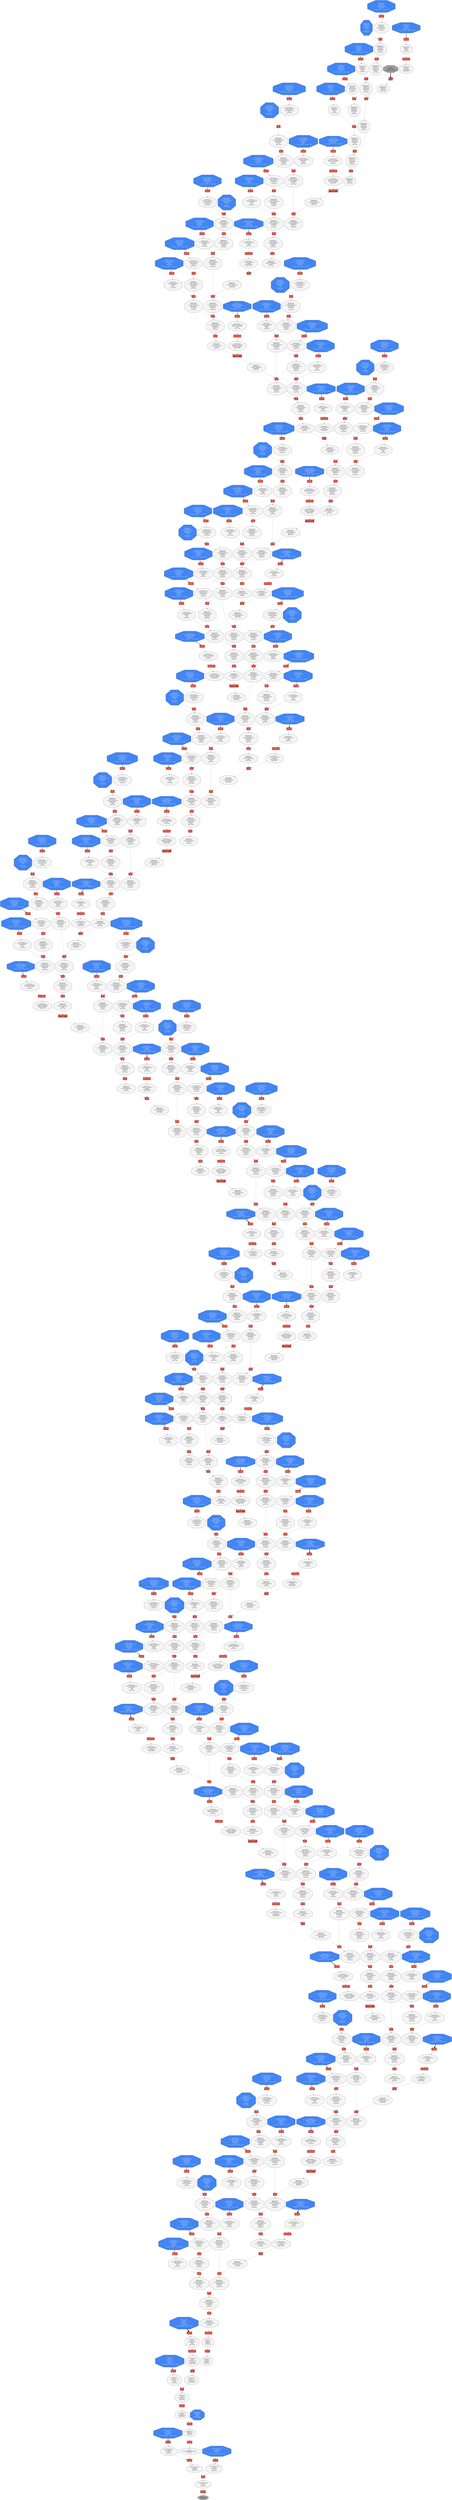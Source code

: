digraph Computegraph {
	 nslimit=125;
	 "final_result" [label="final_result\nType: None", shape=octagon, style=filled, fillcolor="#9E9E9E", fontcolor = "#000000DD"];
	 "final_training_ops/weights/final_weights/read" [label="final_training_ops/\nweights/\nfinal_weights/\nread\nType: None", shape=octagon, style=filled, fillcolor="#F5F5F5", fontcolor = "#000000DD"];
	 "MobilenetV1/Predictions/Reshape" [label="MobilenetV1/\nPredictions/\nReshape\nType: None", shape=octagon, style=filled, fillcolor="#F5F5F5", fontcolor = "#000000DD"];
	 "MobilenetV1/Logits/Conv2d_1c_1x1/BiasAdd" [label="MobilenetV1/\nLogits/\nConv2d_1c_1x1/\nBiasAdd\nType: None", shape=octagon, style=filled, fillcolor="#F5F5F5", fontcolor = "#000000DD"];
	 "MobilenetV1/Logits/Conv2d_1c_1x1/weights/read_reordered" [label="MobilenetV1/\nLogits/\nConv2d_1c_1x1/\nweights/\nread_reordered\nType: None", shape=octagon, style=filled, fillcolor="#F5F5F5", fontcolor = "#000000DD"];
	 "MobilenetV1/Logits/Conv2d_1c_1x1/biases/read" [label="MobilenetV1/\nLogits/\nConv2d_1c_1x1/\nbiases/\nread\nType: None", shape=octagon, style=filled, fillcolor="#F5F5F5", fontcolor = "#000000DD"];
	 "MobilenetV1/Logits/Conv2d_1c_1x1/weights/read" [label="MobilenetV1/\nLogits/\nConv2d_1c_1x1/\nweights/\nread\nType: None", shape=octagon, style=filled, fillcolor="#F5F5F5", fontcolor = "#000000DD"];
	 "MobilenetV1/MobilenetV1/Conv2d_13_pointwise/BatchNorm/batchnorm/sub" [label="MobilenetV1/\nMobilenetV1/\nConv2d_13_pointwise/\nBatchNorm/\nbatchnorm/\nsub\nType: None", shape=octagon, style=filled, fillcolor="#F5F5F5", fontcolor = "#000000DD"];
	 "MobilenetV1/MobilenetV1/Conv2d_13_pointwise/BatchNorm/batchnorm/mul_2" [label="MobilenetV1/\nMobilenetV1/\nConv2d_13_pointwise/\nBatchNorm/\nbatchnorm/\nmul_2\nType: None", shape=octagon, style=filled, fillcolor="#F5F5F5", fontcolor = "#000000DD"];
	 "MobilenetV1/MobilenetV1/Conv2d_13_pointwise/BatchNorm/batchnorm/mul_1" [label="MobilenetV1/\nMobilenetV1/\nConv2d_13_pointwise/\nBatchNorm/\nbatchnorm/\nmul_1\nType: None", shape=octagon, style=filled, fillcolor="#F5F5F5", fontcolor = "#000000DD"];
	 "MobilenetV1/MobilenetV1/Conv2d_13_pointwise/BatchNorm/batchnorm/mul" [label="MobilenetV1/\nMobilenetV1/\nConv2d_13_pointwise/\nBatchNorm/\nbatchnorm/\nmul\nType: None", shape=octagon, style=filled, fillcolor="#F5F5F5", fontcolor = "#000000DD"];
	 "MobilenetV1/MobilenetV1/Conv2d_13_pointwise/BatchNorm/batchnorm/Rsqrt" [label="MobilenetV1/\nMobilenetV1/\nConv2d_13_pointwise/\nBatchNorm/\nbatchnorm/\nRsqrt\nType: None", shape=octagon, style=filled, fillcolor="#F5F5F5", fontcolor = "#000000DD"];
	 "MobilenetV1/MobilenetV1/Conv2d_13_pointwise/BatchNorm/batchnorm/add" [label="MobilenetV1/\nMobilenetV1/\nConv2d_13_pointwise/\nBatchNorm/\nbatchnorm/\nadd\nType: None", shape=octagon, style=filled, fillcolor="#F5F5F5", fontcolor = "#000000DD"];
	 "MobilenetV1/Conv2d_13_pointwise/BatchNorm/moving_mean/read" [label="MobilenetV1/\nConv2d_13_pointwise/\nBatchNorm/\nmoving_mean/\nread\nType: None", shape=octagon, style=filled, fillcolor="#F5F5F5", fontcolor = "#000000DD"];
	 "MobilenetV1/MobilenetV1/Conv2d_13_pointwise/convolution" [label="MobilenetV1/\nMobilenetV1/\nConv2d_13_pointwise/\nconvolution\nType: None", shape=octagon, style=filled, fillcolor="#F5F5F5", fontcolor = "#000000DD"];
	 "MobilenetV1/MobilenetV1/Conv2d_13_depthwise/Relu6" [label="MobilenetV1/\nMobilenetV1/\nConv2d_13_depthwise/\nRelu6\nType: None", shape=octagon, style=filled, fillcolor="#F5F5F5", fontcolor = "#000000DD"];
	 "MobilenetV1/MobilenetV1/Conv2d_13_depthwise/BatchNorm/batchnorm/mul" [label="MobilenetV1/\nMobilenetV1/\nConv2d_13_depthwise/\nBatchNorm/\nbatchnorm/\nmul\nType: None", shape=octagon, style=filled, fillcolor="#F5F5F5", fontcolor = "#000000DD"];
	 "MobilenetV1/MobilenetV1/Conv2d_13_depthwise/BatchNorm/batchnorm/add" [label="MobilenetV1/\nMobilenetV1/\nConv2d_13_depthwise/\nBatchNorm/\nbatchnorm/\nadd\nType: None", shape=octagon, style=filled, fillcolor="#F5F5F5", fontcolor = "#000000DD"];
	 "MobilenetV1/MobilenetV1/Conv2d_13_depthwise/depthwise" [label="MobilenetV1/\nMobilenetV1/\nConv2d_13_depthwise/\ndepthwise\nType: None", shape=octagon, style=filled, fillcolor="#F5F5F5", fontcolor = "#000000DD"];
	 "MobilenetV1/MobilenetV1/Conv2d_13_depthwise/BatchNorm/batchnorm/mul_1" [label="MobilenetV1/\nMobilenetV1/\nConv2d_13_depthwise/\nBatchNorm/\nbatchnorm/\nmul_1\nType: None", shape=octagon, style=filled, fillcolor="#F5F5F5", fontcolor = "#000000DD"];
	 "MobilenetV1/Conv2d_13_depthwise/depthwise_weights/read" [label="MobilenetV1/\nConv2d_13_depthwise/\ndepthwise_weights/\nread\nType: None", shape=octagon, style=filled, fillcolor="#F5F5F5", fontcolor = "#000000DD"];
	 "MobilenetV1/MobilenetV1/Conv2d_12_pointwise/BatchNorm/batchnorm/sub" [label="MobilenetV1/\nMobilenetV1/\nConv2d_12_pointwise/\nBatchNorm/\nbatchnorm/\nsub\nType: None", shape=octagon, style=filled, fillcolor="#F5F5F5", fontcolor = "#000000DD"];
	 "MobilenetV1/MobilenetV1/Conv2d_12_pointwise/BatchNorm/batchnorm/mul_1" [label="MobilenetV1/\nMobilenetV1/\nConv2d_12_pointwise/\nBatchNorm/\nbatchnorm/\nmul_1\nType: None", shape=octagon, style=filled, fillcolor="#F5F5F5", fontcolor = "#000000DD"];
	 "MobilenetV1/MobilenetV1/Conv2d_12_pointwise/BatchNorm/batchnorm/mul" [label="MobilenetV1/\nMobilenetV1/\nConv2d_12_pointwise/\nBatchNorm/\nbatchnorm/\nmul\nType: None", shape=octagon, style=filled, fillcolor="#F5F5F5", fontcolor = "#000000DD"];
	 "MobilenetV1/MobilenetV1/Conv2d_12_pointwise/BatchNorm/batchnorm/Rsqrt" [label="MobilenetV1/\nMobilenetV1/\nConv2d_12_pointwise/\nBatchNorm/\nbatchnorm/\nRsqrt\nType: None", shape=octagon, style=filled, fillcolor="#F5F5F5", fontcolor = "#000000DD"];
	 "MobilenetV1/MobilenetV1/Conv2d_13_pointwise/Relu6" [label="MobilenetV1/\nMobilenetV1/\nConv2d_13_pointwise/\nRelu6\nType: None", shape=octagon, style=filled, fillcolor="#F5F5F5", fontcolor = "#000000DD"];
	 "MobilenetV1/MobilenetV1/Conv2d_12_pointwise/BatchNorm/batchnorm/add" [label="MobilenetV1/\nMobilenetV1/\nConv2d_12_pointwise/\nBatchNorm/\nbatchnorm/\nadd\nType: None", shape=octagon, style=filled, fillcolor="#F5F5F5", fontcolor = "#000000DD"];
	 "MobilenetV1/Conv2d_12_pointwise/BatchNorm/moving_variance/read" [label="MobilenetV1/\nConv2d_12_pointwise/\nBatchNorm/\nmoving_variance/\nread\nType: None", shape=octagon, style=filled, fillcolor="#F5F5F5", fontcolor = "#000000DD"];
	 "MobilenetV1/Conv2d_12_pointwise/BatchNorm/moving_mean/read" [label="MobilenetV1/\nConv2d_12_pointwise/\nBatchNorm/\nmoving_mean/\nread\nType: None", shape=octagon, style=filled, fillcolor="#F5F5F5", fontcolor = "#000000DD"];
	 "MobilenetV1/Conv2d_12_pointwise/BatchNorm/gamma/read" [label="MobilenetV1/\nConv2d_12_pointwise/\nBatchNorm/\ngamma/\nread\nType: None", shape=octagon, style=filled, fillcolor="#F5F5F5", fontcolor = "#000000DD"];
	 "MobilenetV1/Conv2d_12_pointwise/weights/read_reordered" [label="MobilenetV1/\nConv2d_12_pointwise/\nweights/\nread_reordered\nType: None", shape=octagon, style=filled, fillcolor="#F5F5F5", fontcolor = "#000000DD"];
	 "MobilenetV1/Conv2d_12_pointwise/weights/read" [label="MobilenetV1/\nConv2d_12_pointwise/\nweights/\nread\nType: None", shape=octagon, style=filled, fillcolor="#F5F5F5", fontcolor = "#000000DD"];
	 "MobilenetV1/Logits/AvgPool_1a/AvgPool" [label="MobilenetV1/\nLogits/\nAvgPool_1a/\nAvgPool\nType: None", shape=octagon, style=filled, fillcolor="#F5F5F5", fontcolor = "#000000DD"];
	 "MobilenetV1/MobilenetV1/Conv2d_12_depthwise/Relu6" [label="MobilenetV1/\nMobilenetV1/\nConv2d_12_depthwise/\nRelu6\nType: None", shape=octagon, style=filled, fillcolor="#F5F5F5", fontcolor = "#000000DD"];
	 "MobilenetV1/MobilenetV1/Conv2d_12_depthwise/BatchNorm/batchnorm/sub" [label="MobilenetV1/\nMobilenetV1/\nConv2d_12_depthwise/\nBatchNorm/\nbatchnorm/\nsub\nType: None", shape=octagon, style=filled, fillcolor="#F5F5F5", fontcolor = "#000000DD"];
	 "MobilenetV1/MobilenetV1/Conv2d_12_depthwise/BatchNorm/batchnorm/mul_1" [label="MobilenetV1/\nMobilenetV1/\nConv2d_12_depthwise/\nBatchNorm/\nbatchnorm/\nmul_1\nType: None", shape=octagon, style=filled, fillcolor="#F5F5F5", fontcolor = "#000000DD"];
	 "MobilenetV1/MobilenetV1/Conv2d_12_depthwise/BatchNorm/batchnorm/mul" [label="MobilenetV1/\nMobilenetV1/\nConv2d_12_depthwise/\nBatchNorm/\nbatchnorm/\nmul\nType: None", shape=octagon, style=filled, fillcolor="#F5F5F5", fontcolor = "#000000DD"];
	 "MobilenetV1/Conv2d_12_depthwise/BatchNorm/moving_mean/read" [label="MobilenetV1/\nConv2d_12_depthwise/\nBatchNorm/\nmoving_mean/\nread\nType: None", shape=octagon, style=filled, fillcolor="#F5F5F5", fontcolor = "#000000DD"];
	 "MobilenetV1/Conv2d_12_depthwise/BatchNorm/gamma/read" [label="MobilenetV1/\nConv2d_12_depthwise/\nBatchNorm/\ngamma/\nread\nType: None", shape=octagon, style=filled, fillcolor="#F5F5F5", fontcolor = "#000000DD"];
	 "MobilenetV1/Conv2d_12_depthwise/BatchNorm/beta/read" [label="MobilenetV1/\nConv2d_12_depthwise/\nBatchNorm/\nbeta/\nread\nType: None", shape=octagon, style=filled, fillcolor="#F5F5F5", fontcolor = "#000000DD"];
	 "MobilenetV1/MobilenetV1/Conv2d_12_depthwise/BatchNorm/batchnorm/mul_2" [label="MobilenetV1/\nMobilenetV1/\nConv2d_12_depthwise/\nBatchNorm/\nbatchnorm/\nmul_2\nType: None", shape=octagon, style=filled, fillcolor="#F5F5F5", fontcolor = "#000000DD"];
	 "MobilenetV1/MobilenetV1/Conv2d_12_depthwise/depthwise" [label="MobilenetV1/\nMobilenetV1/\nConv2d_12_depthwise/\ndepthwise\nType: None", shape=octagon, style=filled, fillcolor="#F5F5F5", fontcolor = "#000000DD"];
	 "MobilenetV1/Conv2d_13_pointwise/weights/read" [label="MobilenetV1/\nConv2d_13_pointwise/\nweights/\nread\nType: None", shape=octagon, style=filled, fillcolor="#F5F5F5", fontcolor = "#000000DD"];
	 "MobilenetV1/Conv2d_12_depthwise/depthwise_weights/read_reordered" [label="MobilenetV1/\nConv2d_12_depthwise/\ndepthwise_weights/\nread_reordered\nType: None", shape=octagon, style=filled, fillcolor="#F5F5F5", fontcolor = "#000000DD"];
	 "MobilenetV1/MobilenetV1/Conv2d_11_pointwise/BatchNorm/batchnorm/add_1" [label="MobilenetV1/\nMobilenetV1/\nConv2d_11_pointwise/\nBatchNorm/\nbatchnorm/\nadd_1\nType: None", shape=octagon, style=filled, fillcolor="#F5F5F5", fontcolor = "#000000DD"];
	 "MobilenetV1/MobilenetV1/Conv2d_11_pointwise/BatchNorm/batchnorm/sub" [label="MobilenetV1/\nMobilenetV1/\nConv2d_11_pointwise/\nBatchNorm/\nbatchnorm/\nsub\nType: None", shape=octagon, style=filled, fillcolor="#F5F5F5", fontcolor = "#000000DD"];
	 "MobilenetV1/MobilenetV1/Conv2d_11_pointwise/BatchNorm/batchnorm/mul_2" [label="MobilenetV1/\nMobilenetV1/\nConv2d_11_pointwise/\nBatchNorm/\nbatchnorm/\nmul_2\nType: None", shape=octagon, style=filled, fillcolor="#F5F5F5", fontcolor = "#000000DD"];
	 "MobilenetV1/MobilenetV1/Conv2d_11_pointwise/BatchNorm/batchnorm/Rsqrt" [label="MobilenetV1/\nMobilenetV1/\nConv2d_11_pointwise/\nBatchNorm/\nbatchnorm/\nRsqrt\nType: None", shape=octagon, style=filled, fillcolor="#F5F5F5", fontcolor = "#000000DD"];
	 "MobilenetV1/MobilenetV1/Conv2d_11_pointwise/BatchNorm/batchnorm/mul_1" [label="MobilenetV1/\nMobilenetV1/\nConv2d_11_pointwise/\nBatchNorm/\nbatchnorm/\nmul_1\nType: None", shape=octagon, style=filled, fillcolor="#F5F5F5", fontcolor = "#000000DD"];
	 "MobilenetV1/MobilenetV1/Conv2d_11_pointwise/BatchNorm/batchnorm/add" [label="MobilenetV1/\nMobilenetV1/\nConv2d_11_pointwise/\nBatchNorm/\nbatchnorm/\nadd\nType: None", shape=octagon, style=filled, fillcolor="#F5F5F5", fontcolor = "#000000DD"];
	 "MobilenetV1/Conv2d_11_pointwise/BatchNorm/moving_variance/read" [label="MobilenetV1/\nConv2d_11_pointwise/\nBatchNorm/\nmoving_variance/\nread\nType: None", shape=octagon, style=filled, fillcolor="#F5F5F5", fontcolor = "#000000DD"];
	 "MobilenetV1/MobilenetV1/Conv2d_13_depthwise/BatchNorm/batchnorm/add_1" [label="MobilenetV1/\nMobilenetV1/\nConv2d_13_depthwise/\nBatchNorm/\nbatchnorm/\nadd_1\nType: None", shape=octagon, style=filled, fillcolor="#F5F5F5", fontcolor = "#000000DD"];
	 "MobilenetV1/Conv2d_11_pointwise/BatchNorm/moving_mean/read" [label="MobilenetV1/\nConv2d_11_pointwise/\nBatchNorm/\nmoving_mean/\nread\nType: None", shape=octagon, style=filled, fillcolor="#F5F5F5", fontcolor = "#000000DD"];
	 "MobilenetV1/Conv2d_11_pointwise/BatchNorm/gamma/read" [label="MobilenetV1/\nConv2d_11_pointwise/\nBatchNorm/\ngamma/\nread\nType: None", shape=octagon, style=filled, fillcolor="#F5F5F5", fontcolor = "#000000DD"];
	 "MobilenetV1/Conv2d_11_pointwise/BatchNorm/beta/read" [label="MobilenetV1/\nConv2d_11_pointwise/\nBatchNorm/\nbeta/\nread\nType: None", shape=octagon, style=filled, fillcolor="#F5F5F5", fontcolor = "#000000DD"];
	 "MobilenetV1/MobilenetV1/Conv2d_11_pointwise/convolution" [label="MobilenetV1/\nMobilenetV1/\nConv2d_11_pointwise/\nconvolution\nType: None", shape=octagon, style=filled, fillcolor="#F5F5F5", fontcolor = "#000000DD"];
	 "MobilenetV1/Conv2d_11_pointwise/weights/read_reordered" [label="MobilenetV1/\nConv2d_11_pointwise/\nweights/\nread_reordered\nType: None", shape=octagon, style=filled, fillcolor="#F5F5F5", fontcolor = "#000000DD"];
	 "MobilenetV1/MobilenetV1/Conv2d_11_depthwise/BatchNorm/batchnorm/sub" [label="MobilenetV1/\nMobilenetV1/\nConv2d_11_depthwise/\nBatchNorm/\nbatchnorm/\nsub\nType: None", shape=octagon, style=filled, fillcolor="#F5F5F5", fontcolor = "#000000DD"];
	 "MobilenetV1/MobilenetV1/Conv2d_11_depthwise/BatchNorm/batchnorm/mul_2" [label="MobilenetV1/\nMobilenetV1/\nConv2d_11_depthwise/\nBatchNorm/\nbatchnorm/\nmul_2\nType: None", shape=octagon, style=filled, fillcolor="#F5F5F5", fontcolor = "#000000DD"];
	 "MobilenetV1/MobilenetV1/Conv2d_11_depthwise/BatchNorm/batchnorm/mul" [label="MobilenetV1/\nMobilenetV1/\nConv2d_11_depthwise/\nBatchNorm/\nbatchnorm/\nmul\nType: None", shape=octagon, style=filled, fillcolor="#F5F5F5", fontcolor = "#000000DD"];
	 "MobilenetV1/Conv2d_11_depthwise/BatchNorm/moving_variance/read" [label="MobilenetV1/\nConv2d_11_depthwise/\nBatchNorm/\nmoving_variance/\nread\nType: None", shape=octagon, style=filled, fillcolor="#F5F5F5", fontcolor = "#000000DD"];
	 "MobilenetV1/MobilenetV1/Conv2d_11_depthwise/depthwise" [label="MobilenetV1/\nMobilenetV1/\nConv2d_11_depthwise/\ndepthwise\nType: None", shape=octagon, style=filled, fillcolor="#F5F5F5", fontcolor = "#000000DD"];
	 "MobilenetV1/Conv2d_11_depthwise/depthwise_weights/read" [label="MobilenetV1/\nConv2d_11_depthwise/\ndepthwise_weights/\nread\nType: None", shape=octagon, style=filled, fillcolor="#F5F5F5", fontcolor = "#000000DD"];
	 "MobilenetV1/MobilenetV1/Conv2d_10_pointwise/BatchNorm/batchnorm/add_1" [label="MobilenetV1/\nMobilenetV1/\nConv2d_10_pointwise/\nBatchNorm/\nbatchnorm/\nadd_1\nType: None", shape=octagon, style=filled, fillcolor="#F5F5F5", fontcolor = "#000000DD"];
	 "MobilenetV1/MobilenetV1/Conv2d_10_pointwise/BatchNorm/batchnorm/sub" [label="MobilenetV1/\nMobilenetV1/\nConv2d_10_pointwise/\nBatchNorm/\nbatchnorm/\nsub\nType: None", shape=octagon, style=filled, fillcolor="#F5F5F5", fontcolor = "#000000DD"];
	 "MobilenetV1/MobilenetV1/Conv2d_10_pointwise/BatchNorm/batchnorm/mul_2" [label="MobilenetV1/\nMobilenetV1/\nConv2d_10_pointwise/\nBatchNorm/\nbatchnorm/\nmul_2\nType: None", shape=octagon, style=filled, fillcolor="#F5F5F5", fontcolor = "#000000DD"];
	 "MobilenetV1/MobilenetV1/Conv2d_10_pointwise/BatchNorm/batchnorm/mul_1" [label="MobilenetV1/\nMobilenetV1/\nConv2d_10_pointwise/\nBatchNorm/\nbatchnorm/\nmul_1\nType: None", shape=octagon, style=filled, fillcolor="#F5F5F5", fontcolor = "#000000DD"];
	 "MobilenetV1/MobilenetV1/Conv2d_10_pointwise/BatchNorm/batchnorm/mul" [label="MobilenetV1/\nMobilenetV1/\nConv2d_10_pointwise/\nBatchNorm/\nbatchnorm/\nmul\nType: None", shape=octagon, style=filled, fillcolor="#F5F5F5", fontcolor = "#000000DD"];
	 "MobilenetV1/MobilenetV1/Conv2d_10_pointwise/BatchNorm/batchnorm/Rsqrt" [label="MobilenetV1/\nMobilenetV1/\nConv2d_10_pointwise/\nBatchNorm/\nbatchnorm/\nRsqrt\nType: None", shape=octagon, style=filled, fillcolor="#F5F5F5", fontcolor = "#000000DD"];
	 "MobilenetV1/MobilenetV1/Conv2d_10_pointwise/BatchNorm/batchnorm/add" [label="MobilenetV1/\nMobilenetV1/\nConv2d_10_pointwise/\nBatchNorm/\nbatchnorm/\nadd\nType: None", shape=octagon, style=filled, fillcolor="#F5F5F5", fontcolor = "#000000DD"];
	 "MobilenetV1/Conv2d_10_pointwise/BatchNorm/moving_mean/read" [label="MobilenetV1/\nConv2d_10_pointwise/\nBatchNorm/\nmoving_mean/\nread\nType: None", shape=octagon, style=filled, fillcolor="#F5F5F5", fontcolor = "#000000DD"];
	 "MobilenetV1/Conv2d_10_pointwise/BatchNorm/beta/read" [label="MobilenetV1/\nConv2d_10_pointwise/\nBatchNorm/\nbeta/\nread\nType: None", shape=octagon, style=filled, fillcolor="#F5F5F5", fontcolor = "#000000DD"];
	 "MobilenetV1/MobilenetV1/Conv2d_10_pointwise/convolution" [label="MobilenetV1/\nMobilenetV1/\nConv2d_10_pointwise/\nconvolution\nType: None", shape=octagon, style=filled, fillcolor="#F5F5F5", fontcolor = "#000000DD"];
	 "MobilenetV1/Conv2d_10_pointwise/weights/read_reordered" [label="MobilenetV1/\nConv2d_10_pointwise/\nweights/\nread_reordered\nType: None", shape=octagon, style=filled, fillcolor="#F5F5F5", fontcolor = "#000000DD"];
	 "MobilenetV1/Conv2d_10_pointwise/weights/read" [label="MobilenetV1/\nConv2d_10_pointwise/\nweights/\nread\nType: None", shape=octagon, style=filled, fillcolor="#F5F5F5", fontcolor = "#000000DD"];
	 "MobilenetV1/MobilenetV1/Conv2d_10_depthwise/Relu6" [label="MobilenetV1/\nMobilenetV1/\nConv2d_10_depthwise/\nRelu6\nType: None", shape=octagon, style=filled, fillcolor="#F5F5F5", fontcolor = "#000000DD"];
	 "MobilenetV1/MobilenetV1/Conv2d_10_depthwise/BatchNorm/batchnorm/add_1" [label="MobilenetV1/\nMobilenetV1/\nConv2d_10_depthwise/\nBatchNorm/\nbatchnorm/\nadd_1\nType: None", shape=octagon, style=filled, fillcolor="#F5F5F5", fontcolor = "#000000DD"];
	 "MobilenetV1/MobilenetV1/Conv2d_10_depthwise/BatchNorm/batchnorm/sub" [label="MobilenetV1/\nMobilenetV1/\nConv2d_10_depthwise/\nBatchNorm/\nbatchnorm/\nsub\nType: None", shape=octagon, style=filled, fillcolor="#F5F5F5", fontcolor = "#000000DD"];
	 "MobilenetV1/MobilenetV1/Conv2d_10_depthwise/BatchNorm/batchnorm/mul_2" [label="MobilenetV1/\nMobilenetV1/\nConv2d_10_depthwise/\nBatchNorm/\nbatchnorm/\nmul_2\nType: None", shape=octagon, style=filled, fillcolor="#F5F5F5", fontcolor = "#000000DD"];
	 "MobilenetV1/MobilenetV1/Conv2d_10_depthwise/BatchNorm/batchnorm/Rsqrt" [label="MobilenetV1/\nMobilenetV1/\nConv2d_10_depthwise/\nBatchNorm/\nbatchnorm/\nRsqrt\nType: None", shape=octagon, style=filled, fillcolor="#F5F5F5", fontcolor = "#000000DD"];
	 "MobilenetV1/Conv2d_10_depthwise/BatchNorm/moving_variance/read" [label="MobilenetV1/\nConv2d_10_depthwise/\nBatchNorm/\nmoving_variance/\nread\nType: None", shape=octagon, style=filled, fillcolor="#F5F5F5", fontcolor = "#000000DD"];
	 "MobilenetV1/MobilenetV1/Conv2d_10_depthwise/depthwise" [label="MobilenetV1/\nMobilenetV1/\nConv2d_10_depthwise/\ndepthwise\nType: None", shape=octagon, style=filled, fillcolor="#F5F5F5", fontcolor = "#000000DD"];
	 "MobilenetV1/Conv2d_10_depthwise/depthwise_weights/read_reordered" [label="MobilenetV1/\nConv2d_10_depthwise/\ndepthwise_weights/\nread_reordered\nType: None", shape=octagon, style=filled, fillcolor="#F5F5F5", fontcolor = "#000000DD"];
	 "MobilenetV1/MobilenetV1/Conv2d_9_pointwise/Relu6" [label="MobilenetV1/\nMobilenetV1/\nConv2d_9_pointwise/\nRelu6\nType: None", shape=octagon, style=filled, fillcolor="#F5F5F5", fontcolor = "#000000DD"];
	 "MobilenetV1/Conv2d_13_pointwise/BatchNorm/gamma/read" [label="MobilenetV1/\nConv2d_13_pointwise/\nBatchNorm/\ngamma/\nread\nType: None", shape=octagon, style=filled, fillcolor="#F5F5F5", fontcolor = "#000000DD"];
	 "MobilenetV1/MobilenetV1/Conv2d_9_pointwise/BatchNorm/batchnorm/add_1" [label="MobilenetV1/\nMobilenetV1/\nConv2d_9_pointwise/\nBatchNorm/\nbatchnorm/\nadd_1\nType: None", shape=octagon, style=filled, fillcolor="#F5F5F5", fontcolor = "#000000DD"];
	 "MobilenetV1/MobilenetV1/Conv2d_9_pointwise/BatchNorm/batchnorm/sub" [label="MobilenetV1/\nMobilenetV1/\nConv2d_9_pointwise/\nBatchNorm/\nbatchnorm/\nsub\nType: None", shape=octagon, style=filled, fillcolor="#F5F5F5", fontcolor = "#000000DD"];
	 "MobilenetV1/Conv2d_13_pointwise/BatchNorm/beta/read" [label="MobilenetV1/\nConv2d_13_pointwise/\nBatchNorm/\nbeta/\nread\nType: None", shape=octagon, style=filled, fillcolor="#F5F5F5", fontcolor = "#000000DD"];
	 "MobilenetV1/MobilenetV1/Conv2d_9_pointwise/BatchNorm/batchnorm/mul_2" [label="MobilenetV1/\nMobilenetV1/\nConv2d_9_pointwise/\nBatchNorm/\nbatchnorm/\nmul_2\nType: None", shape=octagon, style=filled, fillcolor="#F5F5F5", fontcolor = "#000000DD"];
	 "MobilenetV1/MobilenetV1/Conv2d_9_pointwise/BatchNorm/batchnorm/mul" [label="MobilenetV1/\nMobilenetV1/\nConv2d_9_pointwise/\nBatchNorm/\nbatchnorm/\nmul\nType: None", shape=octagon, style=filled, fillcolor="#F5F5F5", fontcolor = "#000000DD"];
	 "MobilenetV1/Conv2d_9_pointwise/BatchNorm/moving_variance/read" [label="MobilenetV1/\nConv2d_9_pointwise/\nBatchNorm/\nmoving_variance/\nread\nType: None", shape=octagon, style=filled, fillcolor="#F5F5F5", fontcolor = "#000000DD"];
	 "MobilenetV1/Conv2d_9_pointwise/BatchNorm/moving_mean/read" [label="MobilenetV1/\nConv2d_9_pointwise/\nBatchNorm/\nmoving_mean/\nread\nType: None", shape=octagon, style=filled, fillcolor="#F5F5F5", fontcolor = "#000000DD"];
	 "MobilenetV1/MobilenetV1/Conv2d_9_pointwise/convolution" [label="MobilenetV1/\nMobilenetV1/\nConv2d_9_pointwise/\nconvolution\nType: None", shape=octagon, style=filled, fillcolor="#F5F5F5", fontcolor = "#000000DD"];
	 "MobilenetV1/Conv2d_9_pointwise/weights/read_reordered" [label="MobilenetV1/\nConv2d_9_pointwise/\nweights/\nread_reordered\nType: None", shape=octagon, style=filled, fillcolor="#F5F5F5", fontcolor = "#000000DD"];
	 "MobilenetV1/MobilenetV1/Conv2d_9_depthwise/BatchNorm/batchnorm/add_1" [label="MobilenetV1/\nMobilenetV1/\nConv2d_9_depthwise/\nBatchNorm/\nbatchnorm/\nadd_1\nType: None", shape=octagon, style=filled, fillcolor="#F5F5F5", fontcolor = "#000000DD"];
	 "MobilenetV1/MobilenetV1/Conv2d_9_depthwise/BatchNorm/batchnorm/sub" [label="MobilenetV1/\nMobilenetV1/\nConv2d_9_depthwise/\nBatchNorm/\nbatchnorm/\nsub\nType: None", shape=octagon, style=filled, fillcolor="#F5F5F5", fontcolor = "#000000DD"];
	 "MobilenetV1/Conv2d_9_depthwise/BatchNorm/moving_variance/read" [label="MobilenetV1/\nConv2d_9_depthwise/\nBatchNorm/\nmoving_variance/\nread\nType: None", shape=octagon, style=filled, fillcolor="#F5F5F5", fontcolor = "#000000DD"];
	 "MobilenetV1/Conv2d_13_depthwise/BatchNorm/beta/read" [label="MobilenetV1/\nConv2d_13_depthwise/\nBatchNorm/\nbeta/\nread\nType: None", shape=octagon, style=filled, fillcolor="#F5F5F5", fontcolor = "#000000DD"];
	 "MobilenetV1/Conv2d_9_depthwise/BatchNorm/moving_mean/read" [label="MobilenetV1/\nConv2d_9_depthwise/\nBatchNorm/\nmoving_mean/\nread\nType: None", shape=octagon, style=filled, fillcolor="#F5F5F5", fontcolor = "#000000DD"];
	 "MobilenetV1/MobilenetV1/Conv2d_11_depthwise/BatchNorm/batchnorm/add" [label="MobilenetV1/\nMobilenetV1/\nConv2d_11_depthwise/\nBatchNorm/\nbatchnorm/\nadd\nType: None", shape=octagon, style=filled, fillcolor="#F5F5F5", fontcolor = "#000000DD"];
	 "MobilenetV1/Conv2d_9_depthwise/BatchNorm/gamma/read" [label="MobilenetV1/\nConv2d_9_depthwise/\nBatchNorm/\ngamma/\nread\nType: None", shape=octagon, style=filled, fillcolor="#F5F5F5", fontcolor = "#000000DD"];
	 "MobilenetV1/Conv2d_9_depthwise/BatchNorm/beta/read" [label="MobilenetV1/\nConv2d_9_depthwise/\nBatchNorm/\nbeta/\nread\nType: None", shape=octagon, style=filled, fillcolor="#F5F5F5", fontcolor = "#000000DD"];
	 "MobilenetV1/MobilenetV1/Conv2d_9_depthwise/depthwise" [label="MobilenetV1/\nMobilenetV1/\nConv2d_9_depthwise/\ndepthwise\nType: None", shape=octagon, style=filled, fillcolor="#F5F5F5", fontcolor = "#000000DD"];
	 "MobilenetV1/Conv2d_9_depthwise/depthwise_weights/read_reordered" [label="MobilenetV1/\nConv2d_9_depthwise/\ndepthwise_weights/\nread_reordered\nType: None", shape=octagon, style=filled, fillcolor="#F5F5F5", fontcolor = "#000000DD"];
	 "MobilenetV1/MobilenetV1/Conv2d_8_pointwise/Relu6" [label="MobilenetV1/\nMobilenetV1/\nConv2d_8_pointwise/\nRelu6\nType: None", shape=octagon, style=filled, fillcolor="#F5F5F5", fontcolor = "#000000DD"];
	 "MobilenetV1/MobilenetV1/Conv2d_8_pointwise/BatchNorm/batchnorm/add_1" [label="MobilenetV1/\nMobilenetV1/\nConv2d_8_pointwise/\nBatchNorm/\nbatchnorm/\nadd_1\nType: None", shape=octagon, style=filled, fillcolor="#F5F5F5", fontcolor = "#000000DD"];
	 "MobilenetV1/MobilenetV1/Conv2d_8_pointwise/BatchNorm/batchnorm/sub" [label="MobilenetV1/\nMobilenetV1/\nConv2d_8_pointwise/\nBatchNorm/\nbatchnorm/\nsub\nType: None", shape=octagon, style=filled, fillcolor="#F5F5F5", fontcolor = "#000000DD"];
	 "MobilenetV1/MobilenetV1/Conv2d_9_depthwise/BatchNorm/batchnorm/mul_2" [label="MobilenetV1/\nMobilenetV1/\nConv2d_9_depthwise/\nBatchNorm/\nbatchnorm/\nmul_2\nType: None", shape=octagon, style=filled, fillcolor="#F5F5F5", fontcolor = "#000000DD"];
	 "MobilenetV1/MobilenetV1/Conv2d_8_pointwise/BatchNorm/batchnorm/mul_2" [label="MobilenetV1/\nMobilenetV1/\nConv2d_8_pointwise/\nBatchNorm/\nbatchnorm/\nmul_2\nType: None", shape=octagon, style=filled, fillcolor="#F5F5F5", fontcolor = "#000000DD"];
	 "MobilenetV1/MobilenetV1/Conv2d_8_pointwise/BatchNorm/batchnorm/mul_1" [label="MobilenetV1/\nMobilenetV1/\nConv2d_8_pointwise/\nBatchNorm/\nbatchnorm/\nmul_1\nType: None", shape=octagon, style=filled, fillcolor="#F5F5F5", fontcolor = "#000000DD"];
	 "MobilenetV1/MobilenetV1/Conv2d_8_pointwise/BatchNorm/batchnorm/mul" [label="MobilenetV1/\nMobilenetV1/\nConv2d_8_pointwise/\nBatchNorm/\nbatchnorm/\nmul\nType: None", shape=octagon, style=filled, fillcolor="#F5F5F5", fontcolor = "#000000DD"];
	 "MobilenetV1/Conv2d_8_pointwise/BatchNorm/moving_mean/read" [label="MobilenetV1/\nConv2d_8_pointwise/\nBatchNorm/\nmoving_mean/\nread\nType: None", shape=octagon, style=filled, fillcolor="#F5F5F5", fontcolor = "#000000DD"];
	 "MobilenetV1/Conv2d_8_pointwise/BatchNorm/gamma/read" [label="MobilenetV1/\nConv2d_8_pointwise/\nBatchNorm/\ngamma/\nread\nType: None", shape=octagon, style=filled, fillcolor="#F5F5F5", fontcolor = "#000000DD"];
	 "MobilenetV1/MobilenetV1/Conv2d_9_depthwise/BatchNorm/batchnorm/mul_1" [label="MobilenetV1/\nMobilenetV1/\nConv2d_9_depthwise/\nBatchNorm/\nbatchnorm/\nmul_1\nType: None", shape=octagon, style=filled, fillcolor="#F5F5F5", fontcolor = "#000000DD"];
	 "MobilenetV1/MobilenetV1/Conv2d_8_pointwise/convolution" [label="MobilenetV1/\nMobilenetV1/\nConv2d_8_pointwise/\nconvolution\nType: None", shape=octagon, style=filled, fillcolor="#F5F5F5", fontcolor = "#000000DD"];
	 "MobilenetV1/Conv2d_10_depthwise/BatchNorm/beta/read" [label="MobilenetV1/\nConv2d_10_depthwise/\nBatchNorm/\nbeta/\nread\nType: None", shape=octagon, style=filled, fillcolor="#F5F5F5", fontcolor = "#000000DD"];
	 "MobilenetV1/Conv2d_8_pointwise/weights/read_reordered" [label="MobilenetV1/\nConv2d_8_pointwise/\nweights/\nread_reordered\nType: None", shape=octagon, style=filled, fillcolor="#F5F5F5", fontcolor = "#000000DD"];
	 "MobilenetV1/Conv2d_13_depthwise/depthwise_weights/read_reordered" [label="MobilenetV1/\nConv2d_13_depthwise/\ndepthwise_weights/\nread_reordered\nType: None", shape=octagon, style=filled, fillcolor="#F5F5F5", fontcolor = "#000000DD"];
	 "MobilenetV1/Conv2d_8_pointwise/weights/read" [label="MobilenetV1/\nConv2d_8_pointwise/\nweights/\nread\nType: None", shape=octagon, style=filled, fillcolor="#F5F5F5", fontcolor = "#000000DD"];
	 "MobilenetV1/MobilenetV1/Conv2d_1_depthwise/BatchNorm/batchnorm/mul" [label="MobilenetV1/\nMobilenetV1/\nConv2d_1_depthwise/\nBatchNorm/\nbatchnorm/\nmul\nType: None", shape=octagon, style=filled, fillcolor="#F5F5F5", fontcolor = "#000000DD"];
	 "MobilenetV1/MobilenetV1/Conv2d_1_depthwise/BatchNorm/batchnorm/Rsqrt" [label="MobilenetV1/\nMobilenetV1/\nConv2d_1_depthwise/\nBatchNorm/\nbatchnorm/\nRsqrt\nType: None", shape=octagon, style=filled, fillcolor="#F5F5F5", fontcolor = "#000000DD"];
	 "MobilenetV1/MobilenetV1/Conv2d_5_pointwise/BatchNorm/batchnorm/add_1" [label="MobilenetV1/\nMobilenetV1/\nConv2d_5_pointwise/\nBatchNorm/\nbatchnorm/\nadd_1\nType: None", shape=octagon, style=filled, fillcolor="#F5F5F5", fontcolor = "#000000DD"];
	 "MobilenetV1/Conv2d_2_depthwise/BatchNorm/gamma" [label="MobilenetV1/\nConv2d_2_depthwise/\nBatchNorm/\ngamma\nType: Float\n[32]\n = {1.119, 0.792 … 0.457, 1.102}", shape=octagon, style=filled, fillcolor="#4285F4", fontcolor = "#FFFFFFDD"];
	 "MobilenetV1/Conv2d_1_depthwise/BatchNorm/moving_variance/read" [label="MobilenetV1/\nConv2d_1_depthwise/\nBatchNorm/\nmoving_variance/\nread\nType: None", shape=octagon, style=filled, fillcolor="#F5F5F5", fontcolor = "#000000DD"];
	 "MobilenetV1/Conv2d_2_depthwise/BatchNorm/beta/read" [label="MobilenetV1/\nConv2d_2_depthwise/\nBatchNorm/\nbeta/\nread\nType: None", shape=octagon, style=filled, fillcolor="#F5F5F5", fontcolor = "#000000DD"];
	 "MobilenetV1/MobilenetV1/Conv2d_0/BatchNorm/batchnorm/mul_2" [label="MobilenetV1/\nMobilenetV1/\nConv2d_0/\nBatchNorm/\nbatchnorm/\nmul_2\nType: None", shape=octagon, style=filled, fillcolor="#F5F5F5", fontcolor = "#000000DD"];
	 "MobilenetV1/MobilenetV1/Conv2d_12_pointwise/Relu6" [label="MobilenetV1/\nMobilenetV1/\nConv2d_12_pointwise/\nRelu6\nType: None", shape=octagon, style=filled, fillcolor="#F5F5F5", fontcolor = "#000000DD"];
	 "MobilenetV1/MobilenetV1/Conv2d_1_depthwise/BatchNorm/batchnorm/sub" [label="MobilenetV1/\nMobilenetV1/\nConv2d_1_depthwise/\nBatchNorm/\nbatchnorm/\nsub\nType: None", shape=octagon, style=filled, fillcolor="#F5F5F5", fontcolor = "#000000DD"];
	 "MobilenetV1/Conv2d_3_depthwise/depthwise_weights/read_reordered" [label="MobilenetV1/\nConv2d_3_depthwise/\ndepthwise_weights/\nread_reordered\nType: None", shape=octagon, style=filled, fillcolor="#F5F5F5", fontcolor = "#000000DD"];
	 "MobilenetV1/MobilenetV1/Conv2d_4_pointwise/BatchNorm/batchnorm/sub" [label="MobilenetV1/\nMobilenetV1/\nConv2d_4_pointwise/\nBatchNorm/\nbatchnorm/\nsub\nType: None", shape=octagon, style=filled, fillcolor="#F5F5F5", fontcolor = "#000000DD"];
	 "MobilenetV1/MobilenetV1/Conv2d_9_pointwise/BatchNorm/batchnorm/Rsqrt" [label="MobilenetV1/\nMobilenetV1/\nConv2d_9_pointwise/\nBatchNorm/\nbatchnorm/\nRsqrt\nType: None", shape=octagon, style=filled, fillcolor="#F5F5F5", fontcolor = "#000000DD"];
	 "MobilenetV1/Conv2d_6_pointwise/BatchNorm/gamma/read" [label="MobilenetV1/\nConv2d_6_pointwise/\nBatchNorm/\ngamma/\nread\nType: None", shape=octagon, style=filled, fillcolor="#F5F5F5", fontcolor = "#000000DD"];
	 "MobilenetV1/Conv2d_7_pointwise/BatchNorm/gamma/read" [label="MobilenetV1/\nConv2d_7_pointwise/\nBatchNorm/\ngamma/\nread\nType: None", shape=octagon, style=filled, fillcolor="#F5F5F5", fontcolor = "#000000DD"];
	 "MobilenetV1/MobilenetV1/Conv2d_0/BatchNorm/batchnorm/Rsqrt" [label="MobilenetV1/\nMobilenetV1/\nConv2d_0/\nBatchNorm/\nbatchnorm/\nRsqrt\nType: None", shape=octagon, style=filled, fillcolor="#F5F5F5", fontcolor = "#000000DD"];
	 "MobilenetV1/Conv2d_12_depthwise/depthwise_weights" [label="MobilenetV1/\nConv2d_12_depthwise/\ndepthwise_weights\nType: Float\n[3×3×256×1]\n = {-1.388, 0.675 … -0.403, -0.470}", shape=octagon, style=filled, fillcolor="#4285F4", fontcolor = "#FFFFFFDD"];
	 "MobilenetV1/MobilenetV1/Conv2d_12_pointwise/BatchNorm/batchnorm/add_1" [label="MobilenetV1/\nMobilenetV1/\nConv2d_12_pointwise/\nBatchNorm/\nbatchnorm/\nadd_1\nType: None", shape=octagon, style=filled, fillcolor="#F5F5F5", fontcolor = "#000000DD"];
	 "MobilenetV1/MobilenetV1/Conv2d_7_pointwise/BatchNorm/batchnorm/add_1" [label="MobilenetV1/\nMobilenetV1/\nConv2d_7_pointwise/\nBatchNorm/\nbatchnorm/\nadd_1\nType: None", shape=octagon, style=filled, fillcolor="#F5F5F5", fontcolor = "#000000DD"];
	 "MobilenetV1/Conv2d_0/BatchNorm/moving_mean/read" [label="MobilenetV1/\nConv2d_0/\nBatchNorm/\nmoving_mean/\nread\nType: None", shape=octagon, style=filled, fillcolor="#F5F5F5", fontcolor = "#000000DD"];
	 "MobilenetV1/Conv2d_0/BatchNorm/gamma/read" [label="MobilenetV1/\nConv2d_0/\nBatchNorm/\ngamma/\nread\nType: None", shape=octagon, style=filled, fillcolor="#F5F5F5", fontcolor = "#000000DD"];
	 "MobilenetV1/Conv2d_5_depthwise/BatchNorm/gamma" [label="MobilenetV1/\nConv2d_5_depthwise/\nBatchNorm/\ngamma\nType: Float\n[128]\n = {1.039, 2.134 … 0.870, 1.066}", shape=octagon, style=filled, fillcolor="#4285F4", fontcolor = "#FFFFFFDD"];
	 "MobilenetV1/MobilenetV1/Conv2d_3_depthwise/BatchNorm/batchnorm/mul_2" [label="MobilenetV1/\nMobilenetV1/\nConv2d_3_depthwise/\nBatchNorm/\nbatchnorm/\nmul_2\nType: None", shape=octagon, style=filled, fillcolor="#F5F5F5", fontcolor = "#000000DD"];
	 "input_1/BottleneckInputPlaceholder" [label="input_1/\nBottleneckInputPlaceholder\nType: None", shape=octagon, style=filled, fillcolor="#F5F5F5", fontcolor = "#000000DD"];
	 "MobilenetV1/Conv2d_0/BatchNorm/beta/read" [label="MobilenetV1/\nConv2d_0/\nBatchNorm/\nbeta/\nread\nType: None", shape=octagon, style=filled, fillcolor="#F5F5F5", fontcolor = "#000000DD"];
	 "MobilenetV1/Conv2d_8_pointwise/BatchNorm/beta" [label="MobilenetV1/\nConv2d_8_pointwise/\nBatchNorm/\nbeta\nType: Float\n[256]\n = {1.756, 2.416 … 1.760, -0.016}", shape=octagon, style=filled, fillcolor="#4285F4", fontcolor = "#FFFFFFDD"];
	 "MobilenetV1/MobilenetV1/Conv2d_11_depthwise/Relu6" [label="MobilenetV1/\nMobilenetV1/\nConv2d_11_depthwise/\nRelu6\nType: None", shape=octagon, style=filled, fillcolor="#F5F5F5", fontcolor = "#000000DD"];
	 "MobilenetV1/Logits/Conv2d_1c_1x1/weights" [label="MobilenetV1/\nLogits/\nConv2d_1c_1x1/\nweights\nType: Float\n[1×1×512×1001]\n = {-0.005, 0.143 … 0.157, -0.062}", shape=octagon, style=filled, fillcolor="#4285F4", fontcolor = "#FFFFFFDD"];
	 "MobilenetV1/MobilenetV1/Conv2d_0/BatchNorm/batchnorm/add_1" [label="MobilenetV1/\nMobilenetV1/\nConv2d_0/\nBatchNorm/\nbatchnorm/\nadd_1\nType: None", shape=octagon, style=filled, fillcolor="#F5F5F5", fontcolor = "#000000DD"];
	 "MobilenetV1/Conv2d_11_depthwise/BatchNorm/moving_variance" [label="MobilenetV1/\nConv2d_11_depthwise/\nBatchNorm/\nmoving_variance\nType: Float\n[256]\n = {1.300, 2.136 … 22.920, 8.452}", shape=octagon, style=filled, fillcolor="#4285F4", fontcolor = "#FFFFFFDD"];
	 "MobilenetV1/Conv2d_13_pointwise/BatchNorm/beta" [label="MobilenetV1/\nConv2d_13_pointwise/\nBatchNorm/\nbeta\nType: Float\n[512]\n = {-5.809, -5.362 … -5.975, -6.809}", shape=octagon, style=filled, fillcolor="#4285F4", fontcolor = "#FFFFFFDD"];
	 "MobilenetV1/Conv2d_13_depthwise/BatchNorm/moving_mean" [label="MobilenetV1/\nConv2d_13_depthwise/\nBatchNorm/\nmoving_mean\nType: Float\n[512]\n = {-0.274, -3.980 … 0.596, 2.062}", shape=octagon, style=filled, fillcolor="#4285F4", fontcolor = "#FFFFFFDD"];
	 "MobilenetV1/Conv2d_2_pointwise/weights/read_reordered" [label="MobilenetV1/\nConv2d_2_pointwise/\nweights/\nread_reordered\nType: None", shape=octagon, style=filled, fillcolor="#F5F5F5", fontcolor = "#000000DD"];
	 "MobilenetV1/Conv2d_11_depthwise/BatchNorm/moving_mean/read" [label="MobilenetV1/\nConv2d_11_depthwise/\nBatchNorm/\nmoving_mean/\nread\nType: None", shape=octagon, style=filled, fillcolor="#F5F5F5", fontcolor = "#000000DD"];
	 "MobilenetV1/Conv2d_12_pointwise/BatchNorm/gamma" [label="MobilenetV1/\nConv2d_12_pointwise/\nBatchNorm/\ngamma\nType: Float\n[512]\n = {0.853, 2.100 … 1.397, 1.463}", shape=octagon, style=filled, fillcolor="#4285F4", fontcolor = "#FFFFFFDD"];
	 "MobilenetV1/MobilenetV1/Conv2d_11_depthwise/BatchNorm/batchnorm/add/y" [label="MobilenetV1/\nMobilenetV1/\nConv2d_11_depthwise/\nBatchNorm/\nbatchnorm/\nadd/\ny\nType: Float\n[] = 0.001", shape=octagon, style=filled, fillcolor="#4285F4", fontcolor = "#FFFFFFDD"];
	 "MobilenetV1/Conv2d_7_pointwise/weights" [label="MobilenetV1/\nConv2d_7_pointwise/\nweights\nType: Float\n[1×1×256×256]\n = {0.081, -0.034 … 0.052, -0.019}", shape=octagon, style=filled, fillcolor="#4285F4", fontcolor = "#FFFFFFDD"];
	 "MobilenetV1/Conv2d_1_pointwise/BatchNorm/moving_variance" [label="MobilenetV1/\nConv2d_1_pointwise/\nBatchNorm/\nmoving_variance\nType: Float\n[32]\n = {1.363, 1.636 … 0.780, 0.966}", shape=octagon, style=filled, fillcolor="#4285F4", fontcolor = "#FFFFFFDD"];
	 "MobilenetV1/MobilenetV1/Conv2d_3_depthwise/BatchNorm/batchnorm/add_1" [label="MobilenetV1/\nMobilenetV1/\nConv2d_3_depthwise/\nBatchNorm/\nbatchnorm/\nadd_1\nType: None", shape=octagon, style=filled, fillcolor="#F5F5F5", fontcolor = "#000000DD"];
	 "MobilenetV1/MobilenetV1/Conv2d_0/Relu6" [label="MobilenetV1/\nMobilenetV1/\nConv2d_0/\nRelu6\nType: None", shape=octagon, style=filled, fillcolor="#F5F5F5", fontcolor = "#000000DD"];
	 "MobilenetV1/Conv2d_12_depthwise/BatchNorm/moving_variance" [label="MobilenetV1/\nConv2d_12_depthwise/\nBatchNorm/\nmoving_variance\nType: Float\n[256]\n = {19.590, 8.161 … 9.677, 40.443}", shape=octagon, style=filled, fillcolor="#4285F4", fontcolor = "#FFFFFFDD"];
	 "MobilenetV1/Conv2d_12_depthwise/BatchNorm/moving_mean" [label="MobilenetV1/\nConv2d_12_depthwise/\nBatchNorm/\nmoving_mean\nType: Float\n[256]\n = {3.053, 1.582 … -2.435, -7.052}", shape=octagon, style=filled, fillcolor="#4285F4", fontcolor = "#FFFFFFDD"];
	 "MobilenetV1/Conv2d_11_pointwise/BatchNorm/moving_mean" [label="MobilenetV1/\nConv2d_11_pointwise/\nBatchNorm/\nmoving_mean\nType: Float\n[256]\n = {1.237, 0.067 … -3.173, 0.132}", shape=octagon, style=filled, fillcolor="#4285F4", fontcolor = "#FFFFFFDD"];
	 "MobilenetV1/Conv2d_5_depthwise/BatchNorm/moving_variance" [label="MobilenetV1/\nConv2d_5_depthwise/\nBatchNorm/\nmoving_variance\nType: Float\n[128]\n = {8.135, 19.477 … 85.208, 13.652}", shape=octagon, style=filled, fillcolor="#4285F4", fontcolor = "#FFFFFFDD"];
	 "MobilenetV1/MobilenetV1/Conv2d_9_pointwise/BatchNorm/batchnorm/add" [label="MobilenetV1/\nMobilenetV1/\nConv2d_9_pointwise/\nBatchNorm/\nbatchnorm/\nadd\nType: None", shape=octagon, style=filled, fillcolor="#F5F5F5", fontcolor = "#000000DD"];
	 "MobilenetV1/MobilenetV1/Conv2d_6_pointwise/BatchNorm/batchnorm/mul_2" [label="MobilenetV1/\nMobilenetV1/\nConv2d_6_pointwise/\nBatchNorm/\nbatchnorm/\nmul_2\nType: None", shape=octagon, style=filled, fillcolor="#F5F5F5", fontcolor = "#000000DD"];
	 "MobilenetV1/Conv2d_12_pointwise/BatchNorm/moving_variance" [label="MobilenetV1/\nConv2d_12_pointwise/\nBatchNorm/\nmoving_variance\nType: Float\n[512]\n = {0.252, 0.912 … 0.865, 0.566}", shape=octagon, style=filled, fillcolor="#4285F4", fontcolor = "#FFFFFFDD"];
	 "MobilenetV1/MobilenetV1/Conv2d_5_pointwise/BatchNorm/batchnorm/mul" [label="MobilenetV1/\nMobilenetV1/\nConv2d_5_pointwise/\nBatchNorm/\nbatchnorm/\nmul\nType: None", shape=octagon, style=filled, fillcolor="#F5F5F5", fontcolor = "#000000DD"];
	 "MobilenetV1/Conv2d_11_depthwise/BatchNorm/gamma" [label="MobilenetV1/\nConv2d_11_depthwise/\nBatchNorm/\ngamma\nType: Float\n[256]\n = {0.991, 0.594 … 0.716, 0.590}", shape=octagon, style=filled, fillcolor="#4285F4", fontcolor = "#FFFFFFDD"];
	 "MobilenetV1/Conv2d_8_depthwise/BatchNorm/beta" [label="MobilenetV1/\nConv2d_8_depthwise/\nBatchNorm/\nbeta\nType: Float\n[256]\n = {0.441, 2.238 … 0.066, 2.286}", shape=octagon, style=filled, fillcolor="#4285F4", fontcolor = "#FFFFFFDD"];
	 "MobilenetV1/Conv2d_11_depthwise/depthwise_weights" [label="MobilenetV1/\nConv2d_11_depthwise/\ndepthwise_weights\nType: Float\n[3×3×256×1]\n = {0.799, 1.134 … 0.204, -0.304}", shape=octagon, style=filled, fillcolor="#4285F4", fontcolor = "#FFFFFFDD"];
	 "MobilenetV1/Conv2d_11_depthwise/BatchNorm/gamma/read" [label="MobilenetV1/\nConv2d_11_depthwise/\nBatchNorm/\ngamma/\nread\nType: None", shape=octagon, style=filled, fillcolor="#F5F5F5", fontcolor = "#000000DD"];
	 "MobilenetV1/MobilenetV1/Conv2d_10_pointwise/BatchNorm/batchnorm/add/y" [label="MobilenetV1/\nMobilenetV1/\nConv2d_10_pointwise/\nBatchNorm/\nbatchnorm/\nadd/\ny\nType: Float\n[] = 0.001", shape=octagon, style=filled, fillcolor="#4285F4", fontcolor = "#FFFFFFDD"];
	 "MobilenetV1/Conv2d_9_pointwise/BatchNorm/beta/read" [label="MobilenetV1/\nConv2d_9_pointwise/\nBatchNorm/\nbeta/\nread\nType: None", shape=octagon, style=filled, fillcolor="#F5F5F5", fontcolor = "#000000DD"];
	 "MobilenetV1/Conv2d_10_pointwise/BatchNorm/moving_variance" [label="MobilenetV1/\nConv2d_10_pointwise/\nBatchNorm/\nmoving_variance\nType: Float\n[256]\n = {0.903, 0.692 … 0.433, 1.297}", shape=octagon, style=filled, fillcolor="#4285F4", fontcolor = "#FFFFFFDD"];
	 "MobilenetV1/Conv2d_10_pointwise/BatchNorm/moving_mean" [label="MobilenetV1/\nConv2d_10_pointwise/\nBatchNorm/\nmoving_mean\nType: Float\n[256]\n = {2.190, -1.619 … 0.638, 0.571}", shape=octagon, style=filled, fillcolor="#4285F4", fontcolor = "#FFFFFFDD"];
	 "MobilenetV1/MobilenetV1/Conv2d_11_pointwise/Relu6" [label="MobilenetV1/\nMobilenetV1/\nConv2d_11_pointwise/\nRelu6\nType: None", shape=octagon, style=filled, fillcolor="#F5F5F5", fontcolor = "#000000DD"];
	 "MobilenetV1/Conv2d_10_pointwise/weights" [label="MobilenetV1/\nConv2d_10_pointwise/\nweights\nType: Float\n[1×1×256×256]\n = {0.017, -0.023 … 0.021, -0.112}", shape=octagon, style=filled, fillcolor="#4285F4", fontcolor = "#FFFFFFDD"];
	 "MobilenetV1/Conv2d_1_depthwise/depthwise_weights/read" [label="MobilenetV1/\nConv2d_1_depthwise/\ndepthwise_weights/\nread\nType: None", shape=octagon, style=filled, fillcolor="#F5F5F5", fontcolor = "#000000DD"];
	 "MobilenetV1/MobilenetV1/Conv2d_10_depthwise/BatchNorm/batchnorm/add/y" [label="MobilenetV1/\nMobilenetV1/\nConv2d_10_depthwise/\nBatchNorm/\nbatchnorm/\nadd/\ny\nType: Float\n[] = 0.001", shape=octagon, style=filled, fillcolor="#4285F4", fontcolor = "#FFFFFFDD"];
	 "MobilenetV1/Conv2d_3_pointwise/weights/read" [label="MobilenetV1/\nConv2d_3_pointwise/\nweights/\nread\nType: None", shape=octagon, style=filled, fillcolor="#F5F5F5", fontcolor = "#000000DD"];
	 "MobilenetV1/Conv2d_13_pointwise/BatchNorm/moving_variance/read" [label="MobilenetV1/\nConv2d_13_pointwise/\nBatchNorm/\nmoving_variance/\nread\nType: None", shape=octagon, style=filled, fillcolor="#F5F5F5", fontcolor = "#000000DD"];
	 "MobilenetV1/Conv2d_10_pointwise/BatchNorm/moving_variance/read" [label="MobilenetV1/\nConv2d_10_pointwise/\nBatchNorm/\nmoving_variance/\nread\nType: None", shape=octagon, style=filled, fillcolor="#F5F5F5", fontcolor = "#000000DD"];
	 "MobilenetV1/MobilenetV1/Conv2d_2_pointwise/BatchNorm/batchnorm/mul_2" [label="MobilenetV1/\nMobilenetV1/\nConv2d_2_pointwise/\nBatchNorm/\nbatchnorm/\nmul_2\nType: None", shape=octagon, style=filled, fillcolor="#F5F5F5", fontcolor = "#000000DD"];
	 "MobilenetV1/Conv2d_0/weights/read_reordered" [label="MobilenetV1/\nConv2d_0/\nweights/\nread_reordered\nType: None", shape=octagon, style=filled, fillcolor="#F5F5F5", fontcolor = "#000000DD"];
	 "MobilenetV1/MobilenetV1/Conv2d_5_depthwise/BatchNorm/batchnorm/add" [label="MobilenetV1/\nMobilenetV1/\nConv2d_5_depthwise/\nBatchNorm/\nbatchnorm/\nadd\nType: None", shape=octagon, style=filled, fillcolor="#F5F5F5", fontcolor = "#000000DD"];
	 "MobilenetV1/MobilenetV1/Conv2d_13_depthwise/BatchNorm/batchnorm/add/y" [label="MobilenetV1/\nMobilenetV1/\nConv2d_13_depthwise/\nBatchNorm/\nbatchnorm/\nadd/\ny\nType: Float\n[] = 0.001", shape=octagon, style=filled, fillcolor="#4285F4", fontcolor = "#FFFFFFDD"];
	 "MobilenetV1/Conv2d_10_depthwise/BatchNorm/gamma" [label="MobilenetV1/\nConv2d_10_depthwise/\nBatchNorm/\ngamma\nType: Float\n[256]\n = {0.655, 0.651 … 0.893, 0.843}", shape=octagon, style=filled, fillcolor="#4285F4", fontcolor = "#FFFFFFDD"];
	 "MobilenetV1/MobilenetV1/Conv2d_6_pointwise/BatchNorm/batchnorm/add" [label="MobilenetV1/\nMobilenetV1/\nConv2d_6_pointwise/\nBatchNorm/\nbatchnorm/\nadd\nType: None", shape=octagon, style=filled, fillcolor="#F5F5F5", fontcolor = "#000000DD"];
	 "MobilenetV1/Conv2d_1_pointwise/weights" [label="MobilenetV1/\nConv2d_1_pointwise/\nweights\nType: Float\n[1×1×16×32]\n = {-0.227, 0.038 … -0.000, -0.000}", shape=octagon, style=filled, fillcolor="#4285F4", fontcolor = "#FFFFFFDD"];
	 "MobilenetV1/Conv2d_9_pointwise/BatchNorm/gamma" [label="MobilenetV1/\nConv2d_9_pointwise/\nBatchNorm/\ngamma\nType: Float\n[256]\n = {1.108, 1.177 … 1.077, 0.907}", shape=octagon, style=filled, fillcolor="#4285F4", fontcolor = "#FFFFFFDD"];
	 "MobilenetV1/Conv2d_0/BatchNorm/moving_variance" [label="MobilenetV1/\nConv2d_0/\nBatchNorm/\nmoving_variance\nType: Float\n[16]\n = {2.932, 2.941 … 0.833, 0.000}", shape=octagon, style=filled, fillcolor="#4285F4", fontcolor = "#FFFFFFDD"];
	 "final_training_ops/Wx_plus_b/MatMul" [label="final_training_ops/\nWx_plus_b/\nMatMul\nType: None", shape=octagon, style=filled, fillcolor="#F5F5F5", fontcolor = "#000000DD"];
	 "MobilenetV1/Conv2d_4_pointwise/BatchNorm/gamma" [label="MobilenetV1/\nConv2d_4_pointwise/\nBatchNorm/\ngamma\nType: Float\n[128]\n = {0.694, 0.868 … 1.511, 1.030}", shape=octagon, style=filled, fillcolor="#4285F4", fontcolor = "#FFFFFFDD"];
	 "MobilenetV1/MobilenetV1/Conv2d_13_depthwise/BatchNorm/batchnorm/Rsqrt" [label="MobilenetV1/\nMobilenetV1/\nConv2d_13_depthwise/\nBatchNorm/\nbatchnorm/\nRsqrt\nType: None", shape=octagon, style=filled, fillcolor="#F5F5F5", fontcolor = "#000000DD"];
	 "MobilenetV1/Conv2d_4_pointwise/weights/read" [label="MobilenetV1/\nConv2d_4_pointwise/\nweights/\nread\nType: None", shape=octagon, style=filled, fillcolor="#F5F5F5", fontcolor = "#000000DD"];
	 "MobilenetV1/Conv2d_12_depthwise/BatchNorm/moving_variance/read" [label="MobilenetV1/\nConv2d_12_depthwise/\nBatchNorm/\nmoving_variance/\nread\nType: None", shape=octagon, style=filled, fillcolor="#F5F5F5", fontcolor = "#000000DD"];
	 "MobilenetV1/Conv2d_9_pointwise/weights" [label="MobilenetV1/\nConv2d_9_pointwise/\nweights\nType: Float\n[1×1×256×256]\n = {0.002, 0.031 … -0.103, -0.166}", shape=octagon, style=filled, fillcolor="#4285F4", fontcolor = "#FFFFFFDD"];
	 "MobilenetV1/MobilenetV1/Conv2d_9_depthwise/BatchNorm/batchnorm/add/y" [label="MobilenetV1/\nMobilenetV1/\nConv2d_9_depthwise/\nBatchNorm/\nbatchnorm/\nadd/\ny\nType: Float\n[] = 0.001", shape=octagon, style=filled, fillcolor="#4285F4", fontcolor = "#FFFFFFDD"];
	 "MobilenetV1/Conv2d_13_depthwise/BatchNorm/moving_variance" [label="MobilenetV1/\nConv2d_13_depthwise/\nBatchNorm/\nmoving_variance\nType: Float\n[512]\n = {8.571, 14.009 … 1.031, 7.606}", shape=octagon, style=filled, fillcolor="#4285F4", fontcolor = "#FFFFFFDD"];
	 "MobilenetV1/Conv2d_12_depthwise/depthwise_weights/read" [label="MobilenetV1/\nConv2d_12_depthwise/\ndepthwise_weights/\nread\nType: None", shape=octagon, style=filled, fillcolor="#F5F5F5", fontcolor = "#000000DD"];
	 "MobilenetV1/Conv2d_9_pointwise/BatchNorm/moving_variance" [label="MobilenetV1/\nConv2d_9_pointwise/\nBatchNorm/\nmoving_variance\nType: Float\n[256]\n = {0.676, 1.012 … 0.644, 0.999}", shape=octagon, style=filled, fillcolor="#4285F4", fontcolor = "#FFFFFFDD"];
	 "MobilenetV1/MobilenetV1/Conv2d_1_pointwise/BatchNorm/batchnorm/add_1" [label="MobilenetV1/\nMobilenetV1/\nConv2d_1_pointwise/\nBatchNorm/\nbatchnorm/\nadd_1\nType: None", shape=octagon, style=filled, fillcolor="#F5F5F5", fontcolor = "#000000DD"];
	 "MobilenetV1/Conv2d_13_depthwise/BatchNorm/beta" [label="MobilenetV1/\nConv2d_13_depthwise/\nBatchNorm/\nbeta\nType: Float\n[512]\n = {-1.711, 0.295 … 1.303, 0.573}", shape=octagon, style=filled, fillcolor="#4285F4", fontcolor = "#FFFFFFDD"];
	 "MobilenetV1/Conv2d_9_depthwise/BatchNorm/moving_variance" [label="MobilenetV1/\nConv2d_9_depthwise/\nBatchNorm/\nmoving_variance\nType: Float\n[256]\n = {23.985, 16.669 … 13.488, 3.975}", shape=octagon, style=filled, fillcolor="#4285F4", fontcolor = "#FFFFFFDD"];
	 "MobilenetV1/Conv2d_9_depthwise/BatchNorm/moving_mean" [label="MobilenetV1/\nConv2d_9_depthwise/\nBatchNorm/\nmoving_mean\nType: Float\n[256]\n = {-9.280, -11.672 … 1.872, 1.199}", shape=octagon, style=filled, fillcolor="#4285F4", fontcolor = "#FFFFFFDD"];
	 "MobilenetV1/Conv2d_4_depthwise/BatchNorm/gamma/read" [label="MobilenetV1/\nConv2d_4_depthwise/\nBatchNorm/\ngamma/\nread\nType: None", shape=octagon, style=filled, fillcolor="#F5F5F5", fontcolor = "#000000DD"];
	 "MobilenetV1/Conv2d_11_depthwise/BatchNorm/moving_mean" [label="MobilenetV1/\nConv2d_11_depthwise/\nBatchNorm/\nmoving_mean\nType: Float\n[256]\n = {0.467, 1.287 … -4.355, -2.884}", shape=octagon, style=filled, fillcolor="#4285F4", fontcolor = "#FFFFFFDD"];
	 "MobilenetV1/Conv2d_1_pointwise/BatchNorm/moving_variance/read" [label="MobilenetV1/\nConv2d_1_pointwise/\nBatchNorm/\nmoving_variance/\nread\nType: None", shape=octagon, style=filled, fillcolor="#F5F5F5", fontcolor = "#000000DD"];
	 "MobilenetV1/MobilenetV1/Conv2d_6_depthwise/depthwise" [label="MobilenetV1/\nMobilenetV1/\nConv2d_6_depthwise/\ndepthwise\nType: None", shape=octagon, style=filled, fillcolor="#F5F5F5", fontcolor = "#000000DD"];
	 "MobilenetV1/MobilenetV1/Conv2d_9_depthwise/BatchNorm/batchnorm/mul" [label="MobilenetV1/\nMobilenetV1/\nConv2d_9_depthwise/\nBatchNorm/\nbatchnorm/\nmul\nType: None", shape=octagon, style=filled, fillcolor="#F5F5F5", fontcolor = "#000000DD"];
	 "MobilenetV1/Conv2d_9_depthwise/BatchNorm/beta" [label="MobilenetV1/\nConv2d_9_depthwise/\nBatchNorm/\nbeta\nType: Float\n[256]\n = {3.854, 2.448 … 0.045, 0.239}", shape=octagon, style=filled, fillcolor="#4285F4", fontcolor = "#FFFFFFDD"];
	 "MobilenetV1/Conv2d_1_depthwise/BatchNorm/gamma" [label="MobilenetV1/\nConv2d_1_depthwise/\nBatchNorm/\ngamma\nType: Float\n[16]\n = {0.704, 12.266 … 3.655, 1.240}", shape=octagon, style=filled, fillcolor="#4285F4", fontcolor = "#FFFFFFDD"];
	 "MobilenetV1/Conv2d_7_depthwise/depthwise_weights/read" [label="MobilenetV1/\nConv2d_7_depthwise/\ndepthwise_weights/\nread\nType: None", shape=octagon, style=filled, fillcolor="#F5F5F5", fontcolor = "#000000DD"];
	 "MobilenetV1/Conv2d_8_pointwise/BatchNorm/moving_variance" [label="MobilenetV1/\nConv2d_8_pointwise/\nBatchNorm/\nmoving_variance\nType: Float\n[256]\n = {2.024, 0.903 … 0.599, 0.881}", shape=octagon, style=filled, fillcolor="#4285F4", fontcolor = "#FFFFFFDD"];
	 "MobilenetV1/Conv2d_8_pointwise/weights" [label="MobilenetV1/\nConv2d_8_pointwise/\nweights\nType: Float\n[1×1×256×256]\n = {0.011, -0.010 … 0.033, -0.022}", shape=octagon, style=filled, fillcolor="#4285F4", fontcolor = "#FFFFFFDD"];
	 "MobilenetV1/MobilenetV1/Conv2d_10_depthwise/BatchNorm/batchnorm/add" [label="MobilenetV1/\nMobilenetV1/\nConv2d_10_depthwise/\nBatchNorm/\nbatchnorm/\nadd\nType: None", shape=octagon, style=filled, fillcolor="#F5F5F5", fontcolor = "#000000DD"];
	 "MobilenetV1/Conv2d_3_depthwise/BatchNorm/beta" [label="MobilenetV1/\nConv2d_3_depthwise/\nBatchNorm/\nbeta\nType: Float\n[64]\n = {0.092, -0.246 … -0.443, -0.453}", shape=octagon, style=filled, fillcolor="#4285F4", fontcolor = "#FFFFFFDD"];
	 "MobilenetV1/Conv2d_9_pointwise/BatchNorm/beta" [label="MobilenetV1/\nConv2d_9_pointwise/\nBatchNorm/\nbeta\nType: Float\n[256]\n = {-0.367, 0.291 … 0.368, 2.049}", shape=octagon, style=filled, fillcolor="#4285F4", fontcolor = "#FFFFFFDD"];
	 "MobilenetV1/Conv2d_4_depthwise/BatchNorm/beta" [label="MobilenetV1/\nConv2d_4_depthwise/\nBatchNorm/\nbeta\nType: Float\n[64]\n = {3.823, -0.397 … -0.391, 4.801}", shape=octagon, style=filled, fillcolor="#4285F4", fontcolor = "#FFFFFFDD"];
	 "MobilenetV1/MobilenetV1/Conv2d_0/BatchNorm/batchnorm/add" [label="MobilenetV1/\nMobilenetV1/\nConv2d_0/\nBatchNorm/\nbatchnorm/\nadd\nType: None", shape=octagon, style=filled, fillcolor="#F5F5F5", fontcolor = "#000000DD"];
	 "MobilenetV1/Conv2d_3_pointwise/BatchNorm/moving_variance" [label="MobilenetV1/\nConv2d_3_pointwise/\nBatchNorm/\nmoving_variance\nType: Float\n[64]\n = {8.296, 2.082 … 1.773, 2.814}", shape=octagon, style=filled, fillcolor="#4285F4", fontcolor = "#FFFFFFDD"];
	 "MobilenetV1/MobilenetV1/Conv2d_2_depthwise/BatchNorm/batchnorm/mul" [label="MobilenetV1/\nMobilenetV1/\nConv2d_2_depthwise/\nBatchNorm/\nbatchnorm/\nmul\nType: None", shape=octagon, style=filled, fillcolor="#F5F5F5", fontcolor = "#000000DD"];
	 "MobilenetV1/Conv2d_4_depthwise/depthwise_weights/read_reordered" [label="MobilenetV1/\nConv2d_4_depthwise/\ndepthwise_weights/\nread_reordered\nType: None", shape=octagon, style=filled, fillcolor="#F5F5F5", fontcolor = "#000000DD"];
	 "MobilenetV1/Conv2d_3_pointwise/BatchNorm/beta" [label="MobilenetV1/\nConv2d_3_pointwise/\nBatchNorm/\nbeta\nType: Float\n[64]\n = {5.783, 1.297 … 2.075, -0.168}", shape=octagon, style=filled, fillcolor="#4285F4", fontcolor = "#FFFFFFDD"];
	 "MobilenetV1/Conv2d_8_depthwise/BatchNorm/moving_mean" [label="MobilenetV1/\nConv2d_8_depthwise/\nBatchNorm/\nmoving_mean\nType: Float\n[256]\n = {1.655, 5.854 … 0.180, -0.392}", shape=octagon, style=filled, fillcolor="#4285F4", fontcolor = "#FFFFFFDD"];
	 "MobilenetV1/MobilenetV1/Conv2d_11_pointwise/BatchNorm/batchnorm/add/y" [label="MobilenetV1/\nMobilenetV1/\nConv2d_11_pointwise/\nBatchNorm/\nbatchnorm/\nadd/\ny\nType: Float\n[] = 0.001", shape=octagon, style=filled, fillcolor="#4285F4", fontcolor = "#FFFFFFDD"];
	 "MobilenetV1/Conv2d_7_depthwise/depthwise_weights" [label="MobilenetV1/\nConv2d_7_depthwise/\ndepthwise_weights\nType: Float\n[3×3×256×1]\n = {0.550, -0.145 … 0.047, -0.388}", shape=octagon, style=filled, fillcolor="#4285F4", fontcolor = "#FFFFFFDD"];
	 "MobilenetV1/MobilenetV1/Conv2d_1_pointwise/BatchNorm/batchnorm/add/y" [label="MobilenetV1/\nMobilenetV1/\nConv2d_1_pointwise/\nBatchNorm/\nbatchnorm/\nadd/\ny\nType: Float\n[] = 0.001", shape=octagon, style=filled, fillcolor="#4285F4", fontcolor = "#FFFFFFDD"];
	 "MobilenetV1/Conv2d_3_depthwise/BatchNorm/moving_variance" [label="MobilenetV1/\nConv2d_3_depthwise/\nBatchNorm/\nmoving_variance\nType: Float\n[64]\n = {22.172, 10.246 … 15.272, 0.000}", shape=octagon, style=filled, fillcolor="#4285F4", fontcolor = "#FFFFFFDD"];
	 "MobilenetV1/Conv2d_7_depthwise/BatchNorm/moving_variance" [label="MobilenetV1/\nConv2d_7_depthwise/\nBatchNorm/\nmoving_variance\nType: Float\n[256]\n = {15.588, 13.194 … 13.700, 10.159}", shape=octagon, style=filled, fillcolor="#4285F4", fontcolor = "#FFFFFFDD"];
	 "MobilenetV1/Conv2d_7_pointwise/BatchNorm/moving_mean" [label="MobilenetV1/\nConv2d_7_pointwise/\nBatchNorm/\nmoving_mean\nType: Float\n[256]\n = {-1.035, 0.007 … -0.432, 1.419}", shape=octagon, style=filled, fillcolor="#4285F4", fontcolor = "#FFFFFFDD"];
	 "MobilenetV1/Conv2d_0/BatchNorm/moving_variance/read" [label="MobilenetV1/\nConv2d_0/\nBatchNorm/\nmoving_variance/\nread\nType: None", shape=octagon, style=filled, fillcolor="#F5F5F5", fontcolor = "#000000DD"];
	 "MobilenetV1/Conv2d_5_depthwise/BatchNorm/moving_mean" [label="MobilenetV1/\nConv2d_5_depthwise/\nBatchNorm/\nmoving_mean\nType: Float\n[128]\n = {-1.193, -14.121 … 8.795, -4.257}", shape=octagon, style=filled, fillcolor="#4285F4", fontcolor = "#FFFFFFDD"];
	 "MobilenetV1/MobilenetV1/Conv2d_1_pointwise/Relu6" [label="MobilenetV1/\nMobilenetV1/\nConv2d_1_pointwise/\nRelu6\nType: None", shape=octagon, style=filled, fillcolor="#F5F5F5", fontcolor = "#000000DD"];
	 "MobilenetV1/Conv2d_10_depthwise/BatchNorm/moving_mean" [label="MobilenetV1/\nConv2d_10_depthwise/\nBatchNorm/\nmoving_mean\nType: Float\n[256]\n = {1.433, 2.848 … 2.580, 4.888}", shape=octagon, style=filled, fillcolor="#4285F4", fontcolor = "#FFFFFFDD"];
	 "MobilenetV1/MobilenetV1/Conv2d_2_depthwise/BatchNorm/batchnorm/sub" [label="MobilenetV1/\nMobilenetV1/\nConv2d_2_depthwise/\nBatchNorm/\nbatchnorm/\nsub\nType: None", shape=octagon, style=filled, fillcolor="#F5F5F5", fontcolor = "#000000DD"];
	 "MobilenetV1/Conv2d_2_pointwise/BatchNorm/moving_mean" [label="MobilenetV1/\nConv2d_2_pointwise/\nBatchNorm/\nmoving_mean\nType: Float\n[64]\n = {-5.120, -2.885 … 0.559, -0.000}", shape=octagon, style=filled, fillcolor="#4285F4", fontcolor = "#FFFFFFDD"];
	 "MobilenetV1/Conv2d_3_depthwise/BatchNorm/moving_mean" [label="MobilenetV1/\nConv2d_3_depthwise/\nBatchNorm/\nmoving_mean\nType: Float\n[64]\n = {4.633, -0.256 … -5.677, 0.034}", shape=octagon, style=filled, fillcolor="#4285F4", fontcolor = "#FFFFFFDD"];
	 "MobilenetV1/Conv2d_4_pointwise/BatchNorm/moving_variance" [label="MobilenetV1/\nConv2d_4_pointwise/\nBatchNorm/\nmoving_variance\nType: Float\n[128]\n = {1.136, 1.616 … 2.301, 1.833}", shape=octagon, style=filled, fillcolor="#4285F4", fontcolor = "#FFFFFFDD"];
	 "MobilenetV1/Conv2d_5_pointwise/weights" [label="MobilenetV1/\nConv2d_5_pointwise/\nweights\nType: Float\n[1×1×128×128]\n = {0.153, 0.028 … -0.040, 0.053}", shape=octagon, style=filled, fillcolor="#4285F4", fontcolor = "#FFFFFFDD"];
	 "MobilenetV1/MobilenetV1/Conv2d_5_depthwise/BatchNorm/batchnorm/mul_1" [label="MobilenetV1/\nMobilenetV1/\nConv2d_5_depthwise/\nBatchNorm/\nbatchnorm/\nmul_1\nType: None", shape=octagon, style=filled, fillcolor="#F5F5F5", fontcolor = "#000000DD"];
	 "MobilenetV1/MobilenetV1/Conv2d_3_pointwise/BatchNorm/batchnorm/add/y" [label="MobilenetV1/\nMobilenetV1/\nConv2d_3_pointwise/\nBatchNorm/\nbatchnorm/\nadd/\ny\nType: Float\n[] = 0.001", shape=octagon, style=filled, fillcolor="#4285F4", fontcolor = "#FFFFFFDD"];
	 "MobilenetV1/MobilenetV1/Conv2d_12_depthwise/BatchNorm/batchnorm/add/y" [label="MobilenetV1/\nMobilenetV1/\nConv2d_12_depthwise/\nBatchNorm/\nbatchnorm/\nadd/\ny\nType: Float\n[] = 0.001", shape=octagon, style=filled, fillcolor="#4285F4", fontcolor = "#FFFFFFDD"];
	 "MobilenetV1/MobilenetV1/Conv2d_2_pointwise/BatchNorm/batchnorm/mul" [label="MobilenetV1/\nMobilenetV1/\nConv2d_2_pointwise/\nBatchNorm/\nbatchnorm/\nmul\nType: None", shape=octagon, style=filled, fillcolor="#F5F5F5", fontcolor = "#000000DD"];
	 "MobilenetV1/MobilenetV1/Conv2d_2_pointwise/BatchNorm/batchnorm/add/y" [label="MobilenetV1/\nMobilenetV1/\nConv2d_2_pointwise/\nBatchNorm/\nbatchnorm/\nadd/\ny\nType: Float\n[] = 0.001", shape=octagon, style=filled, fillcolor="#4285F4", fontcolor = "#FFFFFFDD"];
	 "MobilenetV1/Conv2d_9_pointwise/BatchNorm/gamma/read" [label="MobilenetV1/\nConv2d_9_pointwise/\nBatchNorm/\ngamma/\nread\nType: None", shape=octagon, style=filled, fillcolor="#F5F5F5", fontcolor = "#000000DD"];
	 "MobilenetV1/Conv2d_5_pointwise/BatchNorm/gamma" [label="MobilenetV1/\nConv2d_5_pointwise/\nBatchNorm/\ngamma\nType: Float\n[128]\n = {1.371, 1.232 … 1.326, 1.317}", shape=octagon, style=filled, fillcolor="#4285F4", fontcolor = "#FFFFFFDD"];
	 "MobilenetV1/Conv2d_11_depthwise/depthwise_weights/read_reordered" [label="MobilenetV1/\nConv2d_11_depthwise/\ndepthwise_weights/\nread_reordered\nType: None", shape=octagon, style=filled, fillcolor="#F5F5F5", fontcolor = "#000000DD"];
	 "MobilenetV1/Conv2d_4_depthwise/BatchNorm/gamma" [label="MobilenetV1/\nConv2d_4_depthwise/\nBatchNorm/\ngamma\nType: Float\n[64]\n = {0.982, 1.118 … 1.942, 0.874}", shape=octagon, style=filled, fillcolor="#4285F4", fontcolor = "#FFFFFFDD"];
	 "MobilenetV1/Conv2d_2_pointwise/BatchNorm/gamma" [label="MobilenetV1/\nConv2d_2_pointwise/\nBatchNorm/\ngamma\nType: Float\n[64]\n = {0.846, 0.659 … 1.273, 0.980}", shape=octagon, style=filled, fillcolor="#4285F4", fontcolor = "#FFFFFFDD"];
	 "MobilenetV1/Conv2d_1_depthwise/depthwise_weights/read_reordered" [label="MobilenetV1/\nConv2d_1_depthwise/\ndepthwise_weights/\nread_reordered\nType: None", shape=octagon, style=filled, fillcolor="#F5F5F5", fontcolor = "#000000DD"];
	 "MobilenetV1/Conv2d_4_depthwise/BatchNorm/moving_variance/read" [label="MobilenetV1/\nConv2d_4_depthwise/\nBatchNorm/\nmoving_variance/\nread\nType: None", shape=octagon, style=filled, fillcolor="#F5F5F5", fontcolor = "#000000DD"];
	 "MobilenetV1/Conv2d_10_depthwise/depthwise_weights/read" [label="MobilenetV1/\nConv2d_10_depthwise/\ndepthwise_weights/\nread\nType: None", shape=octagon, style=filled, fillcolor="#F5F5F5", fontcolor = "#000000DD"];
	 "MobilenetV1/Conv2d_13_pointwise/BatchNorm/moving_variance" [label="MobilenetV1/\nConv2d_13_pointwise/\nBatchNorm/\nmoving_variance\nType: Float\n[512]\n = {0.598, 0.778 … 0.577, 0.689}", shape=octagon, style=filled, fillcolor="#4285F4", fontcolor = "#FFFFFFDD"];
	 "MobilenetV1/Conv2d_2_depthwise/BatchNorm/moving_mean" [label="MobilenetV1/\nConv2d_2_depthwise/\nBatchNorm/\nmoving_mean\nType: Float\n[32]\n = {29.673, -2.774 … 0.788, -28.380}", shape=octagon, style=filled, fillcolor="#4285F4", fontcolor = "#FFFFFFDD"];
	 "MobilenetV1/Conv2d_0/BatchNorm/moving_mean" [label="MobilenetV1/\nConv2d_0/\nBatchNorm/\nmoving_mean\nType: Float\n[16]\n = {0.613, 0.314 … 0.164, 0.000}", shape=octagon, style=filled, fillcolor="#4285F4", fontcolor = "#FFFFFFDD"];
	 "MobilenetV1/MobilenetV1/Conv2d_1_depthwise/BatchNorm/batchnorm/add" [label="MobilenetV1/\nMobilenetV1/\nConv2d_1_depthwise/\nBatchNorm/\nbatchnorm/\nadd\nType: None", shape=octagon, style=filled, fillcolor="#F5F5F5", fontcolor = "#000000DD"];
	 "MobilenetV1/Conv2d_2_pointwise/BatchNorm/moving_variance" [label="MobilenetV1/\nConv2d_2_pointwise/\nBatchNorm/\nmoving_variance\nType: Float\n[64]\n = {1.265, 1.006 … 0.611, 0.000}", shape=octagon, style=filled, fillcolor="#4285F4", fontcolor = "#FFFFFFDD"];
	 "MobilenetV1/MobilenetV1/Conv2d_4_depthwise/BatchNorm/batchnorm/mul" [label="MobilenetV1/\nMobilenetV1/\nConv2d_4_depthwise/\nBatchNorm/\nbatchnorm/\nmul\nType: None", shape=octagon, style=filled, fillcolor="#F5F5F5", fontcolor = "#000000DD"];
	 "MobilenetV1/Conv2d_1_depthwise/depthwise_weights" [label="MobilenetV1/\nConv2d_1_depthwise/\ndepthwise_weights\nType: Float\n[3×3×16×1]\n = {2.066, 3.787 … -3.071, 0.778}", shape=octagon, style=filled, fillcolor="#4285F4", fontcolor = "#FFFFFFDD"];
	 "MobilenetV1/Conv2d_1_depthwise/BatchNorm/moving_variance" [label="MobilenetV1/\nConv2d_1_depthwise/\nBatchNorm/\nmoving_variance\nType: Float\n[16]\n = {27.540, 184.043 … 136.825, 0.000}", shape=octagon, style=filled, fillcolor="#4285F4", fontcolor = "#FFFFFFDD"];
	 "MobilenetV1/Conv2d_1_depthwise/BatchNorm/gamma/read" [label="MobilenetV1/\nConv2d_1_depthwise/\nBatchNorm/\ngamma/\nread\nType: None", shape=octagon, style=filled, fillcolor="#F5F5F5", fontcolor = "#000000DD"];
	 "MobilenetV1/Conv2d_3_depthwise/BatchNorm/gamma" [label="MobilenetV1/\nConv2d_3_depthwise/\nBatchNorm/\ngamma\nType: Float\n[64]\n = {0.960, 1.847 … 1.360, 0.068}", shape=octagon, style=filled, fillcolor="#4285F4", fontcolor = "#FFFFFFDD"];
	 "MobilenetV1/Conv2d_6_pointwise/weights" [label="MobilenetV1/\nConv2d_6_pointwise/\nweights\nType: Float\n[1×1×128×256]\n = {0.074, 0.033 … 0.031, 0.012}", shape=octagon, style=filled, fillcolor="#4285F4", fontcolor = "#FFFFFFDD"];
	 "MobilenetV1/MobilenetV1/Conv2d_0/BatchNorm/batchnorm/sub" [label="MobilenetV1/\nMobilenetV1/\nConv2d_0/\nBatchNorm/\nbatchnorm/\nsub\nType: None", shape=octagon, style=filled, fillcolor="#F5F5F5", fontcolor = "#000000DD"];
	 "MobilenetV1/Conv2d_4_pointwise/BatchNorm/gamma/read" [label="MobilenetV1/\nConv2d_4_pointwise/\nBatchNorm/\ngamma/\nread\nType: None", shape=octagon, style=filled, fillcolor="#F5F5F5", fontcolor = "#000000DD"];
	 "MobilenetV1/MobilenetV1/Conv2d_12_pointwise/BatchNorm/batchnorm/add/y" [label="MobilenetV1/\nMobilenetV1/\nConv2d_12_pointwise/\nBatchNorm/\nbatchnorm/\nadd/\ny\nType: Float\n[] = 0.001", shape=octagon, style=filled, fillcolor="#4285F4", fontcolor = "#FFFFFFDD"];
	 "MobilenetV1/Conv2d_11_pointwise/BatchNorm/beta" [label="MobilenetV1/\nConv2d_11_pointwise/\nBatchNorm/\nbeta\nType: Float\n[256]\n = {2.046, -0.949 … -0.442, 0.703}", shape=octagon, style=filled, fillcolor="#4285F4", fontcolor = "#FFFFFFDD"];
	 "MobilenetV1/MobilenetV1/Conv2d_4_depthwise/BatchNorm/batchnorm/add_1" [label="MobilenetV1/\nMobilenetV1/\nConv2d_4_depthwise/\nBatchNorm/\nbatchnorm/\nadd_1\nType: None", shape=octagon, style=filled, fillcolor="#F5F5F5", fontcolor = "#000000DD"];
	 "MobilenetV1/Conv2d_1_depthwise/BatchNorm/beta/read" [label="MobilenetV1/\nConv2d_1_depthwise/\nBatchNorm/\nbeta/\nread\nType: None", shape=octagon, style=filled, fillcolor="#F5F5F5", fontcolor = "#000000DD"];
	 "MobilenetV1/Conv2d_2_pointwise/BatchNorm/beta" [label="MobilenetV1/\nConv2d_2_pointwise/\nBatchNorm/\nbeta\nType: Float\n[64]\n = {0.483, 2.434 … 1.689, 0.013}", shape=octagon, style=filled, fillcolor="#4285F4", fontcolor = "#FFFFFFDD"];
	 "MobilenetV1/Conv2d_0/weights" [label="MobilenetV1/\nConv2d_0/\nweights\nType: Float\n[3×3×3×16]\n = {0.381, 0.001 … 0.018, -0.000}", shape=octagon, style=filled, fillcolor="#4285F4", fontcolor = "#FFFFFFDD"];
	 "final_training_ops/biases/final_biases" [label="final_training_ops/\nbiases/\nfinal_biases\nType: Float\n[7]\n = {-0.001, 0.000 … 0.002, -0.001}", shape=octagon, style=filled, fillcolor="#4285F4", fontcolor = "#FFFFFFDD"];
	 "MobilenetV1/Conv2d_11_pointwise/BatchNorm/gamma" [label="MobilenetV1/\nConv2d_11_pointwise/\nBatchNorm/\ngamma\nType: Float\n[256]\n = {1.169, 1.547 … 1.387, 2.062}", shape=octagon, style=filled, fillcolor="#4285F4", fontcolor = "#FFFFFFDD"];
	 "MobilenetV1/Conv2d_9_depthwise/depthwise_weights/read" [label="MobilenetV1/\nConv2d_9_depthwise/\ndepthwise_weights/\nread\nType: None", shape=octagon, style=filled, fillcolor="#F5F5F5", fontcolor = "#000000DD"];
	 "MobilenetV1/Conv2d_6_depthwise/depthwise_weights" [label="MobilenetV1/\nConv2d_6_depthwise/\ndepthwise_weights\nType: Float\n[3×3×128×1]\n = {1.027, 1.183 … 0.601, 0.425}", shape=octagon, style=filled, fillcolor="#4285F4", fontcolor = "#FFFFFFDD"];
	 "MobilenetV1/Conv2d_4_pointwise/weights" [label="MobilenetV1/\nConv2d_4_pointwise/\nweights\nType: Float\n[1×1×64×128]\n = {0.158, 0.062 … -0.075, -0.056}", shape=octagon, style=filled, fillcolor="#4285F4", fontcolor = "#FFFFFFDD"];
	 "MobilenetV1/Conv2d_10_depthwise/BatchNorm/beta" [label="MobilenetV1/\nConv2d_10_depthwise/\nBatchNorm/\nbeta\nType: Float\n[256]\n = {-0.310, 0.417 … -0.432, 2.361}", shape=octagon, style=filled, fillcolor="#4285F4", fontcolor = "#FFFFFFDD"];
	 "MobilenetV1/Conv2d_5_depthwise/BatchNorm/moving_mean/read" [label="MobilenetV1/\nConv2d_5_depthwise/\nBatchNorm/\nmoving_mean/\nread\nType: None", shape=octagon, style=filled, fillcolor="#F5F5F5", fontcolor = "#000000DD"];
	 "MobilenetV1/Conv2d_8_depthwise/BatchNorm/gamma" [label="MobilenetV1/\nConv2d_8_depthwise/\nBatchNorm/\ngamma\nType: Float\n[256]\n = {0.775, 0.858 … 1.455, 0.892}", shape=octagon, style=filled, fillcolor="#4285F4", fontcolor = "#FFFFFFDD"];
	 "MobilenetV1/MobilenetV1/Conv2d_0/BatchNorm/batchnorm/mul" [label="MobilenetV1/\nMobilenetV1/\nConv2d_0/\nBatchNorm/\nbatchnorm/\nmul\nType: None", shape=octagon, style=filled, fillcolor="#F5F5F5", fontcolor = "#000000DD"];
	 "MobilenetV1/Conv2d_8_depthwise/depthwise_weights/read_reordered" [label="MobilenetV1/\nConv2d_8_depthwise/\ndepthwise_weights/\nread_reordered\nType: None", shape=octagon, style=filled, fillcolor="#F5F5F5", fontcolor = "#000000DD"];
	 "MobilenetV1/Conv2d_9_depthwise/BatchNorm/gamma" [label="MobilenetV1/\nConv2d_9_depthwise/\nBatchNorm/\ngamma\nType: Float\n[256]\n = {0.865, 0.845 … 1.032, 0.658}", shape=octagon, style=filled, fillcolor="#4285F4", fontcolor = "#FFFFFFDD"];
	 "MobilenetV1/Conv2d_0/BatchNorm/gamma" [label="MobilenetV1/\nConv2d_0/\nBatchNorm/\ngamma\nType: Float\n[16]\n = {0.605, 1.224 … 0.593, -0.433}", shape=octagon, style=filled, fillcolor="#4285F4", fontcolor = "#FFFFFFDD"];
	 "MobilenetV1/MobilenetV1/Conv2d_11_depthwise/BatchNorm/batchnorm/Rsqrt" [label="MobilenetV1/\nMobilenetV1/\nConv2d_11_depthwise/\nBatchNorm/\nbatchnorm/\nRsqrt\nType: None", shape=octagon, style=filled, fillcolor="#F5F5F5", fontcolor = "#000000DD"];
	 "MobilenetV1/Conv2d_2_depthwise/BatchNorm/moving_variance" [label="MobilenetV1/\nConv2d_2_depthwise/\nBatchNorm/\nmoving_variance\nType: Float\n[32]\n = {49.729, 27.593 … 6.355, 235.681}", shape=octagon, style=filled, fillcolor="#4285F4", fontcolor = "#FFFFFFDD"];
	 "MobilenetV1/MobilenetV1/Conv2d_8_depthwise/BatchNorm/batchnorm/mul_1" [label="MobilenetV1/\nMobilenetV1/\nConv2d_8_depthwise/\nBatchNorm/\nbatchnorm/\nmul_1\nType: None", shape=octagon, style=filled, fillcolor="#F5F5F5", fontcolor = "#000000DD"];
	 "MobilenetV1/Conv2d_13_depthwise/BatchNorm/gamma" [label="MobilenetV1/\nConv2d_13_depthwise/\nBatchNorm/\ngamma\nType: Float\n[512]\n = {2.703, 1.778 … 0.706, 0.775}", shape=octagon, style=filled, fillcolor="#4285F4", fontcolor = "#FFFFFFDD"];
	 "MobilenetV1/MobilenetV1/Conv2d_5_depthwise/BatchNorm/batchnorm/Rsqrt" [label="MobilenetV1/\nMobilenetV1/\nConv2d_5_depthwise/\nBatchNorm/\nbatchnorm/\nRsqrt\nType: None", shape=octagon, style=filled, fillcolor="#F5F5F5", fontcolor = "#000000DD"];
	 "MobilenetV1/Conv2d_5_pointwise/BatchNorm/moving_variance" [label="MobilenetV1/\nConv2d_5_pointwise/\nBatchNorm/\nmoving_variance\nType: Float\n[128]\n = {2.006, 1.351 … 1.815, 1.479}", shape=octagon, style=filled, fillcolor="#4285F4", fontcolor = "#FFFFFFDD"];
	 "MobilenetV1/Conv2d_2_pointwise/weights" [label="MobilenetV1/\nConv2d_2_pointwise/\nweights\nType: Float\n[1×1×32×64]\n = {-0.028, 0.082 … -0.108, 0.000}", shape=octagon, style=filled, fillcolor="#4285F4", fontcolor = "#FFFFFFDD"];
	 "MobilenetV1/Conv2d_13_depthwise/BatchNorm/moving_mean/read" [label="MobilenetV1/\nConv2d_13_depthwise/\nBatchNorm/\nmoving_mean/\nread\nType: None", shape=octagon, style=filled, fillcolor="#F5F5F5", fontcolor = "#000000DD"];
	 "MobilenetV1/Conv2d_6_depthwise/BatchNorm/moving_mean/read" [label="MobilenetV1/\nConv2d_6_depthwise/\nBatchNorm/\nmoving_mean/\nread\nType: None", shape=octagon, style=filled, fillcolor="#F5F5F5", fontcolor = "#000000DD"];
	 "MobilenetV1/Conv2d_0/BatchNorm/beta" [label="MobilenetV1/\nConv2d_0/\nBatchNorm/\nbeta\nType: Float\n[16]\n = {1.853, 3.155 … 3.055, -1.813}", shape=octagon, style=filled, fillcolor="#4285F4", fontcolor = "#FFFFFFDD"];
	 "MobilenetV1/MobilenetV1/Conv2d_12_pointwise/convolution" [label="MobilenetV1/\nMobilenetV1/\nConv2d_12_pointwise/\nconvolution\nType: None", shape=octagon, style=filled, fillcolor="#F5F5F5", fontcolor = "#000000DD"];
	 "MobilenetV1/MobilenetV1/Conv2d_5_pointwise/BatchNorm/batchnorm/add/y" [label="MobilenetV1/\nMobilenetV1/\nConv2d_5_pointwise/\nBatchNorm/\nbatchnorm/\nadd/\ny\nType: Float\n[] = 0.001", shape=octagon, style=filled, fillcolor="#4285F4", fontcolor = "#FFFFFFDD"];
	 "MobilenetV1/MobilenetV1/Conv2d_4_pointwise/BatchNorm/batchnorm/mul_2" [label="MobilenetV1/\nMobilenetV1/\nConv2d_4_pointwise/\nBatchNorm/\nbatchnorm/\nmul_2\nType: None", shape=octagon, style=filled, fillcolor="#F5F5F5", fontcolor = "#000000DD"];
	 "MobilenetV1/MobilenetV1/Conv2d_5_depthwise/depthwise" [label="MobilenetV1/\nMobilenetV1/\nConv2d_5_depthwise/\ndepthwise\nType: None", shape=octagon, style=filled, fillcolor="#F5F5F5", fontcolor = "#000000DD"];
	 "MobilenetV1/MobilenetV1/Conv2d_5_pointwise/BatchNorm/batchnorm/Rsqrt" [label="MobilenetV1/\nMobilenetV1/\nConv2d_5_pointwise/\nBatchNorm/\nbatchnorm/\nRsqrt\nType: None", shape=octagon, style=filled, fillcolor="#F5F5F5", fontcolor = "#000000DD"];
	 "MobilenetV1/Conv2d_1_pointwise/BatchNorm/moving_mean/read" [label="MobilenetV1/\nConv2d_1_pointwise/\nBatchNorm/\nmoving_mean/\nread\nType: None", shape=octagon, style=filled, fillcolor="#F5F5F5", fontcolor = "#000000DD"];
	 "MobilenetV1/Conv2d_6_pointwise/weights/read" [label="MobilenetV1/\nConv2d_6_pointwise/\nweights/\nread\nType: None", shape=octagon, style=filled, fillcolor="#F5F5F5", fontcolor = "#000000DD"];
	 "MobilenetV1/MobilenetV1/Conv2d_7_pointwise/BatchNorm/batchnorm/mul_1" [label="MobilenetV1/\nMobilenetV1/\nConv2d_7_pointwise/\nBatchNorm/\nbatchnorm/\nmul_1\nType: None", shape=octagon, style=filled, fillcolor="#F5F5F5", fontcolor = "#000000DD"];
	 "MobilenetV1/Conv2d_12_pointwise/BatchNorm/moving_mean" [label="MobilenetV1/\nConv2d_12_pointwise/\nBatchNorm/\nmoving_mean\nType: Float\n[512]\n = {0.058, -0.752 … -4.329, -0.742}", shape=octagon, style=filled, fillcolor="#4285F4", fontcolor = "#FFFFFFDD"];
	 "MobilenetV1/Conv2d_2_depthwise/depthwise_weights" [label="MobilenetV1/\nConv2d_2_depthwise/\ndepthwise_weights\nType: Float\n[3×3×32×1]\n = {1.500, 1.390 … 1.277, -0.413}", shape=octagon, style=filled, fillcolor="#4285F4", fontcolor = "#FFFFFFDD"];
	 "MobilenetV1/MobilenetV1/Conv2d_1_depthwise/Relu6" [label="MobilenetV1/\nMobilenetV1/\nConv2d_1_depthwise/\nRelu6\nType: None", shape=octagon, style=filled, fillcolor="#F5F5F5", fontcolor = "#000000DD"];
	 "MobilenetV1/MobilenetV1/Conv2d_6_pointwise/BatchNorm/batchnorm/mul_1" [label="MobilenetV1/\nMobilenetV1/\nConv2d_6_pointwise/\nBatchNorm/\nbatchnorm/\nmul_1\nType: None", shape=octagon, style=filled, fillcolor="#F5F5F5", fontcolor = "#000000DD"];
	 "MobilenetV1/Conv2d_10_pointwise/BatchNorm/gamma/read" [label="MobilenetV1/\nConv2d_10_pointwise/\nBatchNorm/\ngamma/\nread\nType: None", shape=octagon, style=filled, fillcolor="#F5F5F5", fontcolor = "#000000DD"];
	 "MobilenetV1/MobilenetV1/Conv2d_4_depthwise/BatchNorm/batchnorm/mul_1" [label="MobilenetV1/\nMobilenetV1/\nConv2d_4_depthwise/\nBatchNorm/\nbatchnorm/\nmul_1\nType: None", shape=octagon, style=filled, fillcolor="#F5F5F5", fontcolor = "#000000DD"];
	 "MobilenetV1/Conv2d_5_depthwise/BatchNorm/beta" [label="MobilenetV1/\nConv2d_5_depthwise/\nBatchNorm/\nbeta\nType: Float\n[128]\n = {0.883, -1.174 … 2.591, 0.943}", shape=octagon, style=filled, fillcolor="#4285F4", fontcolor = "#FFFFFFDD"];
	 "MobilenetV1/Conv2d_1_depthwise/BatchNorm/beta" [label="MobilenetV1/\nConv2d_1_depthwise/\nBatchNorm/\nbeta\nType: Float\n[16]\n = {2.231, 1.462 … 2.923, -0.363}", shape=octagon, style=filled, fillcolor="#4285F4", fontcolor = "#FFFFFFDD"];
	 "MobilenetV1/MobilenetV1/Conv2d_1_depthwise/BatchNorm/batchnorm/add_1" [label="MobilenetV1/\nMobilenetV1/\nConv2d_1_depthwise/\nBatchNorm/\nbatchnorm/\nadd_1\nType: None", shape=octagon, style=filled, fillcolor="#F5F5F5", fontcolor = "#000000DD"];
	 "MobilenetV1/Conv2d_3_pointwise/weights" [label="MobilenetV1/\nConv2d_3_pointwise/\nweights\nType: Float\n[1×1×64×64]\n = {0.014, -0.022 … 0.000, -0.000}", shape=octagon, style=filled, fillcolor="#4285F4", fontcolor = "#FFFFFFDD"];
	 "MobilenetV1/Conv2d_6_depthwise/BatchNorm/gamma" [label="MobilenetV1/\nConv2d_6_depthwise/\nBatchNorm/\ngamma\nType: Float\n[128]\n = {0.863, 0.690 … 0.809, 0.833}", shape=octagon, style=filled, fillcolor="#4285F4", fontcolor = "#FFFFFFDD"];
	 "MobilenetV1/Conv2d_13_pointwise/weights/read_reordered" [label="MobilenetV1/\nConv2d_13_pointwise/\nweights/\nread_reordered\nType: None", shape=octagon, style=filled, fillcolor="#F5F5F5", fontcolor = "#000000DD"];
	 "MobilenetV1/MobilenetV1/Conv2d_1_depthwise/depthwise" [label="MobilenetV1/\nMobilenetV1/\nConv2d_1_depthwise/\ndepthwise\nType: None", shape=octagon, style=filled, fillcolor="#F5F5F5", fontcolor = "#000000DD"];
	 "MobilenetV1/MobilenetV1/Conv2d_7_depthwise/BatchNorm/batchnorm/sub" [label="MobilenetV1/\nMobilenetV1/\nConv2d_7_depthwise/\nBatchNorm/\nbatchnorm/\nsub\nType: None", shape=octagon, style=filled, fillcolor="#F5F5F5", fontcolor = "#000000DD"];
	 "MobilenetV1/Conv2d_3_depthwise/depthwise_weights" [label="MobilenetV1/\nConv2d_3_depthwise/\ndepthwise_weights\nType: Float\n[3×3×64×1]\n = {-0.265, -1.401 … 0.820, 0.704}", shape=octagon, style=filled, fillcolor="#4285F4", fontcolor = "#FFFFFFDD"];
	 "MobilenetV1/Conv2d_10_pointwise/BatchNorm/beta" [label="MobilenetV1/\nConv2d_10_pointwise/\nBatchNorm/\nbeta\nType: Float\n[256]\n = {-0.890, -0.485 … 1.801, -0.359}", shape=octagon, style=filled, fillcolor="#4285F4", fontcolor = "#FFFFFFDD"];
	 "MobilenetV1/MobilenetV1/Conv2d_2_depthwise/BatchNorm/batchnorm/add/y" [label="MobilenetV1/\nMobilenetV1/\nConv2d_2_depthwise/\nBatchNorm/\nbatchnorm/\nadd/\ny\nType: Float\n[] = 0.001", shape=octagon, style=filled, fillcolor="#4285F4", fontcolor = "#FFFFFFDD"];
	 "MobilenetV1/MobilenetV1/Conv2d_7_depthwise/BatchNorm/batchnorm/mul_2" [label="MobilenetV1/\nMobilenetV1/\nConv2d_7_depthwise/\nBatchNorm/\nbatchnorm/\nmul_2\nType: None", shape=octagon, style=filled, fillcolor="#F5F5F5", fontcolor = "#000000DD"];
	 "MobilenetV1/Conv2d_8_depthwise/BatchNorm/beta/read" [label="MobilenetV1/\nConv2d_8_depthwise/\nBatchNorm/\nbeta/\nread\nType: None", shape=octagon, style=filled, fillcolor="#F5F5F5", fontcolor = "#000000DD"];
	 "MobilenetV1/Conv2d_11_depthwise/BatchNorm/beta" [label="MobilenetV1/\nConv2d_11_depthwise/\nBatchNorm/\nbeta\nType: Float\n[256]\n = {-0.131, 0.145 … 1.291, 2.906}", shape=octagon, style=filled, fillcolor="#4285F4", fontcolor = "#FFFFFFDD"];
	 "MobilenetV1/Conv2d_1_pointwise/BatchNorm/gamma" [label="MobilenetV1/\nConv2d_1_pointwise/\nBatchNorm/\ngamma\nType: Float\n[32]\n = {0.616, 0.899 … 2.032, 1.570}", shape=octagon, style=filled, fillcolor="#4285F4", fontcolor = "#FFFFFFDD"];
	 "MobilenetV1/MobilenetV1/Conv2d_0/BatchNorm/batchnorm/add/y" [label="MobilenetV1/\nMobilenetV1/\nConv2d_0/\nBatchNorm/\nbatchnorm/\nadd/\ny\nType: Float\n[] = 0.001", shape=octagon, style=filled, fillcolor="#4285F4", fontcolor = "#FFFFFFDD"];
	 "MobilenetV1/Logits/SpatialSqueeze" [label="MobilenetV1/\nLogits/\nSpatialSqueeze\nType: None", shape=octagon, style=filled, fillcolor="#F5F5F5", fontcolor = "#000000DD"];
	 "MobilenetV1/Conv2d_7_depthwise/BatchNorm/beta" [label="MobilenetV1/\nConv2d_7_depthwise/\nBatchNorm/\nbeta\nType: Float\n[256]\n = {0.068, 1.219 … 1.440, 0.145}", shape=octagon, style=filled, fillcolor="#4285F4", fontcolor = "#FFFFFFDD"];
	 "MobilenetV1/MobilenetV1/Conv2d_2_depthwise/BatchNorm/batchnorm/mul_2" [label="MobilenetV1/\nMobilenetV1/\nConv2d_2_depthwise/\nBatchNorm/\nbatchnorm/\nmul_2\nType: None", shape=octagon, style=filled, fillcolor="#F5F5F5", fontcolor = "#000000DD"];
	 "MobilenetV1/Conv2d_4_depthwise/BatchNorm/moving_mean/read" [label="MobilenetV1/\nConv2d_4_depthwise/\nBatchNorm/\nmoving_mean/\nread\nType: None", shape=octagon, style=filled, fillcolor="#F5F5F5", fontcolor = "#000000DD"];
	 "MobilenetV1/Conv2d_10_depthwise/BatchNorm/gamma/read" [label="MobilenetV1/\nConv2d_10_depthwise/\nBatchNorm/\ngamma/\nread\nType: None", shape=octagon, style=filled, fillcolor="#F5F5F5", fontcolor = "#000000DD"];
	 "MobilenetV1/Conv2d_9_pointwise/BatchNorm/moving_mean" [label="MobilenetV1/\nConv2d_9_pointwise/\nBatchNorm/\nmoving_mean\nType: Float\n[256]\n = {-1.365, -0.797 … 0.190, 2.791}", shape=octagon, style=filled, fillcolor="#4285F4", fontcolor = "#FFFFFFDD"];
	 "MobilenetV1/MobilenetV1/Conv2d_7_pointwise/BatchNorm/batchnorm/add/y" [label="MobilenetV1/\nMobilenetV1/\nConv2d_7_pointwise/\nBatchNorm/\nbatchnorm/\nadd/\ny\nType: Float\n[] = 0.001", shape=octagon, style=filled, fillcolor="#4285F4", fontcolor = "#FFFFFFDD"];
	 "MobilenetV1/MobilenetV1/Conv2d_13_depthwise/BatchNorm/batchnorm/sub" [label="MobilenetV1/\nMobilenetV1/\nConv2d_13_depthwise/\nBatchNorm/\nbatchnorm/\nsub\nType: None", shape=octagon, style=filled, fillcolor="#F5F5F5", fontcolor = "#000000DD"];
	 "MobilenetV1/MobilenetV1/Conv2d_1_depthwise/BatchNorm/batchnorm/add/y" [label="MobilenetV1/\nMobilenetV1/\nConv2d_1_depthwise/\nBatchNorm/\nbatchnorm/\nadd/\ny\nType: Float\n[] = 0.001", shape=octagon, style=filled, fillcolor="#4285F4", fontcolor = "#FFFFFFDD"];
	 "MobilenetV1/Conv2d_8_pointwise/BatchNorm/gamma" [label="MobilenetV1/\nConv2d_8_pointwise/\nBatchNorm/\ngamma\nType: Float\n[256]\n = {0.982, 0.758 … 0.860, 0.870}", shape=octagon, style=filled, fillcolor="#4285F4", fontcolor = "#FFFFFFDD"];
	 "MobilenetV1/Conv2d_3_pointwise/BatchNorm/gamma" [label="MobilenetV1/\nConv2d_3_pointwise/\nBatchNorm/\ngamma\nType: Float\n[64]\n = {3.990, 1.115 … 0.631, 0.970}", shape=octagon, style=filled, fillcolor="#4285F4", fontcolor = "#FFFFFFDD"];
	 "MobilenetV1/MobilenetV1/Conv2d_1_depthwise/BatchNorm/batchnorm/mul_1" [label="MobilenetV1/\nMobilenetV1/\nConv2d_1_depthwise/\nBatchNorm/\nbatchnorm/\nmul_1\nType: None", shape=octagon, style=filled, fillcolor="#F5F5F5", fontcolor = "#000000DD"];
	 "MobilenetV1/Conv2d_11_pointwise/weights/read" [label="MobilenetV1/\nConv2d_11_pointwise/\nweights/\nread\nType: None", shape=octagon, style=filled, fillcolor="#F5F5F5", fontcolor = "#000000DD"];
	 "MobilenetV1/Conv2d_1_pointwise/BatchNorm/beta" [label="MobilenetV1/\nConv2d_1_pointwise/\nBatchNorm/\nbeta\nType: Float\n[32]\n = {2.466, 2.605 … -2.914, 2.331}", shape=octagon, style=filled, fillcolor="#4285F4", fontcolor = "#FFFFFFDD"];
	 "MobilenetV1/Conv2d_12_pointwise/BatchNorm/beta/read" [label="MobilenetV1/\nConv2d_12_pointwise/\nBatchNorm/\nbeta/\nread\nType: None", shape=octagon, style=filled, fillcolor="#F5F5F5", fontcolor = "#000000DD"];
	 "MobilenetV1/Conv2d_8_pointwise/BatchNorm/moving_variance/read" [label="MobilenetV1/\nConv2d_8_pointwise/\nBatchNorm/\nmoving_variance/\nread\nType: None", shape=octagon, style=filled, fillcolor="#F5F5F5", fontcolor = "#000000DD"];
	 "MobilenetV1/MobilenetV1/Conv2d_3_depthwise/BatchNorm/batchnorm/add/y" [label="MobilenetV1/\nMobilenetV1/\nConv2d_3_depthwise/\nBatchNorm/\nbatchnorm/\nadd/\ny\nType: Float\n[] = 0.001", shape=octagon, style=filled, fillcolor="#4285F4", fontcolor = "#FFFFFFDD"];
	 "MobilenetV1/MobilenetV1/Conv2d_6_pointwise/BatchNorm/batchnorm/sub" [label="MobilenetV1/\nMobilenetV1/\nConv2d_6_pointwise/\nBatchNorm/\nbatchnorm/\nsub\nType: None", shape=octagon, style=filled, fillcolor="#F5F5F5", fontcolor = "#000000DD"];
	 "MobilenetV1/Conv2d_6_depthwise/BatchNorm/moving_variance" [label="MobilenetV1/\nConv2d_6_depthwise/\nBatchNorm/\nmoving_variance\nType: Float\n[128]\n = {15.820, 10.645 … 13.362, 25.849}", shape=octagon, style=filled, fillcolor="#4285F4", fontcolor = "#FFFFFFDD"];
	 "MobilenetV1/Conv2d_2_pointwise/weights/read" [label="MobilenetV1/\nConv2d_2_pointwise/\nweights/\nread\nType: None", shape=octagon, style=filled, fillcolor="#F5F5F5", fontcolor = "#000000DD"];
	 "MobilenetV1/Conv2d_2_depthwise/depthwise_weights/read_reordered" [label="MobilenetV1/\nConv2d_2_depthwise/\ndepthwise_weights/\nread_reordered\nType: None", shape=octagon, style=filled, fillcolor="#F5F5F5", fontcolor = "#000000DD"];
	 "MobilenetV1/MobilenetV1/Conv2d_4_pointwise/Relu6" [label="MobilenetV1/\nMobilenetV1/\nConv2d_4_pointwise/\nRelu6\nType: None", shape=octagon, style=filled, fillcolor="#F5F5F5", fontcolor = "#000000DD"];
	 "MobilenetV1/Conv2d_5_depthwise/depthwise_weights" [label="MobilenetV1/\nConv2d_5_depthwise/\ndepthwise_weights\nType: Float\n[3×3×128×1]\n = {-1.312, -0.285 … 0.434, -0.640}", shape=octagon, style=filled, fillcolor="#4285F4", fontcolor = "#FFFFFFDD"];
	 "MobilenetV1/Conv2d_8_depthwise/depthwise_weights/read" [label="MobilenetV1/\nConv2d_8_depthwise/\ndepthwise_weights/\nread\nType: None", shape=octagon, style=filled, fillcolor="#F5F5F5", fontcolor = "#000000DD"];
	 "MobilenetV1/Conv2d_2_depthwise/BatchNorm/beta" [label="MobilenetV1/\nConv2d_2_depthwise/\nBatchNorm/\nbeta\nType: Float\n[32]\n = {0.554, 3.190 … 2.134, 0.473}", shape=octagon, style=filled, fillcolor="#4285F4", fontcolor = "#FFFFFFDD"];
	 "MobilenetV1/Conv2d_13_pointwise/BatchNorm/gamma" [label="MobilenetV1/\nConv2d_13_pointwise/\nBatchNorm/\ngamma\nType: Float\n[512]\n = {7.207, 7.504 … 7.021, 7.628}", shape=octagon, style=filled, fillcolor="#4285F4", fontcolor = "#FFFFFFDD"];
	 "MobilenetV1/MobilenetV1/Conv2d_9_depthwise/Relu6" [label="MobilenetV1/\nMobilenetV1/\nConv2d_9_depthwise/\nRelu6\nType: None", shape=octagon, style=filled, fillcolor="#F5F5F5", fontcolor = "#000000DD"];
	 "MobilenetV1/Conv2d_4_depthwise/BatchNorm/moving_variance" [label="MobilenetV1/\nConv2d_4_depthwise/\nBatchNorm/\nmoving_variance\nType: Float\n[64]\n = {117.238, 9.888 … 17.853, 14.584}", shape=octagon, style=filled, fillcolor="#4285F4", fontcolor = "#FFFFFFDD"];
	 "MobilenetV1/Conv2d_6_pointwise/BatchNorm/beta" [label="MobilenetV1/\nConv2d_6_pointwise/\nBatchNorm/\nbeta\nType: Float\n[256]\n = {1.464, 1.451 … 2.604, 2.173}", shape=octagon, style=filled, fillcolor="#4285F4", fontcolor = "#FFFFFFDD"];
	 "MobilenetV1/Conv2d_6_pointwise/BatchNorm/gamma" [label="MobilenetV1/\nConv2d_6_pointwise/\nBatchNorm/\ngamma\nType: Float\n[256]\n = {0.809, 0.799 … 0.587, 0.707}", shape=octagon, style=filled, fillcolor="#4285F4", fontcolor = "#FFFFFFDD"];
	 "MobilenetV1/MobilenetV1/Conv2d_13_pointwise/BatchNorm/batchnorm/add_1" [label="MobilenetV1/\nMobilenetV1/\nConv2d_13_pointwise/\nBatchNorm/\nbatchnorm/\nadd_1\nType: None", shape=octagon, style=filled, fillcolor="#F5F5F5", fontcolor = "#000000DD"];
	 "MobilenetV1/MobilenetV1/Conv2d_5_pointwise/BatchNorm/batchnorm/sub" [label="MobilenetV1/\nMobilenetV1/\nConv2d_5_pointwise/\nBatchNorm/\nbatchnorm/\nsub\nType: None", shape=octagon, style=filled, fillcolor="#F5F5F5", fontcolor = "#000000DD"];
	 "MobilenetV1/MobilenetV1/Conv2d_4_depthwise/BatchNorm/batchnorm/add/y" [label="MobilenetV1/\nMobilenetV1/\nConv2d_4_depthwise/\nBatchNorm/\nbatchnorm/\nadd/\ny\nType: Float\n[] = 0.001", shape=octagon, style=filled, fillcolor="#4285F4", fontcolor = "#FFFFFFDD"];
	 "MobilenetV1/Conv2d_4_pointwise/BatchNorm/moving_mean" [label="MobilenetV1/\nConv2d_4_pointwise/\nBatchNorm/\nmoving_mean\nType: Float\n[128]\n = {3.908, 8.774 … -3.218, 2.446}", shape=octagon, style=filled, fillcolor="#4285F4", fontcolor = "#FFFFFFDD"];
	 "MobilenetV1/Conv2d_5_pointwise/BatchNorm/beta" [label="MobilenetV1/\nConv2d_5_pointwise/\nBatchNorm/\nbeta\nType: Float\n[128]\n = {-0.463, -0.272 … -0.115, -0.246}", shape=octagon, style=filled, fillcolor="#4285F4", fontcolor = "#FFFFFFDD"];
	 "MobilenetV1/Conv2d_11_depthwise/BatchNorm/beta/read" [label="MobilenetV1/\nConv2d_11_depthwise/\nBatchNorm/\nbeta/\nread\nType: None", shape=octagon, style=filled, fillcolor="#F5F5F5", fontcolor = "#000000DD"];
	 "MobilenetV1/Conv2d_6_depthwise/BatchNorm/beta" [label="MobilenetV1/\nConv2d_6_depthwise/\nBatchNorm/\nbeta\nType: Float\n[128]\n = {0.805, 0.845 … 0.916, 0.753}", shape=octagon, style=filled, fillcolor="#4285F4", fontcolor = "#FFFFFFDD"];
	 "MobilenetV1/MobilenetV1/Conv2d_2_pointwise/BatchNorm/batchnorm/mul_1" [label="MobilenetV1/\nMobilenetV1/\nConv2d_2_pointwise/\nBatchNorm/\nbatchnorm/\nmul_1\nType: None", shape=octagon, style=filled, fillcolor="#F5F5F5", fontcolor = "#000000DD"];
	 "MobilenetV1/MobilenetV1/Conv2d_8_pointwise/BatchNorm/batchnorm/add" [label="MobilenetV1/\nMobilenetV1/\nConv2d_8_pointwise/\nBatchNorm/\nbatchnorm/\nadd\nType: None", shape=octagon, style=filled, fillcolor="#F5F5F5", fontcolor = "#000000DD"];
	 "MobilenetV1/Conv2d_5_pointwise/BatchNorm/moving_mean" [label="MobilenetV1/\nConv2d_5_pointwise/\nBatchNorm/\nmoving_mean\nType: Float\n[128]\n = {2.336, -1.692 … 3.885, 3.398}", shape=octagon, style=filled, fillcolor="#4285F4", fontcolor = "#FFFFFFDD"];
	 "MobilenetV1/Conv2d_2_depthwise/BatchNorm/moving_variance/read" [label="MobilenetV1/\nConv2d_2_depthwise/\nBatchNorm/\nmoving_variance/\nread\nType: None", shape=octagon, style=filled, fillcolor="#F5F5F5", fontcolor = "#000000DD"];
	 "MobilenetV1/Conv2d_3_pointwise/BatchNorm/moving_mean" [label="MobilenetV1/\nConv2d_3_pointwise/\nBatchNorm/\nmoving_mean\nType: Float\n[64]\n = {4.561, -2.638 … -1.443, 5.822}", shape=octagon, style=filled, fillcolor="#4285F4", fontcolor = "#FFFFFFDD"];
	 "MobilenetV1/MobilenetV1/Conv2d_2_depthwise/Relu6" [label="MobilenetV1/\nMobilenetV1/\nConv2d_2_depthwise/\nRelu6\nType: None", shape=octagon, style=filled, fillcolor="#F5F5F5", fontcolor = "#000000DD"];
	 "MobilenetV1/MobilenetV1/Conv2d_4_pointwise/BatchNorm/batchnorm/add/y" [label="MobilenetV1/\nMobilenetV1/\nConv2d_4_pointwise/\nBatchNorm/\nbatchnorm/\nadd/\ny\nType: Float\n[] = 0.001", shape=octagon, style=filled, fillcolor="#4285F4", fontcolor = "#FFFFFFDD"];
	 "MobilenetV1/MobilenetV1/Conv2d_5_depthwise/BatchNorm/batchnorm/add/y" [label="MobilenetV1/\nMobilenetV1/\nConv2d_5_depthwise/\nBatchNorm/\nbatchnorm/\nadd/\ny\nType: Float\n[] = 0.001", shape=octagon, style=filled, fillcolor="#4285F4", fontcolor = "#FFFFFFDD"];
	 "MobilenetV1/MobilenetV1/Conv2d_6_depthwise/BatchNorm/batchnorm/add" [label="MobilenetV1/\nMobilenetV1/\nConv2d_6_depthwise/\nBatchNorm/\nbatchnorm/\nadd\nType: None", shape=octagon, style=filled, fillcolor="#F5F5F5", fontcolor = "#000000DD"];
	 "MobilenetV1/MobilenetV1/Conv2d_6_depthwise/BatchNorm/batchnorm/Rsqrt" [label="MobilenetV1/\nMobilenetV1/\nConv2d_6_depthwise/\nBatchNorm/\nbatchnorm/\nRsqrt\nType: None", shape=octagon, style=filled, fillcolor="#F5F5F5", fontcolor = "#000000DD"];
	 "MobilenetV1/Predictions/Reshape/shape" [label="MobilenetV1/\nPredictions/\nReshape/\nshape\nType: Int32\n[2] = {-1, 1001}", shape=octagon, style=filled, fillcolor="#4285F4", fontcolor = "#FFFFFFDD"];
	 "MobilenetV1/Conv2d_6_depthwise/depthwise_weights/read_reordered" [label="MobilenetV1/\nConv2d_6_depthwise/\ndepthwise_weights/\nread_reordered\nType: None", shape=octagon, style=filled, fillcolor="#F5F5F5", fontcolor = "#000000DD"];
	 "MobilenetV1/Conv2d_10_depthwise/BatchNorm/moving_mean/read" [label="MobilenetV1/\nConv2d_10_depthwise/\nBatchNorm/\nmoving_mean/\nread\nType: None", shape=octagon, style=filled, fillcolor="#F5F5F5", fontcolor = "#000000DD"];
	 "MobilenetV1/Conv2d_11_pointwise/BatchNorm/moving_variance" [label="MobilenetV1/\nConv2d_11_pointwise/\nBatchNorm/\nmoving_variance\nType: Float\n[256]\n = {0.413, 0.783 … 1.530, 0.849}", shape=octagon, style=filled, fillcolor="#4285F4", fontcolor = "#FFFFFFDD"];
	 "MobilenetV1/Conv2d_6_pointwise/BatchNorm/moving_mean" [label="MobilenetV1/\nConv2d_6_pointwise/\nBatchNorm/\nmoving_mean\nType: Float\n[256]\n = {1.603, 1.121 … 0.518, -0.685}", shape=octagon, style=filled, fillcolor="#4285F4", fontcolor = "#FFFFFFDD"];
	 "MobilenetV1/MobilenetV1/Conv2d_9_pointwise/BatchNorm/batchnorm/add/y" [label="MobilenetV1/\nMobilenetV1/\nConv2d_9_pointwise/\nBatchNorm/\nbatchnorm/\nadd/\ny\nType: Float\n[] = 0.001", shape=octagon, style=filled, fillcolor="#4285F4", fontcolor = "#FFFFFFDD"];
	 "MobilenetV1/Conv2d_7_depthwise/BatchNorm/gamma" [label="MobilenetV1/\nConv2d_7_depthwise/\nBatchNorm/\ngamma\nType: Float\n[256]\n = {1.335, 0.974 … 1.399, 1.648}", shape=octagon, style=filled, fillcolor="#4285F4", fontcolor = "#FFFFFFDD"];
	 "MobilenetV1/MobilenetV1/Conv2d_12_depthwise/BatchNorm/batchnorm/add_1" [label="MobilenetV1/\nMobilenetV1/\nConv2d_12_depthwise/\nBatchNorm/\nbatchnorm/\nadd_1\nType: None", shape=octagon, style=filled, fillcolor="#F5F5F5", fontcolor = "#000000DD"];
	 "MobilenetV1/Conv2d_8_depthwise/BatchNorm/moving_variance" [label="MobilenetV1/\nConv2d_8_depthwise/\nBatchNorm/\nmoving_variance\nType: Float\n[256]\n = {7.759, 11.402 … 30.005, 19.785}", shape=octagon, style=filled, fillcolor="#4285F4", fontcolor = "#FFFFFFDD"];
	 "MobilenetV1/Conv2d_7_depthwise/BatchNorm/moving_mean" [label="MobilenetV1/\nConv2d_7_depthwise/\nBatchNorm/\nmoving_mean\nType: Float\n[256]\n = {10.014, 7.014 … 0.508, -11.660}", shape=octagon, style=filled, fillcolor="#4285F4", fontcolor = "#FFFFFFDD"];
	 "MobilenetV1/Conv2d_8_depthwise/BatchNorm/moving_variance/read" [label="MobilenetV1/\nConv2d_8_depthwise/\nBatchNorm/\nmoving_variance/\nread\nType: None", shape=octagon, style=filled, fillcolor="#F5F5F5", fontcolor = "#000000DD"];
	 "MobilenetV1/MobilenetV1/Conv2d_7_depthwise/BatchNorm/batchnorm/add/y" [label="MobilenetV1/\nMobilenetV1/\nConv2d_7_depthwise/\nBatchNorm/\nbatchnorm/\nadd/\ny\nType: Float\n[] = 0.001", shape=octagon, style=filled, fillcolor="#4285F4", fontcolor = "#FFFFFFDD"];
	 "MobilenetV1/Conv2d_3_depthwise/BatchNorm/gamma/read" [label="MobilenetV1/\nConv2d_3_depthwise/\nBatchNorm/\ngamma/\nread\nType: None", shape=octagon, style=filled, fillcolor="#F5F5F5", fontcolor = "#000000DD"];
	 "MobilenetV1/Conv2d_12_depthwise/BatchNorm/beta" [label="MobilenetV1/\nConv2d_12_depthwise/\nBatchNorm/\nbeta\nType: Float\n[256]\n = {1.727, 0.367 … 4.532, 1.497}", shape=octagon, style=filled, fillcolor="#4285F4", fontcolor = "#FFFFFFDD"];
	 "MobilenetV1/Conv2d_10_depthwise/BatchNorm/moving_variance" [label="MobilenetV1/\nConv2d_10_depthwise/\nBatchNorm/\nmoving_variance\nType: Float\n[256]\n = {3.661, 12.636 … 5.834, 19.698}", shape=octagon, style=filled, fillcolor="#4285F4", fontcolor = "#FFFFFFDD"];
	 "MobilenetV1/Conv2d_7_pointwise/BatchNorm/beta" [label="MobilenetV1/\nConv2d_7_pointwise/\nBatchNorm/\nbeta\nType: Float\n[256]\n = {-0.346, 1.583 … 1.732, 1.635}", shape=octagon, style=filled, fillcolor="#4285F4", fontcolor = "#FFFFFFDD"];
	 "MobilenetV1/Conv2d_12_depthwise/BatchNorm/gamma" [label="MobilenetV1/\nConv2d_12_depthwise/\nBatchNorm/\ngamma\nType: Float\n[256]\n = {0.563, 0.644 … 0.666, 0.613}", shape=octagon, style=filled, fillcolor="#4285F4", fontcolor = "#FFFFFFDD"];
	 "MobilenetV1/Conv2d_7_pointwise/BatchNorm/gamma" [label="MobilenetV1/\nConv2d_7_pointwise/\nBatchNorm/\ngamma\nType: Float\n[256]\n = {1.356, 0.785 … 1.204, 1.030}", shape=octagon, style=filled, fillcolor="#4285F4", fontcolor = "#FFFFFFDD"];
	 "MobilenetV1/MobilenetV1/Conv2d_0/BatchNorm/batchnorm/mul_1" [label="MobilenetV1/\nMobilenetV1/\nConv2d_0/\nBatchNorm/\nbatchnorm/\nmul_1\nType: None", shape=octagon, style=filled, fillcolor="#F5F5F5", fontcolor = "#000000DD"];
	 "MobilenetV1/Conv2d_7_pointwise/BatchNorm/moving_variance" [label="MobilenetV1/\nConv2d_7_pointwise/\nBatchNorm/\nmoving_variance\nType: Float\n[256]\n = {1.889, 1.565 … 1.321, 1.116}", shape=octagon, style=filled, fillcolor="#4285F4", fontcolor = "#FFFFFFDD"];
	 "MobilenetV1/Conv2d_4_pointwise/BatchNorm/moving_mean/read" [label="MobilenetV1/\nConv2d_4_pointwise/\nBatchNorm/\nmoving_mean/\nread\nType: None", shape=octagon, style=filled, fillcolor="#F5F5F5", fontcolor = "#000000DD"];
	 "MobilenetV1/MobilenetV1/Conv2d_6_pointwise/BatchNorm/batchnorm/Rsqrt" [label="MobilenetV1/\nMobilenetV1/\nConv2d_6_pointwise/\nBatchNorm/\nbatchnorm/\nRsqrt\nType: None", shape=octagon, style=filled, fillcolor="#F5F5F5", fontcolor = "#000000DD"];
	 "MobilenetV1/MobilenetV1/Conv2d_10_depthwise/BatchNorm/batchnorm/mul" [label="MobilenetV1/\nMobilenetV1/\nConv2d_10_depthwise/\nBatchNorm/\nbatchnorm/\nmul\nType: None", shape=octagon, style=filled, fillcolor="#F5F5F5", fontcolor = "#000000DD"];
	 "MobilenetV1/Conv2d_8_depthwise/depthwise_weights" [label="MobilenetV1/\nConv2d_8_depthwise/\ndepthwise_weights\nType: Float\n[3×3×256×1]\n = {0.037, -0.137 … -0.636, -0.501}", shape=octagon, style=filled, fillcolor="#4285F4", fontcolor = "#FFFFFFDD"];
	 "MobilenetV1/MobilenetV1/Conv2d_6_depthwise/BatchNorm/batchnorm/mul_1" [label="MobilenetV1/\nMobilenetV1/\nConv2d_6_depthwise/\nBatchNorm/\nbatchnorm/\nmul_1\nType: None", shape=octagon, style=filled, fillcolor="#F5F5F5", fontcolor = "#000000DD"];
	 "MobilenetV1/Conv2d_1_pointwise/weights/read" [label="MobilenetV1/\nConv2d_1_pointwise/\nweights/\nread\nType: None", shape=octagon, style=filled, fillcolor="#F5F5F5", fontcolor = "#000000DD"];
	 "final_training_ops/Wx_plus_b/add" [label="final_training_ops/\nWx_plus_b/\nadd\nType: None", shape=octagon, style=filled, fillcolor="#F5F5F5", fontcolor = "#000000DD"];
	 "MobilenetV1/MobilenetV1/Conv2d_7_depthwise/Relu6" [label="MobilenetV1/\nMobilenetV1/\nConv2d_7_depthwise/\nRelu6\nType: None", shape=octagon, style=filled, fillcolor="#F5F5F5", fontcolor = "#000000DD"];
	 "MobilenetV1/MobilenetV1/Conv2d_9_pointwise/BatchNorm/batchnorm/mul_1" [label="MobilenetV1/\nMobilenetV1/\nConv2d_9_pointwise/\nBatchNorm/\nbatchnorm/\nmul_1\nType: None", shape=octagon, style=filled, fillcolor="#F5F5F5", fontcolor = "#000000DD"];
	 "MobilenetV1/Conv2d_13_depthwise/depthwise_weights" [label="MobilenetV1/\nConv2d_13_depthwise/\ndepthwise_weights\nType: Float\n[3×3×512×1]\n = {-0.383, -0.746 … 0.744, 1.976}", shape=octagon, style=filled, fillcolor="#4285F4", fontcolor = "#FFFFFFDD"];
	 "MobilenetV1/Conv2d_1_pointwise/weights/read_reordered" [label="MobilenetV1/\nConv2d_1_pointwise/\nweights/\nread_reordered\nType: None", shape=octagon, style=filled, fillcolor="#F5F5F5", fontcolor = "#000000DD"];
	 "MobilenetV1/Conv2d_5_pointwise/BatchNorm/moving_variance/read" [label="MobilenetV1/\nConv2d_5_pointwise/\nBatchNorm/\nmoving_variance/\nread\nType: None", shape=octagon, style=filled, fillcolor="#F5F5F5", fontcolor = "#000000DD"];
	 "MobilenetV1/MobilenetV1/Conv2d_11_depthwise/BatchNorm/batchnorm/add_1" [label="MobilenetV1/\nMobilenetV1/\nConv2d_11_depthwise/\nBatchNorm/\nbatchnorm/\nadd_1\nType: None", shape=octagon, style=filled, fillcolor="#F5F5F5", fontcolor = "#000000DD"];
	 "MobilenetV1/Conv2d_6_depthwise/BatchNorm/moving_variance/read" [label="MobilenetV1/\nConv2d_6_depthwise/\nBatchNorm/\nmoving_variance/\nread\nType: None", shape=octagon, style=filled, fillcolor="#F5F5F5", fontcolor = "#000000DD"];
	 "MobilenetV1/MobilenetV1/Conv2d_1_pointwise/convolution" [label="MobilenetV1/\nMobilenetV1/\nConv2d_1_pointwise/\nconvolution\nType: None", shape=octagon, style=filled, fillcolor="#F5F5F5", fontcolor = "#000000DD"];
	 "MobilenetV1/Conv2d_1_pointwise/BatchNorm/beta/read" [label="MobilenetV1/\nConv2d_1_pointwise/\nBatchNorm/\nbeta/\nread\nType: None", shape=octagon, style=filled, fillcolor="#F5F5F5", fontcolor = "#000000DD"];
	 "MobilenetV1/Conv2d_1_pointwise/BatchNorm/gamma/read" [label="MobilenetV1/\nConv2d_1_pointwise/\nBatchNorm/\ngamma/\nread\nType: None", shape=octagon, style=filled, fillcolor="#F5F5F5", fontcolor = "#000000DD"];
	 "MobilenetV1/MobilenetV1/Conv2d_1_pointwise/BatchNorm/batchnorm/Rsqrt" [label="MobilenetV1/\nMobilenetV1/\nConv2d_1_pointwise/\nBatchNorm/\nbatchnorm/\nRsqrt\nType: None", shape=octagon, style=filled, fillcolor="#F5F5F5", fontcolor = "#000000DD"];
	 "MobilenetV1/MobilenetV1/Conv2d_8_depthwise/BatchNorm/batchnorm/mul" [label="MobilenetV1/\nMobilenetV1/\nConv2d_8_depthwise/\nBatchNorm/\nbatchnorm/\nmul\nType: None", shape=octagon, style=filled, fillcolor="#F5F5F5", fontcolor = "#000000DD"];
	 "MobilenetV1/Conv2d_5_pointwise/BatchNorm/beta/read" [label="MobilenetV1/\nConv2d_5_pointwise/\nBatchNorm/\nbeta/\nread\nType: None", shape=octagon, style=filled, fillcolor="#F5F5F5", fontcolor = "#000000DD"];
	 "MobilenetV1/MobilenetV1/Conv2d_1_pointwise/BatchNorm/batchnorm/mul" [label="MobilenetV1/\nMobilenetV1/\nConv2d_1_pointwise/\nBatchNorm/\nbatchnorm/\nmul\nType: None", shape=octagon, style=filled, fillcolor="#F5F5F5", fontcolor = "#000000DD"];
	 "MobilenetV1/MobilenetV1/Conv2d_1_pointwise/BatchNorm/batchnorm/mul_1" [label="MobilenetV1/\nMobilenetV1/\nConv2d_1_pointwise/\nBatchNorm/\nbatchnorm/\nmul_1\nType: None", shape=octagon, style=filled, fillcolor="#F5F5F5", fontcolor = "#000000DD"];
	 "MobilenetV1/MobilenetV1/Conv2d_4_pointwise/BatchNorm/batchnorm/mul_1" [label="MobilenetV1/\nMobilenetV1/\nConv2d_4_pointwise/\nBatchNorm/\nbatchnorm/\nmul_1\nType: None", shape=octagon, style=filled, fillcolor="#F5F5F5", fontcolor = "#000000DD"];
	 "MobilenetV1/MobilenetV1/Conv2d_8_depthwise/BatchNorm/batchnorm/Rsqrt" [label="MobilenetV1/\nMobilenetV1/\nConv2d_8_depthwise/\nBatchNorm/\nbatchnorm/\nRsqrt\nType: None", shape=octagon, style=filled, fillcolor="#F5F5F5", fontcolor = "#000000DD"];
	 "MobilenetV1/MobilenetV1/Conv2d_1_pointwise/BatchNorm/batchnorm/sub" [label="MobilenetV1/\nMobilenetV1/\nConv2d_1_pointwise/\nBatchNorm/\nbatchnorm/\nsub\nType: None", shape=octagon, style=filled, fillcolor="#F5F5F5", fontcolor = "#000000DD"];
	 "final_training_ops/weights/final_weights" [label="final_training_ops/\nweights/\nfinal_weights\nType: Float\n[1001×7]\n = {0.003, -0.003 … -0.040, 0.007}", shape=octagon, style=filled, fillcolor="#4285F4", fontcolor = "#FFFFFFDD"];
	 "MobilenetV1/Conv2d_3_pointwise/weights/read_reordered" [label="MobilenetV1/\nConv2d_3_pointwise/\nweights/\nread_reordered\nType: None", shape=octagon, style=filled, fillcolor="#F5F5F5", fontcolor = "#000000DD"];
	 "MobilenetV1/MobilenetV1/Conv2d_2_depthwise/BatchNorm/batchnorm/add_1" [label="MobilenetV1/\nMobilenetV1/\nConv2d_2_depthwise/\nBatchNorm/\nbatchnorm/\nadd_1\nType: None", shape=octagon, style=filled, fillcolor="#F5F5F5", fontcolor = "#000000DD"];
	 "MobilenetV1/Conv2d_2_depthwise/depthwise_weights/read" [label="MobilenetV1/\nConv2d_2_depthwise/\ndepthwise_weights/\nread\nType: None", shape=octagon, style=filled, fillcolor="#F5F5F5", fontcolor = "#000000DD"];
	 "MobilenetV1/MobilenetV1/Conv2d_2_depthwise/depthwise" [label="MobilenetV1/\nMobilenetV1/\nConv2d_2_depthwise/\ndepthwise\nType: None", shape=octagon, style=filled, fillcolor="#F5F5F5", fontcolor = "#000000DD"];
	 "MobilenetV1/Conv2d_2_pointwise/BatchNorm/beta/read" [label="MobilenetV1/\nConv2d_2_pointwise/\nBatchNorm/\nbeta/\nread\nType: None", shape=octagon, style=filled, fillcolor="#F5F5F5", fontcolor = "#000000DD"];
	 "MobilenetV1/Conv2d_2_depthwise/BatchNorm/gamma/read" [label="MobilenetV1/\nConv2d_2_depthwise/\nBatchNorm/\ngamma/\nread\nType: None", shape=octagon, style=filled, fillcolor="#F5F5F5", fontcolor = "#000000DD"];
	 "MobilenetV1/Conv2d_2_depthwise/BatchNorm/moving_mean/read" [label="MobilenetV1/\nConv2d_2_depthwise/\nBatchNorm/\nmoving_mean/\nread\nType: None", shape=octagon, style=filled, fillcolor="#F5F5F5", fontcolor = "#000000DD"];
	 "final_training_ops/biases/final_biases/read" [label="final_training_ops/\nbiases/\nfinal_biases/\nread\nType: None", shape=octagon, style=filled, fillcolor="#F5F5F5", fontcolor = "#000000DD"];
	 "MobilenetV1/Conv2d_11_pointwise/weights" [label="MobilenetV1/\nConv2d_11_pointwise/\nweights\nType: Float\n[1×1×256×256]\n = {-0.027, 0.125 … 0.112, -0.001}", shape=octagon, style=filled, fillcolor="#4285F4", fontcolor = "#FFFFFFDD"];
	 "MobilenetV1/MobilenetV1/Conv2d_2_pointwise/Relu6" [label="MobilenetV1/\nMobilenetV1/\nConv2d_2_pointwise/\nRelu6\nType: None", shape=octagon, style=filled, fillcolor="#F5F5F5", fontcolor = "#000000DD"];
	 "MobilenetV1/MobilenetV1/Conv2d_2_depthwise/BatchNorm/batchnorm/add" [label="MobilenetV1/\nMobilenetV1/\nConv2d_2_depthwise/\nBatchNorm/\nbatchnorm/\nadd\nType: None", shape=octagon, style=filled, fillcolor="#F5F5F5", fontcolor = "#000000DD"];
	 "MobilenetV1/Conv2d_12_pointwise/BatchNorm/beta" [label="MobilenetV1/\nConv2d_12_pointwise/\nBatchNorm/\nbeta\nType: Float\n[512]\n = {1.870, 0.396 … -1.162, -0.526}", shape=octagon, style=filled, fillcolor="#4285F4", fontcolor = "#FFFFFFDD"];
	 "MobilenetV1/MobilenetV1/Conv2d_2_depthwise/BatchNorm/batchnorm/Rsqrt" [label="MobilenetV1/\nMobilenetV1/\nConv2d_2_depthwise/\nBatchNorm/\nbatchnorm/\nRsqrt\nType: None", shape=octagon, style=filled, fillcolor="#F5F5F5", fontcolor = "#000000DD"];
	 "MobilenetV1/MobilenetV1/Conv2d_5_pointwise/BatchNorm/batchnorm/mul_2" [label="MobilenetV1/\nMobilenetV1/\nConv2d_5_pointwise/\nBatchNorm/\nbatchnorm/\nmul_2\nType: None", shape=octagon, style=filled, fillcolor="#F5F5F5", fontcolor = "#000000DD"];
	 "MobilenetV1/MobilenetV1/Conv2d_11_depthwise/BatchNorm/batchnorm/mul_1" [label="MobilenetV1/\nMobilenetV1/\nConv2d_11_depthwise/\nBatchNorm/\nbatchnorm/\nmul_1\nType: None", shape=octagon, style=filled, fillcolor="#F5F5F5", fontcolor = "#000000DD"];
	 "MobilenetV1/MobilenetV1/Conv2d_2_depthwise/BatchNorm/batchnorm/mul_1" [label="MobilenetV1/\nMobilenetV1/\nConv2d_2_depthwise/\nBatchNorm/\nbatchnorm/\nmul_1\nType: None", shape=octagon, style=filled, fillcolor="#F5F5F5", fontcolor = "#000000DD"];
	 "MobilenetV1/MobilenetV1/Conv2d_2_pointwise/convolution" [label="MobilenetV1/\nMobilenetV1/\nConv2d_2_pointwise/\nconvolution\nType: None", shape=octagon, style=filled, fillcolor="#F5F5F5", fontcolor = "#000000DD"];
	 "MobilenetV1/Conv2d_1_pointwise/BatchNorm/moving_mean" [label="MobilenetV1/\nConv2d_1_pointwise/\nBatchNorm/\nmoving_mean\nType: Float\n[32]\n = {-3.554, -1.977 … 2.542, -2.783}", shape=octagon, style=filled, fillcolor="#4285F4", fontcolor = "#FFFFFFDD"];
	 "MobilenetV1/Conv2d_2_pointwise/BatchNorm/moving_variance/read" [label="MobilenetV1/\nConv2d_2_pointwise/\nBatchNorm/\nmoving_variance/\nread\nType: None", shape=octagon, style=filled, fillcolor="#F5F5F5", fontcolor = "#000000DD"];
	 "MobilenetV1/Conv2d_13_depthwise/BatchNorm/gamma/read" [label="MobilenetV1/\nConv2d_13_depthwise/\nBatchNorm/\ngamma/\nread\nType: None", shape=octagon, style=filled, fillcolor="#F5F5F5", fontcolor = "#000000DD"];
	 "MobilenetV1/MobilenetV1/Conv2d_2_pointwise/BatchNorm/batchnorm/add" [label="MobilenetV1/\nMobilenetV1/\nConv2d_2_pointwise/\nBatchNorm/\nbatchnorm/\nadd\nType: None", shape=octagon, style=filled, fillcolor="#F5F5F5", fontcolor = "#000000DD"];
	 "MobilenetV1/Conv2d_0/weights/read" [label="MobilenetV1/\nConv2d_0/\nweights/\nread\nType: None", shape=octagon, style=filled, fillcolor="#F5F5F5", fontcolor = "#000000DD"];
	 "MobilenetV1/Conv2d_5_depthwise/BatchNorm/gamma/read" [label="MobilenetV1/\nConv2d_5_depthwise/\nBatchNorm/\ngamma/\nread\nType: None", shape=octagon, style=filled, fillcolor="#F5F5F5", fontcolor = "#000000DD"];
	 "MobilenetV1/Conv2d_7_pointwise/weights/read_reordered" [label="MobilenetV1/\nConv2d_7_pointwise/\nweights/\nread_reordered\nType: None", shape=octagon, style=filled, fillcolor="#F5F5F5", fontcolor = "#000000DD"];
	 "MobilenetV1/MobilenetV1/Conv2d_2_pointwise/BatchNorm/batchnorm/Rsqrt" [label="MobilenetV1/\nMobilenetV1/\nConv2d_2_pointwise/\nBatchNorm/\nbatchnorm/\nRsqrt\nType: None", shape=octagon, style=filled, fillcolor="#F5F5F5", fontcolor = "#000000DD"];
	 "MobilenetV1/MobilenetV1/Conv2d_2_pointwise/BatchNorm/batchnorm/sub" [label="MobilenetV1/\nMobilenetV1/\nConv2d_2_pointwise/\nBatchNorm/\nbatchnorm/\nsub\nType: None", shape=octagon, style=filled, fillcolor="#F5F5F5", fontcolor = "#000000DD"];
	 "MobilenetV1/MobilenetV1/Conv2d_2_pointwise/BatchNorm/batchnorm/add_1" [label="MobilenetV1/\nMobilenetV1/\nConv2d_2_pointwise/\nBatchNorm/\nbatchnorm/\nadd_1\nType: None", shape=octagon, style=filled, fillcolor="#F5F5F5", fontcolor = "#000000DD"];
	 "MobilenetV1/Conv2d_5_pointwise/weights/read_reordered" [label="MobilenetV1/\nConv2d_5_pointwise/\nweights/\nread_reordered\nType: None", shape=octagon, style=filled, fillcolor="#F5F5F5", fontcolor = "#000000DD"];
	 "MobilenetV1/Conv2d_3_depthwise/depthwise_weights/read" [label="MobilenetV1/\nConv2d_3_depthwise/\ndepthwise_weights/\nread\nType: None", shape=octagon, style=filled, fillcolor="#F5F5F5", fontcolor = "#000000DD"];
	 "MobilenetV1/MobilenetV1/Conv2d_3_depthwise/depthwise" [label="MobilenetV1/\nMobilenetV1/\nConv2d_3_depthwise/\ndepthwise\nType: None", shape=octagon, style=filled, fillcolor="#F5F5F5", fontcolor = "#000000DD"];
	 "MobilenetV1/MobilenetV1/Conv2d_9_depthwise/BatchNorm/batchnorm/add" [label="MobilenetV1/\nMobilenetV1/\nConv2d_9_depthwise/\nBatchNorm/\nbatchnorm/\nadd\nType: None", shape=octagon, style=filled, fillcolor="#F5F5F5", fontcolor = "#000000DD"];
	 "MobilenetV1/MobilenetV1/Conv2d_6_pointwise/BatchNorm/batchnorm/mul" [label="MobilenetV1/\nMobilenetV1/\nConv2d_6_pointwise/\nBatchNorm/\nbatchnorm/\nmul\nType: None", shape=octagon, style=filled, fillcolor="#F5F5F5", fontcolor = "#000000DD"];
	 "MobilenetV1/Conv2d_8_depthwise/BatchNorm/gamma/read" [label="MobilenetV1/\nConv2d_8_depthwise/\nBatchNorm/\ngamma/\nread\nType: None", shape=octagon, style=filled, fillcolor="#F5F5F5", fontcolor = "#000000DD"];
	 "MobilenetV1/Conv2d_12_pointwise/weights" [label="MobilenetV1/\nConv2d_12_pointwise/\nweights\nType: Float\n[1×1×256×512]\n = {0.081, -0.001 … -0.165, 0.070}", shape=octagon, style=filled, fillcolor="#4285F4", fontcolor = "#FFFFFFDD"];
	 "MobilenetV1/Conv2d_3_depthwise/BatchNorm/beta/read" [label="MobilenetV1/\nConv2d_3_depthwise/\nBatchNorm/\nbeta/\nread\nType: None", shape=octagon, style=filled, fillcolor="#F5F5F5", fontcolor = "#000000DD"];
	 "MobilenetV1/MobilenetV1/Conv2d_1_depthwise/BatchNorm/batchnorm/mul_2" [label="MobilenetV1/\nMobilenetV1/\nConv2d_1_depthwise/\nBatchNorm/\nbatchnorm/\nmul_2\nType: None", shape=octagon, style=filled, fillcolor="#F5F5F5", fontcolor = "#000000DD"];
	 "MobilenetV1/Conv2d_3_depthwise/BatchNorm/moving_variance/read" [label="MobilenetV1/\nConv2d_3_depthwise/\nBatchNorm/\nmoving_variance/\nread\nType: None", shape=octagon, style=filled, fillcolor="#F5F5F5", fontcolor = "#000000DD"];
	 "MobilenetV1/MobilenetV1/Conv2d_3_depthwise/BatchNorm/batchnorm/add" [label="MobilenetV1/\nMobilenetV1/\nConv2d_3_depthwise/\nBatchNorm/\nbatchnorm/\nadd\nType: None", shape=octagon, style=filled, fillcolor="#F5F5F5", fontcolor = "#000000DD"];
	 "MobilenetV1/MobilenetV1/Conv2d_8_pointwise/BatchNorm/batchnorm/Rsqrt" [label="MobilenetV1/\nMobilenetV1/\nConv2d_8_pointwise/\nBatchNorm/\nbatchnorm/\nRsqrt\nType: None", shape=octagon, style=filled, fillcolor="#F5F5F5", fontcolor = "#000000DD"];
	 "MobilenetV1/MobilenetV1/Conv2d_3_depthwise/BatchNorm/batchnorm/mul" [label="MobilenetV1/\nMobilenetV1/\nConv2d_3_depthwise/\nBatchNorm/\nbatchnorm/\nmul\nType: None", shape=octagon, style=filled, fillcolor="#F5F5F5", fontcolor = "#000000DD"];
	 "MobilenetV1/MobilenetV1/Conv2d_4_depthwise/BatchNorm/batchnorm/mul_2" [label="MobilenetV1/\nMobilenetV1/\nConv2d_4_depthwise/\nBatchNorm/\nbatchnorm/\nmul_2\nType: None", shape=octagon, style=filled, fillcolor="#F5F5F5", fontcolor = "#000000DD"];
	 "MobilenetV1/MobilenetV1/Conv2d_3_depthwise/BatchNorm/batchnorm/mul_1" [label="MobilenetV1/\nMobilenetV1/\nConv2d_3_depthwise/\nBatchNorm/\nbatchnorm/\nmul_1\nType: None", shape=octagon, style=filled, fillcolor="#F5F5F5", fontcolor = "#000000DD"];
	 "MobilenetV1/MobilenetV1/Conv2d_3_depthwise/BatchNorm/batchnorm/sub" [label="MobilenetV1/\nMobilenetV1/\nConv2d_3_depthwise/\nBatchNorm/\nbatchnorm/\nsub\nType: None", shape=octagon, style=filled, fillcolor="#F5F5F5", fontcolor = "#000000DD"];
	 "MobilenetV1/MobilenetV1/Conv2d_8_depthwise/BatchNorm/batchnorm/add/y" [label="MobilenetV1/\nMobilenetV1/\nConv2d_8_depthwise/\nBatchNorm/\nbatchnorm/\nadd/\ny\nType: Float\n[] = 0.001", shape=octagon, style=filled, fillcolor="#4285F4", fontcolor = "#FFFFFFDD"];
	 "MobilenetV1/MobilenetV1/Conv2d_3_depthwise/Relu6" [label="MobilenetV1/\nMobilenetV1/\nConv2d_3_depthwise/\nRelu6\nType: None", shape=octagon, style=filled, fillcolor="#F5F5F5", fontcolor = "#000000DD"];
	 "MobilenetV1/MobilenetV1/Conv2d_6_pointwise/Relu6" [label="MobilenetV1/\nMobilenetV1/\nConv2d_6_pointwise/\nRelu6\nType: None", shape=octagon, style=filled, fillcolor="#F5F5F5", fontcolor = "#000000DD"];
	 "MobilenetV1/MobilenetV1/Conv2d_3_pointwise/convolution" [label="MobilenetV1/\nMobilenetV1/\nConv2d_3_pointwise/\nconvolution\nType: None", shape=octagon, style=filled, fillcolor="#F5F5F5", fontcolor = "#000000DD"];
	 "MobilenetV1/Conv2d_8_pointwise/BatchNorm/beta/read" [label="MobilenetV1/\nConv2d_8_pointwise/\nBatchNorm/\nbeta/\nread\nType: None", shape=octagon, style=filled, fillcolor="#F5F5F5", fontcolor = "#000000DD"];
	 "MobilenetV1/Conv2d_3_pointwise/BatchNorm/gamma/read" [label="MobilenetV1/\nConv2d_3_pointwise/\nBatchNorm/\ngamma/\nread\nType: None", shape=octagon, style=filled, fillcolor="#F5F5F5", fontcolor = "#000000DD"];
	 "MobilenetV1/Conv2d_3_pointwise/BatchNorm/moving_variance/read" [label="MobilenetV1/\nConv2d_3_pointwise/\nBatchNorm/\nmoving_variance/\nread\nType: None", shape=octagon, style=filled, fillcolor="#F5F5F5", fontcolor = "#000000DD"];
	 "MobilenetV1/MobilenetV1/Conv2d_13_pointwise/BatchNorm/batchnorm/add/y" [label="MobilenetV1/\nMobilenetV1/\nConv2d_13_pointwise/\nBatchNorm/\nbatchnorm/\nadd/\ny\nType: Float\n[] = 0.001", shape=octagon, style=filled, fillcolor="#4285F4", fontcolor = "#FFFFFFDD"];
	 "MobilenetV1/Conv2d_3_pointwise/BatchNorm/beta/read" [label="MobilenetV1/\nConv2d_3_pointwise/\nBatchNorm/\nbeta/\nread\nType: None", shape=octagon, style=filled, fillcolor="#F5F5F5", fontcolor = "#000000DD"];
	 "MobilenetV1/Conv2d_3_pointwise/BatchNorm/moving_mean/read" [label="MobilenetV1/\nConv2d_3_pointwise/\nBatchNorm/\nmoving_mean/\nread\nType: None", shape=octagon, style=filled, fillcolor="#F5F5F5", fontcolor = "#000000DD"];
	 "MobilenetV1/MobilenetV1/Conv2d_8_depthwise/Relu6" [label="MobilenetV1/\nMobilenetV1/\nConv2d_8_depthwise/\nRelu6\nType: None", shape=octagon, style=filled, fillcolor="#F5F5F5", fontcolor = "#000000DD"];
	 "MobilenetV1/MobilenetV1/Conv2d_3_pointwise/BatchNorm/batchnorm/add" [label="MobilenetV1/\nMobilenetV1/\nConv2d_3_pointwise/\nBatchNorm/\nbatchnorm/\nadd\nType: None", shape=octagon, style=filled, fillcolor="#F5F5F5", fontcolor = "#000000DD"];
	 "MobilenetV1/MobilenetV1/Conv2d_10_pointwise/Relu6" [label="MobilenetV1/\nMobilenetV1/\nConv2d_10_pointwise/\nRelu6\nType: None", shape=octagon, style=filled, fillcolor="#F5F5F5", fontcolor = "#000000DD"];
	 "MobilenetV1/MobilenetV1/Conv2d_10_depthwise/BatchNorm/batchnorm/mul_1" [label="MobilenetV1/\nMobilenetV1/\nConv2d_10_depthwise/\nBatchNorm/\nbatchnorm/\nmul_1\nType: None", shape=octagon, style=filled, fillcolor="#F5F5F5", fontcolor = "#000000DD"];
	 "MobilenetV1/MobilenetV1/Conv2d_3_pointwise/BatchNorm/batchnorm/Rsqrt" [label="MobilenetV1/\nMobilenetV1/\nConv2d_3_pointwise/\nBatchNorm/\nbatchnorm/\nRsqrt\nType: None", shape=octagon, style=filled, fillcolor="#F5F5F5", fontcolor = "#000000DD"];
	 "MobilenetV1/Conv2d_4_depthwise/BatchNorm/moving_mean" [label="MobilenetV1/\nConv2d_4_depthwise/\nBatchNorm/\nmoving_mean\nType: Float\n[64]\n = {68.137, -1.327 … -4.846, -3.812}", shape=octagon, style=filled, fillcolor="#4285F4", fontcolor = "#FFFFFFDD"];
	 "MobilenetV1/MobilenetV1/Conv2d_3_pointwise/BatchNorm/batchnorm/mul" [label="MobilenetV1/\nMobilenetV1/\nConv2d_3_pointwise/\nBatchNorm/\nbatchnorm/\nmul\nType: None", shape=octagon, style=filled, fillcolor="#F5F5F5", fontcolor = "#000000DD"];
	 "MobilenetV1/MobilenetV1/Conv2d_5_depthwise/BatchNorm/batchnorm/add_1" [label="MobilenetV1/\nMobilenetV1/\nConv2d_5_depthwise/\nBatchNorm/\nbatchnorm/\nadd_1\nType: None", shape=octagon, style=filled, fillcolor="#F5F5F5", fontcolor = "#000000DD"];
	 "MobilenetV1/Conv2d_6_pointwise/BatchNorm/moving_variance" [label="MobilenetV1/\nConv2d_6_pointwise/\nBatchNorm/\nmoving_variance\nType: Float\n[256]\n = {0.976, 1.063 … 0.975, 2.254}", shape=octagon, style=filled, fillcolor="#4285F4", fontcolor = "#FFFFFFDD"];
	 "MobilenetV1/MobilenetV1/Conv2d_3_pointwise/BatchNorm/batchnorm/mul_1" [label="MobilenetV1/\nMobilenetV1/\nConv2d_3_pointwise/\nBatchNorm/\nbatchnorm/\nmul_1\nType: None", shape=octagon, style=filled, fillcolor="#F5F5F5", fontcolor = "#000000DD"];
	 "MobilenetV1/MobilenetV1/Conv2d_3_pointwise/BatchNorm/batchnorm/sub" [label="MobilenetV1/\nMobilenetV1/\nConv2d_3_pointwise/\nBatchNorm/\nbatchnorm/\nsub\nType: None", shape=octagon, style=filled, fillcolor="#F5F5F5", fontcolor = "#000000DD"];
	 "MobilenetV1/MobilenetV1/Conv2d_3_pointwise/BatchNorm/batchnorm/add_1" [label="MobilenetV1/\nMobilenetV1/\nConv2d_3_pointwise/\nBatchNorm/\nbatchnorm/\nadd_1\nType: None", shape=octagon, style=filled, fillcolor="#F5F5F5", fontcolor = "#000000DD"];
	 "MobilenetV1/MobilenetV1/Conv2d_3_pointwise/Relu6" [label="MobilenetV1/\nMobilenetV1/\nConv2d_3_pointwise/\nRelu6\nType: None", shape=octagon, style=filled, fillcolor="#F5F5F5", fontcolor = "#000000DD"];
	 "MobilenetV1/Conv2d_4_depthwise/depthwise_weights/read" [label="MobilenetV1/\nConv2d_4_depthwise/\ndepthwise_weights/\nread\nType: None", shape=octagon, style=filled, fillcolor="#F5F5F5", fontcolor = "#000000DD"];
	 "MobilenetV1/MobilenetV1/Conv2d_4_depthwise/depthwise" [label="MobilenetV1/\nMobilenetV1/\nConv2d_4_depthwise/\ndepthwise\nType: None", shape=octagon, style=filled, fillcolor="#F5F5F5", fontcolor = "#000000DD"];
	 "MobilenetV1/Conv2d_4_depthwise/BatchNorm/beta/read" [label="MobilenetV1/\nConv2d_4_depthwise/\nBatchNorm/\nbeta/\nread\nType: None", shape=octagon, style=filled, fillcolor="#F5F5F5", fontcolor = "#000000DD"];
	 "MobilenetV1/MobilenetV1/Conv2d_4_depthwise/BatchNorm/batchnorm/add" [label="MobilenetV1/\nMobilenetV1/\nConv2d_4_depthwise/\nBatchNorm/\nbatchnorm/\nadd\nType: None", shape=octagon, style=filled, fillcolor="#F5F5F5", fontcolor = "#000000DD"];
	 "MobilenetV1/Logits/Conv2d_1c_1x1/convolution" [label="MobilenetV1/\nLogits/\nConv2d_1c_1x1/\nconvolution\nType: None", shape=octagon, style=filled, fillcolor="#F5F5F5", fontcolor = "#000000DD"];
	 "MobilenetV1/MobilenetV1/Conv2d_4_depthwise/BatchNorm/batchnorm/Rsqrt" [label="MobilenetV1/\nMobilenetV1/\nConv2d_4_depthwise/\nBatchNorm/\nbatchnorm/\nRsqrt\nType: None", shape=octagon, style=filled, fillcolor="#F5F5F5", fontcolor = "#000000DD"];
	 "MobilenetV1/MobilenetV1/Conv2d_4_depthwise/Relu6" [label="MobilenetV1/\nMobilenetV1/\nConv2d_4_depthwise/\nRelu6\nType: None", shape=octagon, style=filled, fillcolor="#F5F5F5", fontcolor = "#000000DD"];
	 "MobilenetV1/Conv2d_1_depthwise/BatchNorm/moving_mean/read" [label="MobilenetV1/\nConv2d_1_depthwise/\nBatchNorm/\nmoving_mean/\nread\nType: None", shape=octagon, style=filled, fillcolor="#F5F5F5", fontcolor = "#000000DD"];
	 "MobilenetV1/Conv2d_1_depthwise/BatchNorm/moving_mean" [label="MobilenetV1/\nConv2d_1_depthwise/\nBatchNorm/\nmoving_mean\nType: Float\n[16]\n = {15.527, -1.251 … -0.367, 0.000}", shape=octagon, style=filled, fillcolor="#4285F4", fontcolor = "#FFFFFFDD"];
	 "MobilenetV1/Conv2d_4_pointwise/weights/read_reordered" [label="MobilenetV1/\nConv2d_4_pointwise/\nweights/\nread_reordered\nType: None", shape=octagon, style=filled, fillcolor="#F5F5F5", fontcolor = "#000000DD"];
	 "MobilenetV1/Conv2d_6_pointwise/BatchNorm/moving_mean/read" [label="MobilenetV1/\nConv2d_6_pointwise/\nBatchNorm/\nmoving_mean/\nread\nType: None", shape=octagon, style=filled, fillcolor="#F5F5F5", fontcolor = "#000000DD"];
	 "MobilenetV1/MobilenetV1/Conv2d_8_depthwise/BatchNorm/batchnorm/sub" [label="MobilenetV1/\nMobilenetV1/\nConv2d_8_depthwise/\nBatchNorm/\nbatchnorm/\nsub\nType: None", shape=octagon, style=filled, fillcolor="#F5F5F5", fontcolor = "#000000DD"];
	 "MobilenetV1/MobilenetV1/Conv2d_4_pointwise/convolution" [label="MobilenetV1/\nMobilenetV1/\nConv2d_4_pointwise/\nconvolution\nType: None", shape=octagon, style=filled, fillcolor="#F5F5F5", fontcolor = "#000000DD"];
	 "MobilenetV1/Conv2d_4_pointwise/BatchNorm/beta/read" [label="MobilenetV1/\nConv2d_4_pointwise/\nBatchNorm/\nbeta/\nread\nType: None", shape=octagon, style=filled, fillcolor="#F5F5F5", fontcolor = "#000000DD"];
	 "MobilenetV1/Conv2d_4_pointwise/BatchNorm/moving_variance/read" [label="MobilenetV1/\nConv2d_4_pointwise/\nBatchNorm/\nmoving_variance/\nread\nType: None", shape=octagon, style=filled, fillcolor="#F5F5F5", fontcolor = "#000000DD"];
	 "MobilenetV1/MobilenetV1/Conv2d_3_pointwise/BatchNorm/batchnorm/mul_2" [label="MobilenetV1/\nMobilenetV1/\nConv2d_3_pointwise/\nBatchNorm/\nbatchnorm/\nmul_2\nType: None", shape=octagon, style=filled, fillcolor="#F5F5F5", fontcolor = "#000000DD"];
	 "MobilenetV1/MobilenetV1/Conv2d_4_pointwise/BatchNorm/batchnorm/add" [label="MobilenetV1/\nMobilenetV1/\nConv2d_4_pointwise/\nBatchNorm/\nbatchnorm/\nadd\nType: None", shape=octagon, style=filled, fillcolor="#F5F5F5", fontcolor = "#000000DD"];
	 "MobilenetV1/Conv2d_10_depthwise/depthwise_weights" [label="MobilenetV1/\nConv2d_10_depthwise/\ndepthwise_weights\nType: Float\n[3×3×256×1]\n = {1.344, 0.183 … 1.288, -0.437}", shape=octagon, style=filled, fillcolor="#4285F4", fontcolor = "#FFFFFFDD"];
	 "MobilenetV1/MobilenetV1/Conv2d_4_pointwise/BatchNorm/batchnorm/Rsqrt" [label="MobilenetV1/\nMobilenetV1/\nConv2d_4_pointwise/\nBatchNorm/\nbatchnorm/\nRsqrt\nType: None", shape=octagon, style=filled, fillcolor="#F5F5F5", fontcolor = "#000000DD"];
	 "MobilenetV1/Conv2d_4_depthwise/depthwise_weights" [label="MobilenetV1/\nConv2d_4_depthwise/\ndepthwise_weights\nType: Float\n[3×3×64×1]\n = {1.711, -1.325 … -0.182, -0.617}", shape=octagon, style=filled, fillcolor="#4285F4", fontcolor = "#FFFFFFDD"];
	 "MobilenetV1/MobilenetV1/Conv2d_4_pointwise/BatchNorm/batchnorm/mul" [label="MobilenetV1/\nMobilenetV1/\nConv2d_4_pointwise/\nBatchNorm/\nbatchnorm/\nmul\nType: None", shape=octagon, style=filled, fillcolor="#F5F5F5", fontcolor = "#000000DD"];
	 "MobilenetV1/MobilenetV1/Conv2d_4_depthwise/BatchNorm/batchnorm/sub" [label="MobilenetV1/\nMobilenetV1/\nConv2d_4_depthwise/\nBatchNorm/\nbatchnorm/\nsub\nType: None", shape=octagon, style=filled, fillcolor="#F5F5F5", fontcolor = "#000000DD"];
	 "MobilenetV1/Conv2d_7_depthwise/depthwise_weights/read_reordered" [label="MobilenetV1/\nConv2d_7_depthwise/\ndepthwise_weights/\nread_reordered\nType: None", shape=octagon, style=filled, fillcolor="#F5F5F5", fontcolor = "#000000DD"];
	 "MobilenetV1/Conv2d_5_depthwise/depthwise_weights/read" [label="MobilenetV1/\nConv2d_5_depthwise/\ndepthwise_weights/\nread\nType: None", shape=octagon, style=filled, fillcolor="#F5F5F5", fontcolor = "#000000DD"];
	 "MobilenetV1/Conv2d_5_depthwise/BatchNorm/moving_variance/read" [label="MobilenetV1/\nConv2d_5_depthwise/\nBatchNorm/\nmoving_variance/\nread\nType: None", shape=octagon, style=filled, fillcolor="#F5F5F5", fontcolor = "#000000DD"];
	 "MobilenetV1/Conv2d_7_depthwise/BatchNorm/beta/read" [label="MobilenetV1/\nConv2d_7_depthwise/\nBatchNorm/\nbeta/\nread\nType: None", shape=octagon, style=filled, fillcolor="#F5F5F5", fontcolor = "#000000DD"];
	 "MobilenetV1/Conv2d_5_depthwise/depthwise_weights/read_reordered" [label="MobilenetV1/\nConv2d_5_depthwise/\ndepthwise_weights/\nread_reordered\nType: None", shape=octagon, style=filled, fillcolor="#F5F5F5", fontcolor = "#000000DD"];
	 "MobilenetV1/Conv2d_5_depthwise/BatchNorm/beta/read" [label="MobilenetV1/\nConv2d_5_depthwise/\nBatchNorm/\nbeta/\nread\nType: None", shape=octagon, style=filled, fillcolor="#F5F5F5", fontcolor = "#000000DD"];
	 "MobilenetV1/MobilenetV1/Conv2d_13_depthwise/BatchNorm/batchnorm/mul_2" [label="MobilenetV1/\nMobilenetV1/\nConv2d_13_depthwise/\nBatchNorm/\nbatchnorm/\nmul_2\nType: None", shape=octagon, style=filled, fillcolor="#F5F5F5", fontcolor = "#000000DD"];
	 "MobilenetV1/MobilenetV1/Conv2d_5_depthwise/BatchNorm/batchnorm/mul" [label="MobilenetV1/\nMobilenetV1/\nConv2d_5_depthwise/\nBatchNorm/\nbatchnorm/\nmul\nType: None", shape=octagon, style=filled, fillcolor="#F5F5F5", fontcolor = "#000000DD"];
	 "MobilenetV1/Conv2d_3_depthwise/BatchNorm/moving_mean/read" [label="MobilenetV1/\nConv2d_3_depthwise/\nBatchNorm/\nmoving_mean/\nread\nType: None", shape=octagon, style=filled, fillcolor="#F5F5F5", fontcolor = "#000000DD"];
	 "MobilenetV1/MobilenetV1/Conv2d_5_depthwise/BatchNorm/batchnorm/mul_2" [label="MobilenetV1/\nMobilenetV1/\nConv2d_5_depthwise/\nBatchNorm/\nbatchnorm/\nmul_2\nType: None", shape=octagon, style=filled, fillcolor="#F5F5F5", fontcolor = "#000000DD"];
	 "MobilenetV1/Conv2d_8_pointwise/BatchNorm/moving_mean" [label="MobilenetV1/\nConv2d_8_pointwise/\nBatchNorm/\nmoving_mean\nType: Float\n[256]\n = {-0.211, 1.748 … 0.463, 2.813}", shape=octagon, style=filled, fillcolor="#4285F4", fontcolor = "#FFFFFFDD"];
	 "MobilenetV1/MobilenetV1/Conv2d_6_depthwise/BatchNorm/batchnorm/add_1" [label="MobilenetV1/\nMobilenetV1/\nConv2d_6_depthwise/\nBatchNorm/\nbatchnorm/\nadd_1\nType: None", shape=octagon, style=filled, fillcolor="#F5F5F5", fontcolor = "#000000DD"];
	 "MobilenetV1/MobilenetV1/Conv2d_7_pointwise/BatchNorm/batchnorm/add" [label="MobilenetV1/\nMobilenetV1/\nConv2d_7_pointwise/\nBatchNorm/\nbatchnorm/\nadd\nType: None", shape=octagon, style=filled, fillcolor="#F5F5F5", fontcolor = "#000000DD"];
	 "MobilenetV1/MobilenetV1/Conv2d_7_depthwise/depthwise" [label="MobilenetV1/\nMobilenetV1/\nConv2d_7_depthwise/\ndepthwise\nType: None", shape=octagon, style=filled, fillcolor="#F5F5F5", fontcolor = "#000000DD"];
	 "MobilenetV1/Logits/Dropout_1b/Identity" [label="MobilenetV1/\nLogits/\nDropout_1b/\nIdentity\nType: None", shape=octagon, style=filled, fillcolor="#F5F5F5", fontcolor = "#000000DD"];
	 "MobilenetV1/MobilenetV1/Conv2d_1_pointwise/BatchNorm/batchnorm/mul_2" [label="MobilenetV1/\nMobilenetV1/\nConv2d_1_pointwise/\nBatchNorm/\nbatchnorm/\nmul_2\nType: None", shape=octagon, style=filled, fillcolor="#F5F5F5", fontcolor = "#000000DD"];
	 "MobilenetV1/Conv2d_2_pointwise/BatchNorm/gamma/read" [label="MobilenetV1/\nConv2d_2_pointwise/\nBatchNorm/\ngamma/\nread\nType: None", shape=octagon, style=filled, fillcolor="#F5F5F5", fontcolor = "#000000DD"];
	 "MobilenetV1/MobilenetV1/Conv2d_5_depthwise/BatchNorm/batchnorm/sub" [label="MobilenetV1/\nMobilenetV1/\nConv2d_5_depthwise/\nBatchNorm/\nbatchnorm/\nsub\nType: None", shape=octagon, style=filled, fillcolor="#F5F5F5", fontcolor = "#000000DD"];
	 "MobilenetV1/MobilenetV1/Conv2d_5_pointwise/BatchNorm/batchnorm/mul_1" [label="MobilenetV1/\nMobilenetV1/\nConv2d_5_pointwise/\nBatchNorm/\nbatchnorm/\nmul_1\nType: None", shape=octagon, style=filled, fillcolor="#F5F5F5", fontcolor = "#000000DD"];
	 "MobilenetV1/MobilenetV1/Conv2d_11_pointwise/BatchNorm/batchnorm/mul" [label="MobilenetV1/\nMobilenetV1/\nConv2d_11_pointwise/\nBatchNorm/\nbatchnorm/\nmul\nType: None", shape=octagon, style=filled, fillcolor="#F5F5F5", fontcolor = "#000000DD"];
	 "MobilenetV1/MobilenetV1/Conv2d_5_depthwise/Relu6" [label="MobilenetV1/\nMobilenetV1/\nConv2d_5_depthwise/\nRelu6\nType: None", shape=octagon, style=filled, fillcolor="#F5F5F5", fontcolor = "#000000DD"];
	 "MobilenetV1/Conv2d_9_pointwise/weights/read" [label="MobilenetV1/\nConv2d_9_pointwise/\nweights/\nread\nType: None", shape=octagon, style=filled, fillcolor="#F5F5F5", fontcolor = "#000000DD"];
	 "MobilenetV1/Conv2d_5_pointwise/weights/read" [label="MobilenetV1/\nConv2d_5_pointwise/\nweights/\nread\nType: None", shape=octagon, style=filled, fillcolor="#F5F5F5", fontcolor = "#000000DD"];
	 "MobilenetV1/Conv2d_13_pointwise/weights" [label="MobilenetV1/\nConv2d_13_pointwise/\nweights\nType: Float\n[1×1×512×512]\n = {-0.043, 0.021 … 0.038, -0.048}", shape=octagon, style=filled, fillcolor="#4285F4", fontcolor = "#FFFFFFDD"];
	 "MobilenetV1/Logits/Conv2d_1c_1x1/biases" [label="MobilenetV1/\nLogits/\nConv2d_1c_1x1/\nbiases\nType: Float\n[1001]\n = {-1.868, -0.392 … 0.609, 0.949}", shape=octagon, style=filled, fillcolor="#4285F4", fontcolor = "#FFFFFFDD"];
	 "MobilenetV1/Conv2d_5_pointwise/BatchNorm/gamma/read" [label="MobilenetV1/\nConv2d_5_pointwise/\nBatchNorm/\ngamma/\nread\nType: None", shape=octagon, style=filled, fillcolor="#F5F5F5", fontcolor = "#000000DD"];
	 "MobilenetV1/MobilenetV1/Conv2d_6_pointwise/BatchNorm/batchnorm/add/y" [label="MobilenetV1/\nMobilenetV1/\nConv2d_6_pointwise/\nBatchNorm/\nbatchnorm/\nadd/\ny\nType: Float\n[] = 0.001", shape=octagon, style=filled, fillcolor="#4285F4", fontcolor = "#FFFFFFDD"];
	 "MobilenetV1/Conv2d_5_pointwise/BatchNorm/moving_mean/read" [label="MobilenetV1/\nConv2d_5_pointwise/\nBatchNorm/\nmoving_mean/\nread\nType: None", shape=octagon, style=filled, fillcolor="#F5F5F5", fontcolor = "#000000DD"];
	 "MobilenetV1/MobilenetV1/Conv2d_5_pointwise/BatchNorm/batchnorm/add" [label="MobilenetV1/\nMobilenetV1/\nConv2d_5_pointwise/\nBatchNorm/\nbatchnorm/\nadd\nType: None", shape=octagon, style=filled, fillcolor="#F5F5F5", fontcolor = "#000000DD"];
	 "MobilenetV1/MobilenetV1/Conv2d_5_pointwise/Relu6" [label="MobilenetV1/\nMobilenetV1/\nConv2d_5_pointwise/\nRelu6\nType: None", shape=octagon, style=filled, fillcolor="#F5F5F5", fontcolor = "#000000DD"];
	 "MobilenetV1/Conv2d_6_depthwise/depthwise_weights/read" [label="MobilenetV1/\nConv2d_6_depthwise/\ndepthwise_weights/\nread\nType: None", shape=octagon, style=filled, fillcolor="#F5F5F5", fontcolor = "#000000DD"];
	 "MobilenetV1/MobilenetV1/Conv2d_0/convolution" [label="MobilenetV1/\nMobilenetV1/\nConv2d_0/\nconvolution\nType: None", shape=octagon, style=filled, fillcolor="#F5F5F5", fontcolor = "#000000DD"];
	 "MobilenetV1/Conv2d_6_depthwise/BatchNorm/beta/read" [label="MobilenetV1/\nConv2d_6_depthwise/\nBatchNorm/\nbeta/\nread\nType: None", shape=octagon, style=filled, fillcolor="#F5F5F5", fontcolor = "#000000DD"];
	 "MobilenetV1/MobilenetV1/Conv2d_12_pointwise/BatchNorm/batchnorm/mul_2" [label="MobilenetV1/\nMobilenetV1/\nConv2d_12_pointwise/\nBatchNorm/\nbatchnorm/\nmul_2\nType: None", shape=octagon, style=filled, fillcolor="#F5F5F5", fontcolor = "#000000DD"];
	 "MobilenetV1/Conv2d_4_pointwise/BatchNorm/beta" [label="MobilenetV1/\nConv2d_4_pointwise/\nBatchNorm/\nbeta\nType: Float\n[128]\n = {1.392, 2.760 … 1.057, 1.435}", shape=octagon, style=filled, fillcolor="#4285F4", fontcolor = "#FFFFFFDD"];
	 "MobilenetV1/Conv2d_6_depthwise/BatchNorm/gamma/read" [label="MobilenetV1/\nConv2d_6_depthwise/\nBatchNorm/\ngamma/\nread\nType: None", shape=octagon, style=filled, fillcolor="#F5F5F5", fontcolor = "#000000DD"];
	 "MobilenetV1/MobilenetV1/Conv2d_8_depthwise/depthwise" [label="MobilenetV1/\nMobilenetV1/\nConv2d_8_depthwise/\ndepthwise\nType: None", shape=octagon, style=filled, fillcolor="#F5F5F5", fontcolor = "#000000DD"];
	 "MobilenetV1/MobilenetV1/Conv2d_6_depthwise/BatchNorm/batchnorm/mul" [label="MobilenetV1/\nMobilenetV1/\nConv2d_6_depthwise/\nBatchNorm/\nbatchnorm/\nmul\nType: None", shape=octagon, style=filled, fillcolor="#F5F5F5", fontcolor = "#000000DD"];
	 "MobilenetV1/MobilenetV1/Conv2d_9_depthwise/BatchNorm/batchnorm/Rsqrt" [label="MobilenetV1/\nMobilenetV1/\nConv2d_9_depthwise/\nBatchNorm/\nbatchnorm/\nRsqrt\nType: None", shape=octagon, style=filled, fillcolor="#F5F5F5", fontcolor = "#000000DD"];
	 "MobilenetV1/MobilenetV1/Conv2d_8_pointwise/BatchNorm/batchnorm/add/y" [label="MobilenetV1/\nMobilenetV1/\nConv2d_8_pointwise/\nBatchNorm/\nbatchnorm/\nadd/\ny\nType: Float\n[] = 0.001", shape=octagon, style=filled, fillcolor="#4285F4", fontcolor = "#FFFFFFDD"];
	 "MobilenetV1/MobilenetV1/Conv2d_7_depthwise/BatchNorm/batchnorm/mul" [label="MobilenetV1/\nMobilenetV1/\nConv2d_7_depthwise/\nBatchNorm/\nbatchnorm/\nmul\nType: None", shape=octagon, style=filled, fillcolor="#F5F5F5", fontcolor = "#000000DD"];
	 "MobilenetV1/MobilenetV1/Conv2d_7_pointwise/convolution" [label="MobilenetV1/\nMobilenetV1/\nConv2d_7_pointwise/\nconvolution\nType: None", shape=octagon, style=filled, fillcolor="#F5F5F5", fontcolor = "#000000DD"];
	 "MobilenetV1/MobilenetV1/Conv2d_6_depthwise/BatchNorm/batchnorm/mul_2" [label="MobilenetV1/\nMobilenetV1/\nConv2d_6_depthwise/\nBatchNorm/\nbatchnorm/\nmul_2\nType: None", shape=octagon, style=filled, fillcolor="#F5F5F5", fontcolor = "#000000DD"];
	 "MobilenetV1/MobilenetV1/Conv2d_6_pointwise/convolution" [label="MobilenetV1/\nMobilenetV1/\nConv2d_6_pointwise/\nconvolution\nType: None", shape=octagon, style=filled, fillcolor="#F5F5F5", fontcolor = "#000000DD"];
	 "MobilenetV1/MobilenetV1/Conv2d_7_pointwise/BatchNorm/batchnorm/mul_2" [label="MobilenetV1/\nMobilenetV1/\nConv2d_7_pointwise/\nBatchNorm/\nbatchnorm/\nmul_2\nType: None", shape=octagon, style=filled, fillcolor="#F5F5F5", fontcolor = "#000000DD"];
	 "MobilenetV1/MobilenetV1/Conv2d_6_depthwise/BatchNorm/batchnorm/sub" [label="MobilenetV1/\nMobilenetV1/\nConv2d_6_depthwise/\nBatchNorm/\nbatchnorm/\nsub\nType: None", shape=octagon, style=filled, fillcolor="#F5F5F5", fontcolor = "#000000DD"];
	 "MobilenetV1/MobilenetV1/Conv2d_6_depthwise/BatchNorm/batchnorm/add/y" [label="MobilenetV1/\nMobilenetV1/\nConv2d_6_depthwise/\nBatchNorm/\nbatchnorm/\nadd/\ny\nType: Float\n[] = 0.001", shape=octagon, style=filled, fillcolor="#4285F4", fontcolor = "#FFFFFFDD"];
	 "MobilenetV1/Conv2d_10_pointwise/BatchNorm/gamma" [label="MobilenetV1/\nConv2d_10_pointwise/\nBatchNorm/\ngamma\nType: Float\n[256]\n = {1.010, 1.107 … 1.145, 1.530}", shape=octagon, style=filled, fillcolor="#4285F4", fontcolor = "#FFFFFFDD"];
	 "MobilenetV1/MobilenetV1/Conv2d_6_depthwise/Relu6" [label="MobilenetV1/\nMobilenetV1/\nConv2d_6_depthwise/\nRelu6\nType: None", shape=octagon, style=filled, fillcolor="#F5F5F5", fontcolor = "#000000DD"];
	 "MobilenetV1/Conv2d_6_pointwise/weights/read_reordered" [label="MobilenetV1/\nConv2d_6_pointwise/\nweights/\nread_reordered\nType: None", shape=octagon, style=filled, fillcolor="#F5F5F5", fontcolor = "#000000DD"];
	 "MobilenetV1/Conv2d_6_pointwise/BatchNorm/beta/read" [label="MobilenetV1/\nConv2d_6_pointwise/\nBatchNorm/\nbeta/\nread\nType: None", shape=octagon, style=filled, fillcolor="#F5F5F5", fontcolor = "#000000DD"];
	 "MobilenetV1/Conv2d_6_pointwise/BatchNorm/moving_variance/read" [label="MobilenetV1/\nConv2d_6_pointwise/\nBatchNorm/\nmoving_variance/\nread\nType: None", shape=octagon, style=filled, fillcolor="#F5F5F5", fontcolor = "#000000DD"];
	 "MobilenetV1/Conv2d_13_pointwise/BatchNorm/moving_mean" [label="MobilenetV1/\nConv2d_13_pointwise/\nBatchNorm/\nmoving_mean\nType: Float\n[512]\n = {0.241, 1.292 … 2.409, -1.638}", shape=octagon, style=filled, fillcolor="#4285F4", fontcolor = "#FFFFFFDD"];
	 "MobilenetV1/MobilenetV1/Conv2d_6_pointwise/BatchNorm/batchnorm/add_1" [label="MobilenetV1/\nMobilenetV1/\nConv2d_6_pointwise/\nBatchNorm/\nbatchnorm/\nadd_1\nType: None", shape=octagon, style=filled, fillcolor="#F5F5F5", fontcolor = "#000000DD"];
	 "MobilenetV1/Conv2d_7_depthwise/BatchNorm/gamma/read" [label="MobilenetV1/\nConv2d_7_depthwise/\nBatchNorm/\ngamma/\nread\nType: None", shape=octagon, style=filled, fillcolor="#F5F5F5", fontcolor = "#000000DD"];
	 "MobilenetV1/Conv2d_9_depthwise/depthwise_weights" [label="MobilenetV1/\nConv2d_9_depthwise/\ndepthwise_weights\nType: Float\n[3×3×256×1]\n = {-0.421, -0.622 … 0.225, -0.087}", shape=octagon, style=filled, fillcolor="#4285F4", fontcolor = "#FFFFFFDD"];
	 "MobilenetV1/MobilenetV1/Conv2d_1_pointwise/BatchNorm/batchnorm/add" [label="MobilenetV1/\nMobilenetV1/\nConv2d_1_pointwise/\nBatchNorm/\nbatchnorm/\nadd\nType: None", shape=octagon, style=filled, fillcolor="#F5F5F5", fontcolor = "#000000DD"];
	 "MobilenetV1/MobilenetV1/Conv2d_8_depthwise/BatchNorm/batchnorm/mul_2" [label="MobilenetV1/\nMobilenetV1/\nConv2d_8_depthwise/\nBatchNorm/\nbatchnorm/\nmul_2\nType: None", shape=octagon, style=filled, fillcolor="#F5F5F5", fontcolor = "#000000DD"];
	 "MobilenetV1/Conv2d_7_depthwise/BatchNorm/moving_mean/read" [label="MobilenetV1/\nConv2d_7_depthwise/\nBatchNorm/\nmoving_mean/\nread\nType: None", shape=octagon, style=filled, fillcolor="#F5F5F5", fontcolor = "#000000DD"];
	 "MobilenetV1/MobilenetV1/Conv2d_12_depthwise/BatchNorm/batchnorm/add" [label="MobilenetV1/\nMobilenetV1/\nConv2d_12_depthwise/\nBatchNorm/\nbatchnorm/\nadd\nType: None", shape=octagon, style=filled, fillcolor="#F5F5F5", fontcolor = "#000000DD"];
	 "MobilenetV1/Conv2d_7_depthwise/BatchNorm/moving_variance/read" [label="MobilenetV1/\nConv2d_7_depthwise/\nBatchNorm/\nmoving_variance/\nread\nType: None", shape=octagon, style=filled, fillcolor="#F5F5F5", fontcolor = "#000000DD"];
	 "MobilenetV1/Conv2d_13_depthwise/BatchNorm/moving_variance/read" [label="MobilenetV1/\nConv2d_13_depthwise/\nBatchNorm/\nmoving_variance/\nread\nType: None", shape=octagon, style=filled, fillcolor="#F5F5F5", fontcolor = "#000000DD"];
	 "MobilenetV1/MobilenetV1/Conv2d_7_depthwise/BatchNorm/batchnorm/add" [label="MobilenetV1/\nMobilenetV1/\nConv2d_7_depthwise/\nBatchNorm/\nbatchnorm/\nadd\nType: None", shape=octagon, style=filled, fillcolor="#F5F5F5", fontcolor = "#000000DD"];
	 "MobilenetV1/MobilenetV1/Conv2d_7_depthwise/BatchNorm/batchnorm/Rsqrt" [label="MobilenetV1/\nMobilenetV1/\nConv2d_7_depthwise/\nBatchNorm/\nbatchnorm/\nRsqrt\nType: None", shape=octagon, style=filled, fillcolor="#F5F5F5", fontcolor = "#000000DD"];
	 "MobilenetV1/MobilenetV1/Conv2d_7_depthwise/BatchNorm/batchnorm/mul_1" [label="MobilenetV1/\nMobilenetV1/\nConv2d_7_depthwise/\nBatchNorm/\nbatchnorm/\nmul_1\nType: None", shape=octagon, style=filled, fillcolor="#F5F5F5", fontcolor = "#000000DD"];
	 "MobilenetV1/MobilenetV1/Conv2d_7_depthwise/BatchNorm/batchnorm/add_1" [label="MobilenetV1/\nMobilenetV1/\nConv2d_7_depthwise/\nBatchNorm/\nbatchnorm/\nadd_1\nType: None", shape=octagon, style=filled, fillcolor="#F5F5F5", fontcolor = "#000000DD"];
	 "MobilenetV1/MobilenetV1/Conv2d_5_pointwise/convolution" [label="MobilenetV1/\nMobilenetV1/\nConv2d_5_pointwise/\nconvolution\nType: None", shape=octagon, style=filled, fillcolor="#F5F5F5", fontcolor = "#000000DD"];
	 "input" [label="input\nType: Float\n[1×224×224×3]\nMinMax: [0, 255]", shape=octagon, style=filled, fillcolor="#9E9E9E", fontcolor = "#000000DD"];
	 "MobilenetV1/Conv2d_7_pointwise/weights/read" [label="MobilenetV1/\nConv2d_7_pointwise/\nweights/\nread\nType: None", shape=octagon, style=filled, fillcolor="#F5F5F5", fontcolor = "#000000DD"];
	 "MobilenetV1/MobilenetV1/Conv2d_12_depthwise/BatchNorm/batchnorm/Rsqrt" [label="MobilenetV1/\nMobilenetV1/\nConv2d_12_depthwise/\nBatchNorm/\nbatchnorm/\nRsqrt\nType: None", shape=octagon, style=filled, fillcolor="#F5F5F5", fontcolor = "#000000DD"];
	 "MobilenetV1/Conv2d_7_pointwise/BatchNorm/beta/read" [label="MobilenetV1/\nConv2d_7_pointwise/\nBatchNorm/\nbeta/\nread\nType: None", shape=octagon, style=filled, fillcolor="#F5F5F5", fontcolor = "#000000DD"];
	 "MobilenetV1/MobilenetV1/Conv2d_3_depthwise/BatchNorm/batchnorm/Rsqrt" [label="MobilenetV1/\nMobilenetV1/\nConv2d_3_depthwise/\nBatchNorm/\nbatchnorm/\nRsqrt\nType: None", shape=octagon, style=filled, fillcolor="#F5F5F5", fontcolor = "#000000DD"];
	 "MobilenetV1/Conv2d_2_pointwise/BatchNorm/moving_mean/read" [label="MobilenetV1/\nConv2d_2_pointwise/\nBatchNorm/\nmoving_mean/\nread\nType: None", shape=octagon, style=filled, fillcolor="#F5F5F5", fontcolor = "#000000DD"];
	 "MobilenetV1/Conv2d_7_pointwise/BatchNorm/moving_mean/read" [label="MobilenetV1/\nConv2d_7_pointwise/\nBatchNorm/\nmoving_mean/\nread\nType: None", shape=octagon, style=filled, fillcolor="#F5F5F5", fontcolor = "#000000DD"];
	 "MobilenetV1/Conv2d_7_pointwise/BatchNorm/moving_variance/read" [label="MobilenetV1/\nConv2d_7_pointwise/\nBatchNorm/\nmoving_variance/\nread\nType: None", shape=octagon, style=filled, fillcolor="#F5F5F5", fontcolor = "#000000DD"];
	 "MobilenetV1/MobilenetV1/Conv2d_7_pointwise/BatchNorm/batchnorm/Rsqrt" [label="MobilenetV1/\nMobilenetV1/\nConv2d_7_pointwise/\nBatchNorm/\nbatchnorm/\nRsqrt\nType: None", shape=octagon, style=filled, fillcolor="#F5F5F5", fontcolor = "#000000DD"];
	 "MobilenetV1/MobilenetV1/Conv2d_7_pointwise/BatchNorm/batchnorm/mul" [label="MobilenetV1/\nMobilenetV1/\nConv2d_7_pointwise/\nBatchNorm/\nbatchnorm/\nmul\nType: None", shape=octagon, style=filled, fillcolor="#F5F5F5", fontcolor = "#000000DD"];
	 "MobilenetV1/MobilenetV1/Conv2d_7_pointwise/BatchNorm/batchnorm/sub" [label="MobilenetV1/\nMobilenetV1/\nConv2d_7_pointwise/\nBatchNorm/\nbatchnorm/\nsub\nType: None", shape=octagon, style=filled, fillcolor="#F5F5F5", fontcolor = "#000000DD"];
	 "MobilenetV1/MobilenetV1/Conv2d_7_pointwise/Relu6" [label="MobilenetV1/\nMobilenetV1/\nConv2d_7_pointwise/\nRelu6\nType: None", shape=octagon, style=filled, fillcolor="#F5F5F5", fontcolor = "#000000DD"];
	 "MobilenetV1/Conv2d_6_depthwise/BatchNorm/moving_mean" [label="MobilenetV1/\nConv2d_6_depthwise/\nBatchNorm/\nmoving_mean\nType: Float\n[128]\n = {3.356, 3.528 … 4.385, 4.381}", shape=octagon, style=filled, fillcolor="#4285F4", fontcolor = "#FFFFFFDD"];
	 "MobilenetV1/MobilenetV1/Conv2d_4_pointwise/BatchNorm/batchnorm/add_1" [label="MobilenetV1/\nMobilenetV1/\nConv2d_4_pointwise/\nBatchNorm/\nbatchnorm/\nadd_1\nType: None", shape=octagon, style=filled, fillcolor="#F5F5F5", fontcolor = "#000000DD"];
	 "MobilenetV1/Conv2d_8_depthwise/BatchNorm/moving_mean/read" [label="MobilenetV1/\nConv2d_8_depthwise/\nBatchNorm/\nmoving_mean/\nread\nType: None", shape=octagon, style=filled, fillcolor="#F5F5F5", fontcolor = "#000000DD"];
	 "MobilenetV1/MobilenetV1/Conv2d_8_depthwise/BatchNorm/batchnorm/add" [label="MobilenetV1/\nMobilenetV1/\nConv2d_8_depthwise/\nBatchNorm/\nbatchnorm/\nadd\nType: None", shape=octagon, style=filled, fillcolor="#F5F5F5", fontcolor = "#000000DD"];
	 "MobilenetV1/MobilenetV1/Conv2d_8_depthwise/BatchNorm/batchnorm/add_1" [label="MobilenetV1/\nMobilenetV1/\nConv2d_8_depthwise/\nBatchNorm/\nbatchnorm/\nadd_1\nType: None", shape=octagon, style=filled, fillcolor="#F5F5F5", fontcolor = "#000000DD"];
	 "op00000" [label="Identity", shape=box, style=filled, fillcolor="#DB4437", fontcolor = "#FFFFFFDD"];
	 "MobilenetV1/Conv2d_0/weights" -> "op00000" [penwidth=2.918296, weight=1.000000];
	 "op00000" -> "MobilenetV1/Conv2d_0/weights/read" [penwidth=0.500000, weight=1.000000];
	 "op00001" [label="ReorderAxes", shape=box, style=filled, fillcolor="#DB4437", fontcolor = "#FFFFFFDD"];
	 "MobilenetV1/Conv2d_0/weights/read" -> "op00001" [penwidth=0.500000, weight=1.000000];
	 "op00001" -> "MobilenetV1/Conv2d_0/weights/read_reordered" [penwidth=0.500000, weight=1.000000];
	 "op00002" [label="Conv\n2x2/S", shape=box, style=filled, fillcolor="#C53929", fontcolor = "#FFFFFFDD"];
	 "input" -> "op00002" [penwidth=5.733224, weight=17.199673];
	 "MobilenetV1/Conv2d_0/weights/read_reordered" -> "op00002" [penwidth=0.500000, weight=1.000000];
	 "op00002" -> "MobilenetV1/MobilenetV1/Conv2d_0/convolution" [penwidth=0.500000, weight=1.000000];
	 "op00003" [label="Identity", shape=box, style=filled, fillcolor="#DB4437", fontcolor = "#FFFFFFDD"];
	 "MobilenetV1/Conv2d_0/BatchNorm/beta" -> "op00003" [penwidth=1.333333, weight=1.000000];
	 "op00003" -> "MobilenetV1/Conv2d_0/BatchNorm/beta/read" [penwidth=0.500000, weight=1.000000];
	 "op00004" [label="Identity", shape=box, style=filled, fillcolor="#DB4437", fontcolor = "#FFFFFFDD"];
	 "MobilenetV1/Conv2d_0/BatchNorm/gamma" -> "op00004" [penwidth=1.333333, weight=1.000000];
	 "op00004" -> "MobilenetV1/Conv2d_0/BatchNorm/gamma/read" [penwidth=0.500000, weight=1.000000];
	 "op00005" [label="Identity", shape=box, style=filled, fillcolor="#DB4437", fontcolor = "#FFFFFFDD"];
	 "MobilenetV1/Conv2d_0/BatchNorm/moving_mean" -> "op00005" [penwidth=1.333333, weight=1.000000];
	 "op00005" -> "MobilenetV1/Conv2d_0/BatchNorm/moving_mean/read" [penwidth=0.500000, weight=1.000000];
	 "op00006" [label="Identity", shape=box, style=filled, fillcolor="#DB4437", fontcolor = "#FFFFFFDD"];
	 "MobilenetV1/Conv2d_0/BatchNorm/moving_variance" -> "op00006" [penwidth=1.333333, weight=1.000000];
	 "op00006" -> "MobilenetV1/Conv2d_0/BatchNorm/moving_variance/read" [penwidth=0.500000, weight=1.000000];
	 "op00007" [label="Add", shape=box, style=filled, fillcolor="#DB4437", fontcolor = "#FFFFFFDD"];
	 "MobilenetV1/Conv2d_0/BatchNorm/moving_variance/read" -> "op00007" [penwidth=0.500000, weight=1.000000];
	 "MobilenetV1/MobilenetV1/Conv2d_0/BatchNorm/batchnorm/add/y" -> "op00007" [penwidth=0.500000, weight=1.000000];
	 "op00007" -> "MobilenetV1/MobilenetV1/Conv2d_0/BatchNorm/batchnorm/add" [penwidth=0.500000, weight=1.000000];
	 "op00008" [label="Rsqrt", shape=box, style=filled, fillcolor="#DB4437", fontcolor = "#FFFFFFDD"];
	 "MobilenetV1/MobilenetV1/Conv2d_0/BatchNorm/batchnorm/add" -> "op00008" [penwidth=0.500000, weight=1.000000];
	 "op00008" -> "MobilenetV1/MobilenetV1/Conv2d_0/BatchNorm/batchnorm/Rsqrt" [penwidth=0.500000, weight=1.000000];
	 "op00009" [label="Mul", shape=box, style=filled, fillcolor="#DB4437", fontcolor = "#FFFFFFDD"];
	 "MobilenetV1/MobilenetV1/Conv2d_0/BatchNorm/batchnorm/Rsqrt" -> "op00009" [penwidth=0.500000, weight=1.000000];
	 "MobilenetV1/Conv2d_0/BatchNorm/gamma/read" -> "op00009" [penwidth=0.500000, weight=1.000000];
	 "op00009" -> "MobilenetV1/MobilenetV1/Conv2d_0/BatchNorm/batchnorm/mul" [penwidth=0.500000, weight=1.000000];
	 "op00010" [label="Mul", shape=box, style=filled, fillcolor="#DB4437", fontcolor = "#FFFFFFDD"];
	 "MobilenetV1/MobilenetV1/Conv2d_0/convolution" -> "op00010" [penwidth=0.500000, weight=1.000000];
	 "MobilenetV1/MobilenetV1/Conv2d_0/BatchNorm/batchnorm/mul" -> "op00010" [penwidth=0.500000, weight=1.000000];
	 "op00010" -> "MobilenetV1/MobilenetV1/Conv2d_0/BatchNorm/batchnorm/mul_1" [penwidth=0.500000, weight=1.000000];
	 "op00011" [label="Mul", shape=box, style=filled, fillcolor="#DB4437", fontcolor = "#FFFFFFDD"];
	 "MobilenetV1/Conv2d_0/BatchNorm/moving_mean/read" -> "op00011" [penwidth=0.500000, weight=1.000000];
	 "MobilenetV1/MobilenetV1/Conv2d_0/BatchNorm/batchnorm/mul" -> "op00011" [penwidth=0.500000, weight=1.000000];
	 "op00011" -> "MobilenetV1/MobilenetV1/Conv2d_0/BatchNorm/batchnorm/mul_2" [penwidth=0.500000, weight=1.000000];
	 "op00012" [label="Sub", shape=box, style=filled, fillcolor="#DB4437", fontcolor = "#FFFFFFDD"];
	 "MobilenetV1/Conv2d_0/BatchNorm/beta/read" -> "op00012" [penwidth=0.500000, weight=1.000000];
	 "MobilenetV1/MobilenetV1/Conv2d_0/BatchNorm/batchnorm/mul_2" -> "op00012" [penwidth=0.500000, weight=1.000000];
	 "op00012" -> "MobilenetV1/MobilenetV1/Conv2d_0/BatchNorm/batchnorm/sub" [penwidth=0.500000, weight=1.000000];
	 "op00013" [label="Add", shape=box, style=filled, fillcolor="#DB4437", fontcolor = "#FFFFFFDD"];
	 "MobilenetV1/MobilenetV1/Conv2d_0/BatchNorm/batchnorm/mul_1" -> "op00013" [penwidth=0.500000, weight=1.000000];
	 "MobilenetV1/MobilenetV1/Conv2d_0/BatchNorm/batchnorm/sub" -> "op00013" [penwidth=0.500000, weight=1.000000];
	 "op00013" -> "MobilenetV1/MobilenetV1/Conv2d_0/BatchNorm/batchnorm/add_1" [penwidth=0.500000, weight=1.000000];
	 "op00014" [label="Relu6", shape=box, style=filled, fillcolor="#DB4437", fontcolor = "#FFFFFFDD"];
	 "MobilenetV1/MobilenetV1/Conv2d_0/BatchNorm/batchnorm/add_1" -> "op00014" [penwidth=0.500000, weight=1.000000];
	 "op00014" -> "MobilenetV1/MobilenetV1/Conv2d_0/Relu6" [penwidth=0.500000, weight=1.000000];
	 "op00015" [label="Identity", shape=box, style=filled, fillcolor="#DB4437", fontcolor = "#FFFFFFDD"];
	 "MobilenetV1/Conv2d_1_depthwise/depthwise_weights" -> "op00015" [penwidth=2.389975, weight=1.000000];
	 "op00015" -> "MobilenetV1/Conv2d_1_depthwise/depthwise_weights/read" [penwidth=0.500000, weight=1.000000];
	 "op00016" [label="ReorderAxes", shape=box, style=filled, fillcolor="#DB4437", fontcolor = "#FFFFFFDD"];
	 "MobilenetV1/Conv2d_1_depthwise/depthwise_weights/read" -> "op00016" [penwidth=0.500000, weight=1.000000];
	 "op00016" -> "MobilenetV1/Conv2d_1_depthwise/depthwise_weights/read_reordered" [penwidth=0.500000, weight=1.000000];
	 "op00017" [label="DepthwiseConv\n1x1/S", shape=box, style=filled, fillcolor="#C53929", fontcolor = "#FFFFFFDD"];
	 "MobilenetV1/MobilenetV1/Conv2d_0/Relu6" -> "op00017" [penwidth=0.500000, weight=1.000000];
	 "MobilenetV1/Conv2d_1_depthwise/depthwise_weights/read_reordered" -> "op00017" [penwidth=0.500000, weight=1.000000];
	 "op00017" -> "MobilenetV1/MobilenetV1/Conv2d_1_depthwise/depthwise" [penwidth=0.500000, weight=1.000000];
	 "op00018" [label="Identity", shape=box, style=filled, fillcolor="#DB4437", fontcolor = "#FFFFFFDD"];
	 "MobilenetV1/Conv2d_1_depthwise/BatchNorm/beta" -> "op00018" [penwidth=1.333333, weight=1.000000];
	 "op00018" -> "MobilenetV1/Conv2d_1_depthwise/BatchNorm/beta/read" [penwidth=0.500000, weight=1.000000];
	 "op00019" [label="Identity", shape=box, style=filled, fillcolor="#DB4437", fontcolor = "#FFFFFFDD"];
	 "MobilenetV1/Conv2d_1_depthwise/BatchNorm/gamma" -> "op00019" [penwidth=1.333333, weight=1.000000];
	 "op00019" -> "MobilenetV1/Conv2d_1_depthwise/BatchNorm/gamma/read" [penwidth=0.500000, weight=1.000000];
	 "op00020" [label="Identity", shape=box, style=filled, fillcolor="#DB4437", fontcolor = "#FFFFFFDD"];
	 "MobilenetV1/Conv2d_1_depthwise/BatchNorm/moving_mean" -> "op00020" [penwidth=1.333333, weight=1.000000];
	 "op00020" -> "MobilenetV1/Conv2d_1_depthwise/BatchNorm/moving_mean/read" [penwidth=0.500000, weight=1.000000];
	 "op00021" [label="Identity", shape=box, style=filled, fillcolor="#DB4437", fontcolor = "#FFFFFFDD"];
	 "MobilenetV1/Conv2d_1_depthwise/BatchNorm/moving_variance" -> "op00021" [penwidth=1.333333, weight=1.000000];
	 "op00021" -> "MobilenetV1/Conv2d_1_depthwise/BatchNorm/moving_variance/read" [penwidth=0.500000, weight=1.000000];
	 "op00022" [label="Add", shape=box, style=filled, fillcolor="#DB4437", fontcolor = "#FFFFFFDD"];
	 "MobilenetV1/Conv2d_1_depthwise/BatchNorm/moving_variance/read" -> "op00022" [penwidth=0.500000, weight=1.000000];
	 "MobilenetV1/MobilenetV1/Conv2d_1_depthwise/BatchNorm/batchnorm/add/y" -> "op00022" [penwidth=0.500000, weight=1.000000];
	 "op00022" -> "MobilenetV1/MobilenetV1/Conv2d_1_depthwise/BatchNorm/batchnorm/add" [penwidth=0.500000, weight=1.000000];
	 "op00023" [label="Rsqrt", shape=box, style=filled, fillcolor="#DB4437", fontcolor = "#FFFFFFDD"];
	 "MobilenetV1/MobilenetV1/Conv2d_1_depthwise/BatchNorm/batchnorm/add" -> "op00023" [penwidth=0.500000, weight=1.000000];
	 "op00023" -> "MobilenetV1/MobilenetV1/Conv2d_1_depthwise/BatchNorm/batchnorm/Rsqrt" [penwidth=0.500000, weight=1.000000];
	 "op00024" [label="Mul", shape=box, style=filled, fillcolor="#DB4437", fontcolor = "#FFFFFFDD"];
	 "MobilenetV1/MobilenetV1/Conv2d_1_depthwise/BatchNorm/batchnorm/Rsqrt" -> "op00024" [penwidth=0.500000, weight=1.000000];
	 "MobilenetV1/Conv2d_1_depthwise/BatchNorm/gamma/read" -> "op00024" [penwidth=0.500000, weight=1.000000];
	 "op00024" -> "MobilenetV1/MobilenetV1/Conv2d_1_depthwise/BatchNorm/batchnorm/mul" [penwidth=0.500000, weight=1.000000];
	 "op00025" [label="Mul", shape=box, style=filled, fillcolor="#DB4437", fontcolor = "#FFFFFFDD"];
	 "MobilenetV1/MobilenetV1/Conv2d_1_depthwise/depthwise" -> "op00025" [penwidth=0.500000, weight=1.000000];
	 "MobilenetV1/MobilenetV1/Conv2d_1_depthwise/BatchNorm/batchnorm/mul" -> "op00025" [penwidth=0.500000, weight=1.000000];
	 "op00025" -> "MobilenetV1/MobilenetV1/Conv2d_1_depthwise/BatchNorm/batchnorm/mul_1" [penwidth=0.500000, weight=1.000000];
	 "op00026" [label="Mul", shape=box, style=filled, fillcolor="#DB4437", fontcolor = "#FFFFFFDD"];
	 "MobilenetV1/Conv2d_1_depthwise/BatchNorm/moving_mean/read" -> "op00026" [penwidth=0.500000, weight=1.000000];
	 "MobilenetV1/MobilenetV1/Conv2d_1_depthwise/BatchNorm/batchnorm/mul" -> "op00026" [penwidth=0.500000, weight=1.000000];
	 "op00026" -> "MobilenetV1/MobilenetV1/Conv2d_1_depthwise/BatchNorm/batchnorm/mul_2" [penwidth=0.500000, weight=1.000000];
	 "op00027" [label="Sub", shape=box, style=filled, fillcolor="#DB4437", fontcolor = "#FFFFFFDD"];
	 "MobilenetV1/Conv2d_1_depthwise/BatchNorm/beta/read" -> "op00027" [penwidth=0.500000, weight=1.000000];
	 "MobilenetV1/MobilenetV1/Conv2d_1_depthwise/BatchNorm/batchnorm/mul_2" -> "op00027" [penwidth=0.500000, weight=1.000000];
	 "op00027" -> "MobilenetV1/MobilenetV1/Conv2d_1_depthwise/BatchNorm/batchnorm/sub" [penwidth=0.500000, weight=1.000000];
	 "op00028" [label="Add", shape=box, style=filled, fillcolor="#DB4437", fontcolor = "#FFFFFFDD"];
	 "MobilenetV1/MobilenetV1/Conv2d_1_depthwise/BatchNorm/batchnorm/mul_1" -> "op00028" [penwidth=0.500000, weight=1.000000];
	 "MobilenetV1/MobilenetV1/Conv2d_1_depthwise/BatchNorm/batchnorm/sub" -> "op00028" [penwidth=0.500000, weight=1.000000];
	 "op00028" -> "MobilenetV1/MobilenetV1/Conv2d_1_depthwise/BatchNorm/batchnorm/add_1" [penwidth=0.500000, weight=1.000000];
	 "op00029" [label="Relu6", shape=box, style=filled, fillcolor="#DB4437", fontcolor = "#FFFFFFDD"];
	 "MobilenetV1/MobilenetV1/Conv2d_1_depthwise/BatchNorm/batchnorm/add_1" -> "op00029" [penwidth=0.500000, weight=1.000000];
	 "op00029" -> "MobilenetV1/MobilenetV1/Conv2d_1_depthwise/Relu6" [penwidth=0.500000, weight=1.000000];
	 "op00030" [label="Identity", shape=box, style=filled, fillcolor="#DB4437", fontcolor = "#FFFFFFDD"];
	 "MobilenetV1/Conv2d_1_pointwise/weights" -> "op00030" [penwidth=3.000000, weight=1.000000];
	 "op00030" -> "MobilenetV1/Conv2d_1_pointwise/weights/read" [penwidth=0.500000, weight=1.000000];
	 "op00031" [label="ReorderAxes", shape=box, style=filled, fillcolor="#DB4437", fontcolor = "#FFFFFFDD"];
	 "MobilenetV1/Conv2d_1_pointwise/weights/read" -> "op00031" [penwidth=0.500000, weight=1.000000];
	 "op00031" -> "MobilenetV1/Conv2d_1_pointwise/weights/read_reordered" [penwidth=0.500000, weight=1.000000];
	 "op00032" [label="Conv\n1x1/S", shape=box, style=filled, fillcolor="#C53929", fontcolor = "#FFFFFFDD"];
	 "MobilenetV1/MobilenetV1/Conv2d_1_depthwise/Relu6" -> "op00032" [penwidth=0.500000, weight=1.000000];
	 "MobilenetV1/Conv2d_1_pointwise/weights/read_reordered" -> "op00032" [penwidth=0.500000, weight=1.000000];
	 "op00032" -> "MobilenetV1/MobilenetV1/Conv2d_1_pointwise/convolution" [penwidth=0.500000, weight=1.000000];
	 "op00033" [label="Identity", shape=box, style=filled, fillcolor="#DB4437", fontcolor = "#FFFFFFDD"];
	 "MobilenetV1/Conv2d_1_pointwise/BatchNorm/beta" -> "op00033" [penwidth=1.666667, weight=1.000000];
	 "op00033" -> "MobilenetV1/Conv2d_1_pointwise/BatchNorm/beta/read" [penwidth=0.500000, weight=1.000000];
	 "op00034" [label="Identity", shape=box, style=filled, fillcolor="#DB4437", fontcolor = "#FFFFFFDD"];
	 "MobilenetV1/Conv2d_1_pointwise/BatchNorm/gamma" -> "op00034" [penwidth=1.666667, weight=1.000000];
	 "op00034" -> "MobilenetV1/Conv2d_1_pointwise/BatchNorm/gamma/read" [penwidth=0.500000, weight=1.000000];
	 "op00035" [label="Identity", shape=box, style=filled, fillcolor="#DB4437", fontcolor = "#FFFFFFDD"];
	 "MobilenetV1/Conv2d_1_pointwise/BatchNorm/moving_mean" -> "op00035" [penwidth=1.666667, weight=1.000000];
	 "op00035" -> "MobilenetV1/Conv2d_1_pointwise/BatchNorm/moving_mean/read" [penwidth=0.500000, weight=1.000000];
	 "op00036" [label="Identity", shape=box, style=filled, fillcolor="#DB4437", fontcolor = "#FFFFFFDD"];
	 "MobilenetV1/Conv2d_1_pointwise/BatchNorm/moving_variance" -> "op00036" [penwidth=1.666667, weight=1.000000];
	 "op00036" -> "MobilenetV1/Conv2d_1_pointwise/BatchNorm/moving_variance/read" [penwidth=0.500000, weight=1.000000];
	 "op00037" [label="Add", shape=box, style=filled, fillcolor="#DB4437", fontcolor = "#FFFFFFDD"];
	 "MobilenetV1/Conv2d_1_pointwise/BatchNorm/moving_variance/read" -> "op00037" [penwidth=0.500000, weight=1.000000];
	 "MobilenetV1/MobilenetV1/Conv2d_1_pointwise/BatchNorm/batchnorm/add/y" -> "op00037" [penwidth=0.500000, weight=1.000000];
	 "op00037" -> "MobilenetV1/MobilenetV1/Conv2d_1_pointwise/BatchNorm/batchnorm/add" [penwidth=0.500000, weight=1.000000];
	 "op00038" [label="Rsqrt", shape=box, style=filled, fillcolor="#DB4437", fontcolor = "#FFFFFFDD"];
	 "MobilenetV1/MobilenetV1/Conv2d_1_pointwise/BatchNorm/batchnorm/add" -> "op00038" [penwidth=0.500000, weight=1.000000];
	 "op00038" -> "MobilenetV1/MobilenetV1/Conv2d_1_pointwise/BatchNorm/batchnorm/Rsqrt" [penwidth=0.500000, weight=1.000000];
	 "op00039" [label="Mul", shape=box, style=filled, fillcolor="#DB4437", fontcolor = "#FFFFFFDD"];
	 "MobilenetV1/MobilenetV1/Conv2d_1_pointwise/BatchNorm/batchnorm/Rsqrt" -> "op00039" [penwidth=0.500000, weight=1.000000];
	 "MobilenetV1/Conv2d_1_pointwise/BatchNorm/gamma/read" -> "op00039" [penwidth=0.500000, weight=1.000000];
	 "op00039" -> "MobilenetV1/MobilenetV1/Conv2d_1_pointwise/BatchNorm/batchnorm/mul" [penwidth=0.500000, weight=1.000000];
	 "op00040" [label="Mul", shape=box, style=filled, fillcolor="#DB4437", fontcolor = "#FFFFFFDD"];
	 "MobilenetV1/MobilenetV1/Conv2d_1_pointwise/convolution" -> "op00040" [penwidth=0.500000, weight=1.000000];
	 "MobilenetV1/MobilenetV1/Conv2d_1_pointwise/BatchNorm/batchnorm/mul" -> "op00040" [penwidth=0.500000, weight=1.000000];
	 "op00040" -> "MobilenetV1/MobilenetV1/Conv2d_1_pointwise/BatchNorm/batchnorm/mul_1" [penwidth=0.500000, weight=1.000000];
	 "op00041" [label="Mul", shape=box, style=filled, fillcolor="#DB4437", fontcolor = "#FFFFFFDD"];
	 "MobilenetV1/Conv2d_1_pointwise/BatchNorm/moving_mean/read" -> "op00041" [penwidth=0.500000, weight=1.000000];
	 "MobilenetV1/MobilenetV1/Conv2d_1_pointwise/BatchNorm/batchnorm/mul" -> "op00041" [penwidth=0.500000, weight=1.000000];
	 "op00041" -> "MobilenetV1/MobilenetV1/Conv2d_1_pointwise/BatchNorm/batchnorm/mul_2" [penwidth=0.500000, weight=1.000000];
	 "op00042" [label="Sub", shape=box, style=filled, fillcolor="#DB4437", fontcolor = "#FFFFFFDD"];
	 "MobilenetV1/Conv2d_1_pointwise/BatchNorm/beta/read" -> "op00042" [penwidth=0.500000, weight=1.000000];
	 "MobilenetV1/MobilenetV1/Conv2d_1_pointwise/BatchNorm/batchnorm/mul_2" -> "op00042" [penwidth=0.500000, weight=1.000000];
	 "op00042" -> "MobilenetV1/MobilenetV1/Conv2d_1_pointwise/BatchNorm/batchnorm/sub" [penwidth=0.500000, weight=1.000000];
	 "op00043" [label="Add", shape=box, style=filled, fillcolor="#DB4437", fontcolor = "#FFFFFFDD"];
	 "MobilenetV1/MobilenetV1/Conv2d_1_pointwise/BatchNorm/batchnorm/mul_1" -> "op00043" [penwidth=0.500000, weight=1.000000];
	 "MobilenetV1/MobilenetV1/Conv2d_1_pointwise/BatchNorm/batchnorm/sub" -> "op00043" [penwidth=0.500000, weight=1.000000];
	 "op00043" -> "MobilenetV1/MobilenetV1/Conv2d_1_pointwise/BatchNorm/batchnorm/add_1" [penwidth=0.500000, weight=1.000000];
	 "op00044" [label="Relu6", shape=box, style=filled, fillcolor="#DB4437", fontcolor = "#FFFFFFDD"];
	 "MobilenetV1/MobilenetV1/Conv2d_1_pointwise/BatchNorm/batchnorm/add_1" -> "op00044" [penwidth=0.500000, weight=1.000000];
	 "op00044" -> "MobilenetV1/MobilenetV1/Conv2d_1_pointwise/Relu6" [penwidth=0.500000, weight=1.000000];
	 "op00045" [label="Identity", shape=box, style=filled, fillcolor="#DB4437", fontcolor = "#FFFFFFDD"];
	 "MobilenetV1/Conv2d_2_depthwise/depthwise_weights" -> "op00045" [penwidth=2.723308, weight=1.000000];
	 "op00045" -> "MobilenetV1/Conv2d_2_depthwise/depthwise_weights/read" [penwidth=0.500000, weight=1.000000];
	 "op00046" [label="ReorderAxes", shape=box, style=filled, fillcolor="#DB4437", fontcolor = "#FFFFFFDD"];
	 "MobilenetV1/Conv2d_2_depthwise/depthwise_weights/read" -> "op00046" [penwidth=0.500000, weight=1.000000];
	 "op00046" -> "MobilenetV1/Conv2d_2_depthwise/depthwise_weights/read_reordered" [penwidth=0.500000, weight=1.000000];
	 "op00047" [label="DepthwiseConv\n2x2/S", shape=box, style=filled, fillcolor="#C53929", fontcolor = "#FFFFFFDD"];
	 "MobilenetV1/MobilenetV1/Conv2d_1_pointwise/Relu6" -> "op00047" [penwidth=0.500000, weight=1.000000];
	 "MobilenetV1/Conv2d_2_depthwise/depthwise_weights/read_reordered" -> "op00047" [penwidth=0.500000, weight=1.000000];
	 "op00047" -> "MobilenetV1/MobilenetV1/Conv2d_2_depthwise/depthwise" [penwidth=0.500000, weight=1.000000];
	 "op00048" [label="Identity", shape=box, style=filled, fillcolor="#DB4437", fontcolor = "#FFFFFFDD"];
	 "MobilenetV1/Conv2d_2_depthwise/BatchNorm/beta" -> "op00048" [penwidth=1.666667, weight=1.000000];
	 "op00048" -> "MobilenetV1/Conv2d_2_depthwise/BatchNorm/beta/read" [penwidth=0.500000, weight=1.000000];
	 "op00049" [label="Identity", shape=box, style=filled, fillcolor="#DB4437", fontcolor = "#FFFFFFDD"];
	 "MobilenetV1/Conv2d_2_depthwise/BatchNorm/gamma" -> "op00049" [penwidth=1.666667, weight=1.000000];
	 "op00049" -> "MobilenetV1/Conv2d_2_depthwise/BatchNorm/gamma/read" [penwidth=0.500000, weight=1.000000];
	 "op00050" [label="Identity", shape=box, style=filled, fillcolor="#DB4437", fontcolor = "#FFFFFFDD"];
	 "MobilenetV1/Conv2d_2_depthwise/BatchNorm/moving_mean" -> "op00050" [penwidth=1.666667, weight=1.000000];
	 "op00050" -> "MobilenetV1/Conv2d_2_depthwise/BatchNorm/moving_mean/read" [penwidth=0.500000, weight=1.000000];
	 "op00051" [label="Identity", shape=box, style=filled, fillcolor="#DB4437", fontcolor = "#FFFFFFDD"];
	 "MobilenetV1/Conv2d_2_depthwise/BatchNorm/moving_variance" -> "op00051" [penwidth=1.666667, weight=1.000000];
	 "op00051" -> "MobilenetV1/Conv2d_2_depthwise/BatchNorm/moving_variance/read" [penwidth=0.500000, weight=1.000000];
	 "op00052" [label="Add", shape=box, style=filled, fillcolor="#DB4437", fontcolor = "#FFFFFFDD"];
	 "MobilenetV1/Conv2d_2_depthwise/BatchNorm/moving_variance/read" -> "op00052" [penwidth=0.500000, weight=1.000000];
	 "MobilenetV1/MobilenetV1/Conv2d_2_depthwise/BatchNorm/batchnorm/add/y" -> "op00052" [penwidth=0.500000, weight=1.000000];
	 "op00052" -> "MobilenetV1/MobilenetV1/Conv2d_2_depthwise/BatchNorm/batchnorm/add" [penwidth=0.500000, weight=1.000000];
	 "op00053" [label="Rsqrt", shape=box, style=filled, fillcolor="#DB4437", fontcolor = "#FFFFFFDD"];
	 "MobilenetV1/MobilenetV1/Conv2d_2_depthwise/BatchNorm/batchnorm/add" -> "op00053" [penwidth=0.500000, weight=1.000000];
	 "op00053" -> "MobilenetV1/MobilenetV1/Conv2d_2_depthwise/BatchNorm/batchnorm/Rsqrt" [penwidth=0.500000, weight=1.000000];
	 "op00054" [label="Mul", shape=box, style=filled, fillcolor="#DB4437", fontcolor = "#FFFFFFDD"];
	 "MobilenetV1/MobilenetV1/Conv2d_2_depthwise/BatchNorm/batchnorm/Rsqrt" -> "op00054" [penwidth=0.500000, weight=1.000000];
	 "MobilenetV1/Conv2d_2_depthwise/BatchNorm/gamma/read" -> "op00054" [penwidth=0.500000, weight=1.000000];
	 "op00054" -> "MobilenetV1/MobilenetV1/Conv2d_2_depthwise/BatchNorm/batchnorm/mul" [penwidth=0.500000, weight=1.000000];
	 "op00055" [label="Mul", shape=box, style=filled, fillcolor="#DB4437", fontcolor = "#FFFFFFDD"];
	 "MobilenetV1/MobilenetV1/Conv2d_2_depthwise/depthwise" -> "op00055" [penwidth=0.500000, weight=1.000000];
	 "MobilenetV1/MobilenetV1/Conv2d_2_depthwise/BatchNorm/batchnorm/mul" -> "op00055" [penwidth=0.500000, weight=1.000000];
	 "op00055" -> "MobilenetV1/MobilenetV1/Conv2d_2_depthwise/BatchNorm/batchnorm/mul_1" [penwidth=0.500000, weight=1.000000];
	 "op00056" [label="Mul", shape=box, style=filled, fillcolor="#DB4437", fontcolor = "#FFFFFFDD"];
	 "MobilenetV1/Conv2d_2_depthwise/BatchNorm/moving_mean/read" -> "op00056" [penwidth=0.500000, weight=1.000000];
	 "MobilenetV1/MobilenetV1/Conv2d_2_depthwise/BatchNorm/batchnorm/mul" -> "op00056" [penwidth=0.500000, weight=1.000000];
	 "op00056" -> "MobilenetV1/MobilenetV1/Conv2d_2_depthwise/BatchNorm/batchnorm/mul_2" [penwidth=0.500000, weight=1.000000];
	 "op00057" [label="Sub", shape=box, style=filled, fillcolor="#DB4437", fontcolor = "#FFFFFFDD"];
	 "MobilenetV1/Conv2d_2_depthwise/BatchNorm/beta/read" -> "op00057" [penwidth=0.500000, weight=1.000000];
	 "MobilenetV1/MobilenetV1/Conv2d_2_depthwise/BatchNorm/batchnorm/mul_2" -> "op00057" [penwidth=0.500000, weight=1.000000];
	 "op00057" -> "MobilenetV1/MobilenetV1/Conv2d_2_depthwise/BatchNorm/batchnorm/sub" [penwidth=0.500000, weight=1.000000];
	 "op00058" [label="Add", shape=box, style=filled, fillcolor="#DB4437", fontcolor = "#FFFFFFDD"];
	 "MobilenetV1/MobilenetV1/Conv2d_2_depthwise/BatchNorm/batchnorm/mul_1" -> "op00058" [penwidth=0.500000, weight=1.000000];
	 "MobilenetV1/MobilenetV1/Conv2d_2_depthwise/BatchNorm/batchnorm/sub" -> "op00058" [penwidth=0.500000, weight=1.000000];
	 "op00058" -> "MobilenetV1/MobilenetV1/Conv2d_2_depthwise/BatchNorm/batchnorm/add_1" [penwidth=0.500000, weight=1.000000];
	 "op00059" [label="Relu6", shape=box, style=filled, fillcolor="#DB4437", fontcolor = "#FFFFFFDD"];
	 "MobilenetV1/MobilenetV1/Conv2d_2_depthwise/BatchNorm/batchnorm/add_1" -> "op00059" [penwidth=0.500000, weight=1.000000];
	 "op00059" -> "MobilenetV1/MobilenetV1/Conv2d_2_depthwise/Relu6" [penwidth=0.500000, weight=1.000000];
	 "op00060" [label="Identity", shape=box, style=filled, fillcolor="#DB4437", fontcolor = "#FFFFFFDD"];
	 "MobilenetV1/Conv2d_2_pointwise/weights" -> "op00060" [penwidth=3.666667, weight=1.000000];
	 "op00060" -> "MobilenetV1/Conv2d_2_pointwise/weights/read" [penwidth=0.500000, weight=1.000000];
	 "op00061" [label="ReorderAxes", shape=box, style=filled, fillcolor="#DB4437", fontcolor = "#FFFFFFDD"];
	 "MobilenetV1/Conv2d_2_pointwise/weights/read" -> "op00061" [penwidth=0.500000, weight=1.000000];
	 "op00061" -> "MobilenetV1/Conv2d_2_pointwise/weights/read_reordered" [penwidth=0.500000, weight=1.000000];
	 "op00062" [label="Conv\n1x1/S", shape=box, style=filled, fillcolor="#C53929", fontcolor = "#FFFFFFDD"];
	 "MobilenetV1/MobilenetV1/Conv2d_2_depthwise/Relu6" -> "op00062" [penwidth=0.500000, weight=1.000000];
	 "MobilenetV1/Conv2d_2_pointwise/weights/read_reordered" -> "op00062" [penwidth=0.500000, weight=1.000000];
	 "op00062" -> "MobilenetV1/MobilenetV1/Conv2d_2_pointwise/convolution" [penwidth=0.500000, weight=1.000000];
	 "op00063" [label="Identity", shape=box, style=filled, fillcolor="#DB4437", fontcolor = "#FFFFFFDD"];
	 "MobilenetV1/Conv2d_2_pointwise/BatchNorm/beta" -> "op00063" [penwidth=2.000000, weight=1.000000];
	 "op00063" -> "MobilenetV1/Conv2d_2_pointwise/BatchNorm/beta/read" [penwidth=0.500000, weight=1.000000];
	 "op00064" [label="Identity", shape=box, style=filled, fillcolor="#DB4437", fontcolor = "#FFFFFFDD"];
	 "MobilenetV1/Conv2d_2_pointwise/BatchNorm/gamma" -> "op00064" [penwidth=2.000000, weight=1.000000];
	 "op00064" -> "MobilenetV1/Conv2d_2_pointwise/BatchNorm/gamma/read" [penwidth=0.500000, weight=1.000000];
	 "op00065" [label="Identity", shape=box, style=filled, fillcolor="#DB4437", fontcolor = "#FFFFFFDD"];
	 "MobilenetV1/Conv2d_2_pointwise/BatchNorm/moving_mean" -> "op00065" [penwidth=2.000000, weight=1.000000];
	 "op00065" -> "MobilenetV1/Conv2d_2_pointwise/BatchNorm/moving_mean/read" [penwidth=0.500000, weight=1.000000];
	 "op00066" [label="Identity", shape=box, style=filled, fillcolor="#DB4437", fontcolor = "#FFFFFFDD"];
	 "MobilenetV1/Conv2d_2_pointwise/BatchNorm/moving_variance" -> "op00066" [penwidth=2.000000, weight=1.000000];
	 "op00066" -> "MobilenetV1/Conv2d_2_pointwise/BatchNorm/moving_variance/read" [penwidth=0.500000, weight=1.000000];
	 "op00067" [label="Add", shape=box, style=filled, fillcolor="#DB4437", fontcolor = "#FFFFFFDD"];
	 "MobilenetV1/Conv2d_2_pointwise/BatchNorm/moving_variance/read" -> "op00067" [penwidth=0.500000, weight=1.000000];
	 "MobilenetV1/MobilenetV1/Conv2d_2_pointwise/BatchNorm/batchnorm/add/y" -> "op00067" [penwidth=0.500000, weight=1.000000];
	 "op00067" -> "MobilenetV1/MobilenetV1/Conv2d_2_pointwise/BatchNorm/batchnorm/add" [penwidth=0.500000, weight=1.000000];
	 "op00068" [label="Rsqrt", shape=box, style=filled, fillcolor="#DB4437", fontcolor = "#FFFFFFDD"];
	 "MobilenetV1/MobilenetV1/Conv2d_2_pointwise/BatchNorm/batchnorm/add" -> "op00068" [penwidth=0.500000, weight=1.000000];
	 "op00068" -> "MobilenetV1/MobilenetV1/Conv2d_2_pointwise/BatchNorm/batchnorm/Rsqrt" [penwidth=0.500000, weight=1.000000];
	 "op00069" [label="Mul", shape=box, style=filled, fillcolor="#DB4437", fontcolor = "#FFFFFFDD"];
	 "MobilenetV1/MobilenetV1/Conv2d_2_pointwise/BatchNorm/batchnorm/Rsqrt" -> "op00069" [penwidth=0.500000, weight=1.000000];
	 "MobilenetV1/Conv2d_2_pointwise/BatchNorm/gamma/read" -> "op00069" [penwidth=0.500000, weight=1.000000];
	 "op00069" -> "MobilenetV1/MobilenetV1/Conv2d_2_pointwise/BatchNorm/batchnorm/mul" [penwidth=0.500000, weight=1.000000];
	 "op00070" [label="Mul", shape=box, style=filled, fillcolor="#DB4437", fontcolor = "#FFFFFFDD"];
	 "MobilenetV1/MobilenetV1/Conv2d_2_pointwise/convolution" -> "op00070" [penwidth=0.500000, weight=1.000000];
	 "MobilenetV1/MobilenetV1/Conv2d_2_pointwise/BatchNorm/batchnorm/mul" -> "op00070" [penwidth=0.500000, weight=1.000000];
	 "op00070" -> "MobilenetV1/MobilenetV1/Conv2d_2_pointwise/BatchNorm/batchnorm/mul_1" [penwidth=0.500000, weight=1.000000];
	 "op00071" [label="Mul", shape=box, style=filled, fillcolor="#DB4437", fontcolor = "#FFFFFFDD"];
	 "MobilenetV1/Conv2d_2_pointwise/BatchNorm/moving_mean/read" -> "op00071" [penwidth=0.500000, weight=1.000000];
	 "MobilenetV1/MobilenetV1/Conv2d_2_pointwise/BatchNorm/batchnorm/mul" -> "op00071" [penwidth=0.500000, weight=1.000000];
	 "op00071" -> "MobilenetV1/MobilenetV1/Conv2d_2_pointwise/BatchNorm/batchnorm/mul_2" [penwidth=0.500000, weight=1.000000];
	 "op00072" [label="Sub", shape=box, style=filled, fillcolor="#DB4437", fontcolor = "#FFFFFFDD"];
	 "MobilenetV1/Conv2d_2_pointwise/BatchNorm/beta/read" -> "op00072" [penwidth=0.500000, weight=1.000000];
	 "MobilenetV1/MobilenetV1/Conv2d_2_pointwise/BatchNorm/batchnorm/mul_2" -> "op00072" [penwidth=0.500000, weight=1.000000];
	 "op00072" -> "MobilenetV1/MobilenetV1/Conv2d_2_pointwise/BatchNorm/batchnorm/sub" [penwidth=0.500000, weight=1.000000];
	 "op00073" [label="Add", shape=box, style=filled, fillcolor="#DB4437", fontcolor = "#FFFFFFDD"];
	 "MobilenetV1/MobilenetV1/Conv2d_2_pointwise/BatchNorm/batchnorm/mul_1" -> "op00073" [penwidth=0.500000, weight=1.000000];
	 "MobilenetV1/MobilenetV1/Conv2d_2_pointwise/BatchNorm/batchnorm/sub" -> "op00073" [penwidth=0.500000, weight=1.000000];
	 "op00073" -> "MobilenetV1/MobilenetV1/Conv2d_2_pointwise/BatchNorm/batchnorm/add_1" [penwidth=0.500000, weight=1.000000];
	 "op00074" [label="Relu6", shape=box, style=filled, fillcolor="#DB4437", fontcolor = "#FFFFFFDD"];
	 "MobilenetV1/MobilenetV1/Conv2d_2_pointwise/BatchNorm/batchnorm/add_1" -> "op00074" [penwidth=0.500000, weight=1.000000];
	 "op00074" -> "MobilenetV1/MobilenetV1/Conv2d_2_pointwise/Relu6" [penwidth=0.500000, weight=1.000000];
	 "op00075" [label="Identity", shape=box, style=filled, fillcolor="#DB4437", fontcolor = "#FFFFFFDD"];
	 "MobilenetV1/Conv2d_3_depthwise/depthwise_weights" -> "op00075" [penwidth=3.056642, weight=1.000000];
	 "op00075" -> "MobilenetV1/Conv2d_3_depthwise/depthwise_weights/read" [penwidth=0.500000, weight=1.000000];
	 "op00076" [label="ReorderAxes", shape=box, style=filled, fillcolor="#DB4437", fontcolor = "#FFFFFFDD"];
	 "MobilenetV1/Conv2d_3_depthwise/depthwise_weights/read" -> "op00076" [penwidth=0.500000, weight=1.000000];
	 "op00076" -> "MobilenetV1/Conv2d_3_depthwise/depthwise_weights/read_reordered" [penwidth=0.500000, weight=1.000000];
	 "op00077" [label="DepthwiseConv\n1x1/S", shape=box, style=filled, fillcolor="#C53929", fontcolor = "#FFFFFFDD"];
	 "MobilenetV1/MobilenetV1/Conv2d_2_pointwise/Relu6" -> "op00077" [penwidth=0.500000, weight=1.000000];
	 "MobilenetV1/Conv2d_3_depthwise/depthwise_weights/read_reordered" -> "op00077" [penwidth=0.500000, weight=1.000000];
	 "op00077" -> "MobilenetV1/MobilenetV1/Conv2d_3_depthwise/depthwise" [penwidth=0.500000, weight=1.000000];
	 "op00078" [label="Identity", shape=box, style=filled, fillcolor="#DB4437", fontcolor = "#FFFFFFDD"];
	 "MobilenetV1/Conv2d_3_depthwise/BatchNorm/beta" -> "op00078" [penwidth=2.000000, weight=1.000000];
	 "op00078" -> "MobilenetV1/Conv2d_3_depthwise/BatchNorm/beta/read" [penwidth=0.500000, weight=1.000000];
	 "op00079" [label="Identity", shape=box, style=filled, fillcolor="#DB4437", fontcolor = "#FFFFFFDD"];
	 "MobilenetV1/Conv2d_3_depthwise/BatchNorm/gamma" -> "op00079" [penwidth=2.000000, weight=1.000000];
	 "op00079" -> "MobilenetV1/Conv2d_3_depthwise/BatchNorm/gamma/read" [penwidth=0.500000, weight=1.000000];
	 "op00080" [label="Identity", shape=box, style=filled, fillcolor="#DB4437", fontcolor = "#FFFFFFDD"];
	 "MobilenetV1/Conv2d_3_depthwise/BatchNorm/moving_mean" -> "op00080" [penwidth=2.000000, weight=1.000000];
	 "op00080" -> "MobilenetV1/Conv2d_3_depthwise/BatchNorm/moving_mean/read" [penwidth=0.500000, weight=1.000000];
	 "op00081" [label="Identity", shape=box, style=filled, fillcolor="#DB4437", fontcolor = "#FFFFFFDD"];
	 "MobilenetV1/Conv2d_3_depthwise/BatchNorm/moving_variance" -> "op00081" [penwidth=2.000000, weight=1.000000];
	 "op00081" -> "MobilenetV1/Conv2d_3_depthwise/BatchNorm/moving_variance/read" [penwidth=0.500000, weight=1.000000];
	 "op00082" [label="Add", shape=box, style=filled, fillcolor="#DB4437", fontcolor = "#FFFFFFDD"];
	 "MobilenetV1/Conv2d_3_depthwise/BatchNorm/moving_variance/read" -> "op00082" [penwidth=0.500000, weight=1.000000];
	 "MobilenetV1/MobilenetV1/Conv2d_3_depthwise/BatchNorm/batchnorm/add/y" -> "op00082" [penwidth=0.500000, weight=1.000000];
	 "op00082" -> "MobilenetV1/MobilenetV1/Conv2d_3_depthwise/BatchNorm/batchnorm/add" [penwidth=0.500000, weight=1.000000];
	 "op00083" [label="Rsqrt", shape=box, style=filled, fillcolor="#DB4437", fontcolor = "#FFFFFFDD"];
	 "MobilenetV1/MobilenetV1/Conv2d_3_depthwise/BatchNorm/batchnorm/add" -> "op00083" [penwidth=0.500000, weight=1.000000];
	 "op00083" -> "MobilenetV1/MobilenetV1/Conv2d_3_depthwise/BatchNorm/batchnorm/Rsqrt" [penwidth=0.500000, weight=1.000000];
	 "op00084" [label="Mul", shape=box, style=filled, fillcolor="#DB4437", fontcolor = "#FFFFFFDD"];
	 "MobilenetV1/MobilenetV1/Conv2d_3_depthwise/BatchNorm/batchnorm/Rsqrt" -> "op00084" [penwidth=0.500000, weight=1.000000];
	 "MobilenetV1/Conv2d_3_depthwise/BatchNorm/gamma/read" -> "op00084" [penwidth=0.500000, weight=1.000000];
	 "op00084" -> "MobilenetV1/MobilenetV1/Conv2d_3_depthwise/BatchNorm/batchnorm/mul" [penwidth=0.500000, weight=1.000000];
	 "op00085" [label="Mul", shape=box, style=filled, fillcolor="#DB4437", fontcolor = "#FFFFFFDD"];
	 "MobilenetV1/MobilenetV1/Conv2d_3_depthwise/depthwise" -> "op00085" [penwidth=0.500000, weight=1.000000];
	 "MobilenetV1/MobilenetV1/Conv2d_3_depthwise/BatchNorm/batchnorm/mul" -> "op00085" [penwidth=0.500000, weight=1.000000];
	 "op00085" -> "MobilenetV1/MobilenetV1/Conv2d_3_depthwise/BatchNorm/batchnorm/mul_1" [penwidth=0.500000, weight=1.000000];
	 "op00086" [label="Mul", shape=box, style=filled, fillcolor="#DB4437", fontcolor = "#FFFFFFDD"];
	 "MobilenetV1/Conv2d_3_depthwise/BatchNorm/moving_mean/read" -> "op00086" [penwidth=0.500000, weight=1.000000];
	 "MobilenetV1/MobilenetV1/Conv2d_3_depthwise/BatchNorm/batchnorm/mul" -> "op00086" [penwidth=0.500000, weight=1.000000];
	 "op00086" -> "MobilenetV1/MobilenetV1/Conv2d_3_depthwise/BatchNorm/batchnorm/mul_2" [penwidth=0.500000, weight=1.000000];
	 "op00087" [label="Sub", shape=box, style=filled, fillcolor="#DB4437", fontcolor = "#FFFFFFDD"];
	 "MobilenetV1/Conv2d_3_depthwise/BatchNorm/beta/read" -> "op00087" [penwidth=0.500000, weight=1.000000];
	 "MobilenetV1/MobilenetV1/Conv2d_3_depthwise/BatchNorm/batchnorm/mul_2" -> "op00087" [penwidth=0.500000, weight=1.000000];
	 "op00087" -> "MobilenetV1/MobilenetV1/Conv2d_3_depthwise/BatchNorm/batchnorm/sub" [penwidth=0.500000, weight=1.000000];
	 "op00088" [label="Add", shape=box, style=filled, fillcolor="#DB4437", fontcolor = "#FFFFFFDD"];
	 "MobilenetV1/MobilenetV1/Conv2d_3_depthwise/BatchNorm/batchnorm/mul_1" -> "op00088" [penwidth=0.500000, weight=1.000000];
	 "MobilenetV1/MobilenetV1/Conv2d_3_depthwise/BatchNorm/batchnorm/sub" -> "op00088" [penwidth=0.500000, weight=1.000000];
	 "op00088" -> "MobilenetV1/MobilenetV1/Conv2d_3_depthwise/BatchNorm/batchnorm/add_1" [penwidth=0.500000, weight=1.000000];
	 "op00089" [label="Relu6", shape=box, style=filled, fillcolor="#DB4437", fontcolor = "#FFFFFFDD"];
	 "MobilenetV1/MobilenetV1/Conv2d_3_depthwise/BatchNorm/batchnorm/add_1" -> "op00089" [penwidth=0.500000, weight=1.000000];
	 "op00089" -> "MobilenetV1/MobilenetV1/Conv2d_3_depthwise/Relu6" [penwidth=0.500000, weight=1.000000];
	 "op00090" [label="Identity", shape=box, style=filled, fillcolor="#DB4437", fontcolor = "#FFFFFFDD"];
	 "MobilenetV1/Conv2d_3_pointwise/weights" -> "op00090" [penwidth=4.000000, weight=1.000000];
	 "op00090" -> "MobilenetV1/Conv2d_3_pointwise/weights/read" [penwidth=0.500000, weight=1.000000];
	 "op00091" [label="ReorderAxes", shape=box, style=filled, fillcolor="#DB4437", fontcolor = "#FFFFFFDD"];
	 "MobilenetV1/Conv2d_3_pointwise/weights/read" -> "op00091" [penwidth=0.500000, weight=1.000000];
	 "op00091" -> "MobilenetV1/Conv2d_3_pointwise/weights/read_reordered" [penwidth=0.500000, weight=1.000000];
	 "op00092" [label="Conv\n1x1/S", shape=box, style=filled, fillcolor="#C53929", fontcolor = "#FFFFFFDD"];
	 "MobilenetV1/MobilenetV1/Conv2d_3_depthwise/Relu6" -> "op00092" [penwidth=0.500000, weight=1.000000];
	 "MobilenetV1/Conv2d_3_pointwise/weights/read_reordered" -> "op00092" [penwidth=0.500000, weight=1.000000];
	 "op00092" -> "MobilenetV1/MobilenetV1/Conv2d_3_pointwise/convolution" [penwidth=0.500000, weight=1.000000];
	 "op00093" [label="Identity", shape=box, style=filled, fillcolor="#DB4437", fontcolor = "#FFFFFFDD"];
	 "MobilenetV1/Conv2d_3_pointwise/BatchNorm/beta" -> "op00093" [penwidth=2.000000, weight=1.000000];
	 "op00093" -> "MobilenetV1/Conv2d_3_pointwise/BatchNorm/beta/read" [penwidth=0.500000, weight=1.000000];
	 "op00094" [label="Identity", shape=box, style=filled, fillcolor="#DB4437", fontcolor = "#FFFFFFDD"];
	 "MobilenetV1/Conv2d_3_pointwise/BatchNorm/gamma" -> "op00094" [penwidth=2.000000, weight=1.000000];
	 "op00094" -> "MobilenetV1/Conv2d_3_pointwise/BatchNorm/gamma/read" [penwidth=0.500000, weight=1.000000];
	 "op00095" [label="Identity", shape=box, style=filled, fillcolor="#DB4437", fontcolor = "#FFFFFFDD"];
	 "MobilenetV1/Conv2d_3_pointwise/BatchNorm/moving_mean" -> "op00095" [penwidth=2.000000, weight=1.000000];
	 "op00095" -> "MobilenetV1/Conv2d_3_pointwise/BatchNorm/moving_mean/read" [penwidth=0.500000, weight=1.000000];
	 "op00096" [label="Identity", shape=box, style=filled, fillcolor="#DB4437", fontcolor = "#FFFFFFDD"];
	 "MobilenetV1/Conv2d_3_pointwise/BatchNorm/moving_variance" -> "op00096" [penwidth=2.000000, weight=1.000000];
	 "op00096" -> "MobilenetV1/Conv2d_3_pointwise/BatchNorm/moving_variance/read" [penwidth=0.500000, weight=1.000000];
	 "op00097" [label="Add", shape=box, style=filled, fillcolor="#DB4437", fontcolor = "#FFFFFFDD"];
	 "MobilenetV1/Conv2d_3_pointwise/BatchNorm/moving_variance/read" -> "op00097" [penwidth=0.500000, weight=1.000000];
	 "MobilenetV1/MobilenetV1/Conv2d_3_pointwise/BatchNorm/batchnorm/add/y" -> "op00097" [penwidth=0.500000, weight=1.000000];
	 "op00097" -> "MobilenetV1/MobilenetV1/Conv2d_3_pointwise/BatchNorm/batchnorm/add" [penwidth=0.500000, weight=1.000000];
	 "op00098" [label="Rsqrt", shape=box, style=filled, fillcolor="#DB4437", fontcolor = "#FFFFFFDD"];
	 "MobilenetV1/MobilenetV1/Conv2d_3_pointwise/BatchNorm/batchnorm/add" -> "op00098" [penwidth=0.500000, weight=1.000000];
	 "op00098" -> "MobilenetV1/MobilenetV1/Conv2d_3_pointwise/BatchNorm/batchnorm/Rsqrt" [penwidth=0.500000, weight=1.000000];
	 "op00099" [label="Mul", shape=box, style=filled, fillcolor="#DB4437", fontcolor = "#FFFFFFDD"];
	 "MobilenetV1/MobilenetV1/Conv2d_3_pointwise/BatchNorm/batchnorm/Rsqrt" -> "op00099" [penwidth=0.500000, weight=1.000000];
	 "MobilenetV1/Conv2d_3_pointwise/BatchNorm/gamma/read" -> "op00099" [penwidth=0.500000, weight=1.000000];
	 "op00099" -> "MobilenetV1/MobilenetV1/Conv2d_3_pointwise/BatchNorm/batchnorm/mul" [penwidth=0.500000, weight=1.000000];
	 "op00100" [label="Mul", shape=box, style=filled, fillcolor="#DB4437", fontcolor = "#FFFFFFDD"];
	 "MobilenetV1/MobilenetV1/Conv2d_3_pointwise/convolution" -> "op00100" [penwidth=0.500000, weight=1.000000];
	 "MobilenetV1/MobilenetV1/Conv2d_3_pointwise/BatchNorm/batchnorm/mul" -> "op00100" [penwidth=0.500000, weight=1.000000];
	 "op00100" -> "MobilenetV1/MobilenetV1/Conv2d_3_pointwise/BatchNorm/batchnorm/mul_1" [penwidth=0.500000, weight=1.000000];
	 "op00101" [label="Mul", shape=box, style=filled, fillcolor="#DB4437", fontcolor = "#FFFFFFDD"];
	 "MobilenetV1/Conv2d_3_pointwise/BatchNorm/moving_mean/read" -> "op00101" [penwidth=0.500000, weight=1.000000];
	 "MobilenetV1/MobilenetV1/Conv2d_3_pointwise/BatchNorm/batchnorm/mul" -> "op00101" [penwidth=0.500000, weight=1.000000];
	 "op00101" -> "MobilenetV1/MobilenetV1/Conv2d_3_pointwise/BatchNorm/batchnorm/mul_2" [penwidth=0.500000, weight=1.000000];
	 "op00102" [label="Sub", shape=box, style=filled, fillcolor="#DB4437", fontcolor = "#FFFFFFDD"];
	 "MobilenetV1/Conv2d_3_pointwise/BatchNorm/beta/read" -> "op00102" [penwidth=0.500000, weight=1.000000];
	 "MobilenetV1/MobilenetV1/Conv2d_3_pointwise/BatchNorm/batchnorm/mul_2" -> "op00102" [penwidth=0.500000, weight=1.000000];
	 "op00102" -> "MobilenetV1/MobilenetV1/Conv2d_3_pointwise/BatchNorm/batchnorm/sub" [penwidth=0.500000, weight=1.000000];
	 "op00103" [label="Add", shape=box, style=filled, fillcolor="#DB4437", fontcolor = "#FFFFFFDD"];
	 "MobilenetV1/MobilenetV1/Conv2d_3_pointwise/BatchNorm/batchnorm/mul_1" -> "op00103" [penwidth=0.500000, weight=1.000000];
	 "MobilenetV1/MobilenetV1/Conv2d_3_pointwise/BatchNorm/batchnorm/sub" -> "op00103" [penwidth=0.500000, weight=1.000000];
	 "op00103" -> "MobilenetV1/MobilenetV1/Conv2d_3_pointwise/BatchNorm/batchnorm/add_1" [penwidth=0.500000, weight=1.000000];
	 "op00104" [label="Relu6", shape=box, style=filled, fillcolor="#DB4437", fontcolor = "#FFFFFFDD"];
	 "MobilenetV1/MobilenetV1/Conv2d_3_pointwise/BatchNorm/batchnorm/add_1" -> "op00104" [penwidth=0.500000, weight=1.000000];
	 "op00104" -> "MobilenetV1/MobilenetV1/Conv2d_3_pointwise/Relu6" [penwidth=0.500000, weight=1.000000];
	 "op00105" [label="Identity", shape=box, style=filled, fillcolor="#DB4437", fontcolor = "#FFFFFFDD"];
	 "MobilenetV1/Conv2d_4_depthwise/depthwise_weights" -> "op00105" [penwidth=3.056642, weight=1.000000];
	 "op00105" -> "MobilenetV1/Conv2d_4_depthwise/depthwise_weights/read" [penwidth=0.500000, weight=1.000000];
	 "op00106" [label="ReorderAxes", shape=box, style=filled, fillcolor="#DB4437", fontcolor = "#FFFFFFDD"];
	 "MobilenetV1/Conv2d_4_depthwise/depthwise_weights/read" -> "op00106" [penwidth=0.500000, weight=1.000000];
	 "op00106" -> "MobilenetV1/Conv2d_4_depthwise/depthwise_weights/read_reordered" [penwidth=0.500000, weight=1.000000];
	 "op00107" [label="DepthwiseConv\n2x2/S", shape=box, style=filled, fillcolor="#C53929", fontcolor = "#FFFFFFDD"];
	 "MobilenetV1/MobilenetV1/Conv2d_3_pointwise/Relu6" -> "op00107" [penwidth=0.500000, weight=1.000000];
	 "MobilenetV1/Conv2d_4_depthwise/depthwise_weights/read_reordered" -> "op00107" [penwidth=0.500000, weight=1.000000];
	 "op00107" -> "MobilenetV1/MobilenetV1/Conv2d_4_depthwise/depthwise" [penwidth=0.500000, weight=1.000000];
	 "op00108" [label="Identity", shape=box, style=filled, fillcolor="#DB4437", fontcolor = "#FFFFFFDD"];
	 "MobilenetV1/Conv2d_4_depthwise/BatchNorm/beta" -> "op00108" [penwidth=2.000000, weight=1.000000];
	 "op00108" -> "MobilenetV1/Conv2d_4_depthwise/BatchNorm/beta/read" [penwidth=0.500000, weight=1.000000];
	 "op00109" [label="Identity", shape=box, style=filled, fillcolor="#DB4437", fontcolor = "#FFFFFFDD"];
	 "MobilenetV1/Conv2d_4_depthwise/BatchNorm/gamma" -> "op00109" [penwidth=2.000000, weight=1.000000];
	 "op00109" -> "MobilenetV1/Conv2d_4_depthwise/BatchNorm/gamma/read" [penwidth=0.500000, weight=1.000000];
	 "op00110" [label="Identity", shape=box, style=filled, fillcolor="#DB4437", fontcolor = "#FFFFFFDD"];
	 "MobilenetV1/Conv2d_4_depthwise/BatchNorm/moving_mean" -> "op00110" [penwidth=2.000000, weight=1.000000];
	 "op00110" -> "MobilenetV1/Conv2d_4_depthwise/BatchNorm/moving_mean/read" [penwidth=0.500000, weight=1.000000];
	 "op00111" [label="Identity", shape=box, style=filled, fillcolor="#DB4437", fontcolor = "#FFFFFFDD"];
	 "MobilenetV1/Conv2d_4_depthwise/BatchNorm/moving_variance" -> "op00111" [penwidth=2.000000, weight=1.000000];
	 "op00111" -> "MobilenetV1/Conv2d_4_depthwise/BatchNorm/moving_variance/read" [penwidth=0.500000, weight=1.000000];
	 "op00112" [label="Add", shape=box, style=filled, fillcolor="#DB4437", fontcolor = "#FFFFFFDD"];
	 "MobilenetV1/Conv2d_4_depthwise/BatchNorm/moving_variance/read" -> "op00112" [penwidth=0.500000, weight=1.000000];
	 "MobilenetV1/MobilenetV1/Conv2d_4_depthwise/BatchNorm/batchnorm/add/y" -> "op00112" [penwidth=0.500000, weight=1.000000];
	 "op00112" -> "MobilenetV1/MobilenetV1/Conv2d_4_depthwise/BatchNorm/batchnorm/add" [penwidth=0.500000, weight=1.000000];
	 "op00113" [label="Rsqrt", shape=box, style=filled, fillcolor="#DB4437", fontcolor = "#FFFFFFDD"];
	 "MobilenetV1/MobilenetV1/Conv2d_4_depthwise/BatchNorm/batchnorm/add" -> "op00113" [penwidth=0.500000, weight=1.000000];
	 "op00113" -> "MobilenetV1/MobilenetV1/Conv2d_4_depthwise/BatchNorm/batchnorm/Rsqrt" [penwidth=0.500000, weight=1.000000];
	 "op00114" [label="Mul", shape=box, style=filled, fillcolor="#DB4437", fontcolor = "#FFFFFFDD"];
	 "MobilenetV1/MobilenetV1/Conv2d_4_depthwise/BatchNorm/batchnorm/Rsqrt" -> "op00114" [penwidth=0.500000, weight=1.000000];
	 "MobilenetV1/Conv2d_4_depthwise/BatchNorm/gamma/read" -> "op00114" [penwidth=0.500000, weight=1.000000];
	 "op00114" -> "MobilenetV1/MobilenetV1/Conv2d_4_depthwise/BatchNorm/batchnorm/mul" [penwidth=0.500000, weight=1.000000];
	 "op00115" [label="Mul", shape=box, style=filled, fillcolor="#DB4437", fontcolor = "#FFFFFFDD"];
	 "MobilenetV1/MobilenetV1/Conv2d_4_depthwise/depthwise" -> "op00115" [penwidth=0.500000, weight=1.000000];
	 "MobilenetV1/MobilenetV1/Conv2d_4_depthwise/BatchNorm/batchnorm/mul" -> "op00115" [penwidth=0.500000, weight=1.000000];
	 "op00115" -> "MobilenetV1/MobilenetV1/Conv2d_4_depthwise/BatchNorm/batchnorm/mul_1" [penwidth=0.500000, weight=1.000000];
	 "op00116" [label="Mul", shape=box, style=filled, fillcolor="#DB4437", fontcolor = "#FFFFFFDD"];
	 "MobilenetV1/Conv2d_4_depthwise/BatchNorm/moving_mean/read" -> "op00116" [penwidth=0.500000, weight=1.000000];
	 "MobilenetV1/MobilenetV1/Conv2d_4_depthwise/BatchNorm/batchnorm/mul" -> "op00116" [penwidth=0.500000, weight=1.000000];
	 "op00116" -> "MobilenetV1/MobilenetV1/Conv2d_4_depthwise/BatchNorm/batchnorm/mul_2" [penwidth=0.500000, weight=1.000000];
	 "op00117" [label="Sub", shape=box, style=filled, fillcolor="#DB4437", fontcolor = "#FFFFFFDD"];
	 "MobilenetV1/Conv2d_4_depthwise/BatchNorm/beta/read" -> "op00117" [penwidth=0.500000, weight=1.000000];
	 "MobilenetV1/MobilenetV1/Conv2d_4_depthwise/BatchNorm/batchnorm/mul_2" -> "op00117" [penwidth=0.500000, weight=1.000000];
	 "op00117" -> "MobilenetV1/MobilenetV1/Conv2d_4_depthwise/BatchNorm/batchnorm/sub" [penwidth=0.500000, weight=1.000000];
	 "op00118" [label="Add", shape=box, style=filled, fillcolor="#DB4437", fontcolor = "#FFFFFFDD"];
	 "MobilenetV1/MobilenetV1/Conv2d_4_depthwise/BatchNorm/batchnorm/mul_1" -> "op00118" [penwidth=0.500000, weight=1.000000];
	 "MobilenetV1/MobilenetV1/Conv2d_4_depthwise/BatchNorm/batchnorm/sub" -> "op00118" [penwidth=0.500000, weight=1.000000];
	 "op00118" -> "MobilenetV1/MobilenetV1/Conv2d_4_depthwise/BatchNorm/batchnorm/add_1" [penwidth=0.500000, weight=1.000000];
	 "op00119" [label="Relu6", shape=box, style=filled, fillcolor="#DB4437", fontcolor = "#FFFFFFDD"];
	 "MobilenetV1/MobilenetV1/Conv2d_4_depthwise/BatchNorm/batchnorm/add_1" -> "op00119" [penwidth=0.500000, weight=1.000000];
	 "op00119" -> "MobilenetV1/MobilenetV1/Conv2d_4_depthwise/Relu6" [penwidth=0.500000, weight=1.000000];
	 "op00120" [label="Identity", shape=box, style=filled, fillcolor="#DB4437", fontcolor = "#FFFFFFDD"];
	 "MobilenetV1/Conv2d_4_pointwise/weights" -> "op00120" [penwidth=4.333333, weight=1.000000];
	 "op00120" -> "MobilenetV1/Conv2d_4_pointwise/weights/read" [penwidth=0.500000, weight=1.000000];
	 "op00121" [label="ReorderAxes", shape=box, style=filled, fillcolor="#DB4437", fontcolor = "#FFFFFFDD"];
	 "MobilenetV1/Conv2d_4_pointwise/weights/read" -> "op00121" [penwidth=0.500000, weight=1.000000];
	 "op00121" -> "MobilenetV1/Conv2d_4_pointwise/weights/read_reordered" [penwidth=0.500000, weight=1.000000];
	 "op00122" [label="Conv\n1x1/S", shape=box, style=filled, fillcolor="#C53929", fontcolor = "#FFFFFFDD"];
	 "MobilenetV1/MobilenetV1/Conv2d_4_depthwise/Relu6" -> "op00122" [penwidth=0.500000, weight=1.000000];
	 "MobilenetV1/Conv2d_4_pointwise/weights/read_reordered" -> "op00122" [penwidth=0.500000, weight=1.000000];
	 "op00122" -> "MobilenetV1/MobilenetV1/Conv2d_4_pointwise/convolution" [penwidth=0.500000, weight=1.000000];
	 "op00123" [label="Identity", shape=box, style=filled, fillcolor="#DB4437", fontcolor = "#FFFFFFDD"];
	 "MobilenetV1/Conv2d_4_pointwise/BatchNorm/beta" -> "op00123" [penwidth=2.333333, weight=1.000000];
	 "op00123" -> "MobilenetV1/Conv2d_4_pointwise/BatchNorm/beta/read" [penwidth=0.500000, weight=1.000000];
	 "op00124" [label="Identity", shape=box, style=filled, fillcolor="#DB4437", fontcolor = "#FFFFFFDD"];
	 "MobilenetV1/Conv2d_4_pointwise/BatchNorm/gamma" -> "op00124" [penwidth=2.333333, weight=1.000000];
	 "op00124" -> "MobilenetV1/Conv2d_4_pointwise/BatchNorm/gamma/read" [penwidth=0.500000, weight=1.000000];
	 "op00125" [label="Identity", shape=box, style=filled, fillcolor="#DB4437", fontcolor = "#FFFFFFDD"];
	 "MobilenetV1/Conv2d_4_pointwise/BatchNorm/moving_mean" -> "op00125" [penwidth=2.333333, weight=1.000000];
	 "op00125" -> "MobilenetV1/Conv2d_4_pointwise/BatchNorm/moving_mean/read" [penwidth=0.500000, weight=1.000000];
	 "op00126" [label="Identity", shape=box, style=filled, fillcolor="#DB4437", fontcolor = "#FFFFFFDD"];
	 "MobilenetV1/Conv2d_4_pointwise/BatchNorm/moving_variance" -> "op00126" [penwidth=2.333333, weight=1.000000];
	 "op00126" -> "MobilenetV1/Conv2d_4_pointwise/BatchNorm/moving_variance/read" [penwidth=0.500000, weight=1.000000];
	 "op00127" [label="Add", shape=box, style=filled, fillcolor="#DB4437", fontcolor = "#FFFFFFDD"];
	 "MobilenetV1/Conv2d_4_pointwise/BatchNorm/moving_variance/read" -> "op00127" [penwidth=0.500000, weight=1.000000];
	 "MobilenetV1/MobilenetV1/Conv2d_4_pointwise/BatchNorm/batchnorm/add/y" -> "op00127" [penwidth=0.500000, weight=1.000000];
	 "op00127" -> "MobilenetV1/MobilenetV1/Conv2d_4_pointwise/BatchNorm/batchnorm/add" [penwidth=0.500000, weight=1.000000];
	 "op00128" [label="Rsqrt", shape=box, style=filled, fillcolor="#DB4437", fontcolor = "#FFFFFFDD"];
	 "MobilenetV1/MobilenetV1/Conv2d_4_pointwise/BatchNorm/batchnorm/add" -> "op00128" [penwidth=0.500000, weight=1.000000];
	 "op00128" -> "MobilenetV1/MobilenetV1/Conv2d_4_pointwise/BatchNorm/batchnorm/Rsqrt" [penwidth=0.500000, weight=1.000000];
	 "op00129" [label="Mul", shape=box, style=filled, fillcolor="#DB4437", fontcolor = "#FFFFFFDD"];
	 "MobilenetV1/MobilenetV1/Conv2d_4_pointwise/BatchNorm/batchnorm/Rsqrt" -> "op00129" [penwidth=0.500000, weight=1.000000];
	 "MobilenetV1/Conv2d_4_pointwise/BatchNorm/gamma/read" -> "op00129" [penwidth=0.500000, weight=1.000000];
	 "op00129" -> "MobilenetV1/MobilenetV1/Conv2d_4_pointwise/BatchNorm/batchnorm/mul" [penwidth=0.500000, weight=1.000000];
	 "op00130" [label="Mul", shape=box, style=filled, fillcolor="#DB4437", fontcolor = "#FFFFFFDD"];
	 "MobilenetV1/MobilenetV1/Conv2d_4_pointwise/convolution" -> "op00130" [penwidth=0.500000, weight=1.000000];
	 "MobilenetV1/MobilenetV1/Conv2d_4_pointwise/BatchNorm/batchnorm/mul" -> "op00130" [penwidth=0.500000, weight=1.000000];
	 "op00130" -> "MobilenetV1/MobilenetV1/Conv2d_4_pointwise/BatchNorm/batchnorm/mul_1" [penwidth=0.500000, weight=1.000000];
	 "op00131" [label="Mul", shape=box, style=filled, fillcolor="#DB4437", fontcolor = "#FFFFFFDD"];
	 "MobilenetV1/Conv2d_4_pointwise/BatchNorm/moving_mean/read" -> "op00131" [penwidth=0.500000, weight=1.000000];
	 "MobilenetV1/MobilenetV1/Conv2d_4_pointwise/BatchNorm/batchnorm/mul" -> "op00131" [penwidth=0.500000, weight=1.000000];
	 "op00131" -> "MobilenetV1/MobilenetV1/Conv2d_4_pointwise/BatchNorm/batchnorm/mul_2" [penwidth=0.500000, weight=1.000000];
	 "op00132" [label="Sub", shape=box, style=filled, fillcolor="#DB4437", fontcolor = "#FFFFFFDD"];
	 "MobilenetV1/Conv2d_4_pointwise/BatchNorm/beta/read" -> "op00132" [penwidth=0.500000, weight=1.000000];
	 "MobilenetV1/MobilenetV1/Conv2d_4_pointwise/BatchNorm/batchnorm/mul_2" -> "op00132" [penwidth=0.500000, weight=1.000000];
	 "op00132" -> "MobilenetV1/MobilenetV1/Conv2d_4_pointwise/BatchNorm/batchnorm/sub" [penwidth=0.500000, weight=1.000000];
	 "op00133" [label="Add", shape=box, style=filled, fillcolor="#DB4437", fontcolor = "#FFFFFFDD"];
	 "MobilenetV1/MobilenetV1/Conv2d_4_pointwise/BatchNorm/batchnorm/mul_1" -> "op00133" [penwidth=0.500000, weight=1.000000];
	 "MobilenetV1/MobilenetV1/Conv2d_4_pointwise/BatchNorm/batchnorm/sub" -> "op00133" [penwidth=0.500000, weight=1.000000];
	 "op00133" -> "MobilenetV1/MobilenetV1/Conv2d_4_pointwise/BatchNorm/batchnorm/add_1" [penwidth=0.500000, weight=1.000000];
	 "op00134" [label="Relu6", shape=box, style=filled, fillcolor="#DB4437", fontcolor = "#FFFFFFDD"];
	 "MobilenetV1/MobilenetV1/Conv2d_4_pointwise/BatchNorm/batchnorm/add_1" -> "op00134" [penwidth=0.500000, weight=1.000000];
	 "op00134" -> "MobilenetV1/MobilenetV1/Conv2d_4_pointwise/Relu6" [penwidth=0.500000, weight=1.000000];
	 "op00135" [label="Identity", shape=box, style=filled, fillcolor="#DB4437", fontcolor = "#FFFFFFDD"];
	 "MobilenetV1/Conv2d_5_depthwise/depthwise_weights" -> "op00135" [penwidth=3.389975, weight=1.000000];
	 "op00135" -> "MobilenetV1/Conv2d_5_depthwise/depthwise_weights/read" [penwidth=0.500000, weight=1.000000];
	 "op00136" [label="ReorderAxes", shape=box, style=filled, fillcolor="#DB4437", fontcolor = "#FFFFFFDD"];
	 "MobilenetV1/Conv2d_5_depthwise/depthwise_weights/read" -> "op00136" [penwidth=0.500000, weight=1.000000];
	 "op00136" -> "MobilenetV1/Conv2d_5_depthwise/depthwise_weights/read_reordered" [penwidth=0.500000, weight=1.000000];
	 "op00137" [label="DepthwiseConv\n1x1/S", shape=box, style=filled, fillcolor="#C53929", fontcolor = "#FFFFFFDD"];
	 "MobilenetV1/MobilenetV1/Conv2d_4_pointwise/Relu6" -> "op00137" [penwidth=0.500000, weight=1.000000];
	 "MobilenetV1/Conv2d_5_depthwise/depthwise_weights/read_reordered" -> "op00137" [penwidth=0.500000, weight=1.000000];
	 "op00137" -> "MobilenetV1/MobilenetV1/Conv2d_5_depthwise/depthwise" [penwidth=0.500000, weight=1.000000];
	 "op00138" [label="Identity", shape=box, style=filled, fillcolor="#DB4437", fontcolor = "#FFFFFFDD"];
	 "MobilenetV1/Conv2d_5_depthwise/BatchNorm/beta" -> "op00138" [penwidth=2.333333, weight=1.000000];
	 "op00138" -> "MobilenetV1/Conv2d_5_depthwise/BatchNorm/beta/read" [penwidth=0.500000, weight=1.000000];
	 "op00139" [label="Identity", shape=box, style=filled, fillcolor="#DB4437", fontcolor = "#FFFFFFDD"];
	 "MobilenetV1/Conv2d_5_depthwise/BatchNorm/gamma" -> "op00139" [penwidth=2.333333, weight=1.000000];
	 "op00139" -> "MobilenetV1/Conv2d_5_depthwise/BatchNorm/gamma/read" [penwidth=0.500000, weight=1.000000];
	 "op00140" [label="Identity", shape=box, style=filled, fillcolor="#DB4437", fontcolor = "#FFFFFFDD"];
	 "MobilenetV1/Conv2d_5_depthwise/BatchNorm/moving_mean" -> "op00140" [penwidth=2.333333, weight=1.000000];
	 "op00140" -> "MobilenetV1/Conv2d_5_depthwise/BatchNorm/moving_mean/read" [penwidth=0.500000, weight=1.000000];
	 "op00141" [label="Identity", shape=box, style=filled, fillcolor="#DB4437", fontcolor = "#FFFFFFDD"];
	 "MobilenetV1/Conv2d_5_depthwise/BatchNorm/moving_variance" -> "op00141" [penwidth=2.333333, weight=1.000000];
	 "op00141" -> "MobilenetV1/Conv2d_5_depthwise/BatchNorm/moving_variance/read" [penwidth=0.500000, weight=1.000000];
	 "op00142" [label="Add", shape=box, style=filled, fillcolor="#DB4437", fontcolor = "#FFFFFFDD"];
	 "MobilenetV1/Conv2d_5_depthwise/BatchNorm/moving_variance/read" -> "op00142" [penwidth=0.500000, weight=1.000000];
	 "MobilenetV1/MobilenetV1/Conv2d_5_depthwise/BatchNorm/batchnorm/add/y" -> "op00142" [penwidth=0.500000, weight=1.000000];
	 "op00142" -> "MobilenetV1/MobilenetV1/Conv2d_5_depthwise/BatchNorm/batchnorm/add" [penwidth=0.500000, weight=1.000000];
	 "op00143" [label="Rsqrt", shape=box, style=filled, fillcolor="#DB4437", fontcolor = "#FFFFFFDD"];
	 "MobilenetV1/MobilenetV1/Conv2d_5_depthwise/BatchNorm/batchnorm/add" -> "op00143" [penwidth=0.500000, weight=1.000000];
	 "op00143" -> "MobilenetV1/MobilenetV1/Conv2d_5_depthwise/BatchNorm/batchnorm/Rsqrt" [penwidth=0.500000, weight=1.000000];
	 "op00144" [label="Mul", shape=box, style=filled, fillcolor="#DB4437", fontcolor = "#FFFFFFDD"];
	 "MobilenetV1/MobilenetV1/Conv2d_5_depthwise/BatchNorm/batchnorm/Rsqrt" -> "op00144" [penwidth=0.500000, weight=1.000000];
	 "MobilenetV1/Conv2d_5_depthwise/BatchNorm/gamma/read" -> "op00144" [penwidth=0.500000, weight=1.000000];
	 "op00144" -> "MobilenetV1/MobilenetV1/Conv2d_5_depthwise/BatchNorm/batchnorm/mul" [penwidth=0.500000, weight=1.000000];
	 "op00145" [label="Mul", shape=box, style=filled, fillcolor="#DB4437", fontcolor = "#FFFFFFDD"];
	 "MobilenetV1/MobilenetV1/Conv2d_5_depthwise/depthwise" -> "op00145" [penwidth=0.500000, weight=1.000000];
	 "MobilenetV1/MobilenetV1/Conv2d_5_depthwise/BatchNorm/batchnorm/mul" -> "op00145" [penwidth=0.500000, weight=1.000000];
	 "op00145" -> "MobilenetV1/MobilenetV1/Conv2d_5_depthwise/BatchNorm/batchnorm/mul_1" [penwidth=0.500000, weight=1.000000];
	 "op00146" [label="Mul", shape=box, style=filled, fillcolor="#DB4437", fontcolor = "#FFFFFFDD"];
	 "MobilenetV1/Conv2d_5_depthwise/BatchNorm/moving_mean/read" -> "op00146" [penwidth=0.500000, weight=1.000000];
	 "MobilenetV1/MobilenetV1/Conv2d_5_depthwise/BatchNorm/batchnorm/mul" -> "op00146" [penwidth=0.500000, weight=1.000000];
	 "op00146" -> "MobilenetV1/MobilenetV1/Conv2d_5_depthwise/BatchNorm/batchnorm/mul_2" [penwidth=0.500000, weight=1.000000];
	 "op00147" [label="Sub", shape=box, style=filled, fillcolor="#DB4437", fontcolor = "#FFFFFFDD"];
	 "MobilenetV1/Conv2d_5_depthwise/BatchNorm/beta/read" -> "op00147" [penwidth=0.500000, weight=1.000000];
	 "MobilenetV1/MobilenetV1/Conv2d_5_depthwise/BatchNorm/batchnorm/mul_2" -> "op00147" [penwidth=0.500000, weight=1.000000];
	 "op00147" -> "MobilenetV1/MobilenetV1/Conv2d_5_depthwise/BatchNorm/batchnorm/sub" [penwidth=0.500000, weight=1.000000];
	 "op00148" [label="Add", shape=box, style=filled, fillcolor="#DB4437", fontcolor = "#FFFFFFDD"];
	 "MobilenetV1/MobilenetV1/Conv2d_5_depthwise/BatchNorm/batchnorm/mul_1" -> "op00148" [penwidth=0.500000, weight=1.000000];
	 "MobilenetV1/MobilenetV1/Conv2d_5_depthwise/BatchNorm/batchnorm/sub" -> "op00148" [penwidth=0.500000, weight=1.000000];
	 "op00148" -> "MobilenetV1/MobilenetV1/Conv2d_5_depthwise/BatchNorm/batchnorm/add_1" [penwidth=0.500000, weight=1.000000];
	 "op00149" [label="Relu6", shape=box, style=filled, fillcolor="#DB4437", fontcolor = "#FFFFFFDD"];
	 "MobilenetV1/MobilenetV1/Conv2d_5_depthwise/BatchNorm/batchnorm/add_1" -> "op00149" [penwidth=0.500000, weight=1.000000];
	 "op00149" -> "MobilenetV1/MobilenetV1/Conv2d_5_depthwise/Relu6" [penwidth=0.500000, weight=1.000000];
	 "op00150" [label="Identity", shape=box, style=filled, fillcolor="#DB4437", fontcolor = "#FFFFFFDD"];
	 "MobilenetV1/Conv2d_5_pointwise/weights" -> "op00150" [penwidth=4.666667, weight=1.000000];
	 "op00150" -> "MobilenetV1/Conv2d_5_pointwise/weights/read" [penwidth=0.500000, weight=1.000000];
	 "op00151" [label="ReorderAxes", shape=box, style=filled, fillcolor="#DB4437", fontcolor = "#FFFFFFDD"];
	 "MobilenetV1/Conv2d_5_pointwise/weights/read" -> "op00151" [penwidth=0.500000, weight=1.000000];
	 "op00151" -> "MobilenetV1/Conv2d_5_pointwise/weights/read_reordered" [penwidth=0.500000, weight=1.000000];
	 "op00152" [label="Conv\n1x1/S", shape=box, style=filled, fillcolor="#C53929", fontcolor = "#FFFFFFDD"];
	 "MobilenetV1/MobilenetV1/Conv2d_5_depthwise/Relu6" -> "op00152" [penwidth=0.500000, weight=1.000000];
	 "MobilenetV1/Conv2d_5_pointwise/weights/read_reordered" -> "op00152" [penwidth=0.500000, weight=1.000000];
	 "op00152" -> "MobilenetV1/MobilenetV1/Conv2d_5_pointwise/convolution" [penwidth=0.500000, weight=1.000000];
	 "op00153" [label="Identity", shape=box, style=filled, fillcolor="#DB4437", fontcolor = "#FFFFFFDD"];
	 "MobilenetV1/Conv2d_5_pointwise/BatchNorm/beta" -> "op00153" [penwidth=2.333333, weight=1.000000];
	 "op00153" -> "MobilenetV1/Conv2d_5_pointwise/BatchNorm/beta/read" [penwidth=0.500000, weight=1.000000];
	 "op00154" [label="Identity", shape=box, style=filled, fillcolor="#DB4437", fontcolor = "#FFFFFFDD"];
	 "MobilenetV1/Conv2d_5_pointwise/BatchNorm/gamma" -> "op00154" [penwidth=2.333333, weight=1.000000];
	 "op00154" -> "MobilenetV1/Conv2d_5_pointwise/BatchNorm/gamma/read" [penwidth=0.500000, weight=1.000000];
	 "op00155" [label="Identity", shape=box, style=filled, fillcolor="#DB4437", fontcolor = "#FFFFFFDD"];
	 "MobilenetV1/Conv2d_5_pointwise/BatchNorm/moving_mean" -> "op00155" [penwidth=2.333333, weight=1.000000];
	 "op00155" -> "MobilenetV1/Conv2d_5_pointwise/BatchNorm/moving_mean/read" [penwidth=0.500000, weight=1.000000];
	 "op00156" [label="Identity", shape=box, style=filled, fillcolor="#DB4437", fontcolor = "#FFFFFFDD"];
	 "MobilenetV1/Conv2d_5_pointwise/BatchNorm/moving_variance" -> "op00156" [penwidth=2.333333, weight=1.000000];
	 "op00156" -> "MobilenetV1/Conv2d_5_pointwise/BatchNorm/moving_variance/read" [penwidth=0.500000, weight=1.000000];
	 "op00157" [label="Add", shape=box, style=filled, fillcolor="#DB4437", fontcolor = "#FFFFFFDD"];
	 "MobilenetV1/Conv2d_5_pointwise/BatchNorm/moving_variance/read" -> "op00157" [penwidth=0.500000, weight=1.000000];
	 "MobilenetV1/MobilenetV1/Conv2d_5_pointwise/BatchNorm/batchnorm/add/y" -> "op00157" [penwidth=0.500000, weight=1.000000];
	 "op00157" -> "MobilenetV1/MobilenetV1/Conv2d_5_pointwise/BatchNorm/batchnorm/add" [penwidth=0.500000, weight=1.000000];
	 "op00158" [label="Rsqrt", shape=box, style=filled, fillcolor="#DB4437", fontcolor = "#FFFFFFDD"];
	 "MobilenetV1/MobilenetV1/Conv2d_5_pointwise/BatchNorm/batchnorm/add" -> "op00158" [penwidth=0.500000, weight=1.000000];
	 "op00158" -> "MobilenetV1/MobilenetV1/Conv2d_5_pointwise/BatchNorm/batchnorm/Rsqrt" [penwidth=0.500000, weight=1.000000];
	 "op00159" [label="Mul", shape=box, style=filled, fillcolor="#DB4437", fontcolor = "#FFFFFFDD"];
	 "MobilenetV1/MobilenetV1/Conv2d_5_pointwise/BatchNorm/batchnorm/Rsqrt" -> "op00159" [penwidth=0.500000, weight=1.000000];
	 "MobilenetV1/Conv2d_5_pointwise/BatchNorm/gamma/read" -> "op00159" [penwidth=0.500000, weight=1.000000];
	 "op00159" -> "MobilenetV1/MobilenetV1/Conv2d_5_pointwise/BatchNorm/batchnorm/mul" [penwidth=0.500000, weight=1.000000];
	 "op00160" [label="Mul", shape=box, style=filled, fillcolor="#DB4437", fontcolor = "#FFFFFFDD"];
	 "MobilenetV1/MobilenetV1/Conv2d_5_pointwise/convolution" -> "op00160" [penwidth=0.500000, weight=1.000000];
	 "MobilenetV1/MobilenetV1/Conv2d_5_pointwise/BatchNorm/batchnorm/mul" -> "op00160" [penwidth=0.500000, weight=1.000000];
	 "op00160" -> "MobilenetV1/MobilenetV1/Conv2d_5_pointwise/BatchNorm/batchnorm/mul_1" [penwidth=0.500000, weight=1.000000];
	 "op00161" [label="Mul", shape=box, style=filled, fillcolor="#DB4437", fontcolor = "#FFFFFFDD"];
	 "MobilenetV1/Conv2d_5_pointwise/BatchNorm/moving_mean/read" -> "op00161" [penwidth=0.500000, weight=1.000000];
	 "MobilenetV1/MobilenetV1/Conv2d_5_pointwise/BatchNorm/batchnorm/mul" -> "op00161" [penwidth=0.500000, weight=1.000000];
	 "op00161" -> "MobilenetV1/MobilenetV1/Conv2d_5_pointwise/BatchNorm/batchnorm/mul_2" [penwidth=0.500000, weight=1.000000];
	 "op00162" [label="Sub", shape=box, style=filled, fillcolor="#DB4437", fontcolor = "#FFFFFFDD"];
	 "MobilenetV1/Conv2d_5_pointwise/BatchNorm/beta/read" -> "op00162" [penwidth=0.500000, weight=1.000000];
	 "MobilenetV1/MobilenetV1/Conv2d_5_pointwise/BatchNorm/batchnorm/mul_2" -> "op00162" [penwidth=0.500000, weight=1.000000];
	 "op00162" -> "MobilenetV1/MobilenetV1/Conv2d_5_pointwise/BatchNorm/batchnorm/sub" [penwidth=0.500000, weight=1.000000];
	 "op00163" [label="Add", shape=box, style=filled, fillcolor="#DB4437", fontcolor = "#FFFFFFDD"];
	 "MobilenetV1/MobilenetV1/Conv2d_5_pointwise/BatchNorm/batchnorm/mul_1" -> "op00163" [penwidth=0.500000, weight=1.000000];
	 "MobilenetV1/MobilenetV1/Conv2d_5_pointwise/BatchNorm/batchnorm/sub" -> "op00163" [penwidth=0.500000, weight=1.000000];
	 "op00163" -> "MobilenetV1/MobilenetV1/Conv2d_5_pointwise/BatchNorm/batchnorm/add_1" [penwidth=0.500000, weight=1.000000];
	 "op00164" [label="Relu6", shape=box, style=filled, fillcolor="#DB4437", fontcolor = "#FFFFFFDD"];
	 "MobilenetV1/MobilenetV1/Conv2d_5_pointwise/BatchNorm/batchnorm/add_1" -> "op00164" [penwidth=0.500000, weight=1.000000];
	 "op00164" -> "MobilenetV1/MobilenetV1/Conv2d_5_pointwise/Relu6" [penwidth=0.500000, weight=1.000000];
	 "op00165" [label="Identity", shape=box, style=filled, fillcolor="#DB4437", fontcolor = "#FFFFFFDD"];
	 "MobilenetV1/Conv2d_6_depthwise/depthwise_weights" -> "op00165" [penwidth=3.389975, weight=1.000000];
	 "op00165" -> "MobilenetV1/Conv2d_6_depthwise/depthwise_weights/read" [penwidth=0.500000, weight=1.000000];
	 "op00166" [label="ReorderAxes", shape=box, style=filled, fillcolor="#DB4437", fontcolor = "#FFFFFFDD"];
	 "MobilenetV1/Conv2d_6_depthwise/depthwise_weights/read" -> "op00166" [penwidth=0.500000, weight=1.000000];
	 "op00166" -> "MobilenetV1/Conv2d_6_depthwise/depthwise_weights/read_reordered" [penwidth=0.500000, weight=1.000000];
	 "op00167" [label="DepthwiseConv\n2x2/S", shape=box, style=filled, fillcolor="#C53929", fontcolor = "#FFFFFFDD"];
	 "MobilenetV1/MobilenetV1/Conv2d_5_pointwise/Relu6" -> "op00167" [penwidth=0.500000, weight=1.000000];
	 "MobilenetV1/Conv2d_6_depthwise/depthwise_weights/read_reordered" -> "op00167" [penwidth=0.500000, weight=1.000000];
	 "op00167" -> "MobilenetV1/MobilenetV1/Conv2d_6_depthwise/depthwise" [penwidth=0.500000, weight=1.000000];
	 "op00168" [label="Identity", shape=box, style=filled, fillcolor="#DB4437", fontcolor = "#FFFFFFDD"];
	 "MobilenetV1/Conv2d_6_depthwise/BatchNorm/beta" -> "op00168" [penwidth=2.333333, weight=1.000000];
	 "op00168" -> "MobilenetV1/Conv2d_6_depthwise/BatchNorm/beta/read" [penwidth=0.500000, weight=1.000000];
	 "op00169" [label="Identity", shape=box, style=filled, fillcolor="#DB4437", fontcolor = "#FFFFFFDD"];
	 "MobilenetV1/Conv2d_6_depthwise/BatchNorm/gamma" -> "op00169" [penwidth=2.333333, weight=1.000000];
	 "op00169" -> "MobilenetV1/Conv2d_6_depthwise/BatchNorm/gamma/read" [penwidth=0.500000, weight=1.000000];
	 "op00170" [label="Identity", shape=box, style=filled, fillcolor="#DB4437", fontcolor = "#FFFFFFDD"];
	 "MobilenetV1/Conv2d_6_depthwise/BatchNorm/moving_mean" -> "op00170" [penwidth=2.333333, weight=1.000000];
	 "op00170" -> "MobilenetV1/Conv2d_6_depthwise/BatchNorm/moving_mean/read" [penwidth=0.500000, weight=1.000000];
	 "op00171" [label="Identity", shape=box, style=filled, fillcolor="#DB4437", fontcolor = "#FFFFFFDD"];
	 "MobilenetV1/Conv2d_6_depthwise/BatchNorm/moving_variance" -> "op00171" [penwidth=2.333333, weight=1.000000];
	 "op00171" -> "MobilenetV1/Conv2d_6_depthwise/BatchNorm/moving_variance/read" [penwidth=0.500000, weight=1.000000];
	 "op00172" [label="Add", shape=box, style=filled, fillcolor="#DB4437", fontcolor = "#FFFFFFDD"];
	 "MobilenetV1/Conv2d_6_depthwise/BatchNorm/moving_variance/read" -> "op00172" [penwidth=0.500000, weight=1.000000];
	 "MobilenetV1/MobilenetV1/Conv2d_6_depthwise/BatchNorm/batchnorm/add/y" -> "op00172" [penwidth=0.500000, weight=1.000000];
	 "op00172" -> "MobilenetV1/MobilenetV1/Conv2d_6_depthwise/BatchNorm/batchnorm/add" [penwidth=0.500000, weight=1.000000];
	 "op00173" [label="Rsqrt", shape=box, style=filled, fillcolor="#DB4437", fontcolor = "#FFFFFFDD"];
	 "MobilenetV1/MobilenetV1/Conv2d_6_depthwise/BatchNorm/batchnorm/add" -> "op00173" [penwidth=0.500000, weight=1.000000];
	 "op00173" -> "MobilenetV1/MobilenetV1/Conv2d_6_depthwise/BatchNorm/batchnorm/Rsqrt" [penwidth=0.500000, weight=1.000000];
	 "op00174" [label="Mul", shape=box, style=filled, fillcolor="#DB4437", fontcolor = "#FFFFFFDD"];
	 "MobilenetV1/MobilenetV1/Conv2d_6_depthwise/BatchNorm/batchnorm/Rsqrt" -> "op00174" [penwidth=0.500000, weight=1.000000];
	 "MobilenetV1/Conv2d_6_depthwise/BatchNorm/gamma/read" -> "op00174" [penwidth=0.500000, weight=1.000000];
	 "op00174" -> "MobilenetV1/MobilenetV1/Conv2d_6_depthwise/BatchNorm/batchnorm/mul" [penwidth=0.500000, weight=1.000000];
	 "op00175" [label="Mul", shape=box, style=filled, fillcolor="#DB4437", fontcolor = "#FFFFFFDD"];
	 "MobilenetV1/MobilenetV1/Conv2d_6_depthwise/depthwise" -> "op00175" [penwidth=0.500000, weight=1.000000];
	 "MobilenetV1/MobilenetV1/Conv2d_6_depthwise/BatchNorm/batchnorm/mul" -> "op00175" [penwidth=0.500000, weight=1.000000];
	 "op00175" -> "MobilenetV1/MobilenetV1/Conv2d_6_depthwise/BatchNorm/batchnorm/mul_1" [penwidth=0.500000, weight=1.000000];
	 "op00176" [label="Mul", shape=box, style=filled, fillcolor="#DB4437", fontcolor = "#FFFFFFDD"];
	 "MobilenetV1/Conv2d_6_depthwise/BatchNorm/moving_mean/read" -> "op00176" [penwidth=0.500000, weight=1.000000];
	 "MobilenetV1/MobilenetV1/Conv2d_6_depthwise/BatchNorm/batchnorm/mul" -> "op00176" [penwidth=0.500000, weight=1.000000];
	 "op00176" -> "MobilenetV1/MobilenetV1/Conv2d_6_depthwise/BatchNorm/batchnorm/mul_2" [penwidth=0.500000, weight=1.000000];
	 "op00177" [label="Sub", shape=box, style=filled, fillcolor="#DB4437", fontcolor = "#FFFFFFDD"];
	 "MobilenetV1/Conv2d_6_depthwise/BatchNorm/beta/read" -> "op00177" [penwidth=0.500000, weight=1.000000];
	 "MobilenetV1/MobilenetV1/Conv2d_6_depthwise/BatchNorm/batchnorm/mul_2" -> "op00177" [penwidth=0.500000, weight=1.000000];
	 "op00177" -> "MobilenetV1/MobilenetV1/Conv2d_6_depthwise/BatchNorm/batchnorm/sub" [penwidth=0.500000, weight=1.000000];
	 "op00178" [label="Add", shape=box, style=filled, fillcolor="#DB4437", fontcolor = "#FFFFFFDD"];
	 "MobilenetV1/MobilenetV1/Conv2d_6_depthwise/BatchNorm/batchnorm/mul_1" -> "op00178" [penwidth=0.500000, weight=1.000000];
	 "MobilenetV1/MobilenetV1/Conv2d_6_depthwise/BatchNorm/batchnorm/sub" -> "op00178" [penwidth=0.500000, weight=1.000000];
	 "op00178" -> "MobilenetV1/MobilenetV1/Conv2d_6_depthwise/BatchNorm/batchnorm/add_1" [penwidth=0.500000, weight=1.000000];
	 "op00179" [label="Relu6", shape=box, style=filled, fillcolor="#DB4437", fontcolor = "#FFFFFFDD"];
	 "MobilenetV1/MobilenetV1/Conv2d_6_depthwise/BatchNorm/batchnorm/add_1" -> "op00179" [penwidth=0.500000, weight=1.000000];
	 "op00179" -> "MobilenetV1/MobilenetV1/Conv2d_6_depthwise/Relu6" [penwidth=0.500000, weight=1.000000];
	 "op00180" [label="Identity", shape=box, style=filled, fillcolor="#DB4437", fontcolor = "#FFFFFFDD"];
	 "MobilenetV1/Conv2d_6_pointwise/weights" -> "op00180" [penwidth=5.000000, weight=1.000000];
	 "op00180" -> "MobilenetV1/Conv2d_6_pointwise/weights/read" [penwidth=0.500000, weight=1.000000];
	 "op00181" [label="ReorderAxes", shape=box, style=filled, fillcolor="#DB4437", fontcolor = "#FFFFFFDD"];
	 "MobilenetV1/Conv2d_6_pointwise/weights/read" -> "op00181" [penwidth=0.500000, weight=1.000000];
	 "op00181" -> "MobilenetV1/Conv2d_6_pointwise/weights/read_reordered" [penwidth=0.500000, weight=1.000000];
	 "op00182" [label="Conv\n1x1/S", shape=box, style=filled, fillcolor="#C53929", fontcolor = "#FFFFFFDD"];
	 "MobilenetV1/MobilenetV1/Conv2d_6_depthwise/Relu6" -> "op00182" [penwidth=0.500000, weight=1.000000];
	 "MobilenetV1/Conv2d_6_pointwise/weights/read_reordered" -> "op00182" [penwidth=0.500000, weight=1.000000];
	 "op00182" -> "MobilenetV1/MobilenetV1/Conv2d_6_pointwise/convolution" [penwidth=0.500000, weight=1.000000];
	 "op00183" [label="Identity", shape=box, style=filled, fillcolor="#DB4437", fontcolor = "#FFFFFFDD"];
	 "MobilenetV1/Conv2d_6_pointwise/BatchNorm/beta" -> "op00183" [penwidth=2.666667, weight=1.000000];
	 "op00183" -> "MobilenetV1/Conv2d_6_pointwise/BatchNorm/beta/read" [penwidth=0.500000, weight=1.000000];
	 "op00184" [label="Identity", shape=box, style=filled, fillcolor="#DB4437", fontcolor = "#FFFFFFDD"];
	 "MobilenetV1/Conv2d_6_pointwise/BatchNorm/gamma" -> "op00184" [penwidth=2.666667, weight=1.000000];
	 "op00184" -> "MobilenetV1/Conv2d_6_pointwise/BatchNorm/gamma/read" [penwidth=0.500000, weight=1.000000];
	 "op00185" [label="Identity", shape=box, style=filled, fillcolor="#DB4437", fontcolor = "#FFFFFFDD"];
	 "MobilenetV1/Conv2d_6_pointwise/BatchNorm/moving_mean" -> "op00185" [penwidth=2.666667, weight=1.000000];
	 "op00185" -> "MobilenetV1/Conv2d_6_pointwise/BatchNorm/moving_mean/read" [penwidth=0.500000, weight=1.000000];
	 "op00186" [label="Identity", shape=box, style=filled, fillcolor="#DB4437", fontcolor = "#FFFFFFDD"];
	 "MobilenetV1/Conv2d_6_pointwise/BatchNorm/moving_variance" -> "op00186" [penwidth=2.666667, weight=1.000000];
	 "op00186" -> "MobilenetV1/Conv2d_6_pointwise/BatchNorm/moving_variance/read" [penwidth=0.500000, weight=1.000000];
	 "op00187" [label="Add", shape=box, style=filled, fillcolor="#DB4437", fontcolor = "#FFFFFFDD"];
	 "MobilenetV1/Conv2d_6_pointwise/BatchNorm/moving_variance/read" -> "op00187" [penwidth=0.500000, weight=1.000000];
	 "MobilenetV1/MobilenetV1/Conv2d_6_pointwise/BatchNorm/batchnorm/add/y" -> "op00187" [penwidth=0.500000, weight=1.000000];
	 "op00187" -> "MobilenetV1/MobilenetV1/Conv2d_6_pointwise/BatchNorm/batchnorm/add" [penwidth=0.500000, weight=1.000000];
	 "op00188" [label="Rsqrt", shape=box, style=filled, fillcolor="#DB4437", fontcolor = "#FFFFFFDD"];
	 "MobilenetV1/MobilenetV1/Conv2d_6_pointwise/BatchNorm/batchnorm/add" -> "op00188" [penwidth=0.500000, weight=1.000000];
	 "op00188" -> "MobilenetV1/MobilenetV1/Conv2d_6_pointwise/BatchNorm/batchnorm/Rsqrt" [penwidth=0.500000, weight=1.000000];
	 "op00189" [label="Mul", shape=box, style=filled, fillcolor="#DB4437", fontcolor = "#FFFFFFDD"];
	 "MobilenetV1/MobilenetV1/Conv2d_6_pointwise/BatchNorm/batchnorm/Rsqrt" -> "op00189" [penwidth=0.500000, weight=1.000000];
	 "MobilenetV1/Conv2d_6_pointwise/BatchNorm/gamma/read" -> "op00189" [penwidth=0.500000, weight=1.000000];
	 "op00189" -> "MobilenetV1/MobilenetV1/Conv2d_6_pointwise/BatchNorm/batchnorm/mul" [penwidth=0.500000, weight=1.000000];
	 "op00190" [label="Mul", shape=box, style=filled, fillcolor="#DB4437", fontcolor = "#FFFFFFDD"];
	 "MobilenetV1/MobilenetV1/Conv2d_6_pointwise/convolution" -> "op00190" [penwidth=0.500000, weight=1.000000];
	 "MobilenetV1/MobilenetV1/Conv2d_6_pointwise/BatchNorm/batchnorm/mul" -> "op00190" [penwidth=0.500000, weight=1.000000];
	 "op00190" -> "MobilenetV1/MobilenetV1/Conv2d_6_pointwise/BatchNorm/batchnorm/mul_1" [penwidth=0.500000, weight=1.000000];
	 "op00191" [label="Mul", shape=box, style=filled, fillcolor="#DB4437", fontcolor = "#FFFFFFDD"];
	 "MobilenetV1/Conv2d_6_pointwise/BatchNorm/moving_mean/read" -> "op00191" [penwidth=0.500000, weight=1.000000];
	 "MobilenetV1/MobilenetV1/Conv2d_6_pointwise/BatchNorm/batchnorm/mul" -> "op00191" [penwidth=0.500000, weight=1.000000];
	 "op00191" -> "MobilenetV1/MobilenetV1/Conv2d_6_pointwise/BatchNorm/batchnorm/mul_2" [penwidth=0.500000, weight=1.000000];
	 "op00192" [label="Sub", shape=box, style=filled, fillcolor="#DB4437", fontcolor = "#FFFFFFDD"];
	 "MobilenetV1/Conv2d_6_pointwise/BatchNorm/beta/read" -> "op00192" [penwidth=0.500000, weight=1.000000];
	 "MobilenetV1/MobilenetV1/Conv2d_6_pointwise/BatchNorm/batchnorm/mul_2" -> "op00192" [penwidth=0.500000, weight=1.000000];
	 "op00192" -> "MobilenetV1/MobilenetV1/Conv2d_6_pointwise/BatchNorm/batchnorm/sub" [penwidth=0.500000, weight=1.000000];
	 "op00193" [label="Add", shape=box, style=filled, fillcolor="#DB4437", fontcolor = "#FFFFFFDD"];
	 "MobilenetV1/MobilenetV1/Conv2d_6_pointwise/BatchNorm/batchnorm/mul_1" -> "op00193" [penwidth=0.500000, weight=1.000000];
	 "MobilenetV1/MobilenetV1/Conv2d_6_pointwise/BatchNorm/batchnorm/sub" -> "op00193" [penwidth=0.500000, weight=1.000000];
	 "op00193" -> "MobilenetV1/MobilenetV1/Conv2d_6_pointwise/BatchNorm/batchnorm/add_1" [penwidth=0.500000, weight=1.000000];
	 "op00194" [label="Relu6", shape=box, style=filled, fillcolor="#DB4437", fontcolor = "#FFFFFFDD"];
	 "MobilenetV1/MobilenetV1/Conv2d_6_pointwise/BatchNorm/batchnorm/add_1" -> "op00194" [penwidth=0.500000, weight=1.000000];
	 "op00194" -> "MobilenetV1/MobilenetV1/Conv2d_6_pointwise/Relu6" [penwidth=0.500000, weight=1.000000];
	 "op00195" [label="Identity", shape=box, style=filled, fillcolor="#DB4437", fontcolor = "#FFFFFFDD"];
	 "MobilenetV1/Conv2d_7_depthwise/depthwise_weights" -> "op00195" [penwidth=3.723308, weight=1.000000];
	 "op00195" -> "MobilenetV1/Conv2d_7_depthwise/depthwise_weights/read" [penwidth=0.500000, weight=1.000000];
	 "op00196" [label="ReorderAxes", shape=box, style=filled, fillcolor="#DB4437", fontcolor = "#FFFFFFDD"];
	 "MobilenetV1/Conv2d_7_depthwise/depthwise_weights/read" -> "op00196" [penwidth=0.500000, weight=1.000000];
	 "op00196" -> "MobilenetV1/Conv2d_7_depthwise/depthwise_weights/read_reordered" [penwidth=0.500000, weight=1.000000];
	 "op00197" [label="DepthwiseConv\n1x1/S", shape=box, style=filled, fillcolor="#C53929", fontcolor = "#FFFFFFDD"];
	 "MobilenetV1/MobilenetV1/Conv2d_6_pointwise/Relu6" -> "op00197" [penwidth=0.500000, weight=1.000000];
	 "MobilenetV1/Conv2d_7_depthwise/depthwise_weights/read_reordered" -> "op00197" [penwidth=0.500000, weight=1.000000];
	 "op00197" -> "MobilenetV1/MobilenetV1/Conv2d_7_depthwise/depthwise" [penwidth=0.500000, weight=1.000000];
	 "op00198" [label="Identity", shape=box, style=filled, fillcolor="#DB4437", fontcolor = "#FFFFFFDD"];
	 "MobilenetV1/Conv2d_7_depthwise/BatchNorm/beta" -> "op00198" [penwidth=2.666667, weight=1.000000];
	 "op00198" -> "MobilenetV1/Conv2d_7_depthwise/BatchNorm/beta/read" [penwidth=0.500000, weight=1.000000];
	 "op00199" [label="Identity", shape=box, style=filled, fillcolor="#DB4437", fontcolor = "#FFFFFFDD"];
	 "MobilenetV1/Conv2d_7_depthwise/BatchNorm/gamma" -> "op00199" [penwidth=2.666667, weight=1.000000];
	 "op00199" -> "MobilenetV1/Conv2d_7_depthwise/BatchNorm/gamma/read" [penwidth=0.500000, weight=1.000000];
	 "op00200" [label="Identity", shape=box, style=filled, fillcolor="#DB4437", fontcolor = "#FFFFFFDD"];
	 "MobilenetV1/Conv2d_7_depthwise/BatchNorm/moving_mean" -> "op00200" [penwidth=2.666667, weight=1.000000];
	 "op00200" -> "MobilenetV1/Conv2d_7_depthwise/BatchNorm/moving_mean/read" [penwidth=0.500000, weight=1.000000];
	 "op00201" [label="Identity", shape=box, style=filled, fillcolor="#DB4437", fontcolor = "#FFFFFFDD"];
	 "MobilenetV1/Conv2d_7_depthwise/BatchNorm/moving_variance" -> "op00201" [penwidth=2.666667, weight=1.000000];
	 "op00201" -> "MobilenetV1/Conv2d_7_depthwise/BatchNorm/moving_variance/read" [penwidth=0.500000, weight=1.000000];
	 "op00202" [label="Add", shape=box, style=filled, fillcolor="#DB4437", fontcolor = "#FFFFFFDD"];
	 "MobilenetV1/Conv2d_7_depthwise/BatchNorm/moving_variance/read" -> "op00202" [penwidth=0.500000, weight=1.000000];
	 "MobilenetV1/MobilenetV1/Conv2d_7_depthwise/BatchNorm/batchnorm/add/y" -> "op00202" [penwidth=0.500000, weight=1.000000];
	 "op00202" -> "MobilenetV1/MobilenetV1/Conv2d_7_depthwise/BatchNorm/batchnorm/add" [penwidth=0.500000, weight=1.000000];
	 "op00203" [label="Rsqrt", shape=box, style=filled, fillcolor="#DB4437", fontcolor = "#FFFFFFDD"];
	 "MobilenetV1/MobilenetV1/Conv2d_7_depthwise/BatchNorm/batchnorm/add" -> "op00203" [penwidth=0.500000, weight=1.000000];
	 "op00203" -> "MobilenetV1/MobilenetV1/Conv2d_7_depthwise/BatchNorm/batchnorm/Rsqrt" [penwidth=0.500000, weight=1.000000];
	 "op00204" [label="Mul", shape=box, style=filled, fillcolor="#DB4437", fontcolor = "#FFFFFFDD"];
	 "MobilenetV1/MobilenetV1/Conv2d_7_depthwise/BatchNorm/batchnorm/Rsqrt" -> "op00204" [penwidth=0.500000, weight=1.000000];
	 "MobilenetV1/Conv2d_7_depthwise/BatchNorm/gamma/read" -> "op00204" [penwidth=0.500000, weight=1.000000];
	 "op00204" -> "MobilenetV1/MobilenetV1/Conv2d_7_depthwise/BatchNorm/batchnorm/mul" [penwidth=0.500000, weight=1.000000];
	 "op00205" [label="Mul", shape=box, style=filled, fillcolor="#DB4437", fontcolor = "#FFFFFFDD"];
	 "MobilenetV1/MobilenetV1/Conv2d_7_depthwise/depthwise" -> "op00205" [penwidth=0.500000, weight=1.000000];
	 "MobilenetV1/MobilenetV1/Conv2d_7_depthwise/BatchNorm/batchnorm/mul" -> "op00205" [penwidth=0.500000, weight=1.000000];
	 "op00205" -> "MobilenetV1/MobilenetV1/Conv2d_7_depthwise/BatchNorm/batchnorm/mul_1" [penwidth=0.500000, weight=1.000000];
	 "op00206" [label="Mul", shape=box, style=filled, fillcolor="#DB4437", fontcolor = "#FFFFFFDD"];
	 "MobilenetV1/Conv2d_7_depthwise/BatchNorm/moving_mean/read" -> "op00206" [penwidth=0.500000, weight=1.000000];
	 "MobilenetV1/MobilenetV1/Conv2d_7_depthwise/BatchNorm/batchnorm/mul" -> "op00206" [penwidth=0.500000, weight=1.000000];
	 "op00206" -> "MobilenetV1/MobilenetV1/Conv2d_7_depthwise/BatchNorm/batchnorm/mul_2" [penwidth=0.500000, weight=1.000000];
	 "op00207" [label="Sub", shape=box, style=filled, fillcolor="#DB4437", fontcolor = "#FFFFFFDD"];
	 "MobilenetV1/Conv2d_7_depthwise/BatchNorm/beta/read" -> "op00207" [penwidth=0.500000, weight=1.000000];
	 "MobilenetV1/MobilenetV1/Conv2d_7_depthwise/BatchNorm/batchnorm/mul_2" -> "op00207" [penwidth=0.500000, weight=1.000000];
	 "op00207" -> "MobilenetV1/MobilenetV1/Conv2d_7_depthwise/BatchNorm/batchnorm/sub" [penwidth=0.500000, weight=1.000000];
	 "op00208" [label="Add", shape=box, style=filled, fillcolor="#DB4437", fontcolor = "#FFFFFFDD"];
	 "MobilenetV1/MobilenetV1/Conv2d_7_depthwise/BatchNorm/batchnorm/mul_1" -> "op00208" [penwidth=0.500000, weight=1.000000];
	 "MobilenetV1/MobilenetV1/Conv2d_7_depthwise/BatchNorm/batchnorm/sub" -> "op00208" [penwidth=0.500000, weight=1.000000];
	 "op00208" -> "MobilenetV1/MobilenetV1/Conv2d_7_depthwise/BatchNorm/batchnorm/add_1" [penwidth=0.500000, weight=1.000000];
	 "op00209" [label="Relu6", shape=box, style=filled, fillcolor="#DB4437", fontcolor = "#FFFFFFDD"];
	 "MobilenetV1/MobilenetV1/Conv2d_7_depthwise/BatchNorm/batchnorm/add_1" -> "op00209" [penwidth=0.500000, weight=1.000000];
	 "op00209" -> "MobilenetV1/MobilenetV1/Conv2d_7_depthwise/Relu6" [penwidth=0.500000, weight=1.000000];
	 "op00210" [label="Identity", shape=box, style=filled, fillcolor="#DB4437", fontcolor = "#FFFFFFDD"];
	 "MobilenetV1/Conv2d_7_pointwise/weights" -> "op00210" [penwidth=5.333333, weight=1.000000];
	 "op00210" -> "MobilenetV1/Conv2d_7_pointwise/weights/read" [penwidth=0.500000, weight=1.000000];
	 "op00211" [label="ReorderAxes", shape=box, style=filled, fillcolor="#DB4437", fontcolor = "#FFFFFFDD"];
	 "MobilenetV1/Conv2d_7_pointwise/weights/read" -> "op00211" [penwidth=0.500000, weight=1.000000];
	 "op00211" -> "MobilenetV1/Conv2d_7_pointwise/weights/read_reordered" [penwidth=0.500000, weight=1.000000];
	 "op00212" [label="Conv\n1x1/S", shape=box, style=filled, fillcolor="#C53929", fontcolor = "#FFFFFFDD"];
	 "MobilenetV1/MobilenetV1/Conv2d_7_depthwise/Relu6" -> "op00212" [penwidth=0.500000, weight=1.000000];
	 "MobilenetV1/Conv2d_7_pointwise/weights/read_reordered" -> "op00212" [penwidth=0.500000, weight=1.000000];
	 "op00212" -> "MobilenetV1/MobilenetV1/Conv2d_7_pointwise/convolution" [penwidth=0.500000, weight=1.000000];
	 "op00213" [label="Identity", shape=box, style=filled, fillcolor="#DB4437", fontcolor = "#FFFFFFDD"];
	 "MobilenetV1/Conv2d_7_pointwise/BatchNorm/beta" -> "op00213" [penwidth=2.666667, weight=1.000000];
	 "op00213" -> "MobilenetV1/Conv2d_7_pointwise/BatchNorm/beta/read" [penwidth=0.500000, weight=1.000000];
	 "op00214" [label="Identity", shape=box, style=filled, fillcolor="#DB4437", fontcolor = "#FFFFFFDD"];
	 "MobilenetV1/Conv2d_7_pointwise/BatchNorm/gamma" -> "op00214" [penwidth=2.666667, weight=1.000000];
	 "op00214" -> "MobilenetV1/Conv2d_7_pointwise/BatchNorm/gamma/read" [penwidth=0.500000, weight=1.000000];
	 "op00215" [label="Identity", shape=box, style=filled, fillcolor="#DB4437", fontcolor = "#FFFFFFDD"];
	 "MobilenetV1/Conv2d_7_pointwise/BatchNorm/moving_mean" -> "op00215" [penwidth=2.666667, weight=1.000000];
	 "op00215" -> "MobilenetV1/Conv2d_7_pointwise/BatchNorm/moving_mean/read" [penwidth=0.500000, weight=1.000000];
	 "op00216" [label="Identity", shape=box, style=filled, fillcolor="#DB4437", fontcolor = "#FFFFFFDD"];
	 "MobilenetV1/Conv2d_7_pointwise/BatchNorm/moving_variance" -> "op00216" [penwidth=2.666667, weight=1.000000];
	 "op00216" -> "MobilenetV1/Conv2d_7_pointwise/BatchNorm/moving_variance/read" [penwidth=0.500000, weight=1.000000];
	 "op00217" [label="Add", shape=box, style=filled, fillcolor="#DB4437", fontcolor = "#FFFFFFDD"];
	 "MobilenetV1/Conv2d_7_pointwise/BatchNorm/moving_variance/read" -> "op00217" [penwidth=0.500000, weight=1.000000];
	 "MobilenetV1/MobilenetV1/Conv2d_7_pointwise/BatchNorm/batchnorm/add/y" -> "op00217" [penwidth=0.500000, weight=1.000000];
	 "op00217" -> "MobilenetV1/MobilenetV1/Conv2d_7_pointwise/BatchNorm/batchnorm/add" [penwidth=0.500000, weight=1.000000];
	 "op00218" [label="Rsqrt", shape=box, style=filled, fillcolor="#DB4437", fontcolor = "#FFFFFFDD"];
	 "MobilenetV1/MobilenetV1/Conv2d_7_pointwise/BatchNorm/batchnorm/add" -> "op00218" [penwidth=0.500000, weight=1.000000];
	 "op00218" -> "MobilenetV1/MobilenetV1/Conv2d_7_pointwise/BatchNorm/batchnorm/Rsqrt" [penwidth=0.500000, weight=1.000000];
	 "op00219" [label="Mul", shape=box, style=filled, fillcolor="#DB4437", fontcolor = "#FFFFFFDD"];
	 "MobilenetV1/MobilenetV1/Conv2d_7_pointwise/BatchNorm/batchnorm/Rsqrt" -> "op00219" [penwidth=0.500000, weight=1.000000];
	 "MobilenetV1/Conv2d_7_pointwise/BatchNorm/gamma/read" -> "op00219" [penwidth=0.500000, weight=1.000000];
	 "op00219" -> "MobilenetV1/MobilenetV1/Conv2d_7_pointwise/BatchNorm/batchnorm/mul" [penwidth=0.500000, weight=1.000000];
	 "op00220" [label="Mul", shape=box, style=filled, fillcolor="#DB4437", fontcolor = "#FFFFFFDD"];
	 "MobilenetV1/MobilenetV1/Conv2d_7_pointwise/convolution" -> "op00220" [penwidth=0.500000, weight=1.000000];
	 "MobilenetV1/MobilenetV1/Conv2d_7_pointwise/BatchNorm/batchnorm/mul" -> "op00220" [penwidth=0.500000, weight=1.000000];
	 "op00220" -> "MobilenetV1/MobilenetV1/Conv2d_7_pointwise/BatchNorm/batchnorm/mul_1" [penwidth=0.500000, weight=1.000000];
	 "op00221" [label="Mul", shape=box, style=filled, fillcolor="#DB4437", fontcolor = "#FFFFFFDD"];
	 "MobilenetV1/Conv2d_7_pointwise/BatchNorm/moving_mean/read" -> "op00221" [penwidth=0.500000, weight=1.000000];
	 "MobilenetV1/MobilenetV1/Conv2d_7_pointwise/BatchNorm/batchnorm/mul" -> "op00221" [penwidth=0.500000, weight=1.000000];
	 "op00221" -> "MobilenetV1/MobilenetV1/Conv2d_7_pointwise/BatchNorm/batchnorm/mul_2" [penwidth=0.500000, weight=1.000000];
	 "op00222" [label="Sub", shape=box, style=filled, fillcolor="#DB4437", fontcolor = "#FFFFFFDD"];
	 "MobilenetV1/Conv2d_7_pointwise/BatchNorm/beta/read" -> "op00222" [penwidth=0.500000, weight=1.000000];
	 "MobilenetV1/MobilenetV1/Conv2d_7_pointwise/BatchNorm/batchnorm/mul_2" -> "op00222" [penwidth=0.500000, weight=1.000000];
	 "op00222" -> "MobilenetV1/MobilenetV1/Conv2d_7_pointwise/BatchNorm/batchnorm/sub" [penwidth=0.500000, weight=1.000000];
	 "op00223" [label="Add", shape=box, style=filled, fillcolor="#DB4437", fontcolor = "#FFFFFFDD"];
	 "MobilenetV1/MobilenetV1/Conv2d_7_pointwise/BatchNorm/batchnorm/mul_1" -> "op00223" [penwidth=0.500000, weight=1.000000];
	 "MobilenetV1/MobilenetV1/Conv2d_7_pointwise/BatchNorm/batchnorm/sub" -> "op00223" [penwidth=0.500000, weight=1.000000];
	 "op00223" -> "MobilenetV1/MobilenetV1/Conv2d_7_pointwise/BatchNorm/batchnorm/add_1" [penwidth=0.500000, weight=1.000000];
	 "op00224" [label="Relu6", shape=box, style=filled, fillcolor="#DB4437", fontcolor = "#FFFFFFDD"];
	 "MobilenetV1/MobilenetV1/Conv2d_7_pointwise/BatchNorm/batchnorm/add_1" -> "op00224" [penwidth=0.500000, weight=1.000000];
	 "op00224" -> "MobilenetV1/MobilenetV1/Conv2d_7_pointwise/Relu6" [penwidth=0.500000, weight=1.000000];
	 "op00225" [label="Identity", shape=box, style=filled, fillcolor="#DB4437", fontcolor = "#FFFFFFDD"];
	 "MobilenetV1/Conv2d_8_depthwise/depthwise_weights" -> "op00225" [penwidth=3.723308, weight=1.000000];
	 "op00225" -> "MobilenetV1/Conv2d_8_depthwise/depthwise_weights/read" [penwidth=0.500000, weight=1.000000];
	 "op00226" [label="ReorderAxes", shape=box, style=filled, fillcolor="#DB4437", fontcolor = "#FFFFFFDD"];
	 "MobilenetV1/Conv2d_8_depthwise/depthwise_weights/read" -> "op00226" [penwidth=0.500000, weight=1.000000];
	 "op00226" -> "MobilenetV1/Conv2d_8_depthwise/depthwise_weights/read_reordered" [penwidth=0.500000, weight=1.000000];
	 "op00227" [label="DepthwiseConv\n1x1/S", shape=box, style=filled, fillcolor="#C53929", fontcolor = "#FFFFFFDD"];
	 "MobilenetV1/MobilenetV1/Conv2d_7_pointwise/Relu6" -> "op00227" [penwidth=0.500000, weight=1.000000];
	 "MobilenetV1/Conv2d_8_depthwise/depthwise_weights/read_reordered" -> "op00227" [penwidth=0.500000, weight=1.000000];
	 "op00227" -> "MobilenetV1/MobilenetV1/Conv2d_8_depthwise/depthwise" [penwidth=0.500000, weight=1.000000];
	 "op00228" [label="Identity", shape=box, style=filled, fillcolor="#DB4437", fontcolor = "#FFFFFFDD"];
	 "MobilenetV1/Conv2d_8_depthwise/BatchNorm/beta" -> "op00228" [penwidth=2.666667, weight=1.000000];
	 "op00228" -> "MobilenetV1/Conv2d_8_depthwise/BatchNorm/beta/read" [penwidth=0.500000, weight=1.000000];
	 "op00229" [label="Identity", shape=box, style=filled, fillcolor="#DB4437", fontcolor = "#FFFFFFDD"];
	 "MobilenetV1/Conv2d_8_depthwise/BatchNorm/gamma" -> "op00229" [penwidth=2.666667, weight=1.000000];
	 "op00229" -> "MobilenetV1/Conv2d_8_depthwise/BatchNorm/gamma/read" [penwidth=0.500000, weight=1.000000];
	 "op00230" [label="Identity", shape=box, style=filled, fillcolor="#DB4437", fontcolor = "#FFFFFFDD"];
	 "MobilenetV1/Conv2d_8_depthwise/BatchNorm/moving_mean" -> "op00230" [penwidth=2.666667, weight=1.000000];
	 "op00230" -> "MobilenetV1/Conv2d_8_depthwise/BatchNorm/moving_mean/read" [penwidth=0.500000, weight=1.000000];
	 "op00231" [label="Identity", shape=box, style=filled, fillcolor="#DB4437", fontcolor = "#FFFFFFDD"];
	 "MobilenetV1/Conv2d_8_depthwise/BatchNorm/moving_variance" -> "op00231" [penwidth=2.666667, weight=1.000000];
	 "op00231" -> "MobilenetV1/Conv2d_8_depthwise/BatchNorm/moving_variance/read" [penwidth=0.500000, weight=1.000000];
	 "op00232" [label="Add", shape=box, style=filled, fillcolor="#DB4437", fontcolor = "#FFFFFFDD"];
	 "MobilenetV1/Conv2d_8_depthwise/BatchNorm/moving_variance/read" -> "op00232" [penwidth=0.500000, weight=1.000000];
	 "MobilenetV1/MobilenetV1/Conv2d_8_depthwise/BatchNorm/batchnorm/add/y" -> "op00232" [penwidth=0.500000, weight=1.000000];
	 "op00232" -> "MobilenetV1/MobilenetV1/Conv2d_8_depthwise/BatchNorm/batchnorm/add" [penwidth=0.500000, weight=1.000000];
	 "op00233" [label="Rsqrt", shape=box, style=filled, fillcolor="#DB4437", fontcolor = "#FFFFFFDD"];
	 "MobilenetV1/MobilenetV1/Conv2d_8_depthwise/BatchNorm/batchnorm/add" -> "op00233" [penwidth=0.500000, weight=1.000000];
	 "op00233" -> "MobilenetV1/MobilenetV1/Conv2d_8_depthwise/BatchNorm/batchnorm/Rsqrt" [penwidth=0.500000, weight=1.000000];
	 "op00234" [label="Mul", shape=box, style=filled, fillcolor="#DB4437", fontcolor = "#FFFFFFDD"];
	 "MobilenetV1/MobilenetV1/Conv2d_8_depthwise/BatchNorm/batchnorm/Rsqrt" -> "op00234" [penwidth=0.500000, weight=1.000000];
	 "MobilenetV1/Conv2d_8_depthwise/BatchNorm/gamma/read" -> "op00234" [penwidth=0.500000, weight=1.000000];
	 "op00234" -> "MobilenetV1/MobilenetV1/Conv2d_8_depthwise/BatchNorm/batchnorm/mul" [penwidth=0.500000, weight=1.000000];
	 "op00235" [label="Mul", shape=box, style=filled, fillcolor="#DB4437", fontcolor = "#FFFFFFDD"];
	 "MobilenetV1/MobilenetV1/Conv2d_8_depthwise/depthwise" -> "op00235" [penwidth=0.500000, weight=1.000000];
	 "MobilenetV1/MobilenetV1/Conv2d_8_depthwise/BatchNorm/batchnorm/mul" -> "op00235" [penwidth=0.500000, weight=1.000000];
	 "op00235" -> "MobilenetV1/MobilenetV1/Conv2d_8_depthwise/BatchNorm/batchnorm/mul_1" [penwidth=0.500000, weight=1.000000];
	 "op00236" [label="Mul", shape=box, style=filled, fillcolor="#DB4437", fontcolor = "#FFFFFFDD"];
	 "MobilenetV1/Conv2d_8_depthwise/BatchNorm/moving_mean/read" -> "op00236" [penwidth=0.500000, weight=1.000000];
	 "MobilenetV1/MobilenetV1/Conv2d_8_depthwise/BatchNorm/batchnorm/mul" -> "op00236" [penwidth=0.500000, weight=1.000000];
	 "op00236" -> "MobilenetV1/MobilenetV1/Conv2d_8_depthwise/BatchNorm/batchnorm/mul_2" [penwidth=0.500000, weight=1.000000];
	 "op00237" [label="Sub", shape=box, style=filled, fillcolor="#DB4437", fontcolor = "#FFFFFFDD"];
	 "MobilenetV1/Conv2d_8_depthwise/BatchNorm/beta/read" -> "op00237" [penwidth=0.500000, weight=1.000000];
	 "MobilenetV1/MobilenetV1/Conv2d_8_depthwise/BatchNorm/batchnorm/mul_2" -> "op00237" [penwidth=0.500000, weight=1.000000];
	 "op00237" -> "MobilenetV1/MobilenetV1/Conv2d_8_depthwise/BatchNorm/batchnorm/sub" [penwidth=0.500000, weight=1.000000];
	 "op00238" [label="Add", shape=box, style=filled, fillcolor="#DB4437", fontcolor = "#FFFFFFDD"];
	 "MobilenetV1/MobilenetV1/Conv2d_8_depthwise/BatchNorm/batchnorm/mul_1" -> "op00238" [penwidth=0.500000, weight=1.000000];
	 "MobilenetV1/MobilenetV1/Conv2d_8_depthwise/BatchNorm/batchnorm/sub" -> "op00238" [penwidth=0.500000, weight=1.000000];
	 "op00238" -> "MobilenetV1/MobilenetV1/Conv2d_8_depthwise/BatchNorm/batchnorm/add_1" [penwidth=0.500000, weight=1.000000];
	 "op00239" [label="Relu6", shape=box, style=filled, fillcolor="#DB4437", fontcolor = "#FFFFFFDD"];
	 "MobilenetV1/MobilenetV1/Conv2d_8_depthwise/BatchNorm/batchnorm/add_1" -> "op00239" [penwidth=0.500000, weight=1.000000];
	 "op00239" -> "MobilenetV1/MobilenetV1/Conv2d_8_depthwise/Relu6" [penwidth=0.500000, weight=1.000000];
	 "op00240" [label="Identity", shape=box, style=filled, fillcolor="#DB4437", fontcolor = "#FFFFFFDD"];
	 "MobilenetV1/Conv2d_8_pointwise/weights" -> "op00240" [penwidth=5.333333, weight=1.000000];
	 "op00240" -> "MobilenetV1/Conv2d_8_pointwise/weights/read" [penwidth=0.500000, weight=1.000000];
	 "op00241" [label="ReorderAxes", shape=box, style=filled, fillcolor="#DB4437", fontcolor = "#FFFFFFDD"];
	 "MobilenetV1/Conv2d_8_pointwise/weights/read" -> "op00241" [penwidth=0.500000, weight=1.000000];
	 "op00241" -> "MobilenetV1/Conv2d_8_pointwise/weights/read_reordered" [penwidth=0.500000, weight=1.000000];
	 "op00242" [label="Conv\n1x1/S", shape=box, style=filled, fillcolor="#C53929", fontcolor = "#FFFFFFDD"];
	 "MobilenetV1/MobilenetV1/Conv2d_8_depthwise/Relu6" -> "op00242" [penwidth=0.500000, weight=1.000000];
	 "MobilenetV1/Conv2d_8_pointwise/weights/read_reordered" -> "op00242" [penwidth=0.500000, weight=1.000000];
	 "op00242" -> "MobilenetV1/MobilenetV1/Conv2d_8_pointwise/convolution" [penwidth=0.500000, weight=1.000000];
	 "op00243" [label="Identity", shape=box, style=filled, fillcolor="#DB4437", fontcolor = "#FFFFFFDD"];
	 "MobilenetV1/Conv2d_8_pointwise/BatchNorm/beta" -> "op00243" [penwidth=2.666667, weight=1.000000];
	 "op00243" -> "MobilenetV1/Conv2d_8_pointwise/BatchNorm/beta/read" [penwidth=0.500000, weight=1.000000];
	 "op00244" [label="Identity", shape=box, style=filled, fillcolor="#DB4437", fontcolor = "#FFFFFFDD"];
	 "MobilenetV1/Conv2d_8_pointwise/BatchNorm/gamma" -> "op00244" [penwidth=2.666667, weight=1.000000];
	 "op00244" -> "MobilenetV1/Conv2d_8_pointwise/BatchNorm/gamma/read" [penwidth=0.500000, weight=1.000000];
	 "op00245" [label="Identity", shape=box, style=filled, fillcolor="#DB4437", fontcolor = "#FFFFFFDD"];
	 "MobilenetV1/Conv2d_8_pointwise/BatchNorm/moving_mean" -> "op00245" [penwidth=2.666667, weight=1.000000];
	 "op00245" -> "MobilenetV1/Conv2d_8_pointwise/BatchNorm/moving_mean/read" [penwidth=0.500000, weight=1.000000];
	 "op00246" [label="Identity", shape=box, style=filled, fillcolor="#DB4437", fontcolor = "#FFFFFFDD"];
	 "MobilenetV1/Conv2d_8_pointwise/BatchNorm/moving_variance" -> "op00246" [penwidth=2.666667, weight=1.000000];
	 "op00246" -> "MobilenetV1/Conv2d_8_pointwise/BatchNorm/moving_variance/read" [penwidth=0.500000, weight=1.000000];
	 "op00247" [label="Add", shape=box, style=filled, fillcolor="#DB4437", fontcolor = "#FFFFFFDD"];
	 "MobilenetV1/Conv2d_8_pointwise/BatchNorm/moving_variance/read" -> "op00247" [penwidth=0.500000, weight=1.000000];
	 "MobilenetV1/MobilenetV1/Conv2d_8_pointwise/BatchNorm/batchnorm/add/y" -> "op00247" [penwidth=0.500000, weight=1.000000];
	 "op00247" -> "MobilenetV1/MobilenetV1/Conv2d_8_pointwise/BatchNorm/batchnorm/add" [penwidth=0.500000, weight=1.000000];
	 "op00248" [label="Rsqrt", shape=box, style=filled, fillcolor="#DB4437", fontcolor = "#FFFFFFDD"];
	 "MobilenetV1/MobilenetV1/Conv2d_8_pointwise/BatchNorm/batchnorm/add" -> "op00248" [penwidth=0.500000, weight=1.000000];
	 "op00248" -> "MobilenetV1/MobilenetV1/Conv2d_8_pointwise/BatchNorm/batchnorm/Rsqrt" [penwidth=0.500000, weight=1.000000];
	 "op00249" [label="Mul", shape=box, style=filled, fillcolor="#DB4437", fontcolor = "#FFFFFFDD"];
	 "MobilenetV1/MobilenetV1/Conv2d_8_pointwise/BatchNorm/batchnorm/Rsqrt" -> "op00249" [penwidth=0.500000, weight=1.000000];
	 "MobilenetV1/Conv2d_8_pointwise/BatchNorm/gamma/read" -> "op00249" [penwidth=0.500000, weight=1.000000];
	 "op00249" -> "MobilenetV1/MobilenetV1/Conv2d_8_pointwise/BatchNorm/batchnorm/mul" [penwidth=0.500000, weight=1.000000];
	 "op00250" [label="Mul", shape=box, style=filled, fillcolor="#DB4437", fontcolor = "#FFFFFFDD"];
	 "MobilenetV1/MobilenetV1/Conv2d_8_pointwise/convolution" -> "op00250" [penwidth=0.500000, weight=1.000000];
	 "MobilenetV1/MobilenetV1/Conv2d_8_pointwise/BatchNorm/batchnorm/mul" -> "op00250" [penwidth=0.500000, weight=1.000000];
	 "op00250" -> "MobilenetV1/MobilenetV1/Conv2d_8_pointwise/BatchNorm/batchnorm/mul_1" [penwidth=0.500000, weight=1.000000];
	 "op00251" [label="Mul", shape=box, style=filled, fillcolor="#DB4437", fontcolor = "#FFFFFFDD"];
	 "MobilenetV1/Conv2d_8_pointwise/BatchNorm/moving_mean/read" -> "op00251" [penwidth=0.500000, weight=1.000000];
	 "MobilenetV1/MobilenetV1/Conv2d_8_pointwise/BatchNorm/batchnorm/mul" -> "op00251" [penwidth=0.500000, weight=1.000000];
	 "op00251" -> "MobilenetV1/MobilenetV1/Conv2d_8_pointwise/BatchNorm/batchnorm/mul_2" [penwidth=0.500000, weight=1.000000];
	 "op00252" [label="Sub", shape=box, style=filled, fillcolor="#DB4437", fontcolor = "#FFFFFFDD"];
	 "MobilenetV1/Conv2d_8_pointwise/BatchNorm/beta/read" -> "op00252" [penwidth=0.500000, weight=1.000000];
	 "MobilenetV1/MobilenetV1/Conv2d_8_pointwise/BatchNorm/batchnorm/mul_2" -> "op00252" [penwidth=0.500000, weight=1.000000];
	 "op00252" -> "MobilenetV1/MobilenetV1/Conv2d_8_pointwise/BatchNorm/batchnorm/sub" [penwidth=0.500000, weight=1.000000];
	 "op00253" [label="Add", shape=box, style=filled, fillcolor="#DB4437", fontcolor = "#FFFFFFDD"];
	 "MobilenetV1/MobilenetV1/Conv2d_8_pointwise/BatchNorm/batchnorm/mul_1" -> "op00253" [penwidth=0.500000, weight=1.000000];
	 "MobilenetV1/MobilenetV1/Conv2d_8_pointwise/BatchNorm/batchnorm/sub" -> "op00253" [penwidth=0.500000, weight=1.000000];
	 "op00253" -> "MobilenetV1/MobilenetV1/Conv2d_8_pointwise/BatchNorm/batchnorm/add_1" [penwidth=0.500000, weight=1.000000];
	 "op00254" [label="Relu6", shape=box, style=filled, fillcolor="#DB4437", fontcolor = "#FFFFFFDD"];
	 "MobilenetV1/MobilenetV1/Conv2d_8_pointwise/BatchNorm/batchnorm/add_1" -> "op00254" [penwidth=0.500000, weight=1.000000];
	 "op00254" -> "MobilenetV1/MobilenetV1/Conv2d_8_pointwise/Relu6" [penwidth=0.500000, weight=1.000000];
	 "op00255" [label="Identity", shape=box, style=filled, fillcolor="#DB4437", fontcolor = "#FFFFFFDD"];
	 "MobilenetV1/Conv2d_9_depthwise/depthwise_weights" -> "op00255" [penwidth=3.723308, weight=1.000000];
	 "op00255" -> "MobilenetV1/Conv2d_9_depthwise/depthwise_weights/read" [penwidth=0.500000, weight=1.000000];
	 "op00256" [label="ReorderAxes", shape=box, style=filled, fillcolor="#DB4437", fontcolor = "#FFFFFFDD"];
	 "MobilenetV1/Conv2d_9_depthwise/depthwise_weights/read" -> "op00256" [penwidth=0.500000, weight=1.000000];
	 "op00256" -> "MobilenetV1/Conv2d_9_depthwise/depthwise_weights/read_reordered" [penwidth=0.500000, weight=1.000000];
	 "op00257" [label="DepthwiseConv\n1x1/S", shape=box, style=filled, fillcolor="#C53929", fontcolor = "#FFFFFFDD"];
	 "MobilenetV1/MobilenetV1/Conv2d_8_pointwise/Relu6" -> "op00257" [penwidth=0.500000, weight=1.000000];
	 "MobilenetV1/Conv2d_9_depthwise/depthwise_weights/read_reordered" -> "op00257" [penwidth=0.500000, weight=1.000000];
	 "op00257" -> "MobilenetV1/MobilenetV1/Conv2d_9_depthwise/depthwise" [penwidth=0.500000, weight=1.000000];
	 "op00258" [label="Identity", shape=box, style=filled, fillcolor="#DB4437", fontcolor = "#FFFFFFDD"];
	 "MobilenetV1/Conv2d_9_depthwise/BatchNorm/beta" -> "op00258" [penwidth=2.666667, weight=1.000000];
	 "op00258" -> "MobilenetV1/Conv2d_9_depthwise/BatchNorm/beta/read" [penwidth=0.500000, weight=1.000000];
	 "op00259" [label="Identity", shape=box, style=filled, fillcolor="#DB4437", fontcolor = "#FFFFFFDD"];
	 "MobilenetV1/Conv2d_9_depthwise/BatchNorm/gamma" -> "op00259" [penwidth=2.666667, weight=1.000000];
	 "op00259" -> "MobilenetV1/Conv2d_9_depthwise/BatchNorm/gamma/read" [penwidth=0.500000, weight=1.000000];
	 "op00260" [label="Identity", shape=box, style=filled, fillcolor="#DB4437", fontcolor = "#FFFFFFDD"];
	 "MobilenetV1/Conv2d_9_depthwise/BatchNorm/moving_mean" -> "op00260" [penwidth=2.666667, weight=1.000000];
	 "op00260" -> "MobilenetV1/Conv2d_9_depthwise/BatchNorm/moving_mean/read" [penwidth=0.500000, weight=1.000000];
	 "op00261" [label="Identity", shape=box, style=filled, fillcolor="#DB4437", fontcolor = "#FFFFFFDD"];
	 "MobilenetV1/Conv2d_9_depthwise/BatchNorm/moving_variance" -> "op00261" [penwidth=2.666667, weight=1.000000];
	 "op00261" -> "MobilenetV1/Conv2d_9_depthwise/BatchNorm/moving_variance/read" [penwidth=0.500000, weight=1.000000];
	 "op00262" [label="Add", shape=box, style=filled, fillcolor="#DB4437", fontcolor = "#FFFFFFDD"];
	 "MobilenetV1/Conv2d_9_depthwise/BatchNorm/moving_variance/read" -> "op00262" [penwidth=0.500000, weight=1.000000];
	 "MobilenetV1/MobilenetV1/Conv2d_9_depthwise/BatchNorm/batchnorm/add/y" -> "op00262" [penwidth=0.500000, weight=1.000000];
	 "op00262" -> "MobilenetV1/MobilenetV1/Conv2d_9_depthwise/BatchNorm/batchnorm/add" [penwidth=0.500000, weight=1.000000];
	 "op00263" [label="Rsqrt", shape=box, style=filled, fillcolor="#DB4437", fontcolor = "#FFFFFFDD"];
	 "MobilenetV1/MobilenetV1/Conv2d_9_depthwise/BatchNorm/batchnorm/add" -> "op00263" [penwidth=0.500000, weight=1.000000];
	 "op00263" -> "MobilenetV1/MobilenetV1/Conv2d_9_depthwise/BatchNorm/batchnorm/Rsqrt" [penwidth=0.500000, weight=1.000000];
	 "op00264" [label="Mul", shape=box, style=filled, fillcolor="#DB4437", fontcolor = "#FFFFFFDD"];
	 "MobilenetV1/MobilenetV1/Conv2d_9_depthwise/BatchNorm/batchnorm/Rsqrt" -> "op00264" [penwidth=0.500000, weight=1.000000];
	 "MobilenetV1/Conv2d_9_depthwise/BatchNorm/gamma/read" -> "op00264" [penwidth=0.500000, weight=1.000000];
	 "op00264" -> "MobilenetV1/MobilenetV1/Conv2d_9_depthwise/BatchNorm/batchnorm/mul" [penwidth=0.500000, weight=1.000000];
	 "op00265" [label="Mul", shape=box, style=filled, fillcolor="#DB4437", fontcolor = "#FFFFFFDD"];
	 "MobilenetV1/MobilenetV1/Conv2d_9_depthwise/depthwise" -> "op00265" [penwidth=0.500000, weight=1.000000];
	 "MobilenetV1/MobilenetV1/Conv2d_9_depthwise/BatchNorm/batchnorm/mul" -> "op00265" [penwidth=0.500000, weight=1.000000];
	 "op00265" -> "MobilenetV1/MobilenetV1/Conv2d_9_depthwise/BatchNorm/batchnorm/mul_1" [penwidth=0.500000, weight=1.000000];
	 "op00266" [label="Mul", shape=box, style=filled, fillcolor="#DB4437", fontcolor = "#FFFFFFDD"];
	 "MobilenetV1/Conv2d_9_depthwise/BatchNorm/moving_mean/read" -> "op00266" [penwidth=0.500000, weight=1.000000];
	 "MobilenetV1/MobilenetV1/Conv2d_9_depthwise/BatchNorm/batchnorm/mul" -> "op00266" [penwidth=0.500000, weight=1.000000];
	 "op00266" -> "MobilenetV1/MobilenetV1/Conv2d_9_depthwise/BatchNorm/batchnorm/mul_2" [penwidth=0.500000, weight=1.000000];
	 "op00267" [label="Sub", shape=box, style=filled, fillcolor="#DB4437", fontcolor = "#FFFFFFDD"];
	 "MobilenetV1/Conv2d_9_depthwise/BatchNorm/beta/read" -> "op00267" [penwidth=0.500000, weight=1.000000];
	 "MobilenetV1/MobilenetV1/Conv2d_9_depthwise/BatchNorm/batchnorm/mul_2" -> "op00267" [penwidth=0.500000, weight=1.000000];
	 "op00267" -> "MobilenetV1/MobilenetV1/Conv2d_9_depthwise/BatchNorm/batchnorm/sub" [penwidth=0.500000, weight=1.000000];
	 "op00268" [label="Add", shape=box, style=filled, fillcolor="#DB4437", fontcolor = "#FFFFFFDD"];
	 "MobilenetV1/MobilenetV1/Conv2d_9_depthwise/BatchNorm/batchnorm/mul_1" -> "op00268" [penwidth=0.500000, weight=1.000000];
	 "MobilenetV1/MobilenetV1/Conv2d_9_depthwise/BatchNorm/batchnorm/sub" -> "op00268" [penwidth=0.500000, weight=1.000000];
	 "op00268" -> "MobilenetV1/MobilenetV1/Conv2d_9_depthwise/BatchNorm/batchnorm/add_1" [penwidth=0.500000, weight=1.000000];
	 "op00269" [label="Relu6", shape=box, style=filled, fillcolor="#DB4437", fontcolor = "#FFFFFFDD"];
	 "MobilenetV1/MobilenetV1/Conv2d_9_depthwise/BatchNorm/batchnorm/add_1" -> "op00269" [penwidth=0.500000, weight=1.000000];
	 "op00269" -> "MobilenetV1/MobilenetV1/Conv2d_9_depthwise/Relu6" [penwidth=0.500000, weight=1.000000];
	 "op00270" [label="Identity", shape=box, style=filled, fillcolor="#DB4437", fontcolor = "#FFFFFFDD"];
	 "MobilenetV1/Conv2d_9_pointwise/weights" -> "op00270" [penwidth=5.333333, weight=1.000000];
	 "op00270" -> "MobilenetV1/Conv2d_9_pointwise/weights/read" [penwidth=0.500000, weight=1.000000];
	 "op00271" [label="ReorderAxes", shape=box, style=filled, fillcolor="#DB4437", fontcolor = "#FFFFFFDD"];
	 "MobilenetV1/Conv2d_9_pointwise/weights/read" -> "op00271" [penwidth=0.500000, weight=1.000000];
	 "op00271" -> "MobilenetV1/Conv2d_9_pointwise/weights/read_reordered" [penwidth=0.500000, weight=1.000000];
	 "op00272" [label="Conv\n1x1/S", shape=box, style=filled, fillcolor="#C53929", fontcolor = "#FFFFFFDD"];
	 "MobilenetV1/MobilenetV1/Conv2d_9_depthwise/Relu6" -> "op00272" [penwidth=0.500000, weight=1.000000];
	 "MobilenetV1/Conv2d_9_pointwise/weights/read_reordered" -> "op00272" [penwidth=0.500000, weight=1.000000];
	 "op00272" -> "MobilenetV1/MobilenetV1/Conv2d_9_pointwise/convolution" [penwidth=0.500000, weight=1.000000];
	 "op00273" [label="Identity", shape=box, style=filled, fillcolor="#DB4437", fontcolor = "#FFFFFFDD"];
	 "MobilenetV1/Conv2d_9_pointwise/BatchNorm/beta" -> "op00273" [penwidth=2.666667, weight=1.000000];
	 "op00273" -> "MobilenetV1/Conv2d_9_pointwise/BatchNorm/beta/read" [penwidth=0.500000, weight=1.000000];
	 "op00274" [label="Identity", shape=box, style=filled, fillcolor="#DB4437", fontcolor = "#FFFFFFDD"];
	 "MobilenetV1/Conv2d_9_pointwise/BatchNorm/gamma" -> "op00274" [penwidth=2.666667, weight=1.000000];
	 "op00274" -> "MobilenetV1/Conv2d_9_pointwise/BatchNorm/gamma/read" [penwidth=0.500000, weight=1.000000];
	 "op00275" [label="Identity", shape=box, style=filled, fillcolor="#DB4437", fontcolor = "#FFFFFFDD"];
	 "MobilenetV1/Conv2d_9_pointwise/BatchNorm/moving_mean" -> "op00275" [penwidth=2.666667, weight=1.000000];
	 "op00275" -> "MobilenetV1/Conv2d_9_pointwise/BatchNorm/moving_mean/read" [penwidth=0.500000, weight=1.000000];
	 "op00276" [label="Identity", shape=box, style=filled, fillcolor="#DB4437", fontcolor = "#FFFFFFDD"];
	 "MobilenetV1/Conv2d_9_pointwise/BatchNorm/moving_variance" -> "op00276" [penwidth=2.666667, weight=1.000000];
	 "op00276" -> "MobilenetV1/Conv2d_9_pointwise/BatchNorm/moving_variance/read" [penwidth=0.500000, weight=1.000000];
	 "op00277" [label="Add", shape=box, style=filled, fillcolor="#DB4437", fontcolor = "#FFFFFFDD"];
	 "MobilenetV1/Conv2d_9_pointwise/BatchNorm/moving_variance/read" -> "op00277" [penwidth=0.500000, weight=1.000000];
	 "MobilenetV1/MobilenetV1/Conv2d_9_pointwise/BatchNorm/batchnorm/add/y" -> "op00277" [penwidth=0.500000, weight=1.000000];
	 "op00277" -> "MobilenetV1/MobilenetV1/Conv2d_9_pointwise/BatchNorm/batchnorm/add" [penwidth=0.500000, weight=1.000000];
	 "op00278" [label="Rsqrt", shape=box, style=filled, fillcolor="#DB4437", fontcolor = "#FFFFFFDD"];
	 "MobilenetV1/MobilenetV1/Conv2d_9_pointwise/BatchNorm/batchnorm/add" -> "op00278" [penwidth=0.500000, weight=1.000000];
	 "op00278" -> "MobilenetV1/MobilenetV1/Conv2d_9_pointwise/BatchNorm/batchnorm/Rsqrt" [penwidth=0.500000, weight=1.000000];
	 "op00279" [label="Mul", shape=box, style=filled, fillcolor="#DB4437", fontcolor = "#FFFFFFDD"];
	 "MobilenetV1/MobilenetV1/Conv2d_9_pointwise/BatchNorm/batchnorm/Rsqrt" -> "op00279" [penwidth=0.500000, weight=1.000000];
	 "MobilenetV1/Conv2d_9_pointwise/BatchNorm/gamma/read" -> "op00279" [penwidth=0.500000, weight=1.000000];
	 "op00279" -> "MobilenetV1/MobilenetV1/Conv2d_9_pointwise/BatchNorm/batchnorm/mul" [penwidth=0.500000, weight=1.000000];
	 "op00280" [label="Mul", shape=box, style=filled, fillcolor="#DB4437", fontcolor = "#FFFFFFDD"];
	 "MobilenetV1/MobilenetV1/Conv2d_9_pointwise/convolution" -> "op00280" [penwidth=0.500000, weight=1.000000];
	 "MobilenetV1/MobilenetV1/Conv2d_9_pointwise/BatchNorm/batchnorm/mul" -> "op00280" [penwidth=0.500000, weight=1.000000];
	 "op00280" -> "MobilenetV1/MobilenetV1/Conv2d_9_pointwise/BatchNorm/batchnorm/mul_1" [penwidth=0.500000, weight=1.000000];
	 "op00281" [label="Mul", shape=box, style=filled, fillcolor="#DB4437", fontcolor = "#FFFFFFDD"];
	 "MobilenetV1/Conv2d_9_pointwise/BatchNorm/moving_mean/read" -> "op00281" [penwidth=0.500000, weight=1.000000];
	 "MobilenetV1/MobilenetV1/Conv2d_9_pointwise/BatchNorm/batchnorm/mul" -> "op00281" [penwidth=0.500000, weight=1.000000];
	 "op00281" -> "MobilenetV1/MobilenetV1/Conv2d_9_pointwise/BatchNorm/batchnorm/mul_2" [penwidth=0.500000, weight=1.000000];
	 "op00282" [label="Sub", shape=box, style=filled, fillcolor="#DB4437", fontcolor = "#FFFFFFDD"];
	 "MobilenetV1/Conv2d_9_pointwise/BatchNorm/beta/read" -> "op00282" [penwidth=0.500000, weight=1.000000];
	 "MobilenetV1/MobilenetV1/Conv2d_9_pointwise/BatchNorm/batchnorm/mul_2" -> "op00282" [penwidth=0.500000, weight=1.000000];
	 "op00282" -> "MobilenetV1/MobilenetV1/Conv2d_9_pointwise/BatchNorm/batchnorm/sub" [penwidth=0.500000, weight=1.000000];
	 "op00283" [label="Add", shape=box, style=filled, fillcolor="#DB4437", fontcolor = "#FFFFFFDD"];
	 "MobilenetV1/MobilenetV1/Conv2d_9_pointwise/BatchNorm/batchnorm/mul_1" -> "op00283" [penwidth=0.500000, weight=1.000000];
	 "MobilenetV1/MobilenetV1/Conv2d_9_pointwise/BatchNorm/batchnorm/sub" -> "op00283" [penwidth=0.500000, weight=1.000000];
	 "op00283" -> "MobilenetV1/MobilenetV1/Conv2d_9_pointwise/BatchNorm/batchnorm/add_1" [penwidth=0.500000, weight=1.000000];
	 "op00284" [label="Relu6", shape=box, style=filled, fillcolor="#DB4437", fontcolor = "#FFFFFFDD"];
	 "MobilenetV1/MobilenetV1/Conv2d_9_pointwise/BatchNorm/batchnorm/add_1" -> "op00284" [penwidth=0.500000, weight=1.000000];
	 "op00284" -> "MobilenetV1/MobilenetV1/Conv2d_9_pointwise/Relu6" [penwidth=0.500000, weight=1.000000];
	 "op00285" [label="Identity", shape=box, style=filled, fillcolor="#DB4437", fontcolor = "#FFFFFFDD"];
	 "MobilenetV1/Conv2d_10_depthwise/depthwise_weights" -> "op00285" [penwidth=3.723308, weight=1.000000];
	 "op00285" -> "MobilenetV1/Conv2d_10_depthwise/depthwise_weights/read" [penwidth=0.500000, weight=1.000000];
	 "op00286" [label="ReorderAxes", shape=box, style=filled, fillcolor="#DB4437", fontcolor = "#FFFFFFDD"];
	 "MobilenetV1/Conv2d_10_depthwise/depthwise_weights/read" -> "op00286" [penwidth=0.500000, weight=1.000000];
	 "op00286" -> "MobilenetV1/Conv2d_10_depthwise/depthwise_weights/read_reordered" [penwidth=0.500000, weight=1.000000];
	 "op00287" [label="DepthwiseConv\n1x1/S", shape=box, style=filled, fillcolor="#C53929", fontcolor = "#FFFFFFDD"];
	 "MobilenetV1/MobilenetV1/Conv2d_9_pointwise/Relu6" -> "op00287" [penwidth=0.500000, weight=1.000000];
	 "MobilenetV1/Conv2d_10_depthwise/depthwise_weights/read_reordered" -> "op00287" [penwidth=0.500000, weight=1.000000];
	 "op00287" -> "MobilenetV1/MobilenetV1/Conv2d_10_depthwise/depthwise" [penwidth=0.500000, weight=1.000000];
	 "op00288" [label="Identity", shape=box, style=filled, fillcolor="#DB4437", fontcolor = "#FFFFFFDD"];
	 "MobilenetV1/Conv2d_10_depthwise/BatchNorm/beta" -> "op00288" [penwidth=2.666667, weight=1.000000];
	 "op00288" -> "MobilenetV1/Conv2d_10_depthwise/BatchNorm/beta/read" [penwidth=0.500000, weight=1.000000];
	 "op00289" [label="Identity", shape=box, style=filled, fillcolor="#DB4437", fontcolor = "#FFFFFFDD"];
	 "MobilenetV1/Conv2d_10_depthwise/BatchNorm/gamma" -> "op00289" [penwidth=2.666667, weight=1.000000];
	 "op00289" -> "MobilenetV1/Conv2d_10_depthwise/BatchNorm/gamma/read" [penwidth=0.500000, weight=1.000000];
	 "op00290" [label="Identity", shape=box, style=filled, fillcolor="#DB4437", fontcolor = "#FFFFFFDD"];
	 "MobilenetV1/Conv2d_10_depthwise/BatchNorm/moving_mean" -> "op00290" [penwidth=2.666667, weight=1.000000];
	 "op00290" -> "MobilenetV1/Conv2d_10_depthwise/BatchNorm/moving_mean/read" [penwidth=0.500000, weight=1.000000];
	 "op00291" [label="Identity", shape=box, style=filled, fillcolor="#DB4437", fontcolor = "#FFFFFFDD"];
	 "MobilenetV1/Conv2d_10_depthwise/BatchNorm/moving_variance" -> "op00291" [penwidth=2.666667, weight=1.000000];
	 "op00291" -> "MobilenetV1/Conv2d_10_depthwise/BatchNorm/moving_variance/read" [penwidth=0.500000, weight=1.000000];
	 "op00292" [label="Add", shape=box, style=filled, fillcolor="#DB4437", fontcolor = "#FFFFFFDD"];
	 "MobilenetV1/Conv2d_10_depthwise/BatchNorm/moving_variance/read" -> "op00292" [penwidth=0.500000, weight=1.000000];
	 "MobilenetV1/MobilenetV1/Conv2d_10_depthwise/BatchNorm/batchnorm/add/y" -> "op00292" [penwidth=0.500000, weight=1.000000];
	 "op00292" -> "MobilenetV1/MobilenetV1/Conv2d_10_depthwise/BatchNorm/batchnorm/add" [penwidth=0.500000, weight=1.000000];
	 "op00293" [label="Rsqrt", shape=box, style=filled, fillcolor="#DB4437", fontcolor = "#FFFFFFDD"];
	 "MobilenetV1/MobilenetV1/Conv2d_10_depthwise/BatchNorm/batchnorm/add" -> "op00293" [penwidth=0.500000, weight=1.000000];
	 "op00293" -> "MobilenetV1/MobilenetV1/Conv2d_10_depthwise/BatchNorm/batchnorm/Rsqrt" [penwidth=0.500000, weight=1.000000];
	 "op00294" [label="Mul", shape=box, style=filled, fillcolor="#DB4437", fontcolor = "#FFFFFFDD"];
	 "MobilenetV1/MobilenetV1/Conv2d_10_depthwise/BatchNorm/batchnorm/Rsqrt" -> "op00294" [penwidth=0.500000, weight=1.000000];
	 "MobilenetV1/Conv2d_10_depthwise/BatchNorm/gamma/read" -> "op00294" [penwidth=0.500000, weight=1.000000];
	 "op00294" -> "MobilenetV1/MobilenetV1/Conv2d_10_depthwise/BatchNorm/batchnorm/mul" [penwidth=0.500000, weight=1.000000];
	 "op00295" [label="Mul", shape=box, style=filled, fillcolor="#DB4437", fontcolor = "#FFFFFFDD"];
	 "MobilenetV1/MobilenetV1/Conv2d_10_depthwise/depthwise" -> "op00295" [penwidth=0.500000, weight=1.000000];
	 "MobilenetV1/MobilenetV1/Conv2d_10_depthwise/BatchNorm/batchnorm/mul" -> "op00295" [penwidth=0.500000, weight=1.000000];
	 "op00295" -> "MobilenetV1/MobilenetV1/Conv2d_10_depthwise/BatchNorm/batchnorm/mul_1" [penwidth=0.500000, weight=1.000000];
	 "op00296" [label="Mul", shape=box, style=filled, fillcolor="#DB4437", fontcolor = "#FFFFFFDD"];
	 "MobilenetV1/Conv2d_10_depthwise/BatchNorm/moving_mean/read" -> "op00296" [penwidth=0.500000, weight=1.000000];
	 "MobilenetV1/MobilenetV1/Conv2d_10_depthwise/BatchNorm/batchnorm/mul" -> "op00296" [penwidth=0.500000, weight=1.000000];
	 "op00296" -> "MobilenetV1/MobilenetV1/Conv2d_10_depthwise/BatchNorm/batchnorm/mul_2" [penwidth=0.500000, weight=1.000000];
	 "op00297" [label="Sub", shape=box, style=filled, fillcolor="#DB4437", fontcolor = "#FFFFFFDD"];
	 "MobilenetV1/Conv2d_10_depthwise/BatchNorm/beta/read" -> "op00297" [penwidth=0.500000, weight=1.000000];
	 "MobilenetV1/MobilenetV1/Conv2d_10_depthwise/BatchNorm/batchnorm/mul_2" -> "op00297" [penwidth=0.500000, weight=1.000000];
	 "op00297" -> "MobilenetV1/MobilenetV1/Conv2d_10_depthwise/BatchNorm/batchnorm/sub" [penwidth=0.500000, weight=1.000000];
	 "op00298" [label="Add", shape=box, style=filled, fillcolor="#DB4437", fontcolor = "#FFFFFFDD"];
	 "MobilenetV1/MobilenetV1/Conv2d_10_depthwise/BatchNorm/batchnorm/mul_1" -> "op00298" [penwidth=0.500000, weight=1.000000];
	 "MobilenetV1/MobilenetV1/Conv2d_10_depthwise/BatchNorm/batchnorm/sub" -> "op00298" [penwidth=0.500000, weight=1.000000];
	 "op00298" -> "MobilenetV1/MobilenetV1/Conv2d_10_depthwise/BatchNorm/batchnorm/add_1" [penwidth=0.500000, weight=1.000000];
	 "op00299" [label="Relu6", shape=box, style=filled, fillcolor="#DB4437", fontcolor = "#FFFFFFDD"];
	 "MobilenetV1/MobilenetV1/Conv2d_10_depthwise/BatchNorm/batchnorm/add_1" -> "op00299" [penwidth=0.500000, weight=1.000000];
	 "op00299" -> "MobilenetV1/MobilenetV1/Conv2d_10_depthwise/Relu6" [penwidth=0.500000, weight=1.000000];
	 "op00300" [label="Identity", shape=box, style=filled, fillcolor="#DB4437", fontcolor = "#FFFFFFDD"];
	 "MobilenetV1/Conv2d_10_pointwise/weights" -> "op00300" [penwidth=5.333333, weight=1.000000];
	 "op00300" -> "MobilenetV1/Conv2d_10_pointwise/weights/read" [penwidth=0.500000, weight=1.000000];
	 "op00301" [label="ReorderAxes", shape=box, style=filled, fillcolor="#DB4437", fontcolor = "#FFFFFFDD"];
	 "MobilenetV1/Conv2d_10_pointwise/weights/read" -> "op00301" [penwidth=0.500000, weight=1.000000];
	 "op00301" -> "MobilenetV1/Conv2d_10_pointwise/weights/read_reordered" [penwidth=0.500000, weight=1.000000];
	 "op00302" [label="Conv\n1x1/S", shape=box, style=filled, fillcolor="#C53929", fontcolor = "#FFFFFFDD"];
	 "MobilenetV1/MobilenetV1/Conv2d_10_depthwise/Relu6" -> "op00302" [penwidth=0.500000, weight=1.000000];
	 "MobilenetV1/Conv2d_10_pointwise/weights/read_reordered" -> "op00302" [penwidth=0.500000, weight=1.000000];
	 "op00302" -> "MobilenetV1/MobilenetV1/Conv2d_10_pointwise/convolution" [penwidth=0.500000, weight=1.000000];
	 "op00303" [label="Identity", shape=box, style=filled, fillcolor="#DB4437", fontcolor = "#FFFFFFDD"];
	 "MobilenetV1/Conv2d_10_pointwise/BatchNorm/beta" -> "op00303" [penwidth=2.666667, weight=1.000000];
	 "op00303" -> "MobilenetV1/Conv2d_10_pointwise/BatchNorm/beta/read" [penwidth=0.500000, weight=1.000000];
	 "op00304" [label="Identity", shape=box, style=filled, fillcolor="#DB4437", fontcolor = "#FFFFFFDD"];
	 "MobilenetV1/Conv2d_10_pointwise/BatchNorm/gamma" -> "op00304" [penwidth=2.666667, weight=1.000000];
	 "op00304" -> "MobilenetV1/Conv2d_10_pointwise/BatchNorm/gamma/read" [penwidth=0.500000, weight=1.000000];
	 "op00305" [label="Identity", shape=box, style=filled, fillcolor="#DB4437", fontcolor = "#FFFFFFDD"];
	 "MobilenetV1/Conv2d_10_pointwise/BatchNorm/moving_mean" -> "op00305" [penwidth=2.666667, weight=1.000000];
	 "op00305" -> "MobilenetV1/Conv2d_10_pointwise/BatchNorm/moving_mean/read" [penwidth=0.500000, weight=1.000000];
	 "op00306" [label="Identity", shape=box, style=filled, fillcolor="#DB4437", fontcolor = "#FFFFFFDD"];
	 "MobilenetV1/Conv2d_10_pointwise/BatchNorm/moving_variance" -> "op00306" [penwidth=2.666667, weight=1.000000];
	 "op00306" -> "MobilenetV1/Conv2d_10_pointwise/BatchNorm/moving_variance/read" [penwidth=0.500000, weight=1.000000];
	 "op00307" [label="Add", shape=box, style=filled, fillcolor="#DB4437", fontcolor = "#FFFFFFDD"];
	 "MobilenetV1/Conv2d_10_pointwise/BatchNorm/moving_variance/read" -> "op00307" [penwidth=0.500000, weight=1.000000];
	 "MobilenetV1/MobilenetV1/Conv2d_10_pointwise/BatchNorm/batchnorm/add/y" -> "op00307" [penwidth=0.500000, weight=1.000000];
	 "op00307" -> "MobilenetV1/MobilenetV1/Conv2d_10_pointwise/BatchNorm/batchnorm/add" [penwidth=0.500000, weight=1.000000];
	 "op00308" [label="Rsqrt", shape=box, style=filled, fillcolor="#DB4437", fontcolor = "#FFFFFFDD"];
	 "MobilenetV1/MobilenetV1/Conv2d_10_pointwise/BatchNorm/batchnorm/add" -> "op00308" [penwidth=0.500000, weight=1.000000];
	 "op00308" -> "MobilenetV1/MobilenetV1/Conv2d_10_pointwise/BatchNorm/batchnorm/Rsqrt" [penwidth=0.500000, weight=1.000000];
	 "op00309" [label="Mul", shape=box, style=filled, fillcolor="#DB4437", fontcolor = "#FFFFFFDD"];
	 "MobilenetV1/MobilenetV1/Conv2d_10_pointwise/BatchNorm/batchnorm/Rsqrt" -> "op00309" [penwidth=0.500000, weight=1.000000];
	 "MobilenetV1/Conv2d_10_pointwise/BatchNorm/gamma/read" -> "op00309" [penwidth=0.500000, weight=1.000000];
	 "op00309" -> "MobilenetV1/MobilenetV1/Conv2d_10_pointwise/BatchNorm/batchnorm/mul" [penwidth=0.500000, weight=1.000000];
	 "op00310" [label="Mul", shape=box, style=filled, fillcolor="#DB4437", fontcolor = "#FFFFFFDD"];
	 "MobilenetV1/MobilenetV1/Conv2d_10_pointwise/convolution" -> "op00310" [penwidth=0.500000, weight=1.000000];
	 "MobilenetV1/MobilenetV1/Conv2d_10_pointwise/BatchNorm/batchnorm/mul" -> "op00310" [penwidth=0.500000, weight=1.000000];
	 "op00310" -> "MobilenetV1/MobilenetV1/Conv2d_10_pointwise/BatchNorm/batchnorm/mul_1" [penwidth=0.500000, weight=1.000000];
	 "op00311" [label="Mul", shape=box, style=filled, fillcolor="#DB4437", fontcolor = "#FFFFFFDD"];
	 "MobilenetV1/Conv2d_10_pointwise/BatchNorm/moving_mean/read" -> "op00311" [penwidth=0.500000, weight=1.000000];
	 "MobilenetV1/MobilenetV1/Conv2d_10_pointwise/BatchNorm/batchnorm/mul" -> "op00311" [penwidth=0.500000, weight=1.000000];
	 "op00311" -> "MobilenetV1/MobilenetV1/Conv2d_10_pointwise/BatchNorm/batchnorm/mul_2" [penwidth=0.500000, weight=1.000000];
	 "op00312" [label="Sub", shape=box, style=filled, fillcolor="#DB4437", fontcolor = "#FFFFFFDD"];
	 "MobilenetV1/Conv2d_10_pointwise/BatchNorm/beta/read" -> "op00312" [penwidth=0.500000, weight=1.000000];
	 "MobilenetV1/MobilenetV1/Conv2d_10_pointwise/BatchNorm/batchnorm/mul_2" -> "op00312" [penwidth=0.500000, weight=1.000000];
	 "op00312" -> "MobilenetV1/MobilenetV1/Conv2d_10_pointwise/BatchNorm/batchnorm/sub" [penwidth=0.500000, weight=1.000000];
	 "op00313" [label="Add", shape=box, style=filled, fillcolor="#DB4437", fontcolor = "#FFFFFFDD"];
	 "MobilenetV1/MobilenetV1/Conv2d_10_pointwise/BatchNorm/batchnorm/mul_1" -> "op00313" [penwidth=0.500000, weight=1.000000];
	 "MobilenetV1/MobilenetV1/Conv2d_10_pointwise/BatchNorm/batchnorm/sub" -> "op00313" [penwidth=0.500000, weight=1.000000];
	 "op00313" -> "MobilenetV1/MobilenetV1/Conv2d_10_pointwise/BatchNorm/batchnorm/add_1" [penwidth=0.500000, weight=1.000000];
	 "op00314" [label="Relu6", shape=box, style=filled, fillcolor="#DB4437", fontcolor = "#FFFFFFDD"];
	 "MobilenetV1/MobilenetV1/Conv2d_10_pointwise/BatchNorm/batchnorm/add_1" -> "op00314" [penwidth=0.500000, weight=1.000000];
	 "op00314" -> "MobilenetV1/MobilenetV1/Conv2d_10_pointwise/Relu6" [penwidth=0.500000, weight=1.000000];
	 "op00315" [label="Identity", shape=box, style=filled, fillcolor="#DB4437", fontcolor = "#FFFFFFDD"];
	 "MobilenetV1/Conv2d_11_depthwise/depthwise_weights" -> "op00315" [penwidth=3.723308, weight=1.000000];
	 "op00315" -> "MobilenetV1/Conv2d_11_depthwise/depthwise_weights/read" [penwidth=0.500000, weight=1.000000];
	 "op00316" [label="ReorderAxes", shape=box, style=filled, fillcolor="#DB4437", fontcolor = "#FFFFFFDD"];
	 "MobilenetV1/Conv2d_11_depthwise/depthwise_weights/read" -> "op00316" [penwidth=0.500000, weight=1.000000];
	 "op00316" -> "MobilenetV1/Conv2d_11_depthwise/depthwise_weights/read_reordered" [penwidth=0.500000, weight=1.000000];
	 "op00317" [label="DepthwiseConv\n1x1/S", shape=box, style=filled, fillcolor="#C53929", fontcolor = "#FFFFFFDD"];
	 "MobilenetV1/MobilenetV1/Conv2d_10_pointwise/Relu6" -> "op00317" [penwidth=0.500000, weight=1.000000];
	 "MobilenetV1/Conv2d_11_depthwise/depthwise_weights/read_reordered" -> "op00317" [penwidth=0.500000, weight=1.000000];
	 "op00317" -> "MobilenetV1/MobilenetV1/Conv2d_11_depthwise/depthwise" [penwidth=0.500000, weight=1.000000];
	 "op00318" [label="Identity", shape=box, style=filled, fillcolor="#DB4437", fontcolor = "#FFFFFFDD"];
	 "MobilenetV1/Conv2d_11_depthwise/BatchNorm/beta" -> "op00318" [penwidth=2.666667, weight=1.000000];
	 "op00318" -> "MobilenetV1/Conv2d_11_depthwise/BatchNorm/beta/read" [penwidth=0.500000, weight=1.000000];
	 "op00319" [label="Identity", shape=box, style=filled, fillcolor="#DB4437", fontcolor = "#FFFFFFDD"];
	 "MobilenetV1/Conv2d_11_depthwise/BatchNorm/gamma" -> "op00319" [penwidth=2.666667, weight=1.000000];
	 "op00319" -> "MobilenetV1/Conv2d_11_depthwise/BatchNorm/gamma/read" [penwidth=0.500000, weight=1.000000];
	 "op00320" [label="Identity", shape=box, style=filled, fillcolor="#DB4437", fontcolor = "#FFFFFFDD"];
	 "MobilenetV1/Conv2d_11_depthwise/BatchNorm/moving_mean" -> "op00320" [penwidth=2.666667, weight=1.000000];
	 "op00320" -> "MobilenetV1/Conv2d_11_depthwise/BatchNorm/moving_mean/read" [penwidth=0.500000, weight=1.000000];
	 "op00321" [label="Identity", shape=box, style=filled, fillcolor="#DB4437", fontcolor = "#FFFFFFDD"];
	 "MobilenetV1/Conv2d_11_depthwise/BatchNorm/moving_variance" -> "op00321" [penwidth=2.666667, weight=1.000000];
	 "op00321" -> "MobilenetV1/Conv2d_11_depthwise/BatchNorm/moving_variance/read" [penwidth=0.500000, weight=1.000000];
	 "op00322" [label="Add", shape=box, style=filled, fillcolor="#DB4437", fontcolor = "#FFFFFFDD"];
	 "MobilenetV1/Conv2d_11_depthwise/BatchNorm/moving_variance/read" -> "op00322" [penwidth=0.500000, weight=1.000000];
	 "MobilenetV1/MobilenetV1/Conv2d_11_depthwise/BatchNorm/batchnorm/add/y" -> "op00322" [penwidth=0.500000, weight=1.000000];
	 "op00322" -> "MobilenetV1/MobilenetV1/Conv2d_11_depthwise/BatchNorm/batchnorm/add" [penwidth=0.500000, weight=1.000000];
	 "op00323" [label="Rsqrt", shape=box, style=filled, fillcolor="#DB4437", fontcolor = "#FFFFFFDD"];
	 "MobilenetV1/MobilenetV1/Conv2d_11_depthwise/BatchNorm/batchnorm/add" -> "op00323" [penwidth=0.500000, weight=1.000000];
	 "op00323" -> "MobilenetV1/MobilenetV1/Conv2d_11_depthwise/BatchNorm/batchnorm/Rsqrt" [penwidth=0.500000, weight=1.000000];
	 "op00324" [label="Mul", shape=box, style=filled, fillcolor="#DB4437", fontcolor = "#FFFFFFDD"];
	 "MobilenetV1/MobilenetV1/Conv2d_11_depthwise/BatchNorm/batchnorm/Rsqrt" -> "op00324" [penwidth=0.500000, weight=1.000000];
	 "MobilenetV1/Conv2d_11_depthwise/BatchNorm/gamma/read" -> "op00324" [penwidth=0.500000, weight=1.000000];
	 "op00324" -> "MobilenetV1/MobilenetV1/Conv2d_11_depthwise/BatchNorm/batchnorm/mul" [penwidth=0.500000, weight=1.000000];
	 "op00325" [label="Mul", shape=box, style=filled, fillcolor="#DB4437", fontcolor = "#FFFFFFDD"];
	 "MobilenetV1/MobilenetV1/Conv2d_11_depthwise/depthwise" -> "op00325" [penwidth=0.500000, weight=1.000000];
	 "MobilenetV1/MobilenetV1/Conv2d_11_depthwise/BatchNorm/batchnorm/mul" -> "op00325" [penwidth=0.500000, weight=1.000000];
	 "op00325" -> "MobilenetV1/MobilenetV1/Conv2d_11_depthwise/BatchNorm/batchnorm/mul_1" [penwidth=0.500000, weight=1.000000];
	 "op00326" [label="Mul", shape=box, style=filled, fillcolor="#DB4437", fontcolor = "#FFFFFFDD"];
	 "MobilenetV1/Conv2d_11_depthwise/BatchNorm/moving_mean/read" -> "op00326" [penwidth=0.500000, weight=1.000000];
	 "MobilenetV1/MobilenetV1/Conv2d_11_depthwise/BatchNorm/batchnorm/mul" -> "op00326" [penwidth=0.500000, weight=1.000000];
	 "op00326" -> "MobilenetV1/MobilenetV1/Conv2d_11_depthwise/BatchNorm/batchnorm/mul_2" [penwidth=0.500000, weight=1.000000];
	 "op00327" [label="Sub", shape=box, style=filled, fillcolor="#DB4437", fontcolor = "#FFFFFFDD"];
	 "MobilenetV1/Conv2d_11_depthwise/BatchNorm/beta/read" -> "op00327" [penwidth=0.500000, weight=1.000000];
	 "MobilenetV1/MobilenetV1/Conv2d_11_depthwise/BatchNorm/batchnorm/mul_2" -> "op00327" [penwidth=0.500000, weight=1.000000];
	 "op00327" -> "MobilenetV1/MobilenetV1/Conv2d_11_depthwise/BatchNorm/batchnorm/sub" [penwidth=0.500000, weight=1.000000];
	 "op00328" [label="Add", shape=box, style=filled, fillcolor="#DB4437", fontcolor = "#FFFFFFDD"];
	 "MobilenetV1/MobilenetV1/Conv2d_11_depthwise/BatchNorm/batchnorm/mul_1" -> "op00328" [penwidth=0.500000, weight=1.000000];
	 "MobilenetV1/MobilenetV1/Conv2d_11_depthwise/BatchNorm/batchnorm/sub" -> "op00328" [penwidth=0.500000, weight=1.000000];
	 "op00328" -> "MobilenetV1/MobilenetV1/Conv2d_11_depthwise/BatchNorm/batchnorm/add_1" [penwidth=0.500000, weight=1.000000];
	 "op00329" [label="Relu6", shape=box, style=filled, fillcolor="#DB4437", fontcolor = "#FFFFFFDD"];
	 "MobilenetV1/MobilenetV1/Conv2d_11_depthwise/BatchNorm/batchnorm/add_1" -> "op00329" [penwidth=0.500000, weight=1.000000];
	 "op00329" -> "MobilenetV1/MobilenetV1/Conv2d_11_depthwise/Relu6" [penwidth=0.500000, weight=1.000000];
	 "op00330" [label="Identity", shape=box, style=filled, fillcolor="#DB4437", fontcolor = "#FFFFFFDD"];
	 "MobilenetV1/Conv2d_11_pointwise/weights" -> "op00330" [penwidth=5.333333, weight=1.000000];
	 "op00330" -> "MobilenetV1/Conv2d_11_pointwise/weights/read" [penwidth=0.500000, weight=1.000000];
	 "op00331" [label="ReorderAxes", shape=box, style=filled, fillcolor="#DB4437", fontcolor = "#FFFFFFDD"];
	 "MobilenetV1/Conv2d_11_pointwise/weights/read" -> "op00331" [penwidth=0.500000, weight=1.000000];
	 "op00331" -> "MobilenetV1/Conv2d_11_pointwise/weights/read_reordered" [penwidth=0.500000, weight=1.000000];
	 "op00332" [label="Conv\n1x1/S", shape=box, style=filled, fillcolor="#C53929", fontcolor = "#FFFFFFDD"];
	 "MobilenetV1/MobilenetV1/Conv2d_11_depthwise/Relu6" -> "op00332" [penwidth=0.500000, weight=1.000000];
	 "MobilenetV1/Conv2d_11_pointwise/weights/read_reordered" -> "op00332" [penwidth=0.500000, weight=1.000000];
	 "op00332" -> "MobilenetV1/MobilenetV1/Conv2d_11_pointwise/convolution" [penwidth=0.500000, weight=1.000000];
	 "op00333" [label="Identity", shape=box, style=filled, fillcolor="#DB4437", fontcolor = "#FFFFFFDD"];
	 "MobilenetV1/Conv2d_11_pointwise/BatchNorm/beta" -> "op00333" [penwidth=2.666667, weight=1.000000];
	 "op00333" -> "MobilenetV1/Conv2d_11_pointwise/BatchNorm/beta/read" [penwidth=0.500000, weight=1.000000];
	 "op00334" [label="Identity", shape=box, style=filled, fillcolor="#DB4437", fontcolor = "#FFFFFFDD"];
	 "MobilenetV1/Conv2d_11_pointwise/BatchNorm/gamma" -> "op00334" [penwidth=2.666667, weight=1.000000];
	 "op00334" -> "MobilenetV1/Conv2d_11_pointwise/BatchNorm/gamma/read" [penwidth=0.500000, weight=1.000000];
	 "op00335" [label="Identity", shape=box, style=filled, fillcolor="#DB4437", fontcolor = "#FFFFFFDD"];
	 "MobilenetV1/Conv2d_11_pointwise/BatchNorm/moving_mean" -> "op00335" [penwidth=2.666667, weight=1.000000];
	 "op00335" -> "MobilenetV1/Conv2d_11_pointwise/BatchNorm/moving_mean/read" [penwidth=0.500000, weight=1.000000];
	 "op00336" [label="Identity", shape=box, style=filled, fillcolor="#DB4437", fontcolor = "#FFFFFFDD"];
	 "MobilenetV1/Conv2d_11_pointwise/BatchNorm/moving_variance" -> "op00336" [penwidth=2.666667, weight=1.000000];
	 "op00336" -> "MobilenetV1/Conv2d_11_pointwise/BatchNorm/moving_variance/read" [penwidth=0.500000, weight=1.000000];
	 "op00337" [label="Add", shape=box, style=filled, fillcolor="#DB4437", fontcolor = "#FFFFFFDD"];
	 "MobilenetV1/Conv2d_11_pointwise/BatchNorm/moving_variance/read" -> "op00337" [penwidth=0.500000, weight=1.000000];
	 "MobilenetV1/MobilenetV1/Conv2d_11_pointwise/BatchNorm/batchnorm/add/y" -> "op00337" [penwidth=0.500000, weight=1.000000];
	 "op00337" -> "MobilenetV1/MobilenetV1/Conv2d_11_pointwise/BatchNorm/batchnorm/add" [penwidth=0.500000, weight=1.000000];
	 "op00338" [label="Rsqrt", shape=box, style=filled, fillcolor="#DB4437", fontcolor = "#FFFFFFDD"];
	 "MobilenetV1/MobilenetV1/Conv2d_11_pointwise/BatchNorm/batchnorm/add" -> "op00338" [penwidth=0.500000, weight=1.000000];
	 "op00338" -> "MobilenetV1/MobilenetV1/Conv2d_11_pointwise/BatchNorm/batchnorm/Rsqrt" [penwidth=0.500000, weight=1.000000];
	 "op00339" [label="Mul", shape=box, style=filled, fillcolor="#DB4437", fontcolor = "#FFFFFFDD"];
	 "MobilenetV1/MobilenetV1/Conv2d_11_pointwise/BatchNorm/batchnorm/Rsqrt" -> "op00339" [penwidth=0.500000, weight=1.000000];
	 "MobilenetV1/Conv2d_11_pointwise/BatchNorm/gamma/read" -> "op00339" [penwidth=0.500000, weight=1.000000];
	 "op00339" -> "MobilenetV1/MobilenetV1/Conv2d_11_pointwise/BatchNorm/batchnorm/mul" [penwidth=0.500000, weight=1.000000];
	 "op00340" [label="Mul", shape=box, style=filled, fillcolor="#DB4437", fontcolor = "#FFFFFFDD"];
	 "MobilenetV1/MobilenetV1/Conv2d_11_pointwise/convolution" -> "op00340" [penwidth=0.500000, weight=1.000000];
	 "MobilenetV1/MobilenetV1/Conv2d_11_pointwise/BatchNorm/batchnorm/mul" -> "op00340" [penwidth=0.500000, weight=1.000000];
	 "op00340" -> "MobilenetV1/MobilenetV1/Conv2d_11_pointwise/BatchNorm/batchnorm/mul_1" [penwidth=0.500000, weight=1.000000];
	 "op00341" [label="Mul", shape=box, style=filled, fillcolor="#DB4437", fontcolor = "#FFFFFFDD"];
	 "MobilenetV1/Conv2d_11_pointwise/BatchNorm/moving_mean/read" -> "op00341" [penwidth=0.500000, weight=1.000000];
	 "MobilenetV1/MobilenetV1/Conv2d_11_pointwise/BatchNorm/batchnorm/mul" -> "op00341" [penwidth=0.500000, weight=1.000000];
	 "op00341" -> "MobilenetV1/MobilenetV1/Conv2d_11_pointwise/BatchNorm/batchnorm/mul_2" [penwidth=0.500000, weight=1.000000];
	 "op00342" [label="Sub", shape=box, style=filled, fillcolor="#DB4437", fontcolor = "#FFFFFFDD"];
	 "MobilenetV1/Conv2d_11_pointwise/BatchNorm/beta/read" -> "op00342" [penwidth=0.500000, weight=1.000000];
	 "MobilenetV1/MobilenetV1/Conv2d_11_pointwise/BatchNorm/batchnorm/mul_2" -> "op00342" [penwidth=0.500000, weight=1.000000];
	 "op00342" -> "MobilenetV1/MobilenetV1/Conv2d_11_pointwise/BatchNorm/batchnorm/sub" [penwidth=0.500000, weight=1.000000];
	 "op00343" [label="Add", shape=box, style=filled, fillcolor="#DB4437", fontcolor = "#FFFFFFDD"];
	 "MobilenetV1/MobilenetV1/Conv2d_11_pointwise/BatchNorm/batchnorm/mul_1" -> "op00343" [penwidth=0.500000, weight=1.000000];
	 "MobilenetV1/MobilenetV1/Conv2d_11_pointwise/BatchNorm/batchnorm/sub" -> "op00343" [penwidth=0.500000, weight=1.000000];
	 "op00343" -> "MobilenetV1/MobilenetV1/Conv2d_11_pointwise/BatchNorm/batchnorm/add_1" [penwidth=0.500000, weight=1.000000];
	 "op00344" [label="Relu6", shape=box, style=filled, fillcolor="#DB4437", fontcolor = "#FFFFFFDD"];
	 "MobilenetV1/MobilenetV1/Conv2d_11_pointwise/BatchNorm/batchnorm/add_1" -> "op00344" [penwidth=0.500000, weight=1.000000];
	 "op00344" -> "MobilenetV1/MobilenetV1/Conv2d_11_pointwise/Relu6" [penwidth=0.500000, weight=1.000000];
	 "op00345" [label="Identity", shape=box, style=filled, fillcolor="#DB4437", fontcolor = "#FFFFFFDD"];
	 "MobilenetV1/Conv2d_12_depthwise/depthwise_weights" -> "op00345" [penwidth=3.723308, weight=1.000000];
	 "op00345" -> "MobilenetV1/Conv2d_12_depthwise/depthwise_weights/read" [penwidth=0.500000, weight=1.000000];
	 "op00346" [label="ReorderAxes", shape=box, style=filled, fillcolor="#DB4437", fontcolor = "#FFFFFFDD"];
	 "MobilenetV1/Conv2d_12_depthwise/depthwise_weights/read" -> "op00346" [penwidth=0.500000, weight=1.000000];
	 "op00346" -> "MobilenetV1/Conv2d_12_depthwise/depthwise_weights/read_reordered" [penwidth=0.500000, weight=1.000000];
	 "op00347" [label="DepthwiseConv\n2x2/S", shape=box, style=filled, fillcolor="#C53929", fontcolor = "#FFFFFFDD"];
	 "MobilenetV1/MobilenetV1/Conv2d_11_pointwise/Relu6" -> "op00347" [penwidth=0.500000, weight=1.000000];
	 "MobilenetV1/Conv2d_12_depthwise/depthwise_weights/read_reordered" -> "op00347" [penwidth=0.500000, weight=1.000000];
	 "op00347" -> "MobilenetV1/MobilenetV1/Conv2d_12_depthwise/depthwise" [penwidth=0.500000, weight=1.000000];
	 "op00348" [label="Identity", shape=box, style=filled, fillcolor="#DB4437", fontcolor = "#FFFFFFDD"];
	 "MobilenetV1/Conv2d_12_depthwise/BatchNorm/beta" -> "op00348" [penwidth=2.666667, weight=1.000000];
	 "op00348" -> "MobilenetV1/Conv2d_12_depthwise/BatchNorm/beta/read" [penwidth=0.500000, weight=1.000000];
	 "op00349" [label="Identity", shape=box, style=filled, fillcolor="#DB4437", fontcolor = "#FFFFFFDD"];
	 "MobilenetV1/Conv2d_12_depthwise/BatchNorm/gamma" -> "op00349" [penwidth=2.666667, weight=1.000000];
	 "op00349" -> "MobilenetV1/Conv2d_12_depthwise/BatchNorm/gamma/read" [penwidth=0.500000, weight=1.000000];
	 "op00350" [label="Identity", shape=box, style=filled, fillcolor="#DB4437", fontcolor = "#FFFFFFDD"];
	 "MobilenetV1/Conv2d_12_depthwise/BatchNorm/moving_mean" -> "op00350" [penwidth=2.666667, weight=1.000000];
	 "op00350" -> "MobilenetV1/Conv2d_12_depthwise/BatchNorm/moving_mean/read" [penwidth=0.500000, weight=1.000000];
	 "op00351" [label="Identity", shape=box, style=filled, fillcolor="#DB4437", fontcolor = "#FFFFFFDD"];
	 "MobilenetV1/Conv2d_12_depthwise/BatchNorm/moving_variance" -> "op00351" [penwidth=2.666667, weight=1.000000];
	 "op00351" -> "MobilenetV1/Conv2d_12_depthwise/BatchNorm/moving_variance/read" [penwidth=0.500000, weight=1.000000];
	 "op00352" [label="Add", shape=box, style=filled, fillcolor="#DB4437", fontcolor = "#FFFFFFDD"];
	 "MobilenetV1/Conv2d_12_depthwise/BatchNorm/moving_variance/read" -> "op00352" [penwidth=0.500000, weight=1.000000];
	 "MobilenetV1/MobilenetV1/Conv2d_12_depthwise/BatchNorm/batchnorm/add/y" -> "op00352" [penwidth=0.500000, weight=1.000000];
	 "op00352" -> "MobilenetV1/MobilenetV1/Conv2d_12_depthwise/BatchNorm/batchnorm/add" [penwidth=0.500000, weight=1.000000];
	 "op00353" [label="Rsqrt", shape=box, style=filled, fillcolor="#DB4437", fontcolor = "#FFFFFFDD"];
	 "MobilenetV1/MobilenetV1/Conv2d_12_depthwise/BatchNorm/batchnorm/add" -> "op00353" [penwidth=0.500000, weight=1.000000];
	 "op00353" -> "MobilenetV1/MobilenetV1/Conv2d_12_depthwise/BatchNorm/batchnorm/Rsqrt" [penwidth=0.500000, weight=1.000000];
	 "op00354" [label="Mul", shape=box, style=filled, fillcolor="#DB4437", fontcolor = "#FFFFFFDD"];
	 "MobilenetV1/MobilenetV1/Conv2d_12_depthwise/BatchNorm/batchnorm/Rsqrt" -> "op00354" [penwidth=0.500000, weight=1.000000];
	 "MobilenetV1/Conv2d_12_depthwise/BatchNorm/gamma/read" -> "op00354" [penwidth=0.500000, weight=1.000000];
	 "op00354" -> "MobilenetV1/MobilenetV1/Conv2d_12_depthwise/BatchNorm/batchnorm/mul" [penwidth=0.500000, weight=1.000000];
	 "op00355" [label="Mul", shape=box, style=filled, fillcolor="#DB4437", fontcolor = "#FFFFFFDD"];
	 "MobilenetV1/MobilenetV1/Conv2d_12_depthwise/depthwise" -> "op00355" [penwidth=0.500000, weight=1.000000];
	 "MobilenetV1/MobilenetV1/Conv2d_12_depthwise/BatchNorm/batchnorm/mul" -> "op00355" [penwidth=0.500000, weight=1.000000];
	 "op00355" -> "MobilenetV1/MobilenetV1/Conv2d_12_depthwise/BatchNorm/batchnorm/mul_1" [penwidth=0.500000, weight=1.000000];
	 "op00356" [label="Mul", shape=box, style=filled, fillcolor="#DB4437", fontcolor = "#FFFFFFDD"];
	 "MobilenetV1/Conv2d_12_depthwise/BatchNorm/moving_mean/read" -> "op00356" [penwidth=0.500000, weight=1.000000];
	 "MobilenetV1/MobilenetV1/Conv2d_12_depthwise/BatchNorm/batchnorm/mul" -> "op00356" [penwidth=0.500000, weight=1.000000];
	 "op00356" -> "MobilenetV1/MobilenetV1/Conv2d_12_depthwise/BatchNorm/batchnorm/mul_2" [penwidth=0.500000, weight=1.000000];
	 "op00357" [label="Sub", shape=box, style=filled, fillcolor="#DB4437", fontcolor = "#FFFFFFDD"];
	 "MobilenetV1/Conv2d_12_depthwise/BatchNorm/beta/read" -> "op00357" [penwidth=0.500000, weight=1.000000];
	 "MobilenetV1/MobilenetV1/Conv2d_12_depthwise/BatchNorm/batchnorm/mul_2" -> "op00357" [penwidth=0.500000, weight=1.000000];
	 "op00357" -> "MobilenetV1/MobilenetV1/Conv2d_12_depthwise/BatchNorm/batchnorm/sub" [penwidth=0.500000, weight=1.000000];
	 "op00358" [label="Add", shape=box, style=filled, fillcolor="#DB4437", fontcolor = "#FFFFFFDD"];
	 "MobilenetV1/MobilenetV1/Conv2d_12_depthwise/BatchNorm/batchnorm/mul_1" -> "op00358" [penwidth=0.500000, weight=1.000000];
	 "MobilenetV1/MobilenetV1/Conv2d_12_depthwise/BatchNorm/batchnorm/sub" -> "op00358" [penwidth=0.500000, weight=1.000000];
	 "op00358" -> "MobilenetV1/MobilenetV1/Conv2d_12_depthwise/BatchNorm/batchnorm/add_1" [penwidth=0.500000, weight=1.000000];
	 "op00359" [label="Relu6", shape=box, style=filled, fillcolor="#DB4437", fontcolor = "#FFFFFFDD"];
	 "MobilenetV1/MobilenetV1/Conv2d_12_depthwise/BatchNorm/batchnorm/add_1" -> "op00359" [penwidth=0.500000, weight=1.000000];
	 "op00359" -> "MobilenetV1/MobilenetV1/Conv2d_12_depthwise/Relu6" [penwidth=0.500000, weight=1.000000];
	 "op00360" [label="Identity", shape=box, style=filled, fillcolor="#DB4437", fontcolor = "#FFFFFFDD"];
	 "MobilenetV1/Conv2d_12_pointwise/weights" -> "op00360" [penwidth=5.666667, weight=1.000000];
	 "op00360" -> "MobilenetV1/Conv2d_12_pointwise/weights/read" [penwidth=0.500000, weight=1.000000];
	 "op00361" [label="ReorderAxes", shape=box, style=filled, fillcolor="#DB4437", fontcolor = "#FFFFFFDD"];
	 "MobilenetV1/Conv2d_12_pointwise/weights/read" -> "op00361" [penwidth=0.500000, weight=1.000000];
	 "op00361" -> "MobilenetV1/Conv2d_12_pointwise/weights/read_reordered" [penwidth=0.500000, weight=1.000000];
	 "op00362" [label="Conv\n1x1/S", shape=box, style=filled, fillcolor="#C53929", fontcolor = "#FFFFFFDD"];
	 "MobilenetV1/MobilenetV1/Conv2d_12_depthwise/Relu6" -> "op00362" [penwidth=0.500000, weight=1.000000];
	 "MobilenetV1/Conv2d_12_pointwise/weights/read_reordered" -> "op00362" [penwidth=0.500000, weight=1.000000];
	 "op00362" -> "MobilenetV1/MobilenetV1/Conv2d_12_pointwise/convolution" [penwidth=0.500000, weight=1.000000];
	 "op00363" [label="Identity", shape=box, style=filled, fillcolor="#DB4437", fontcolor = "#FFFFFFDD"];
	 "MobilenetV1/Conv2d_12_pointwise/BatchNorm/beta" -> "op00363" [penwidth=3.000000, weight=1.000000];
	 "op00363" -> "MobilenetV1/Conv2d_12_pointwise/BatchNorm/beta/read" [penwidth=0.500000, weight=1.000000];
	 "op00364" [label="Identity", shape=box, style=filled, fillcolor="#DB4437", fontcolor = "#FFFFFFDD"];
	 "MobilenetV1/Conv2d_12_pointwise/BatchNorm/gamma" -> "op00364" [penwidth=3.000000, weight=1.000000];
	 "op00364" -> "MobilenetV1/Conv2d_12_pointwise/BatchNorm/gamma/read" [penwidth=0.500000, weight=1.000000];
	 "op00365" [label="Identity", shape=box, style=filled, fillcolor="#DB4437", fontcolor = "#FFFFFFDD"];
	 "MobilenetV1/Conv2d_12_pointwise/BatchNorm/moving_mean" -> "op00365" [penwidth=3.000000, weight=1.000000];
	 "op00365" -> "MobilenetV1/Conv2d_12_pointwise/BatchNorm/moving_mean/read" [penwidth=0.500000, weight=1.000000];
	 "op00366" [label="Identity", shape=box, style=filled, fillcolor="#DB4437", fontcolor = "#FFFFFFDD"];
	 "MobilenetV1/Conv2d_12_pointwise/BatchNorm/moving_variance" -> "op00366" [penwidth=3.000000, weight=1.000000];
	 "op00366" -> "MobilenetV1/Conv2d_12_pointwise/BatchNorm/moving_variance/read" [penwidth=0.500000, weight=1.000000];
	 "op00367" [label="Add", shape=box, style=filled, fillcolor="#DB4437", fontcolor = "#FFFFFFDD"];
	 "MobilenetV1/Conv2d_12_pointwise/BatchNorm/moving_variance/read" -> "op00367" [penwidth=0.500000, weight=1.000000];
	 "MobilenetV1/MobilenetV1/Conv2d_12_pointwise/BatchNorm/batchnorm/add/y" -> "op00367" [penwidth=0.500000, weight=1.000000];
	 "op00367" -> "MobilenetV1/MobilenetV1/Conv2d_12_pointwise/BatchNorm/batchnorm/add" [penwidth=0.500000, weight=1.000000];
	 "op00368" [label="Rsqrt", shape=box, style=filled, fillcolor="#DB4437", fontcolor = "#FFFFFFDD"];
	 "MobilenetV1/MobilenetV1/Conv2d_12_pointwise/BatchNorm/batchnorm/add" -> "op00368" [penwidth=0.500000, weight=1.000000];
	 "op00368" -> "MobilenetV1/MobilenetV1/Conv2d_12_pointwise/BatchNorm/batchnorm/Rsqrt" [penwidth=0.500000, weight=1.000000];
	 "op00369" [label="Mul", shape=box, style=filled, fillcolor="#DB4437", fontcolor = "#FFFFFFDD"];
	 "MobilenetV1/MobilenetV1/Conv2d_12_pointwise/BatchNorm/batchnorm/Rsqrt" -> "op00369" [penwidth=0.500000, weight=1.000000];
	 "MobilenetV1/Conv2d_12_pointwise/BatchNorm/gamma/read" -> "op00369" [penwidth=0.500000, weight=1.000000];
	 "op00369" -> "MobilenetV1/MobilenetV1/Conv2d_12_pointwise/BatchNorm/batchnorm/mul" [penwidth=0.500000, weight=1.000000];
	 "op00370" [label="Mul", shape=box, style=filled, fillcolor="#DB4437", fontcolor = "#FFFFFFDD"];
	 "MobilenetV1/MobilenetV1/Conv2d_12_pointwise/convolution" -> "op00370" [penwidth=0.500000, weight=1.000000];
	 "MobilenetV1/MobilenetV1/Conv2d_12_pointwise/BatchNorm/batchnorm/mul" -> "op00370" [penwidth=0.500000, weight=1.000000];
	 "op00370" -> "MobilenetV1/MobilenetV1/Conv2d_12_pointwise/BatchNorm/batchnorm/mul_1" [penwidth=0.500000, weight=1.000000];
	 "op00371" [label="Mul", shape=box, style=filled, fillcolor="#DB4437", fontcolor = "#FFFFFFDD"];
	 "MobilenetV1/Conv2d_12_pointwise/BatchNorm/moving_mean/read" -> "op00371" [penwidth=0.500000, weight=1.000000];
	 "MobilenetV1/MobilenetV1/Conv2d_12_pointwise/BatchNorm/batchnorm/mul" -> "op00371" [penwidth=0.500000, weight=1.000000];
	 "op00371" -> "MobilenetV1/MobilenetV1/Conv2d_12_pointwise/BatchNorm/batchnorm/mul_2" [penwidth=0.500000, weight=1.000000];
	 "op00372" [label="Sub", shape=box, style=filled, fillcolor="#DB4437", fontcolor = "#FFFFFFDD"];
	 "MobilenetV1/Conv2d_12_pointwise/BatchNorm/beta/read" -> "op00372" [penwidth=0.500000, weight=1.000000];
	 "MobilenetV1/MobilenetV1/Conv2d_12_pointwise/BatchNorm/batchnorm/mul_2" -> "op00372" [penwidth=0.500000, weight=1.000000];
	 "op00372" -> "MobilenetV1/MobilenetV1/Conv2d_12_pointwise/BatchNorm/batchnorm/sub" [penwidth=0.500000, weight=1.000000];
	 "op00373" [label="Add", shape=box, style=filled, fillcolor="#DB4437", fontcolor = "#FFFFFFDD"];
	 "MobilenetV1/MobilenetV1/Conv2d_12_pointwise/BatchNorm/batchnorm/mul_1" -> "op00373" [penwidth=0.500000, weight=1.000000];
	 "MobilenetV1/MobilenetV1/Conv2d_12_pointwise/BatchNorm/batchnorm/sub" -> "op00373" [penwidth=0.500000, weight=1.000000];
	 "op00373" -> "MobilenetV1/MobilenetV1/Conv2d_12_pointwise/BatchNorm/batchnorm/add_1" [penwidth=0.500000, weight=1.000000];
	 "op00374" [label="Relu6", shape=box, style=filled, fillcolor="#DB4437", fontcolor = "#FFFFFFDD"];
	 "MobilenetV1/MobilenetV1/Conv2d_12_pointwise/BatchNorm/batchnorm/add_1" -> "op00374" [penwidth=0.500000, weight=1.000000];
	 "op00374" -> "MobilenetV1/MobilenetV1/Conv2d_12_pointwise/Relu6" [penwidth=0.500000, weight=1.000000];
	 "op00375" [label="Identity", shape=box, style=filled, fillcolor="#DB4437", fontcolor = "#FFFFFFDD"];
	 "MobilenetV1/Conv2d_13_depthwise/depthwise_weights" -> "op00375" [penwidth=4.056642, weight=1.000000];
	 "op00375" -> "MobilenetV1/Conv2d_13_depthwise/depthwise_weights/read" [penwidth=0.500000, weight=1.000000];
	 "op00376" [label="ReorderAxes", shape=box, style=filled, fillcolor="#DB4437", fontcolor = "#FFFFFFDD"];
	 "MobilenetV1/Conv2d_13_depthwise/depthwise_weights/read" -> "op00376" [penwidth=0.500000, weight=1.000000];
	 "op00376" -> "MobilenetV1/Conv2d_13_depthwise/depthwise_weights/read_reordered" [penwidth=0.500000, weight=1.000000];
	 "op00377" [label="DepthwiseConv\n1x1/S", shape=box, style=filled, fillcolor="#C53929", fontcolor = "#FFFFFFDD"];
	 "MobilenetV1/MobilenetV1/Conv2d_12_pointwise/Relu6" -> "op00377" [penwidth=0.500000, weight=1.000000];
	 "MobilenetV1/Conv2d_13_depthwise/depthwise_weights/read_reordered" -> "op00377" [penwidth=0.500000, weight=1.000000];
	 "op00377" -> "MobilenetV1/MobilenetV1/Conv2d_13_depthwise/depthwise" [penwidth=0.500000, weight=1.000000];
	 "op00378" [label="Identity", shape=box, style=filled, fillcolor="#DB4437", fontcolor = "#FFFFFFDD"];
	 "MobilenetV1/Conv2d_13_depthwise/BatchNorm/beta" -> "op00378" [penwidth=3.000000, weight=1.000000];
	 "op00378" -> "MobilenetV1/Conv2d_13_depthwise/BatchNorm/beta/read" [penwidth=0.500000, weight=1.000000];
	 "op00379" [label="Identity", shape=box, style=filled, fillcolor="#DB4437", fontcolor = "#FFFFFFDD"];
	 "MobilenetV1/Conv2d_13_depthwise/BatchNorm/gamma" -> "op00379" [penwidth=3.000000, weight=1.000000];
	 "op00379" -> "MobilenetV1/Conv2d_13_depthwise/BatchNorm/gamma/read" [penwidth=0.500000, weight=1.000000];
	 "op00380" [label="Identity", shape=box, style=filled, fillcolor="#DB4437", fontcolor = "#FFFFFFDD"];
	 "MobilenetV1/Conv2d_13_depthwise/BatchNorm/moving_mean" -> "op00380" [penwidth=3.000000, weight=1.000000];
	 "op00380" -> "MobilenetV1/Conv2d_13_depthwise/BatchNorm/moving_mean/read" [penwidth=0.500000, weight=1.000000];
	 "op00381" [label="Identity", shape=box, style=filled, fillcolor="#DB4437", fontcolor = "#FFFFFFDD"];
	 "MobilenetV1/Conv2d_13_depthwise/BatchNorm/moving_variance" -> "op00381" [penwidth=3.000000, weight=1.000000];
	 "op00381" -> "MobilenetV1/Conv2d_13_depthwise/BatchNorm/moving_variance/read" [penwidth=0.500000, weight=1.000000];
	 "op00382" [label="Add", shape=box, style=filled, fillcolor="#DB4437", fontcolor = "#FFFFFFDD"];
	 "MobilenetV1/Conv2d_13_depthwise/BatchNorm/moving_variance/read" -> "op00382" [penwidth=0.500000, weight=1.000000];
	 "MobilenetV1/MobilenetV1/Conv2d_13_depthwise/BatchNorm/batchnorm/add/y" -> "op00382" [penwidth=0.500000, weight=1.000000];
	 "op00382" -> "MobilenetV1/MobilenetV1/Conv2d_13_depthwise/BatchNorm/batchnorm/add" [penwidth=0.500000, weight=1.000000];
	 "op00383" [label="Rsqrt", shape=box, style=filled, fillcolor="#DB4437", fontcolor = "#FFFFFFDD"];
	 "MobilenetV1/MobilenetV1/Conv2d_13_depthwise/BatchNorm/batchnorm/add" -> "op00383" [penwidth=0.500000, weight=1.000000];
	 "op00383" -> "MobilenetV1/MobilenetV1/Conv2d_13_depthwise/BatchNorm/batchnorm/Rsqrt" [penwidth=0.500000, weight=1.000000];
	 "op00384" [label="Mul", shape=box, style=filled, fillcolor="#DB4437", fontcolor = "#FFFFFFDD"];
	 "MobilenetV1/MobilenetV1/Conv2d_13_depthwise/BatchNorm/batchnorm/Rsqrt" -> "op00384" [penwidth=0.500000, weight=1.000000];
	 "MobilenetV1/Conv2d_13_depthwise/BatchNorm/gamma/read" -> "op00384" [penwidth=0.500000, weight=1.000000];
	 "op00384" -> "MobilenetV1/MobilenetV1/Conv2d_13_depthwise/BatchNorm/batchnorm/mul" [penwidth=0.500000, weight=1.000000];
	 "op00385" [label="Mul", shape=box, style=filled, fillcolor="#DB4437", fontcolor = "#FFFFFFDD"];
	 "MobilenetV1/MobilenetV1/Conv2d_13_depthwise/depthwise" -> "op00385" [penwidth=0.500000, weight=1.000000];
	 "MobilenetV1/MobilenetV1/Conv2d_13_depthwise/BatchNorm/batchnorm/mul" -> "op00385" [penwidth=0.500000, weight=1.000000];
	 "op00385" -> "MobilenetV1/MobilenetV1/Conv2d_13_depthwise/BatchNorm/batchnorm/mul_1" [penwidth=0.500000, weight=1.000000];
	 "op00386" [label="Mul", shape=box, style=filled, fillcolor="#DB4437", fontcolor = "#FFFFFFDD"];
	 "MobilenetV1/Conv2d_13_depthwise/BatchNorm/moving_mean/read" -> "op00386" [penwidth=0.500000, weight=1.000000];
	 "MobilenetV1/MobilenetV1/Conv2d_13_depthwise/BatchNorm/batchnorm/mul" -> "op00386" [penwidth=0.500000, weight=1.000000];
	 "op00386" -> "MobilenetV1/MobilenetV1/Conv2d_13_depthwise/BatchNorm/batchnorm/mul_2" [penwidth=0.500000, weight=1.000000];
	 "op00387" [label="Sub", shape=box, style=filled, fillcolor="#DB4437", fontcolor = "#FFFFFFDD"];
	 "MobilenetV1/Conv2d_13_depthwise/BatchNorm/beta/read" -> "op00387" [penwidth=0.500000, weight=1.000000];
	 "MobilenetV1/MobilenetV1/Conv2d_13_depthwise/BatchNorm/batchnorm/mul_2" -> "op00387" [penwidth=0.500000, weight=1.000000];
	 "op00387" -> "MobilenetV1/MobilenetV1/Conv2d_13_depthwise/BatchNorm/batchnorm/sub" [penwidth=0.500000, weight=1.000000];
	 "op00388" [label="Add", shape=box, style=filled, fillcolor="#DB4437", fontcolor = "#FFFFFFDD"];
	 "MobilenetV1/MobilenetV1/Conv2d_13_depthwise/BatchNorm/batchnorm/mul_1" -> "op00388" [penwidth=0.500000, weight=1.000000];
	 "MobilenetV1/MobilenetV1/Conv2d_13_depthwise/BatchNorm/batchnorm/sub" -> "op00388" [penwidth=0.500000, weight=1.000000];
	 "op00388" -> "MobilenetV1/MobilenetV1/Conv2d_13_depthwise/BatchNorm/batchnorm/add_1" [penwidth=0.500000, weight=1.000000];
	 "op00389" [label="Relu6", shape=box, style=filled, fillcolor="#DB4437", fontcolor = "#FFFFFFDD"];
	 "MobilenetV1/MobilenetV1/Conv2d_13_depthwise/BatchNorm/batchnorm/add_1" -> "op00389" [penwidth=0.500000, weight=1.000000];
	 "op00389" -> "MobilenetV1/MobilenetV1/Conv2d_13_depthwise/Relu6" [penwidth=0.500000, weight=1.000000];
	 "op00390" [label="Identity", shape=box, style=filled, fillcolor="#DB4437", fontcolor = "#FFFFFFDD"];
	 "MobilenetV1/Conv2d_13_pointwise/weights" -> "op00390" [penwidth=6.000000, weight=1.000000];
	 "op00390" -> "MobilenetV1/Conv2d_13_pointwise/weights/read" [penwidth=0.500000, weight=1.000000];
	 "op00391" [label="ReorderAxes", shape=box, style=filled, fillcolor="#DB4437", fontcolor = "#FFFFFFDD"];
	 "MobilenetV1/Conv2d_13_pointwise/weights/read" -> "op00391" [penwidth=0.500000, weight=1.000000];
	 "op00391" -> "MobilenetV1/Conv2d_13_pointwise/weights/read_reordered" [penwidth=0.500000, weight=1.000000];
	 "op00392" [label="Conv\n1x1/S", shape=box, style=filled, fillcolor="#C53929", fontcolor = "#FFFFFFDD"];
	 "MobilenetV1/MobilenetV1/Conv2d_13_depthwise/Relu6" -> "op00392" [penwidth=0.500000, weight=1.000000];
	 "MobilenetV1/Conv2d_13_pointwise/weights/read_reordered" -> "op00392" [penwidth=0.500000, weight=1.000000];
	 "op00392" -> "MobilenetV1/MobilenetV1/Conv2d_13_pointwise/convolution" [penwidth=0.500000, weight=1.000000];
	 "op00393" [label="Identity", shape=box, style=filled, fillcolor="#DB4437", fontcolor = "#FFFFFFDD"];
	 "MobilenetV1/Conv2d_13_pointwise/BatchNorm/beta" -> "op00393" [penwidth=3.000000, weight=1.000000];
	 "op00393" -> "MobilenetV1/Conv2d_13_pointwise/BatchNorm/beta/read" [penwidth=0.500000, weight=1.000000];
	 "op00394" [label="Identity", shape=box, style=filled, fillcolor="#DB4437", fontcolor = "#FFFFFFDD"];
	 "MobilenetV1/Conv2d_13_pointwise/BatchNorm/gamma" -> "op00394" [penwidth=3.000000, weight=1.000000];
	 "op00394" -> "MobilenetV1/Conv2d_13_pointwise/BatchNorm/gamma/read" [penwidth=0.500000, weight=1.000000];
	 "op00395" [label="Identity", shape=box, style=filled, fillcolor="#DB4437", fontcolor = "#FFFFFFDD"];
	 "MobilenetV1/Conv2d_13_pointwise/BatchNorm/moving_mean" -> "op00395" [penwidth=3.000000, weight=1.000000];
	 "op00395" -> "MobilenetV1/Conv2d_13_pointwise/BatchNorm/moving_mean/read" [penwidth=0.500000, weight=1.000000];
	 "op00396" [label="Identity", shape=box, style=filled, fillcolor="#DB4437", fontcolor = "#FFFFFFDD"];
	 "MobilenetV1/Conv2d_13_pointwise/BatchNorm/moving_variance" -> "op00396" [penwidth=3.000000, weight=1.000000];
	 "op00396" -> "MobilenetV1/Conv2d_13_pointwise/BatchNorm/moving_variance/read" [penwidth=0.500000, weight=1.000000];
	 "op00397" [label="Add", shape=box, style=filled, fillcolor="#DB4437", fontcolor = "#FFFFFFDD"];
	 "MobilenetV1/Conv2d_13_pointwise/BatchNorm/moving_variance/read" -> "op00397" [penwidth=0.500000, weight=1.000000];
	 "MobilenetV1/MobilenetV1/Conv2d_13_pointwise/BatchNorm/batchnorm/add/y" -> "op00397" [penwidth=0.500000, weight=1.000000];
	 "op00397" -> "MobilenetV1/MobilenetV1/Conv2d_13_pointwise/BatchNorm/batchnorm/add" [penwidth=0.500000, weight=1.000000];
	 "op00398" [label="Rsqrt", shape=box, style=filled, fillcolor="#DB4437", fontcolor = "#FFFFFFDD"];
	 "MobilenetV1/MobilenetV1/Conv2d_13_pointwise/BatchNorm/batchnorm/add" -> "op00398" [penwidth=0.500000, weight=1.000000];
	 "op00398" -> "MobilenetV1/MobilenetV1/Conv2d_13_pointwise/BatchNorm/batchnorm/Rsqrt" [penwidth=0.500000, weight=1.000000];
	 "op00399" [label="Mul", shape=box, style=filled, fillcolor="#DB4437", fontcolor = "#FFFFFFDD"];
	 "MobilenetV1/MobilenetV1/Conv2d_13_pointwise/BatchNorm/batchnorm/Rsqrt" -> "op00399" [penwidth=0.500000, weight=1.000000];
	 "MobilenetV1/Conv2d_13_pointwise/BatchNorm/gamma/read" -> "op00399" [penwidth=0.500000, weight=1.000000];
	 "op00399" -> "MobilenetV1/MobilenetV1/Conv2d_13_pointwise/BatchNorm/batchnorm/mul" [penwidth=0.500000, weight=1.000000];
	 "op00400" [label="Mul", shape=box, style=filled, fillcolor="#DB4437", fontcolor = "#FFFFFFDD"];
	 "MobilenetV1/MobilenetV1/Conv2d_13_pointwise/convolution" -> "op00400" [penwidth=0.500000, weight=1.000000];
	 "MobilenetV1/MobilenetV1/Conv2d_13_pointwise/BatchNorm/batchnorm/mul" -> "op00400" [penwidth=0.500000, weight=1.000000];
	 "op00400" -> "MobilenetV1/MobilenetV1/Conv2d_13_pointwise/BatchNorm/batchnorm/mul_1" [penwidth=0.500000, weight=1.000000];
	 "op00401" [label="Mul", shape=box, style=filled, fillcolor="#DB4437", fontcolor = "#FFFFFFDD"];
	 "MobilenetV1/Conv2d_13_pointwise/BatchNorm/moving_mean/read" -> "op00401" [penwidth=0.500000, weight=1.000000];
	 "MobilenetV1/MobilenetV1/Conv2d_13_pointwise/BatchNorm/batchnorm/mul" -> "op00401" [penwidth=0.500000, weight=1.000000];
	 "op00401" -> "MobilenetV1/MobilenetV1/Conv2d_13_pointwise/BatchNorm/batchnorm/mul_2" [penwidth=0.500000, weight=1.000000];
	 "op00402" [label="Sub", shape=box, style=filled, fillcolor="#DB4437", fontcolor = "#FFFFFFDD"];
	 "MobilenetV1/Conv2d_13_pointwise/BatchNorm/beta/read" -> "op00402" [penwidth=0.500000, weight=1.000000];
	 "MobilenetV1/MobilenetV1/Conv2d_13_pointwise/BatchNorm/batchnorm/mul_2" -> "op00402" [penwidth=0.500000, weight=1.000000];
	 "op00402" -> "MobilenetV1/MobilenetV1/Conv2d_13_pointwise/BatchNorm/batchnorm/sub" [penwidth=0.500000, weight=1.000000];
	 "op00403" [label="Add", shape=box, style=filled, fillcolor="#DB4437", fontcolor = "#FFFFFFDD"];
	 "MobilenetV1/MobilenetV1/Conv2d_13_pointwise/BatchNorm/batchnorm/mul_1" -> "op00403" [penwidth=0.500000, weight=1.000000];
	 "MobilenetV1/MobilenetV1/Conv2d_13_pointwise/BatchNorm/batchnorm/sub" -> "op00403" [penwidth=0.500000, weight=1.000000];
	 "op00403" -> "MobilenetV1/MobilenetV1/Conv2d_13_pointwise/BatchNorm/batchnorm/add_1" [penwidth=0.500000, weight=1.000000];
	 "op00404" [label="Relu6", shape=box, style=filled, fillcolor="#DB4437", fontcolor = "#FFFFFFDD"];
	 "MobilenetV1/MobilenetV1/Conv2d_13_pointwise/BatchNorm/batchnorm/add_1" -> "op00404" [penwidth=0.500000, weight=1.000000];
	 "op00404" -> "MobilenetV1/MobilenetV1/Conv2d_13_pointwise/Relu6" [penwidth=0.500000, weight=1.000000];
	 "op00405" [label="AveragePool", shape=box, style=filled, fillcolor="#DB4437", fontcolor = "#FFFFFFDD"];
	 "MobilenetV1/MobilenetV1/Conv2d_13_pointwise/Relu6" -> "op00405" [penwidth=0.500000, weight=1.000000];
	 "op00405" -> "MobilenetV1/Logits/AvgPool_1a/AvgPool" [penwidth=0.500000, weight=1.000000];
	 "op00406" [label="Identity", shape=box, style=filled, fillcolor="#DB4437", fontcolor = "#FFFFFFDD"];
	 "MobilenetV1/Logits/AvgPool_1a/AvgPool" -> "op00406" [penwidth=0.500000, weight=1.000000];
	 "op00406" -> "MobilenetV1/Logits/Dropout_1b/Identity" [penwidth=0.500000, weight=1.000000];
	 "op00407" [label="Identity", shape=box, style=filled, fillcolor="#DB4437", fontcolor = "#FFFFFFDD"];
	 "MobilenetV1/Logits/Conv2d_1c_1x1/weights" -> "op00407" [penwidth=6.322409, weight=1.000000];
	 "op00407" -> "MobilenetV1/Logits/Conv2d_1c_1x1/weights/read" [penwidth=0.500000, weight=1.000000];
	 "op00408" [label="Identity", shape=box, style=filled, fillcolor="#DB4437", fontcolor = "#FFFFFFDD"];
	 "MobilenetV1/Logits/Conv2d_1c_1x1/biases" -> "op00408" [penwidth=3.322409, weight=1.000000];
	 "op00408" -> "MobilenetV1/Logits/Conv2d_1c_1x1/biases/read" [penwidth=0.500000, weight=1.000000];
	 "op00409" [label="ReorderAxes", shape=box, style=filled, fillcolor="#DB4437", fontcolor = "#FFFFFFDD"];
	 "MobilenetV1/Logits/Conv2d_1c_1x1/weights/read" -> "op00409" [penwidth=0.500000, weight=1.000000];
	 "op00409" -> "MobilenetV1/Logits/Conv2d_1c_1x1/weights/read_reordered" [penwidth=0.500000, weight=1.000000];
	 "op00410" [label="Conv\n1x1/S", shape=box, style=filled, fillcolor="#C53929", fontcolor = "#FFFFFFDD"];
	 "MobilenetV1/Logits/Dropout_1b/Identity" -> "op00410" [penwidth=0.500000, weight=1.000000];
	 "MobilenetV1/Logits/Conv2d_1c_1x1/weights/read_reordered" -> "op00410" [penwidth=0.500000, weight=1.000000];
	 "op00410" -> "MobilenetV1/Logits/Conv2d_1c_1x1/convolution" [penwidth=0.500000, weight=1.000000];
	 "op00411" [label="Add", shape=box, style=filled, fillcolor="#DB4437", fontcolor = "#FFFFFFDD"];
	 "MobilenetV1/Logits/Conv2d_1c_1x1/convolution" -> "op00411" [penwidth=0.500000, weight=1.000000];
	 "MobilenetV1/Logits/Conv2d_1c_1x1/biases/read" -> "op00411" [penwidth=0.500000, weight=1.000000];
	 "op00411" -> "MobilenetV1/Logits/Conv2d_1c_1x1/BiasAdd" [penwidth=0.500000, weight=1.000000];
	 "op00412" [label="Squeeze", shape=box, style=filled, fillcolor="#DB4437", fontcolor = "#FFFFFFDD"];
	 "MobilenetV1/Logits/Conv2d_1c_1x1/BiasAdd" -> "op00412" [penwidth=0.500000, weight=1.000000];
	 "op00412" -> "MobilenetV1/Logits/SpatialSqueeze" [penwidth=0.500000, weight=1.000000];
	 "op00413" [label="Reshape", shape=box, style=filled, fillcolor="#DB4437", fontcolor = "#FFFFFFDD"];
	 "MobilenetV1/Logits/SpatialSqueeze" -> "op00413" [penwidth=0.500000, weight=1.000000];
	 "MobilenetV1/Predictions/Reshape/shape" -> "op00413" [penwidth=0.500000, weight=1.000000];
	 "op00413" -> "MobilenetV1/Predictions/Reshape" [penwidth=0.500000, weight=1.000000];
	 "op00414" [label="Identity", shape=box, style=filled, fillcolor="#DB4437", fontcolor = "#FFFFFFDD"];
	 "MobilenetV1/Predictions/Reshape" -> "op00414" [penwidth=0.500000, weight=1.000000];
	 "op00414" -> "input_1/BottleneckInputPlaceholder" [penwidth=0.500000, weight=1.000000];
	 "op00415" [label="Identity", shape=box, style=filled, fillcolor="#DB4437", fontcolor = "#FFFFFFDD"];
	 "final_training_ops/weights/final_weights" -> "op00415" [penwidth=4.258193, weight=1.000000];
	 "op00415" -> "final_training_ops/weights/final_weights/read" [penwidth=0.500000, weight=1.000000];
	 "op00416" [label="Identity", shape=box, style=filled, fillcolor="#DB4437", fontcolor = "#FFFFFFDD"];
	 "final_training_ops/biases/final_biases" -> "op00416" [penwidth=0.935785, weight=1.000000];
	 "op00416" -> "final_training_ops/biases/final_biases/read" [penwidth=0.500000, weight=1.000000];
	 "op00417" [label="MatMul", shape=box, style=filled, fillcolor="#DB4437", fontcolor = "#FFFFFFDD"];
	 "input_1/BottleneckInputPlaceholder" -> "op00417" [penwidth=0.500000, weight=1.000000];
	 "final_training_ops/weights/final_weights/read" -> "op00417" [penwidth=0.500000, weight=1.000000];
	 "op00417" -> "final_training_ops/Wx_plus_b/MatMul" [penwidth=0.500000, weight=1.000000];
	 "op00418" [label="Add", shape=box, style=filled, fillcolor="#DB4437", fontcolor = "#FFFFFFDD"];
	 "final_training_ops/Wx_plus_b/MatMul" -> "op00418" [penwidth=0.500000, weight=1.000000];
	 "final_training_ops/biases/final_biases/read" -> "op00418" [penwidth=0.500000, weight=1.000000];
	 "op00418" -> "final_training_ops/Wx_plus_b/add" [penwidth=0.500000, weight=1.000000];
	 "op00419" [label="Softmax", shape=box, style=filled, fillcolor="#DB4437", fontcolor = "#FFFFFFDD"];
	 "final_training_ops/Wx_plus_b/add" -> "op00419" [penwidth=0.500000, weight=1.000000];
	 "op00419" -> "final_result" [penwidth=0.500000, weight=1.000000];
}
